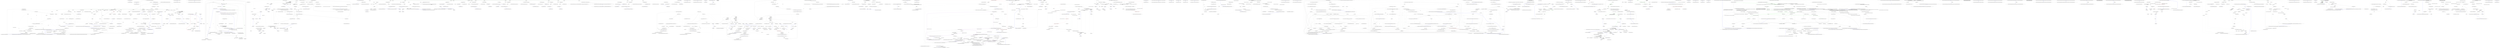 digraph  {
n0 [label="Entry Ninject.ActivationException.ActivationException()", span="29-29", cluster="Ninject.ActivationException.ActivationException()"];
n1 [label="Exit Ninject.ActivationException.ActivationException()", span="29-29", cluster="Ninject.ActivationException.ActivationException()"];
n2 [label="Entry Ninject.ActivationException.ActivationException(string)", span="35-35", cluster="Ninject.ActivationException.ActivationException(string)"];
n3 [label="Exit Ninject.ActivationException.ActivationException(string)", span="35-35", cluster="Ninject.ActivationException.ActivationException(string)"];
n4 [label="Entry Ninject.ActivationException.ActivationException(string, System.Exception)", span="42-42", cluster="Ninject.ActivationException.ActivationException(string, System.Exception)"];
n5 [label="Exit Ninject.ActivationException.ActivationException(string, System.Exception)", span="42-42", cluster="Ninject.ActivationException.ActivationException(string, System.Exception)"];
n6 [label="Entry Ninject.ActivationException.ActivationException(System.Runtime.Serialization.SerializationInfo, System.Runtime.Serialization.StreamingContext)", span="50-50", cluster="Ninject.ActivationException.ActivationException(System.Runtime.Serialization.SerializationInfo, System.Runtime.Serialization.StreamingContext)"];
n7 [label="Exit Ninject.ActivationException.ActivationException(System.Runtime.Serialization.SerializationInfo, System.Runtime.Serialization.StreamingContext)", span="50-50", cluster="Ninject.ActivationException.ActivationException(System.Runtime.Serialization.SerializationInfo, System.Runtime.Serialization.StreamingContext)"];
m3_25 [label="Entry Unk.ShouldBeFalse", span="", cluster="Unk.ShouldBeFalse", file="AssemblyNameRetriever.cs"];
m3_14 [label=filenames, span="87-87", cluster="Ninject.Modules.AssemblyNameRetriever.AssemblyChecker.GetAssemblyNames(System.Collections.Generic.IEnumerable<string>, System.Predicate<System.Reflection.Assembly>)", file="AssemblyNameRetriever.cs"];
m3_6 [label="var warrior = new ExternalWarrior()", span="24-24", cluster="Ninject.Tests.Integration.ExternalInjectionTests.WhenInjectIsCalled.InstanceOfKernelIsInjected()", file="AssemblyNameRetriever.cs"];
m3_10 [label="Exit Ninject.Tests.Integration.ExternalInjectionTests.WhenInjectIsCalled.InstanceOfKernelIsInjected()", span="20-20", cluster="Ninject.Tests.Integration.ExternalInjectionTests.WhenInjectIsCalled.InstanceOfKernelIsInjected()", file="AssemblyNameRetriever.cs"];
m3_11 [label="Entry Ninject.Syntax.BindingRoot.Bind<T>()", span="27-27", cluster="Ninject.Syntax.BindingRoot.Bind<T>()", file="AssemblyNameRetriever.cs"];
m3_17 [label="assembly = Assembly.LoadFrom(filename)", span="94-94", cluster="Ninject.Modules.AssemblyNameRetriever.AssemblyChecker.GetAssemblyNames(System.Collections.Generic.IEnumerable<string>, System.Predicate<System.Reflection.Assembly>)", file="AssemblyNameRetriever.cs"];
m3_18 [label=BadImageFormatException, span="96-96", cluster="Ninject.Modules.AssemblyNameRetriever.AssemblyChecker.GetAssemblyNames(System.Collections.Generic.IEnumerable<string>, System.Predicate<System.Reflection.Assembly>)", color=green, community=0, file="AssemblyNameRetriever.cs"];
m3_19 [label="assembly = Assembly.Load(filename)", span="105-105", cluster="Ninject.Modules.AssemblyNameRetriever.AssemblyChecker.GetAssemblyNames(System.Collections.Generic.IEnumerable<string>, System.Predicate<System.Reflection.Assembly>)", file="AssemblyNameRetriever.cs"];
m3_21 [label="filter(assembly)", span="113-113", cluster="Ninject.Modules.AssemblyNameRetriever.AssemblyChecker.GetAssemblyNames(System.Collections.Generic.IEnumerable<string>, System.Predicate<System.Reflection.Assembly>)", file="AssemblyNameRetriever.cs"];
m3_20 [label=FileNotFoundException, span="107-107", cluster="Ninject.Modules.AssemblyNameRetriever.AssemblyChecker.GetAssemblyNames(System.Collections.Generic.IEnumerable<string>, System.Predicate<System.Reflection.Assembly>)", file="AssemblyNameRetriever.cs"];
m3_22 [label="result.Add(assembly.GetName(false))", span="115-115", cluster="Ninject.Modules.AssemblyNameRetriever.AssemblyChecker.GetAssemblyNames(System.Collections.Generic.IEnumerable<string>, System.Predicate<System.Reflection.Assembly>)", file="AssemblyNameRetriever.cs"];
m3_24 [label="Exit Ninject.Modules.AssemblyNameRetriever.AssemblyChecker.GetAssemblyNames(System.Collections.Generic.IEnumerable<string>, System.Predicate<System.Reflection.Assembly>)", span="84-84", cluster="Ninject.Modules.AssemblyNameRetriever.AssemblyChecker.GetAssemblyNames(System.Collections.Generic.IEnumerable<string>, System.Predicate<System.Reflection.Assembly>)", file="AssemblyNameRetriever.cs"];
m3_28 [label="Entry System.Reflection.Assembly.Load(string)", span="0-0", cluster="System.Reflection.Assembly.Load(string)", file="AssemblyNameRetriever.cs"];
m3_12 [label="Entry Ninject.Syntax.IBindingToSyntax<T>.To<TImplementation>()", span="40-40", cluster="Ninject.Syntax.IBindingToSyntax<T>.To<TImplementation>()", file="AssemblyNameRetriever.cs"];
m3_9 [label="warrior.Weapon.ShouldBeInstanceOf<Sword>()", span="28-28", cluster="Ninject.Tests.Integration.ExternalInjectionTests.WhenInjectIsCalled.InstanceOfKernelIsInjected()", file="AssemblyNameRetriever.cs"];
m3_13 [label="Entry Ninject.Tests.Integration.ExternalInjectionTests.ExternalWarrior.ExternalWarrior()", span="43-43", cluster="Ninject.Tests.Integration.ExternalInjectionTests.ExternalWarrior.ExternalWarrior()", file="AssemblyNameRetriever.cs"];
m3_23 [label="Entry Ninject.Tests.Fakes.NotifiesWhenDisposed.NotifiesWhenDisposed()", span="5-5", cluster="Ninject.Tests.Fakes.NotifiesWhenDisposed.NotifiesWhenDisposed()", file="AssemblyNameRetriever.cs"];
m3_15 [label="Entry Unk.ShouldNotBeNull", span="", cluster="Unk.ShouldNotBeNull", file="AssemblyNameRetriever.cs"];
m3_16 [label="Entry Unk.>", span="", cluster="Unk.>", file="AssemblyNameRetriever.cs"];
m3_27 [label="Ninject.Tests.Integration.ExternalInjectionTests.WhenInjectIsCalled", span="", cluster="System.Reflection.Assembly.LoadFrom(string)", file="AssemblyNameRetriever.cs"];
m3_7 [label="kernel.Inject(warrior)", span="25-25", cluster="Ninject.Tests.Integration.ExternalInjectionTests.WhenInjectIsCalled.InstanceOfKernelIsInjected()", file="AssemblyNameRetriever.cs"];
m3_30 [label="Entry System.Reflection.Assembly.GetName(bool)", span="0-0", cluster="System.Reflection.Assembly.GetName(bool)", file="AssemblyNameRetriever.cs"];
m3_0 [label="Entry Ninject.Modules.AssemblyNameRetriever.GetAssemblyNames(System.Collections.Generic.IEnumerable<string>, System.Predicate<System.Reflection.Assembly>)", span="43-43", cluster="Ninject.Modules.AssemblyNameRetriever.GetAssemblyNames(System.Collections.Generic.IEnumerable<string>, System.Predicate<System.Reflection.Assembly>)", file="AssemblyNameRetriever.cs"];
m3_1 [label="var assemblyCheckerType = typeof(AssemblyChecker)", span="45-45", cluster="Ninject.Modules.AssemblyNameRetriever.GetAssemblyNames(System.Collections.Generic.IEnumerable<string>, System.Predicate<System.Reflection.Assembly>)", file="AssemblyNameRetriever.cs"];
m3_4 [label="Entry Ninject.Tests.Integration.ExternalInjectionTests.WhenInjectIsCalled.InstanceOfKernelIsInjected()", span="20-20", cluster="Ninject.Tests.Integration.ExternalInjectionTests.WhenInjectIsCalled.InstanceOfKernelIsInjected()", file="AssemblyNameRetriever.cs"];
m3_2 [label="var temporaryDomain = CreateTemporaryAppDomain()", span="46-46", cluster="Ninject.Modules.AssemblyNameRetriever.GetAssemblyNames(System.Collections.Generic.IEnumerable<string>, System.Predicate<System.Reflection.Assembly>)", file="AssemblyNameRetriever.cs"];
m3_3 [label="var checker = (AssemblyChecker)temporaryDomain.CreateInstanceAndUnwrap(\r\n                    assemblyCheckerType.Assembly.FullName,\r\n                    assemblyCheckerType.FullName ?? string.Empty)", span="49-51", cluster="Ninject.Modules.AssemblyNameRetriever.GetAssemblyNames(System.Collections.Generic.IEnumerable<string>, System.Predicate<System.Reflection.Assembly>)", file="AssemblyNameRetriever.cs"];
m3_5 [label="kernel.Bind<IWeapon>().To<Sword>()", span="22-22", cluster="Ninject.Tests.Integration.ExternalInjectionTests.WhenInjectIsCalled.InstanceOfKernelIsInjected()", file="AssemblyNameRetriever.cs"];
m3_29 [label="Entry System.Predicate<T>.Invoke(T)", span="0-0", cluster="System.Predicate<T>.Invoke(T)", file="AssemblyNameRetriever.cs"];
m3_8 [label="Entry System.Collections.Generic.IEnumerable<TSource>.ToArray<TSource>()", span="0-0", cluster="System.Collections.Generic.IEnumerable<TSource>.ToArray<TSource>()", file="AssemblyNameRetriever.cs"];
m3_31 [label="Entry System.Collections.Generic.List<T>.Add(T)", span="0-0", cluster="System.Collections.Generic.List<T>.Add(T)", file="AssemblyNameRetriever.cs"];
m3_26 [label="Entry System.IO.File.Exists(string)", span="0-0", cluster="System.IO.File.Exists(string)", file="AssemblyNameRetriever.cs"];
m6_25 [label="Entry System.Collections.Generic.List<T>.List()", span="0-0", cluster="System.Collections.Generic.List<T>.List()", file="ComponentContainer.cs"];
m6_39 [label="Entry Unk.Any", span="", cluster="Unk.Any", file="ComponentContainer.cs"];
m6_35 [label="Entry System.Reflection.MemberInfo.GetPropertyFromDeclaredType(System.Reflection.PropertyInfo, System.Reflection.BindingFlags)", span="97-97", cluster="System.Reflection.MemberInfo.GetPropertyFromDeclaredType(System.Reflection.PropertyInfo, System.Reflection.BindingFlags)", file="ComponentContainer.cs"];
m6_49 [label="Entry System.Reflection.PropertyInfo.IsPrivate()", span="118-118", cluster="System.Reflection.PropertyInfo.IsPrivate()", file="ComponentContainer.cs"];
m6_43 [label="Entry Unk.ShouldInject", span="", cluster="Unk.ShouldInject", file="ComponentContainer.cs"];
m6_14 [label="Entry Ninject.Selection.Selector.SelectPropertiesForInjection(System.Type)", span="87-87", cluster="Ninject.Selection.Selector.SelectPropertiesForInjection(System.Type)", file="ComponentContainer.cs"];
m6_15 [label="Ensure.ArgumentNotNull(type, ''type'')", span="89-89", cluster="Ninject.Selection.Selector.SelectPropertiesForInjection(System.Type)", file="ComponentContainer.cs"];
m6_17 [label="properties.AddRange(\r\n                type.GetProperties(this.Flags)\r\n                       .Select(p => p.GetPropertyFromDeclaredType(p, this.Flags))\r\n                       .Where(p => this.InjectionHeuristics.Any(h => h.ShouldInject(p))))", span="91-94", cluster="Ninject.Selection.Selector.SelectPropertiesForInjection(System.Type)", file="ComponentContainer.cs"];
m6_19 [label="Type parentType = type.BaseType", span="98-98", cluster="Ninject.Selection.Selector.SelectPropertiesForInjection(System.Type)", file="ComponentContainer.cs"];
m6_21 [label="properties.AddRange(this.GetPrivateProperties(type.BaseType))", span="100-100", cluster="Ninject.Selection.Selector.SelectPropertiesForInjection(System.Type)", file="ComponentContainer.cs"];
m6_16 [label="List<PropertyInfo> properties = new List<PropertyInfo>()", span="90-90", cluster="Ninject.Selection.Selector.SelectPropertiesForInjection(System.Type)", file="ComponentContainer.cs"];
m6_23 [label="return properties;", span="105-105", cluster="Ninject.Selection.Selector.SelectPropertiesForInjection(System.Type)", file="ComponentContainer.cs"];
m6_18 [label="this.Settings.InjectParentPrivateProperties", span="96-96", cluster="Ninject.Selection.Selector.SelectPropertiesForInjection(System.Type)", file="ComponentContainer.cs"];
m6_20 [label="parentType != null", span="98-98", cluster="Ninject.Selection.Selector.SelectPropertiesForInjection(System.Type)", file="ComponentContainer.cs"];
m6_22 [label="parentType = parentType.BaseType", span="98-98", cluster="Ninject.Selection.Selector.SelectPropertiesForInjection(System.Type)", file="ComponentContainer.cs"];
m6_24 [label="Exit Ninject.Selection.Selector.SelectPropertiesForInjection(System.Type)", span="87-87", cluster="Ninject.Selection.Selector.SelectPropertiesForInjection(System.Type)", file="ComponentContainer.cs"];
m6_29 [label="Entry Unk.AddRange", span="", cluster="Unk.AddRange", file="ComponentContainer.cs"];
m6_60 [label="Entry System.Type.GetMethods(System.Reflection.BindingFlags)", span="0-0", cluster="System.Type.GetMethods(System.Reflection.BindingFlags)", file="ComponentContainer.cs"];
m6_56 [label="Entry Ninject.Selection.Selector.SelectMethodsForInjection(System.Type)", span="119-119", cluster="Ninject.Selection.Selector.SelectMethodsForInjection(System.Type)", file="ComponentContainer.cs"];
m6_57 [label="Ensure.ArgumentNotNull(type, ''type'')", span="121-121", cluster="Ninject.Selection.Selector.SelectMethodsForInjection(System.Type)", file="ComponentContainer.cs"];
m6_58 [label="return type.GetMethods(Flags).Where(m => InjectionHeuristics.Any(h => h.ShouldInject(m)));", span="122-122", cluster="Ninject.Selection.Selector.SelectMethodsForInjection(System.Type)", file="ComponentContainer.cs"];
m6_59 [label="Exit Ninject.Selection.Selector.SelectMethodsForInjection(System.Type)", span="119-119", cluster="Ninject.Selection.Selector.SelectMethodsForInjection(System.Type)", file="ComponentContainer.cs"];
m6_28 [label="Entry Unk.Where", span="", cluster="Unk.Where", file="ComponentContainer.cs"];
m6_6 [label="Entry Ninject.Infrastructure.Ensure.ArgumentNotNull(object, string)", span="17-17", cluster="Ninject.Infrastructure.Ensure.ArgumentNotNull(object, string)", file="ComponentContainer.cs"];
m6_7 [label="Entry System.Collections.Generic.IEnumerable<TSource>.ToList<TSource>()", span="0-0", cluster="System.Collections.Generic.IEnumerable<TSource>.ToList<TSource>()", file="ComponentContainer.cs"];
m6_26 [label="Entry System.Type.GetProperties(System.Reflection.BindingFlags)", span="0-0", cluster="System.Type.GetProperties(System.Reflection.BindingFlags)", file="ComponentContainer.cs"];
m6_30 [label="Entry Ninject.Selection.Selector.GetPrivateProperties(System.Type)", span="108-108", cluster="Ninject.Selection.Selector.GetPrivateProperties(System.Type)", file="ComponentContainer.cs"];
m6_44 [label="return type.GetProperties(this.Flags).Where(p => p.DeclaringType == type && p.IsPrivate())\r\n                .Where(p => this.InjectionHeuristics.Any(h => h.ShouldInject(p)));", span="110-111", cluster="Ninject.Selection.Selector.GetPrivateProperties(System.Type)", file="ComponentContainer.cs"];
m6_45 [label="Exit Ninject.Selection.Selector.GetPrivateProperties(System.Type)", span="108-108", cluster="Ninject.Selection.Selector.GetPrivateProperties(System.Type)", file="ComponentContainer.cs"];
m6_64 [label="Entry lambda expression", span="122-122", cluster="lambda expression", file="ComponentContainer.cs"];
m6_32 [label="Entry lambda expression", span="93-93", cluster="lambda expression", file="ComponentContainer.cs"];
m6_36 [label="Entry lambda expression", span="94-94", cluster="lambda expression", file="ComponentContainer.cs"];
m6_33 [label="p.GetPropertyFromDeclaredType(p, this.Flags)", span="93-93", cluster="lambda expression", file="ComponentContainer.cs"];
m6_34 [label="Exit lambda expression", span="93-93", cluster="lambda expression", file="ComponentContainer.cs"];
m6_37 [label="this.InjectionHeuristics.Any(h => h.ShouldInject(p))", span="94-94", cluster="lambda expression", file="ComponentContainer.cs"];
m6_41 [label="h.ShouldInject(p)", span="94-94", cluster="lambda expression", file="ComponentContainer.cs"];
m6_38 [label="Exit lambda expression", span="94-94", cluster="lambda expression", file="ComponentContainer.cs"];
m6_40 [label="Entry lambda expression", span="94-94", cluster="lambda expression", file="ComponentContainer.cs"];
m6_42 [label="Exit lambda expression", span="94-94", cluster="lambda expression", file="ComponentContainer.cs"];
m6_47 [label="p.DeclaringType == type && p.IsPrivate()", span="110-110", cluster="lambda expression", file="ComponentContainer.cs"];
m6_46 [label="Entry lambda expression", span="110-110", cluster="lambda expression", file="ComponentContainer.cs"];
m6_50 [label="Entry lambda expression", span="111-111", cluster="lambda expression", file="ComponentContainer.cs"];
m6_48 [label="Exit lambda expression", span="110-110", cluster="lambda expression", file="ComponentContainer.cs"];
m6_51 [label="this.InjectionHeuristics.Any(h => h.ShouldInject(p))", span="111-111", cluster="lambda expression", file="ComponentContainer.cs"];
m6_54 [label="h.ShouldInject(p)", span="111-111", cluster="lambda expression", file="ComponentContainer.cs"];
m6_52 [label="Exit lambda expression", span="111-111", cluster="lambda expression", file="ComponentContainer.cs"];
m6_53 [label="Entry lambda expression", span="111-111", cluster="lambda expression", file="ComponentContainer.cs"];
m6_55 [label="Exit lambda expression", span="111-111", cluster="lambda expression", file="ComponentContainer.cs"];
m6_61 [label="Entry lambda expression", span="122-122", cluster="lambda expression", file="ComponentContainer.cs"];
m6_62 [label="InjectionHeuristics.Any(h => h.ShouldInject(m))", span="122-122", cluster="lambda expression", file="ComponentContainer.cs"];
m6_65 [label="h.ShouldInject(m)", span="122-122", cluster="lambda expression", file="ComponentContainer.cs"];
m6_63 [label="Exit lambda expression", span="122-122", cluster="lambda expression", file="ComponentContainer.cs"];
m6_66 [label="Exit lambda expression", span="122-122", cluster="lambda expression", file="ComponentContainer.cs"];
m6_31 [label="Entry System.Collections.Generic.List<T>.AddRange(System.Collections.Generic.IEnumerable<T>)", span="0-0", cluster="System.Collections.Generic.List<T>.AddRange(System.Collections.Generic.IEnumerable<T>)", file="ComponentContainer.cs"];
m6_27 [label="Entry Unk.Select", span="", cluster="Unk.Select", file="ComponentContainer.cs"];
m6_8 [label="Entry Ninject.Selection.Selector.SelectConstructorsForInjection(System.Type)", span="74-74", cluster="Ninject.Selection.Selector.SelectConstructorsForInjection(System.Type)", file="ComponentContainer.cs"];
m6_9 [label="Ensure.ArgumentNotNull(type, ''type'')", span="76-76", cluster="Ninject.Selection.Selector.SelectConstructorsForInjection(System.Type)", file="ComponentContainer.cs"];
m6_10 [label="var constructors = type.GetConstructors( Flags )", span="78-78", cluster="Ninject.Selection.Selector.SelectConstructorsForInjection(System.Type)", file="ComponentContainer.cs"];
m6_11 [label="return constructors.Length == 0 ? null : constructors;", span="79-79", cluster="Ninject.Selection.Selector.SelectConstructorsForInjection(System.Type)", file="ComponentContainer.cs"];
m6_12 [label="Exit Ninject.Selection.Selector.SelectConstructorsForInjection(System.Type)", span="74-74", cluster="Ninject.Selection.Selector.SelectConstructorsForInjection(System.Type)", file="ComponentContainer.cs"];
m6_67 [label="Entry Ninject.Selection.Heuristics.IInjectionHeuristic.ShouldInject(System.Reflection.MemberInfo)", span="27-27", cluster="Ninject.Selection.Heuristics.IInjectionHeuristic.ShouldInject(System.Reflection.MemberInfo)", file="ComponentContainer.cs"];
m6_13 [label="Entry System.Type.GetConstructors(System.Reflection.BindingFlags)", span="0-0", cluster="System.Type.GetConstructors(System.Reflection.BindingFlags)", file="ComponentContainer.cs"];
m6_0 [label="Entry Ninject.Selection.Selector.Selector(Ninject.Selection.Heuristics.IConstructorScorer, System.Collections.Generic.IEnumerable<Ninject.Selection.Heuristics.IInjectionHeuristic>)", span="60-60", cluster="Ninject.Selection.Selector.Selector(Ninject.Selection.Heuristics.IConstructorScorer, System.Collections.Generic.IEnumerable<Ninject.Selection.Heuristics.IInjectionHeuristic>)", file="ComponentContainer.cs"];
m6_1 [label="Ensure.ArgumentNotNull(constructorScorer, ''constructorScorer'')", span="62-62", cluster="Ninject.Selection.Selector.Selector(Ninject.Selection.Heuristics.IConstructorScorer, System.Collections.Generic.IEnumerable<Ninject.Selection.Heuristics.IInjectionHeuristic>)", file="ComponentContainer.cs"];
m6_2 [label="Ensure.ArgumentNotNull(injectionHeuristics, ''injectionHeuristics'')", span="63-63", cluster="Ninject.Selection.Selector.Selector(Ninject.Selection.Heuristics.IConstructorScorer, System.Collections.Generic.IEnumerable<Ninject.Selection.Heuristics.IInjectionHeuristic>)", file="ComponentContainer.cs"];
m6_3 [label="ConstructorScorer = constructorScorer", span="65-65", cluster="Ninject.Selection.Selector.Selector(Ninject.Selection.Heuristics.IConstructorScorer, System.Collections.Generic.IEnumerable<Ninject.Selection.Heuristics.IInjectionHeuristic>)", file="ComponentContainer.cs"];
m6_4 [label="InjectionHeuristics = injectionHeuristics.ToList()", span="66-66", cluster="Ninject.Selection.Selector.Selector(Ninject.Selection.Heuristics.IConstructorScorer, System.Collections.Generic.IEnumerable<Ninject.Selection.Heuristics.IInjectionHeuristic>)", file="ComponentContainer.cs"];
m6_5 [label="Exit Ninject.Selection.Selector.Selector(Ninject.Selection.Heuristics.IConstructorScorer, System.Collections.Generic.IEnumerable<Ninject.Selection.Heuristics.IInjectionHeuristic>)", span="60-60", cluster="Ninject.Selection.Selector.Selector(Ninject.Selection.Heuristics.IConstructorScorer, System.Collections.Generic.IEnumerable<Ninject.Selection.Heuristics.IInjectionHeuristic>)", file="ComponentContainer.cs"];
m6_68 [label="Ninject.Selection.Selector", span="", file="ComponentContainer.cs"];
m6_69 [label="?", span="", file="ComponentContainer.cs"];
m6_70 [label="System.Type", span="", file="ComponentContainer.cs"];
m6_71 [label="?", span="", file="ComponentContainer.cs"];
m6_72 [label="System.Reflection.MethodInfo", span="", file="ComponentContainer.cs"];
m7_75 [label="Entry Ninject.KernelBase.Inject(object, params Ninject.Parameters.IParameter[])", span="228-228", cluster="Ninject.KernelBase.Inject(object, params Ninject.Parameters.IParameter[])", file="ConstructorInjectionDirective.cs"];
m7_76 [label="this.ReadonlyKernel.Inject(instance, parameters)", span="230-230", cluster="Ninject.KernelBase.Inject(object, params Ninject.Parameters.IParameter[])", file="ConstructorInjectionDirective.cs"];
m7_77 [label="Exit Ninject.KernelBase.Inject(object, params Ninject.Parameters.IParameter[])", span="228-228", cluster="Ninject.KernelBase.Inject(object, params Ninject.Parameters.IParameter[])", file="ConstructorInjectionDirective.cs"];
m7_6 [label="Entry Ninject.KernelBase.KernelBase(Ninject.Components.IComponentContainer, Ninject.INinjectSettings, params Ninject.Modules.INinjectModule[])", span="69-69", cluster="Ninject.KernelBase.KernelBase(Ninject.Components.IComponentContainer, Ninject.INinjectSettings, params Ninject.Modules.INinjectModule[])", file="ConstructorInjectionDirective.cs"];
m7_7 [label="this.kernelConfiguration = new KernelConfiguration(components, settings, modules)", span="71-71", cluster="Ninject.KernelBase.KernelBase(Ninject.Components.IComponentContainer, Ninject.INinjectSettings, params Ninject.Modules.INinjectModule[])", file="ConstructorInjectionDirective.cs"];
m7_8 [label="this.kernelConfiguration.Bind<IKernel>().ToMethod(ctx => this)", span="72-72", cluster="Ninject.KernelBase.KernelBase(Ninject.Components.IComponentContainer, Ninject.INinjectSettings, params Ninject.Modules.INinjectModule[])", file="ConstructorInjectionDirective.cs"];
m7_9 [label="this.kernelConfiguration.Bind<IResolutionRoot>().ToMethod(ctx => this).When(ctx => true)", span="73-73", cluster="Ninject.KernelBase.KernelBase(Ninject.Components.IComponentContainer, Ninject.INinjectSettings, params Ninject.Modules.INinjectModule[])", file="ConstructorInjectionDirective.cs"];
m7_10 [label="Exit Ninject.KernelBase.KernelBase(Ninject.Components.IComponentContainer, Ninject.INinjectSettings, params Ninject.Modules.INinjectModule[])", span="69-69", cluster="Ninject.KernelBase.KernelBase(Ninject.Components.IComponentContainer, Ninject.INinjectSettings, params Ninject.Modules.INinjectModule[])", file="ConstructorInjectionDirective.cs"];
m7_42 [label="Entry Ninject.KernelBase.RemoveBinding(Ninject.Planning.Bindings.IBinding)", span="134-134", cluster="Ninject.KernelBase.RemoveBinding(Ninject.Planning.Bindings.IBinding)", file="ConstructorInjectionDirective.cs"];
m7_43 [label="this.kernelConfiguration.RemoveBinding(binding)", span="136-136", cluster="Ninject.KernelBase.RemoveBinding(Ninject.Planning.Bindings.IBinding)", file="ConstructorInjectionDirective.cs"];
m7_44 [label="this.isDirty = true", span="137-137", cluster="Ninject.KernelBase.RemoveBinding(Ninject.Planning.Bindings.IBinding)", file="ConstructorInjectionDirective.cs"];
m7_45 [label="Exit Ninject.KernelBase.RemoveBinding(Ninject.Planning.Bindings.IBinding)", span="134-134", cluster="Ninject.KernelBase.RemoveBinding(Ninject.Planning.Bindings.IBinding)", file="ConstructorInjectionDirective.cs"];
m7_83 [label="Entry Ninject.KernelBase.CanResolve(Ninject.Activation.IRequest)", span="248-248", cluster="Ninject.KernelBase.CanResolve(Ninject.Activation.IRequest)", file="ConstructorInjectionDirective.cs"];
m7_84 [label="return this.ReadonlyKernel.CanResolve(request);", span="250-250", cluster="Ninject.KernelBase.CanResolve(Ninject.Activation.IRequest)", file="ConstructorInjectionDirective.cs"];
m7_85 [label="Exit Ninject.KernelBase.CanResolve(Ninject.Activation.IRequest)", span="248-248", cluster="Ninject.KernelBase.CanResolve(Ninject.Activation.IRequest)", file="ConstructorInjectionDirective.cs"];
m7_114 [label="Entry System.IServiceProvider.GetService(System.Type)", span="0-0", cluster="System.IServiceProvider.GetService(System.Type)", file="ConstructorInjectionDirective.cs"];
m7_55 [label="Entry Ninject.KernelBase.Load(System.Collections.Generic.IEnumerable<Ninject.Modules.INinjectModule>)", span="163-163", cluster="Ninject.KernelBase.Load(System.Collections.Generic.IEnumerable<Ninject.Modules.INinjectModule>)", file="ConstructorInjectionDirective.cs"];
m7_56 [label="this.kernelConfiguration.Load(m)", span="165-165", cluster="Ninject.KernelBase.Load(System.Collections.Generic.IEnumerable<Ninject.Modules.INinjectModule>)", file="ConstructorInjectionDirective.cs"];
m7_57 [label="this.isDirty = true", span="166-166", cluster="Ninject.KernelBase.Load(System.Collections.Generic.IEnumerable<Ninject.Modules.INinjectModule>)", file="ConstructorInjectionDirective.cs"];
m7_58 [label="Exit Ninject.KernelBase.Load(System.Collections.Generic.IEnumerable<Ninject.Modules.INinjectModule>)", span="163-163", cluster="Ninject.KernelBase.Load(System.Collections.Generic.IEnumerable<Ninject.Modules.INinjectModule>)", file="ConstructorInjectionDirective.cs"];
m7_78 [label="Entry Ninject.Syntax.IResolutionRoot.Inject(object, params Ninject.Parameters.IParameter[])", span="29-29", cluster="Ninject.Syntax.IResolutionRoot.Inject(object, params Ninject.Parameters.IParameter[])", file="ConstructorInjectionDirective.cs"];
m7_51 [label="Entry Ninject.KernelBase.GetModules()", span="154-154", cluster="Ninject.KernelBase.GetModules()", file="ConstructorInjectionDirective.cs"];
m7_52 [label="return this.kernelConfiguration.GetModules();", span="156-156", cluster="Ninject.KernelBase.GetModules()", file="ConstructorInjectionDirective.cs"];
m7_53 [label="Exit Ninject.KernelBase.GetModules()", span="154-154", cluster="Ninject.KernelBase.GetModules()", file="ConstructorInjectionDirective.cs"];
m7_11 [label="Entry Ninject.KernelConfiguration.KernelConfiguration(Ninject.Components.IComponentContainer, Ninject.INinjectSettings, params Ninject.Modules.INinjectModule[])", span="60-60", cluster="Ninject.KernelConfiguration.KernelConfiguration(Ninject.Components.IComponentContainer, Ninject.INinjectSettings, params Ninject.Modules.INinjectModule[])", file="ConstructorInjectionDirective.cs"];
m7_106 [label="Entry Ninject.IKernelConfiguration.GetBindings(System.Type)", span="58-58", cluster="Ninject.IKernelConfiguration.GetBindings(System.Type)", file="ConstructorInjectionDirective.cs"];
m7_24 [label="Entry Ninject.KernelBase.Dispose(bool)", span="95-95", cluster="Ninject.KernelBase.Dispose(bool)", file="ConstructorInjectionDirective.cs"];
m7_25 [label="disposing && !IsDisposed", span="97-97", cluster="Ninject.KernelBase.Dispose(bool)", file="ConstructorInjectionDirective.cs"];
m7_28 [label="base.Dispose(disposing)", span="107-107", cluster="Ninject.KernelBase.Dispose(bool)", file="ConstructorInjectionDirective.cs"];
m7_26 [label="this.kernel != null", span="99-99", cluster="Ninject.KernelBase.Dispose(bool)", file="ConstructorInjectionDirective.cs"];
m7_27 [label="this.kernel.Dispose()", span="101-101", cluster="Ninject.KernelBase.Dispose(bool)", file="ConstructorInjectionDirective.cs"];
m7_29 [label="Exit Ninject.KernelBase.Dispose(bool)", span="95-95", cluster="Ninject.KernelBase.Dispose(bool)", file="ConstructorInjectionDirective.cs"];
m7_37 [label="Entry Ninject.KernelBase.AddBinding(Ninject.Planning.Bindings.IBinding)", span="124-124", cluster="Ninject.KernelBase.AddBinding(Ninject.Planning.Bindings.IBinding)", file="ConstructorInjectionDirective.cs"];
m7_38 [label="this.kernelConfiguration.AddBinding(binding)", span="126-126", cluster="Ninject.KernelBase.AddBinding(Ninject.Planning.Bindings.IBinding)", file="ConstructorInjectionDirective.cs"];
m7_39 [label="this.isDirty = true", span="127-127", cluster="Ninject.KernelBase.AddBinding(Ninject.Planning.Bindings.IBinding)", file="ConstructorInjectionDirective.cs"];
m7_40 [label="Exit Ninject.KernelBase.AddBinding(Ninject.Planning.Bindings.IBinding)", span="124-124", cluster="Ninject.KernelBase.AddBinding(Ninject.Planning.Bindings.IBinding)", file="ConstructorInjectionDirective.cs"];
m7_74 [label="Entry Ninject.IKernelConfiguration.Unload(string)", span="51-51", cluster="Ninject.IKernelConfiguration.Unload(string)", file="ConstructorInjectionDirective.cs"];
m7_13 [label="Entry Ninject.Syntax.IBindingToSyntax<T1>.ToMethod<TImplementation>(System.Func<Ninject.Activation.IContext, TImplementation>)", span="95-95", cluster="Ninject.Syntax.IBindingToSyntax<T1>.ToMethod<TImplementation>(System.Func<Ninject.Activation.IContext, TImplementation>)", file="ConstructorInjectionDirective.cs"];
m7_91 [label="Entry Ninject.KernelBase.Resolve(Ninject.Activation.IRequest)", span="272-272", cluster="Ninject.KernelBase.Resolve(Ninject.Activation.IRequest)", file="ConstructorInjectionDirective.cs"];
m7_92 [label="return this.ReadonlyKernel.Resolve(request);", span="274-274", cluster="Ninject.KernelBase.Resolve(Ninject.Activation.IRequest)", file="ConstructorInjectionDirective.cs"];
m7_93 [label="Exit Ninject.KernelBase.Resolve(Ninject.Activation.IRequest)", span="272-272", cluster="Ninject.KernelBase.Resolve(Ninject.Activation.IRequest)", file="ConstructorInjectionDirective.cs"];
m7_47 [label="Entry Ninject.KernelBase.HasModule(string)", span="145-145", cluster="Ninject.KernelBase.HasModule(string)", file="ConstructorInjectionDirective.cs"];
m7_48 [label="return this.kernelConfiguration.HasModule(name);", span="147-147", cluster="Ninject.KernelBase.HasModule(string)", file="ConstructorInjectionDirective.cs"];
m7_49 [label="Exit Ninject.KernelBase.HasModule(string)", span="145-145", cluster="Ninject.KernelBase.HasModule(string)", file="ConstructorInjectionDirective.cs"];
m7_69 [label="Entry Ninject.IKernelConfiguration.Load(System.Collections.Generic.IEnumerable<System.Reflection.Assembly>)", span="44-44", cluster="Ninject.IKernelConfiguration.Load(System.Collections.Generic.IEnumerable<System.Reflection.Assembly>)", file="ConstructorInjectionDirective.cs"];
m7_107 [label="Entry Ninject.KernelBase.BuildReadonlyKernel()", span="317-317", cluster="Ninject.KernelBase.BuildReadonlyKernel()", file="ConstructorInjectionDirective.cs"];
m7_108 [label="throw new NotSupportedException(''Kernel is built internally.'');", span="319-319", cluster="Ninject.KernelBase.BuildReadonlyKernel()", file="ConstructorInjectionDirective.cs"];
m7_109 [label="Exit Ninject.KernelBase.BuildReadonlyKernel()", span="317-317", cluster="Ninject.KernelBase.BuildReadonlyKernel()", file="ConstructorInjectionDirective.cs"];
m7_59 [label="Entry Ninject.IKernelConfiguration.Load(System.Collections.Generic.IEnumerable<Ninject.Modules.INinjectModule>)", span="31-31", cluster="Ninject.IKernelConfiguration.Load(System.Collections.Generic.IEnumerable<Ninject.Modules.INinjectModule>)", file="ConstructorInjectionDirective.cs"];
m7_36 [label="Entry Ninject.Syntax.IBindingRoot.Unbind(System.Type)", span="84-84", cluster="Ninject.Syntax.IBindingRoot.Unbind(System.Type)", file="ConstructorInjectionDirective.cs"];
m7_64 [label="Entry Ninject.IKernelConfiguration.Load(System.Collections.Generic.IEnumerable<string>)", span="38-38", cluster="Ninject.IKernelConfiguration.Load(System.Collections.Generic.IEnumerable<string>)", file="ConstructorInjectionDirective.cs"];
m7_79 [label="Entry Ninject.KernelBase.Release(object)", span="238-238", cluster="Ninject.KernelBase.Release(object)", file="ConstructorInjectionDirective.cs"];
m7_80 [label="return this.ReadonlyKernel.Release(instance);", span="240-240", cluster="Ninject.KernelBase.Release(object)", file="ConstructorInjectionDirective.cs"];
m7_81 [label="Exit Ninject.KernelBase.Release(object)", span="238-238", cluster="Ninject.KernelBase.Release(object)", file="ConstructorInjectionDirective.cs"];
m7_94 [label="Entry Ninject.Syntax.IResolutionRoot.Resolve(Ninject.Activation.IRequest)", span="54-54", cluster="Ninject.Syntax.IResolutionRoot.Resolve(Ninject.Activation.IRequest)", file="ConstructorInjectionDirective.cs"];
m7_12 [label="Entry Ninject.Syntax.IBindingRoot.Bind<T>()", span="38-38", cluster="Ninject.Syntax.IBindingRoot.Bind<T>()", file="ConstructorInjectionDirective.cs"];
m7_82 [label="Entry Ninject.Syntax.IResolutionRoot.Release(object)", span="72-72", cluster="Ninject.Syntax.IResolutionRoot.Release(object)", file="ConstructorInjectionDirective.cs"];
m7_31 [label="Entry Ninject.Infrastructure.Disposal.DisposableObject.Dispose(bool)", span="37-37", cluster="Ninject.Infrastructure.Disposal.DisposableObject.Dispose(bool)", file="ConstructorInjectionDirective.cs"];
m7_99 [label="Entry Ninject.KernelBase.BeginBlock()", span="295-295", cluster="Ninject.KernelBase.BeginBlock()", file="ConstructorInjectionDirective.cs"];
m7_100 [label="return new ActivationBlock(this);", span="297-297", cluster="Ninject.KernelBase.BeginBlock()", file="ConstructorInjectionDirective.cs"];
m7_101 [label="Exit Ninject.KernelBase.BeginBlock()", span="295-295", cluster="Ninject.KernelBase.BeginBlock()", file="ConstructorInjectionDirective.cs"];
m7_2 [label="Entry Ninject.KernelBase.KernelBase(params Ninject.Modules.INinjectModule[])", span="48-48", cluster="Ninject.KernelBase.KernelBase(params Ninject.Modules.INinjectModule[])", file="ConstructorInjectionDirective.cs"];
m7_3 [label="Exit Ninject.KernelBase.KernelBase(params Ninject.Modules.INinjectModule[])", span="48-48", cluster="Ninject.KernelBase.KernelBase(params Ninject.Modules.INinjectModule[])", file="ConstructorInjectionDirective.cs"];
m7_60 [label="Entry Ninject.KernelBase.Load(System.Collections.Generic.IEnumerable<string>)", span="174-174", cluster="Ninject.KernelBase.Load(System.Collections.Generic.IEnumerable<string>)", file="ConstructorInjectionDirective.cs"];
m7_61 [label="this.kernelConfiguration.Load(filePatterns)", span="176-176", cluster="Ninject.KernelBase.Load(System.Collections.Generic.IEnumerable<string>)", file="ConstructorInjectionDirective.cs"];
m7_62 [label="this.isDirty = true", span="177-177", cluster="Ninject.KernelBase.Load(System.Collections.Generic.IEnumerable<string>)", file="ConstructorInjectionDirective.cs"];
m7_63 [label="Exit Ninject.KernelBase.Load(System.Collections.Generic.IEnumerable<string>)", span="174-174", cluster="Ninject.KernelBase.Load(System.Collections.Generic.IEnumerable<string>)", file="ConstructorInjectionDirective.cs"];
m7_46 [label="Entry Ninject.Syntax.IBindingRoot.RemoveBinding(Ninject.Planning.Bindings.IBinding)", span="137-137", cluster="Ninject.Syntax.IBindingRoot.RemoveBinding(Ninject.Planning.Bindings.IBinding)", file="ConstructorInjectionDirective.cs"];
m7_87 [label="Entry Ninject.KernelBase.CanResolve(Ninject.Activation.IRequest, bool)", span="261-261", cluster="Ninject.KernelBase.CanResolve(Ninject.Activation.IRequest, bool)", file="ConstructorInjectionDirective.cs"];
m7_88 [label="return this.ReadonlyKernel.CanResolve(request, ignoreImplicitBindings);", span="263-263", cluster="Ninject.KernelBase.CanResolve(Ninject.Activation.IRequest, bool)", file="ConstructorInjectionDirective.cs"];
m7_89 [label="Exit Ninject.KernelBase.CanResolve(Ninject.Activation.IRequest, bool)", span="261-261", cluster="Ninject.KernelBase.CanResolve(Ninject.Activation.IRequest, bool)", file="ConstructorInjectionDirective.cs"];
m7_110 [label="Entry System.NotSupportedException.NotSupportedException(string)", span="0-0", cluster="System.NotSupportedException.NotSupportedException(string)", file="ConstructorInjectionDirective.cs"];
m7_111 [label="Entry Ninject.KernelBase.GetService(System.Type)", span="347-347", cluster="Ninject.KernelBase.GetService(System.Type)", file="ConstructorInjectionDirective.cs"];
m7_112 [label="return this.ReadonlyKernel.GetService(serviceType);", span="349-349", cluster="Ninject.KernelBase.GetService(System.Type)", file="ConstructorInjectionDirective.cs"];
m7_113 [label="Exit Ninject.KernelBase.GetService(System.Type)", span="347-347", cluster="Ninject.KernelBase.GetService(System.Type)", file="ConstructorInjectionDirective.cs"];
m7_98 [label="Entry Ninject.Syntax.IResolutionRoot.CreateRequest(System.Type, System.Func<Ninject.Planning.Bindings.IBindingMetadata, bool>, System.Collections.Generic.IEnumerable<Ninject.Parameters.IParameter>, bool, bool)", span="65-65", cluster="Ninject.Syntax.IResolutionRoot.CreateRequest(System.Type, System.Func<Ninject.Planning.Bindings.IBindingMetadata, bool>, System.Collections.Generic.IEnumerable<Ninject.Parameters.IParameter>, bool, bool)", file="ConstructorInjectionDirective.cs"];
m7_32 [label="Entry Ninject.KernelBase.Unbind(System.Type)", span="114-114", cluster="Ninject.KernelBase.Unbind(System.Type)", file="ConstructorInjectionDirective.cs"];
m7_33 [label="this.kernelConfiguration.Unbind(service)", span="116-116", cluster="Ninject.KernelBase.Unbind(System.Type)", file="ConstructorInjectionDirective.cs"];
m7_34 [label="this.isDirty = true", span="117-117", cluster="Ninject.KernelBase.Unbind(System.Type)", file="ConstructorInjectionDirective.cs"];
m7_35 [label="Exit Ninject.KernelBase.Unbind(System.Type)", span="114-114", cluster="Ninject.KernelBase.Unbind(System.Type)", file="ConstructorInjectionDirective.cs"];
m7_21 [label="Entry lambda expression", span="73-73", cluster="lambda expression", file="ConstructorInjectionDirective.cs"];
m7_15 [label="Entry lambda expression", span="72-72", cluster="lambda expression", file="ConstructorInjectionDirective.cs"];
m7_18 [label="Entry lambda expression", span="73-73", cluster="lambda expression", file="ConstructorInjectionDirective.cs"];
m7_16 [label=this, span="72-72", cluster="lambda expression", file="ConstructorInjectionDirective.cs"];
m7_17 [label="Exit lambda expression", span="72-72", cluster="lambda expression", file="ConstructorInjectionDirective.cs"];
m7_19 [label=this, span="73-73", cluster="lambda expression", file="ConstructorInjectionDirective.cs"];
m7_20 [label="Exit lambda expression", span="73-73", cluster="lambda expression", file="ConstructorInjectionDirective.cs"];
m7_22 [label=true, span="73-73", cluster="lambda expression", file="ConstructorInjectionDirective.cs"];
m7_23 [label="Exit lambda expression", span="73-73", cluster="lambda expression", file="ConstructorInjectionDirective.cs"];
m7_54 [label="Entry Ninject.IKernelConfiguration.GetModules()", span="18-18", cluster="Ninject.IKernelConfiguration.GetModules()", file="ConstructorInjectionDirective.cs"];
m7_70 [label="Entry Ninject.KernelBase.Unload(string)", span="195-195", cluster="Ninject.KernelBase.Unload(string)", file="ConstructorInjectionDirective.cs"];
m7_71 [label="this.kernelConfiguration.Unload(name)", span="197-197", cluster="Ninject.KernelBase.Unload(string)", file="ConstructorInjectionDirective.cs"];
m7_72 [label="this.isDirty = true", span="198-198", cluster="Ninject.KernelBase.Unload(string)", file="ConstructorInjectionDirective.cs"];
m7_73 [label="Exit Ninject.KernelBase.Unload(string)", span="195-195", cluster="Ninject.KernelBase.Unload(string)", file="ConstructorInjectionDirective.cs"];
m7_95 [label="Entry Ninject.KernelBase.CreateRequest(System.Type, System.Func<Ninject.Planning.Bindings.IBindingMetadata, bool>, System.Collections.Generic.IEnumerable<Ninject.Parameters.IParameter>, bool, bool)", span="286-286", cluster="Ninject.KernelBase.CreateRequest(System.Type, System.Func<Ninject.Planning.Bindings.IBindingMetadata, bool>, System.Collections.Generic.IEnumerable<Ninject.Parameters.IParameter>, bool, bool)", file="ConstructorInjectionDirective.cs"];
m7_96 [label="return this.ReadonlyKernel.CreateRequest(service, constraint, parameters, isOptional, isUnique);", span="288-288", cluster="Ninject.KernelBase.CreateRequest(System.Type, System.Func<Ninject.Planning.Bindings.IBindingMetadata, bool>, System.Collections.Generic.IEnumerable<Ninject.Parameters.IParameter>, bool, bool)", file="ConstructorInjectionDirective.cs"];
m7_97 [label="Exit Ninject.KernelBase.CreateRequest(System.Type, System.Func<Ninject.Planning.Bindings.IBindingMetadata, bool>, System.Collections.Generic.IEnumerable<Ninject.Parameters.IParameter>, bool, bool)", span="286-286", cluster="Ninject.KernelBase.CreateRequest(System.Type, System.Func<Ninject.Planning.Bindings.IBindingMetadata, bool>, System.Collections.Generic.IEnumerable<Ninject.Parameters.IParameter>, bool, bool)", file="ConstructorInjectionDirective.cs"];
m7_103 [label="Entry Ninject.KernelBase.GetBindings(System.Type)", span="305-305", cluster="Ninject.KernelBase.GetBindings(System.Type)", file="ConstructorInjectionDirective.cs"];
m7_104 [label="return this.kernelConfiguration.GetBindings(service);", span="307-307", cluster="Ninject.KernelBase.GetBindings(System.Type)", file="ConstructorInjectionDirective.cs"];
m7_105 [label="Exit Ninject.KernelBase.GetBindings(System.Type)", span="305-305", cluster="Ninject.KernelBase.GetBindings(System.Type)", file="ConstructorInjectionDirective.cs"];
m7_90 [label="Entry Ninject.Syntax.IResolutionRoot.CanResolve(Ninject.Activation.IRequest, bool)", span="46-46", cluster="Ninject.Syntax.IResolutionRoot.CanResolve(Ninject.Activation.IRequest, bool)", file="ConstructorInjectionDirective.cs"];
m7_65 [label="Entry Ninject.KernelBase.Load(System.Collections.Generic.IEnumerable<System.Reflection.Assembly>)", span="184-184", cluster="Ninject.KernelBase.Load(System.Collections.Generic.IEnumerable<System.Reflection.Assembly>)", file="ConstructorInjectionDirective.cs"];
m7_66 [label="this.kernelConfiguration.Load(assemblies)", span="186-186", cluster="Ninject.KernelBase.Load(System.Collections.Generic.IEnumerable<System.Reflection.Assembly>)", file="ConstructorInjectionDirective.cs"];
m7_67 [label="this.isDirty = true", span="187-187", cluster="Ninject.KernelBase.Load(System.Collections.Generic.IEnumerable<System.Reflection.Assembly>)", file="ConstructorInjectionDirective.cs"];
m7_68 [label="Exit Ninject.KernelBase.Load(System.Collections.Generic.IEnumerable<System.Reflection.Assembly>)", span="184-184", cluster="Ninject.KernelBase.Load(System.Collections.Generic.IEnumerable<System.Reflection.Assembly>)", file="ConstructorInjectionDirective.cs"];
m7_86 [label="Entry Ninject.Syntax.IResolutionRoot.CanResolve(Ninject.Activation.IRequest)", span="36-36", cluster="Ninject.Syntax.IResolutionRoot.CanResolve(Ninject.Activation.IRequest)", file="ConstructorInjectionDirective.cs"];
m7_4 [label="Entry Ninject.KernelBase.KernelBase(Ninject.INinjectSettings, params Ninject.Modules.INinjectModule[])", span="58-58", cluster="Ninject.KernelBase.KernelBase(Ninject.INinjectSettings, params Ninject.Modules.INinjectModule[])", file="ConstructorInjectionDirective.cs"];
m7_5 [label="Exit Ninject.KernelBase.KernelBase(Ninject.INinjectSettings, params Ninject.Modules.INinjectModule[])", span="58-58", cluster="Ninject.KernelBase.KernelBase(Ninject.INinjectSettings, params Ninject.Modules.INinjectModule[])", file="ConstructorInjectionDirective.cs"];
m7_14 [label="Entry Ninject.Syntax.IBindingWhenSyntax<T>.When(System.Func<Ninject.Activation.IRequest, bool>)", span="40-40", cluster="Ninject.Syntax.IBindingWhenSyntax<T>.When(System.Func<Ninject.Activation.IRequest, bool>)", file="ConstructorInjectionDirective.cs"];
m7_50 [label="Entry Ninject.IKernelConfiguration.HasModule(string)", span="25-25", cluster="Ninject.IKernelConfiguration.HasModule(string)", file="ConstructorInjectionDirective.cs"];
m7_30 [label="Entry System.IDisposable.Dispose()", span="0-0", cluster="System.IDisposable.Dispose()", file="ConstructorInjectionDirective.cs"];
m7_41 [label="Entry Ninject.Syntax.IBindingRoot.AddBinding(Ninject.Planning.Bindings.IBinding)", span="131-131", cluster="Ninject.Syntax.IBindingRoot.AddBinding(Ninject.Planning.Bindings.IBinding)", file="ConstructorInjectionDirective.cs"];
m7_102 [label="Entry Ninject.Activation.Blocks.ActivationBlock.ActivationBlock(Ninject.Syntax.IResolutionRoot)", span="41-41", cluster="Ninject.Activation.Blocks.ActivationBlock.ActivationBlock(Ninject.Syntax.IResolutionRoot)", file="ConstructorInjectionDirective.cs"];
m7_0 [label="Entry Ninject.KernelBase.KernelBase()", span="39-39", cluster="Ninject.KernelBase.KernelBase()", file="ConstructorInjectionDirective.cs"];
m7_1 [label="Exit Ninject.KernelBase.KernelBase()", span="39-39", cluster="Ninject.KernelBase.KernelBase()", file="ConstructorInjectionDirective.cs"];
m7_115 [label="Ninject.KernelBase", span="", file="ConstructorInjectionDirective.cs"];
m8_0 [label="Entry Ninject.Tests.Fakes.Shield.Shield(Ninject.Tests.Fakes.ShieldColor)", span="15-15", cluster="Ninject.Tests.Fakes.Shield.Shield(Ninject.Tests.Fakes.ShieldColor)", file="ConstructorReflectionStrategy.cs"];
m8_1 [label="this.Color = color", span="17-17", cluster="Ninject.Tests.Fakes.Shield.Shield(Ninject.Tests.Fakes.ShieldColor)", file="ConstructorReflectionStrategy.cs"];
m8_2 [label="Exit Ninject.Tests.Fakes.Shield.Shield(Ninject.Tests.Fakes.ShieldColor)", span="15-15", cluster="Ninject.Tests.Fakes.Shield.Shield(Ninject.Tests.Fakes.ShieldColor)", file="ConstructorReflectionStrategy.cs"];
m8_3 [label="Ninject.Tests.Fakes.Shield", span="", file="ConstructorReflectionStrategy.cs"];
m9_49 [label="Entry Ninject.Syntax.IBindingOnSyntax<T>.OnDeactivation(System.Action<T>)", span="277-277", cluster="Ninject.Syntax.IBindingOnSyntax<T>.OnDeactivation(System.Action<T>)", file="Context.cs"];
m9_79 [label="Entry Ninject.Tests.Integration.ActivationStrategyTests.ObjectsActivatedOnlyOnce()", span="114-114", cluster="Ninject.Tests.Integration.ActivationStrategyTests.ObjectsActivatedOnlyOnce()", file="Context.cs"];
m9_80 [label="var kernel = new StandardKernel()", span="116-116", cluster="Ninject.Tests.Integration.ActivationStrategyTests.ObjectsActivatedOnlyOnce()", file="Context.cs"];
m9_81 [label="kernel.Components.Add<IActivationStrategy, TestActivationStrategy>()", span="118-118", cluster="Ninject.Tests.Integration.ActivationStrategyTests.ObjectsActivatedOnlyOnce()", file="Context.cs"];
m9_82 [label="kernel.Bind<IWarrior>().To<Samurai>()", span="119-119", cluster="Ninject.Tests.Integration.ActivationStrategyTests.ObjectsActivatedOnlyOnce()", file="Context.cs"];
m9_83 [label="kernel.Bind<Sword>().ToSelf()", span="120-120", cluster="Ninject.Tests.Integration.ActivationStrategyTests.ObjectsActivatedOnlyOnce()", file="Context.cs"];
m9_84 [label="kernel.Bind<IWeapon>().ToMethod(ctx => ctx.Kernel.Get<Sword>())", span="121-121", cluster="Ninject.Tests.Integration.ActivationStrategyTests.ObjectsActivatedOnlyOnce()", file="Context.cs"];
m9_85 [label="var testActivationStrategy = kernel.Components.GetAll<IActivationStrategy>().OfType<TestActivationStrategy>().Single()", span="122-122", cluster="Ninject.Tests.Integration.ActivationStrategyTests.ObjectsActivatedOnlyOnce()", file="Context.cs"];
m9_86 [label="var warrior = kernel.Get<IWarrior>()", span="124-124", cluster="Ninject.Tests.Integration.ActivationStrategyTests.ObjectsActivatedOnlyOnce()", file="Context.cs"];
m9_87 [label="testActivationStrategy.ActivationCount.ShouldBe(2)", span="126-126", cluster="Ninject.Tests.Integration.ActivationStrategyTests.ObjectsActivatedOnlyOnce()", file="Context.cs"];
m9_88 [label="Exit Ninject.Tests.Integration.ActivationStrategyTests.ObjectsActivatedOnlyOnce()", span="114-114", cluster="Ninject.Tests.Integration.ActivationStrategyTests.ObjectsActivatedOnlyOnce()", file="Context.cs"];
m9_22 [label="Entry Ninject.Tests.Integration.ActivationStrategyTests.InstanceIsActivatedOnCreationWithContext()", span="33-33", cluster="Ninject.Tests.Integration.ActivationStrategyTests.InstanceIsActivatedOnCreationWithContext()", file="Context.cs"];
m9_23 [label="var kernel = new StandardKernel()", span="35-35", cluster="Ninject.Tests.Integration.ActivationStrategyTests.InstanceIsActivatedOnCreationWithContext()", file="Context.cs"];
m9_24 [label="kernel.Bind<Barracks>()\r\n                    .ToSelf()\r\n                    .OnActivation((ctx, instance) =>\r\n                    {\r\n                        instance.Warrior = new FootSoldier();\r\n                        instance.Weapon = new Shuriken();\r\n                    })", span="37-43", cluster="Ninject.Tests.Integration.ActivationStrategyTests.InstanceIsActivatedOnCreationWithContext()", file="Context.cs"];
m9_25 [label="var barracks = kernel.Get<Barracks>()", span="45-45", cluster="Ninject.Tests.Integration.ActivationStrategyTests.InstanceIsActivatedOnCreationWithContext()", file="Context.cs"];
m9_26 [label="barracks.Warrior.ShouldNotBeNull()", span="46-46", cluster="Ninject.Tests.Integration.ActivationStrategyTests.InstanceIsActivatedOnCreationWithContext()", file="Context.cs"];
m9_27 [label="barracks.Warrior.ShouldBeInstanceOf<FootSoldier>()", span="47-47", cluster="Ninject.Tests.Integration.ActivationStrategyTests.InstanceIsActivatedOnCreationWithContext()", file="Context.cs"];
m9_28 [label="barracks.Weapon.ShouldNotBeNull()", span="48-48", cluster="Ninject.Tests.Integration.ActivationStrategyTests.InstanceIsActivatedOnCreationWithContext()", file="Context.cs"];
m9_29 [label="barracks.Weapon.ShouldBeInstanceOf<Shuriken>()", span="49-49", cluster="Ninject.Tests.Integration.ActivationStrategyTests.InstanceIsActivatedOnCreationWithContext()", file="Context.cs"];
m9_30 [label="Exit Ninject.Tests.Integration.ActivationStrategyTests.InstanceIsActivatedOnCreationWithContext()", span="33-33", cluster="Ninject.Tests.Integration.ActivationStrategyTests.InstanceIsActivatedOnCreationWithContext()", file="Context.cs"];
m9_15 [label="Entry Unk.>", span="", cluster="Unk.>", file="Context.cs"];
m9_95 [label="Entry Unk.ShouldBe", span="", cluster="Unk.ShouldBe", file="Context.cs"];
m9_48 [label="Entry Ninject.Syntax.IBindingInSyntax<T>.InSingletonScope()", span="165-165", cluster="Ninject.Syntax.IBindingInSyntax<T>.InSingletonScope()", file="Context.cs"];
m9_10 [label="Entry Ninject.Syntax.BindingRoot.Bind<T>()", span="27-27", cluster="Ninject.Syntax.BindingRoot.Bind<T>()", file="Context.cs"];
m9_89 [label="Entry Ninject.Components.IComponentContainer.Add<TComponent, TImplementation>()", span="31-31", cluster="Ninject.Components.IComponentContainer.Add<TComponent, TImplementation>()", file="Context.cs"];
m9_91 [label="Entry Ninject.Syntax.IBindingToSyntax<T>.ToMethod(System.Func<Ninject.Activation.IContext, T>)", span="72-72", cluster="Ninject.Syntax.IBindingToSyntax<T>.ToMethod(System.Func<Ninject.Activation.IContext, T>)", file="Context.cs"];
m9_14 [label="Entry Unk.ShouldNotBeNull", span="", cluster="Unk.ShouldNotBeNull", file="Context.cs"];
m9_115 [label="Entry Ninject.Activation.Strategies.ActivationStrategy.Activate(Ninject.Activation.IContext, Ninject.Activation.InstanceReference)", span="27-27", cluster="Ninject.Activation.Strategies.ActivationStrategy.Activate(Ninject.Activation.IContext, Ninject.Activation.InstanceReference)", file="Context.cs"];
m9_90 [label="Entry Ninject.Syntax.IBindingToSyntax<T>.To<TImplementation>()", span="40-40", cluster="Ninject.Syntax.IBindingToSyntax<T>.To<TImplementation>()", file="Context.cs"];
m9_94 [label="Entry System.Collections.Generic.IEnumerable<TSource>.Single<TSource>()", span="0-0", cluster="System.Collections.Generic.IEnumerable<TSource>.Single<TSource>()", file="Context.cs"];
m9_31 [label="Entry Ninject.Syntax.IBindingOnSyntax<T>.OnActivation(System.Action<Ninject.Activation.IContext, T>)", span="271-271", cluster="Ninject.Syntax.IBindingOnSyntax<T>.OnActivation(System.Action<Ninject.Activation.IContext, T>)", file="Context.cs"];
m9_0 [label="Entry Ninject.Tests.Integration.ActivationStrategyTests.InstanceIsActivatedOnCreation()", span="12-12", cluster="Ninject.Tests.Integration.ActivationStrategyTests.InstanceIsActivatedOnCreation()", file="Context.cs"];
m9_1 [label="var kernel = new StandardKernel()", span="14-14", cluster="Ninject.Tests.Integration.ActivationStrategyTests.InstanceIsActivatedOnCreation()", file="Context.cs"];
m9_2 [label="kernel.Bind<Barracks>()\r\n                    .ToSelf()\r\n                    .OnActivation(instance =>\r\n                                    {\r\n                                        instance.Warrior = new FootSoldier();\r\n                                        instance.Weapon = new Shuriken();\r\n                                    })", span="16-22", cluster="Ninject.Tests.Integration.ActivationStrategyTests.InstanceIsActivatedOnCreation()", file="Context.cs"];
m9_3 [label="var barracks = kernel.Get<Barracks>()", span="24-24", cluster="Ninject.Tests.Integration.ActivationStrategyTests.InstanceIsActivatedOnCreation()", file="Context.cs"];
m9_4 [label="barracks.Warrior.ShouldNotBeNull()", span="25-25", cluster="Ninject.Tests.Integration.ActivationStrategyTests.InstanceIsActivatedOnCreation()", file="Context.cs"];
m9_5 [label="barracks.Warrior.ShouldBeInstanceOf<FootSoldier>()", span="26-26", cluster="Ninject.Tests.Integration.ActivationStrategyTests.InstanceIsActivatedOnCreation()", file="Context.cs"];
m9_6 [label="barracks.Weapon.ShouldNotBeNull()", span="27-27", cluster="Ninject.Tests.Integration.ActivationStrategyTests.InstanceIsActivatedOnCreation()", file="Context.cs"];
m9_7 [label="barracks.Weapon.ShouldBeInstanceOf<Shuriken>()", span="28-28", cluster="Ninject.Tests.Integration.ActivationStrategyTests.InstanceIsActivatedOnCreation()", file="Context.cs"];
m9_8 [label="Exit Ninject.Tests.Integration.ActivationStrategyTests.InstanceIsActivatedOnCreation()", span="12-12", cluster="Ninject.Tests.Integration.ActivationStrategyTests.InstanceIsActivatedOnCreation()", file="Context.cs"];
m9_92 [label="Entry Ninject.Components.IComponentContainer.GetAll<T>()", span="59-59", cluster="Ninject.Components.IComponentContainer.GetAll<T>()", file="Context.cs"];
m9_99 [label="Entry Ninject.Tests.Integration.ActivationStrategyTests.NullIsNotActivated()", span="131-131", cluster="Ninject.Tests.Integration.ActivationStrategyTests.NullIsNotActivated()", file="Context.cs"];
m9_100 [label="var kernel = new StandardKernel(new NinjectSettings { AllowNullInjection = true })", span="133-133", cluster="Ninject.Tests.Integration.ActivationStrategyTests.NullIsNotActivated()", file="Context.cs"];
m9_101 [label="kernel.Components.Add<IActivationStrategy, TestActivationStrategy>()", span="135-135", cluster="Ninject.Tests.Integration.ActivationStrategyTests.NullIsNotActivated()", file="Context.cs"];
m9_102 [label="kernel.Bind<IWarrior>().To<Samurai>()", span="136-136", cluster="Ninject.Tests.Integration.ActivationStrategyTests.NullIsNotActivated()", file="Context.cs"];
m9_103 [label="kernel.Bind<IWeapon>().ToConstant(null)", span="137-137", cluster="Ninject.Tests.Integration.ActivationStrategyTests.NullIsNotActivated()", file="Context.cs"];
m9_104 [label="var testActivationStrategy = kernel.Components.GetAll<IActivationStrategy>().OfType<TestActivationStrategy>().Single()", span="138-138", cluster="Ninject.Tests.Integration.ActivationStrategyTests.NullIsNotActivated()", file="Context.cs"];
m9_105 [label="var warrior = kernel.Get<IWarrior>()", span="140-140", cluster="Ninject.Tests.Integration.ActivationStrategyTests.NullIsNotActivated()", file="Context.cs"];
m9_106 [label="testActivationStrategy.ActivationCount.ShouldBe(1)", span="142-142", cluster="Ninject.Tests.Integration.ActivationStrategyTests.NullIsNotActivated()", file="Context.cs"];
m9_107 [label="Exit Ninject.Tests.Integration.ActivationStrategyTests.NullIsNotActivated()", span="131-131", cluster="Ninject.Tests.Integration.ActivationStrategyTests.NullIsNotActivated()", file="Context.cs"];
m9_9 [label="Entry Ninject.StandardKernel.StandardKernel(params Ninject.Modules.INinjectModule[])", span="36-36", cluster="Ninject.StandardKernel.StandardKernel(params Ninject.Modules.INinjectModule[])", file="Context.cs"];
m9_21 [label="Entry Ninject.Tests.Fakes.Shuriken.Shuriken()", span="4-4", cluster="Ninject.Tests.Fakes.Shuriken.Shuriken()", file="Context.cs"];
m9_108 [label="Entry Ninject.StandardKernel.StandardKernel(Ninject.INinjectSettings, params Ninject.Modules.INinjectModule[])", span="43-43", cluster="Ninject.StandardKernel.StandardKernel(Ninject.INinjectSettings, params Ninject.Modules.INinjectModule[])", file="Context.cs"];
m9_13 [label="Entry Ninject.Syntax.IResolutionRoot.Get<T>(params Ninject.Parameters.IParameter[])", span="34-34", cluster="Ninject.Syntax.IResolutionRoot.Get<T>(params Ninject.Parameters.IParameter[])", file="Context.cs"];
m9_11 [label="Entry Ninject.Syntax.IBindingToSyntax<T>.ToSelf()", span="34-34", cluster="Ninject.Syntax.IBindingToSyntax<T>.ToSelf()", file="Context.cs"];
m9_12 [label="Entry Ninject.Syntax.IBindingOnSyntax<T>.OnActivation(System.Action<T>)", span="266-266", cluster="Ninject.Syntax.IBindingOnSyntax<T>.OnActivation(System.Action<T>)", file="Context.cs"];
m9_93 [label="Entry System.Collections.IEnumerable.OfType<TResult>()", span="0-0", cluster="System.Collections.IEnumerable.OfType<TResult>()", file="Context.cs"];
m9_96 [label="Entry lambda expression", span="121-121", cluster="lambda expression", file="Context.cs"];
m9_16 [label="Entry lambda expression", span="18-22", cluster="lambda expression", file="Context.cs"];
m9_17 [label="instance.Warrior = new FootSoldier()", span="20-20", cluster="lambda expression", file="Context.cs"];
m9_18 [label="instance.Weapon = new Shuriken()", span="21-21", cluster="lambda expression", file="Context.cs"];
m9_19 [label="Exit lambda expression", span="18-22", cluster="lambda expression", file="Context.cs"];
m9_32 [label="Entry lambda expression", span="39-43", cluster="lambda expression", file="Context.cs"];
m9_33 [label="instance.Warrior = new FootSoldier()", span="41-41", cluster="lambda expression", file="Context.cs"];
m9_34 [label="instance.Weapon = new Shuriken()", span="42-42", cluster="lambda expression", file="Context.cs"];
m9_35 [label="Exit lambda expression", span="39-43", cluster="lambda expression", file="Context.cs"];
m9_51 [label="Entry lambda expression", span="62-66", cluster="lambda expression", file="Context.cs"];
m9_55 [label="Entry lambda expression", span="67-71", cluster="lambda expression", file="Context.cs"];
m9_52 [label="instance.Warrior = new FootSoldier()", span="64-64", cluster="lambda expression", file="Context.cs"];
m9_53 [label="instance.Weapon = new Shuriken()", span="65-65", cluster="lambda expression", file="Context.cs"];
m9_54 [label="Exit lambda expression", span="62-66", cluster="lambda expression", file="Context.cs"];
m9_56 [label="instance.Warrior = null", span="69-69", cluster="lambda expression", file="Context.cs"];
m9_57 [label="instance.Weapon = null", span="70-70", cluster="lambda expression", file="Context.cs"];
m9_58 [label="Exit lambda expression", span="67-71", cluster="lambda expression", file="Context.cs"];
m9_71 [label="Entry lambda expression", span="92-96", cluster="lambda expression", file="Context.cs"];
m9_75 [label="Entry lambda expression", span="97-101", cluster="lambda expression", file="Context.cs"];
m9_72 [label="instance.Warrior = new FootSoldier()", span="94-94", cluster="lambda expression", file="Context.cs"];
m9_73 [label="instance.Weapon = new Shuriken()", span="95-95", cluster="lambda expression", file="Context.cs"];
m9_74 [label="Exit lambda expression", span="92-96", cluster="lambda expression", file="Context.cs"];
m9_76 [label="instance.Warrior = null", span="99-99", cluster="lambda expression", file="Context.cs"];
m9_77 [label="instance.Weapon = null", span="100-100", cluster="lambda expression", file="Context.cs"];
m9_78 [label="Exit lambda expression", span="97-101", cluster="lambda expression", file="Context.cs"];
m9_97 [label="ctx.Kernel.Get<Sword>()", span="121-121", cluster="lambda expression", file="Context.cs"];
m9_98 [label="Exit lambda expression", span="121-121", cluster="lambda expression", file="Context.cs"];
m9_20 [label="Entry Ninject.Tests.Fakes.FootSoldier.FootSoldier()", span="2-2", cluster="Ninject.Tests.Fakes.FootSoldier.FootSoldier()", file="Context.cs"];
m9_36 [label="Entry Ninject.Tests.Integration.ActivationStrategyTests.InstanceIsDeactivatedWhenItLeavesScope()", span="54-54", cluster="Ninject.Tests.Integration.ActivationStrategyTests.InstanceIsDeactivatedWhenItLeavesScope()", file="Context.cs"];
m9_37 [label="Barracks barracks", span="56-56", cluster="Ninject.Tests.Integration.ActivationStrategyTests.InstanceIsDeactivatedWhenItLeavesScope()", file="Context.cs"];
m9_38 [label="var kernel = new StandardKernel()", span="57-57", cluster="Ninject.Tests.Integration.ActivationStrategyTests.InstanceIsDeactivatedWhenItLeavesScope()", file="Context.cs"];
m9_39 [label="kernel.Bind<Barracks>()\r\n                    .ToSelf()\r\n                    .InSingletonScope()\r\n                    .OnActivation(instance =>\r\n                                    {\r\n                                        instance.Warrior = new FootSoldier();\r\n                                        instance.Weapon = new Shuriken();\r\n                                    })\r\n                    .OnDeactivation(instance =>\r\n                                    {\r\n                                        instance.Warrior = null;\r\n                                        instance.Weapon = null;\r\n                                    })", span="59-71", cluster="Ninject.Tests.Integration.ActivationStrategyTests.InstanceIsDeactivatedWhenItLeavesScope()", file="Context.cs"];
m9_40 [label="barracks = kernel.Get<Barracks>()", span="73-73", cluster="Ninject.Tests.Integration.ActivationStrategyTests.InstanceIsDeactivatedWhenItLeavesScope()", file="Context.cs"];
m9_41 [label="barracks.Warrior.ShouldNotBeNull()", span="74-74", cluster="Ninject.Tests.Integration.ActivationStrategyTests.InstanceIsDeactivatedWhenItLeavesScope()", file="Context.cs"];
m9_42 [label="barracks.Warrior.ShouldBeInstanceOf<FootSoldier>()", span="75-75", cluster="Ninject.Tests.Integration.ActivationStrategyTests.InstanceIsDeactivatedWhenItLeavesScope()", file="Context.cs"];
m9_43 [label="barracks.Weapon.ShouldNotBeNull()", span="76-76", cluster="Ninject.Tests.Integration.ActivationStrategyTests.InstanceIsDeactivatedWhenItLeavesScope()", file="Context.cs"];
m9_44 [label="barracks.Weapon.ShouldBeInstanceOf<Shuriken>()", span="77-77", cluster="Ninject.Tests.Integration.ActivationStrategyTests.InstanceIsDeactivatedWhenItLeavesScope()", file="Context.cs"];
m9_45 [label="barracks.Warrior.ShouldBeNull()", span="79-79", cluster="Ninject.Tests.Integration.ActivationStrategyTests.InstanceIsDeactivatedWhenItLeavesScope()", file="Context.cs"];
m9_46 [label="barracks.Weapon.ShouldBeNull()", span="80-80", cluster="Ninject.Tests.Integration.ActivationStrategyTests.InstanceIsDeactivatedWhenItLeavesScope()", file="Context.cs"];
m9_47 [label="Exit Ninject.Tests.Integration.ActivationStrategyTests.InstanceIsDeactivatedWhenItLeavesScope()", span="54-54", cluster="Ninject.Tests.Integration.ActivationStrategyTests.InstanceIsDeactivatedWhenItLeavesScope()", file="Context.cs"];
m9_110 [label="Entry Ninject.Syntax.IBindingToSyntax<T>.ToConstant(T)", span="78-78", cluster="Ninject.Syntax.IBindingToSyntax<T>.ToConstant(T)", file="Context.cs"];
m9_109 [label="Entry Ninject.NinjectSettings.NinjectSettings()", span="19-19", cluster="Ninject.NinjectSettings.NinjectSettings()", file="Context.cs"];
m9_59 [label="Entry Ninject.Tests.Integration.ActivationStrategyTests.InstanceIsDeactivatedWhenItLeavesScopeWithContext()", span="84-84", cluster="Ninject.Tests.Integration.ActivationStrategyTests.InstanceIsDeactivatedWhenItLeavesScopeWithContext()", file="Context.cs"];
m9_60 [label="Barracks barracks", span="86-86", cluster="Ninject.Tests.Integration.ActivationStrategyTests.InstanceIsDeactivatedWhenItLeavesScopeWithContext()", file="Context.cs"];
m9_61 [label="var kernel = new StandardKernel()", span="87-87", cluster="Ninject.Tests.Integration.ActivationStrategyTests.InstanceIsDeactivatedWhenItLeavesScopeWithContext()", file="Context.cs"];
m9_62 [label="kernel.Bind<Barracks>()\r\n                    .ToSelf()\r\n                    .InSingletonScope()\r\n                    .OnActivation((ctx, instance) =>\r\n                    {\r\n                        instance.Warrior = new FootSoldier();\r\n                        instance.Weapon = new Shuriken();\r\n                    })\r\n                    .OnDeactivation(instance =>\r\n                    {\r\n                        instance.Warrior = null;\r\n                        instance.Weapon = null;\r\n                    })", span="89-101", cluster="Ninject.Tests.Integration.ActivationStrategyTests.InstanceIsDeactivatedWhenItLeavesScopeWithContext()", file="Context.cs"];
m9_63 [label="barracks = kernel.Get<Barracks>()", span="103-103", cluster="Ninject.Tests.Integration.ActivationStrategyTests.InstanceIsDeactivatedWhenItLeavesScopeWithContext()", file="Context.cs"];
m9_64 [label="barracks.Warrior.ShouldNotBeNull()", span="104-104", cluster="Ninject.Tests.Integration.ActivationStrategyTests.InstanceIsDeactivatedWhenItLeavesScopeWithContext()", file="Context.cs"];
m9_65 [label="barracks.Warrior.ShouldBeInstanceOf<FootSoldier>()", span="105-105", cluster="Ninject.Tests.Integration.ActivationStrategyTests.InstanceIsDeactivatedWhenItLeavesScopeWithContext()", file="Context.cs"];
m9_66 [label="barracks.Weapon.ShouldNotBeNull()", span="106-106", cluster="Ninject.Tests.Integration.ActivationStrategyTests.InstanceIsDeactivatedWhenItLeavesScopeWithContext()", file="Context.cs"];
m9_67 [label="barracks.Weapon.ShouldBeInstanceOf<Shuriken>()", span="107-107", cluster="Ninject.Tests.Integration.ActivationStrategyTests.InstanceIsDeactivatedWhenItLeavesScopeWithContext()", color=red, community=0, file="Context.cs"];
m9_68 [label="barracks.Warrior.ShouldBeNull()", span="109-109", cluster="Ninject.Tests.Integration.ActivationStrategyTests.InstanceIsDeactivatedWhenItLeavesScopeWithContext()", file="Context.cs"];
m9_69 [label="barracks.Weapon.ShouldBeNull()", span="110-110", cluster="Ninject.Tests.Integration.ActivationStrategyTests.InstanceIsDeactivatedWhenItLeavesScopeWithContext()", file="Context.cs"];
m9_70 [label="Exit Ninject.Tests.Integration.ActivationStrategyTests.InstanceIsDeactivatedWhenItLeavesScopeWithContext()", span="84-84", cluster="Ninject.Tests.Integration.ActivationStrategyTests.InstanceIsDeactivatedWhenItLeavesScopeWithContext()", file="Context.cs"];
m9_50 [label="Entry Unk.ShouldBeNull", span="", cluster="Unk.ShouldBeNull", file="Context.cs"];
m9_111 [label="Entry Ninject.Tests.Integration.ActivationStrategyTests.TestActivationStrategy.Activate(Ninject.Activation.IContext, Ninject.Activation.InstanceReference)", span="158-158", cluster="Ninject.Tests.Integration.ActivationStrategyTests.TestActivationStrategy.Activate(Ninject.Activation.IContext, Ninject.Activation.InstanceReference)", file="Context.cs"];
m9_112 [label="this.activationCount++", span="160-160", cluster="Ninject.Tests.Integration.ActivationStrategyTests.TestActivationStrategy.Activate(Ninject.Activation.IContext, Ninject.Activation.InstanceReference)", file="Context.cs"];
m9_113 [label="base.Activate(context, reference)", span="161-161", cluster="Ninject.Tests.Integration.ActivationStrategyTests.TestActivationStrategy.Activate(Ninject.Activation.IContext, Ninject.Activation.InstanceReference)", file="Context.cs"];
m9_114 [label="Exit Ninject.Tests.Integration.ActivationStrategyTests.TestActivationStrategy.Activate(Ninject.Activation.IContext, Ninject.Activation.InstanceReference)", span="158-158", cluster="Ninject.Tests.Integration.ActivationStrategyTests.TestActivationStrategy.Activate(Ninject.Activation.IContext, Ninject.Activation.InstanceReference)", file="Context.cs"];
m9_116 [label="Ninject.Tests.Integration.ActivationStrategyTests.TestActivationStrategy", span="", file="Context.cs"];
m10_0 [label="Entry Ninject.Tests.Integration.ProviderTests.ProviderTests()", span="11-11", cluster="Ninject.Tests.Integration.ProviderTests.ProviderTests()", file="DisposableObject.cs"];
m10_1 [label="this.kernel = new StandardKernel()", span="13-13", cluster="Ninject.Tests.Integration.ProviderTests.ProviderTests()", file="DisposableObject.cs"];
m10_2 [label="Exit Ninject.Tests.Integration.ProviderTests.ProviderTests()", span="11-11", cluster="Ninject.Tests.Integration.ProviderTests.ProviderTests()", file="DisposableObject.cs"];
m10_13 [label="Entry Ninject.Syntax.IBindingRoot.Bind<T>()", span="38-38", cluster="Ninject.Syntax.IBindingRoot.Bind<T>()", file="DisposableObject.cs"];
m10_18 [label="Entry Ninject.Tests.Integration.ProviderTests.ConfigProvider.Create(Ninject.Activation.IContext)", span="41-41", cluster="Ninject.Tests.Integration.ProviderTests.ConfigProvider.Create(Ninject.Activation.IContext)", file="DisposableObject.cs"];
m10_19 [label="return new DynamicConfigReader(''test'');", span="43-43", cluster="Ninject.Tests.Integration.ProviderTests.ConfigProvider.Create(Ninject.Activation.IContext)", file="DisposableObject.cs"];
m10_20 [label="Exit Ninject.Tests.Integration.ProviderTests.ConfigProvider.Create(Ninject.Activation.IContext)", span="41-41", cluster="Ninject.Tests.Integration.ProviderTests.ConfigProvider.Create(Ninject.Activation.IContext)", file="DisposableObject.cs"];
m10_4 [label="Entry Ninject.Tests.Integration.ProviderTests.Dispose()", span="16-16", cluster="Ninject.Tests.Integration.ProviderTests.Dispose()", file="DisposableObject.cs"];
m10_5 [label="this.kernel.Dispose()", span="18-18", cluster="Ninject.Tests.Integration.ProviderTests.Dispose()", file="DisposableObject.cs"];
m10_6 [label="Exit Ninject.Tests.Integration.ProviderTests.Dispose()", span="16-16", cluster="Ninject.Tests.Integration.ProviderTests.Dispose()", file="DisposableObject.cs"];
m10_3 [label="Entry Ninject.StandardKernel.StandardKernel(params Ninject.Modules.INinjectModule[])", span="38-38", cluster="Ninject.StandardKernel.StandardKernel(params Ninject.Modules.INinjectModule[])", file="DisposableObject.cs"];
m10_14 [label="Entry Ninject.Syntax.IBindingToSyntax<T1>.ToProvider<TProvider>()", span="62-62", cluster="Ninject.Syntax.IBindingToSyntax<T1>.ToProvider<TProvider>()", file="DisposableObject.cs"];
m10_21 [label="Entry Ninject.Tests.Integration.ProviderTests.DynamicConfigReader.DynamicConfigReader(string)", span="56-56", cluster="Ninject.Tests.Integration.ProviderTests.DynamicConfigReader.DynamicConfigReader(string)", file="DisposableObject.cs"];
m10_24 [label="this.name = name", span="58-58", cluster="Ninject.Tests.Integration.ProviderTests.DynamicConfigReader.DynamicConfigReader(string)", file="DisposableObject.cs"];
m10_25 [label="Exit Ninject.Tests.Integration.ProviderTests.DynamicConfigReader.DynamicConfigReader(string)", span="56-56", cluster="Ninject.Tests.Integration.ProviderTests.DynamicConfigReader.DynamicConfigReader(string)", file="DisposableObject.cs"];
m10_26 [label="Entry Ninject.Tests.Integration.ProviderTests.DynamicConfigReader.Get()", span="61-61", cluster="Ninject.Tests.Integration.ProviderTests.DynamicConfigReader.Get()", file="DisposableObject.cs"];
m10_27 [label="return this.name;", span="63-63", cluster="Ninject.Tests.Integration.ProviderTests.DynamicConfigReader.Get()", file="DisposableObject.cs"];
m10_28 [label="Exit Ninject.Tests.Integration.ProviderTests.DynamicConfigReader.Get()", span="61-61", cluster="Ninject.Tests.Integration.ProviderTests.DynamicConfigReader.Get()", file="DisposableObject.cs"];
m10_15 [label="Entry Ninject.Syntax.IResolutionRoot.Get<T>(params Ninject.Parameters.IParameter[])", span="47-47", cluster="Ninject.Syntax.IResolutionRoot.Get<T>(params Ninject.Parameters.IParameter[])", file="DisposableObject.cs"];
m10_17 [label="Entry Unk.NotBeNull", span="", cluster="Unk.NotBeNull", file="DisposableObject.cs"];
m10_22 [label="Entry Ninject.Tests.Integration.ProviderTests.IConfig.Get()", span="49-49", cluster="Ninject.Tests.Integration.ProviderTests.IConfig.Get()", file="DisposableObject.cs"];
m10_23 [label="Exit Ninject.Tests.Integration.ProviderTests.IConfig.Get()", span="49-49", cluster="Ninject.Tests.Integration.ProviderTests.IConfig.Get()", file="DisposableObject.cs"];
m10_7 [label="Entry System.IDisposable.Dispose()", span="0-0", cluster="System.IDisposable.Dispose()", file="DisposableObject.cs"];
m10_8 [label="Entry Ninject.Tests.Integration.ProviderTests.InstancesCanBeCreated()", span="22-22", cluster="Ninject.Tests.Integration.ProviderTests.InstancesCanBeCreated()", file="DisposableObject.cs"];
m10_9 [label="this.kernel.Bind<IConfig>().ToProvider<ConfigProvider>()", span="24-24", cluster="Ninject.Tests.Integration.ProviderTests.InstancesCanBeCreated()", file="DisposableObject.cs"];
m10_10 [label="var instance = this.kernel.Get<IConfig>()", span="26-26", cluster="Ninject.Tests.Integration.ProviderTests.InstancesCanBeCreated()", file="DisposableObject.cs"];
m10_11 [label="instance.Should().NotBeNull()", span="28-28", cluster="Ninject.Tests.Integration.ProviderTests.InstancesCanBeCreated()", file="DisposableObject.cs"];
m10_12 [label="Exit Ninject.Tests.Integration.ProviderTests.InstancesCanBeCreated()", span="22-22", cluster="Ninject.Tests.Integration.ProviderTests.InstancesCanBeCreated()", file="DisposableObject.cs"];
m10_16 [label="Entry Unk.Should", span="", cluster="Unk.Should", file="DisposableObject.cs"];
m10_29 [label="Ninject.Tests.Integration.ProviderTests", span="", file="DisposableObject.cs"];
m10_30 [label="Ninject.Tests.Integration.ProviderTests.DynamicConfigReader", span="", file="DisposableObject.cs"];
m11_31 [label="Entry System.Reflection.PropertyInfo.GetSetMethod(bool)", span="0-0", cluster="System.Reflection.PropertyInfo.GetSetMethod(bool)", file="DynamicMethodInjectorFactory.cs"];
m11_33 [label="Entry Ninject.Injection.DynamicMethodInjectorFactory.Create(System.Reflection.MethodInfo)", span="88-88", cluster="Ninject.Injection.DynamicMethodInjectorFactory.Create(System.Reflection.MethodInfo)", file="DynamicMethodInjectorFactory.cs"];
m11_34 [label="var dynamicMethod = new DynamicMethod(GetAnonymousMethodName(), typeof(void), new[] { typeof(object), typeof(object[]) }, true)", span="93-93", cluster="Ninject.Injection.DynamicMethodInjectorFactory.Create(System.Reflection.MethodInfo)", file="DynamicMethodInjectorFactory.cs"];
m11_37 [label="EmitUnboxOrCast(il, method.DeclaringType)", span="99-99", cluster="Ninject.Injection.DynamicMethodInjectorFactory.Create(System.Reflection.MethodInfo)", file="DynamicMethodInjectorFactory.cs"];
m11_38 [label="EmitLoadMethodArguments(il, method)", span="101-101", cluster="Ninject.Injection.DynamicMethodInjectorFactory.Create(System.Reflection.MethodInfo)", file="DynamicMethodInjectorFactory.cs"];
m11_39 [label="EmitMethodCall(il, method)", span="102-102", cluster="Ninject.Injection.DynamicMethodInjectorFactory.Create(System.Reflection.MethodInfo)", file="DynamicMethodInjectorFactory.cs"];
m11_40 [label="method.ReturnType != typeof(void)", span="104-104", cluster="Ninject.Injection.DynamicMethodInjectorFactory.Create(System.Reflection.MethodInfo)", file="DynamicMethodInjectorFactory.cs"];
m11_35 [label="ILGenerator il = dynamicMethod.GetILGenerator()", span="96-96", cluster="Ninject.Injection.DynamicMethodInjectorFactory.Create(System.Reflection.MethodInfo)", file="DynamicMethodInjectorFactory.cs"];
m11_43 [label="return (MethodInjector) dynamicMethod.CreateDelegate(typeof(MethodInjector));", span="109-109", cluster="Ninject.Injection.DynamicMethodInjectorFactory.Create(System.Reflection.MethodInfo)", file="DynamicMethodInjectorFactory.cs"];
m11_36 [label="il.Emit(OpCodes.Ldarg_0)", span="98-98", cluster="Ninject.Injection.DynamicMethodInjectorFactory.Create(System.Reflection.MethodInfo)", file="DynamicMethodInjectorFactory.cs"];
m11_41 [label="il.Emit(OpCodes.Pop)", span="105-105", cluster="Ninject.Injection.DynamicMethodInjectorFactory.Create(System.Reflection.MethodInfo)", file="DynamicMethodInjectorFactory.cs"];
m11_42 [label="il.Emit(OpCodes.Ret)", span="107-107", cluster="Ninject.Injection.DynamicMethodInjectorFactory.Create(System.Reflection.MethodInfo)", file="DynamicMethodInjectorFactory.cs"];
m11_44 [label="Exit Ninject.Injection.DynamicMethodInjectorFactory.Create(System.Reflection.MethodInfo)", span="88-88", cluster="Ninject.Injection.DynamicMethodInjectorFactory.Create(System.Reflection.MethodInfo)", file="DynamicMethodInjectorFactory.cs"];
m11_66 [label="Entry System.Guid.NewGuid()", span="0-0", cluster="System.Guid.NewGuid()", file="DynamicMethodInjectorFactory.cs"];
m11_67 [label="Entry System.Guid.ToString(string)", span="0-0", cluster="System.Guid.ToString(string)", file="DynamicMethodInjectorFactory.cs"];
m11_12 [label="Entry System.Reflection.Emit.DynamicMethod.GetILGenerator()", span="0-0", cluster="System.Reflection.Emit.DynamicMethod.GetILGenerator()", file="DynamicMethodInjectorFactory.cs"];
m11_13 [label="Entry Ninject.Injection.DynamicMethodInjectorFactory.EmitLoadMethodArguments(System.Reflection.Emit.ILGenerator, System.Reflection.MethodBase)", span="112-112", cluster="Ninject.Injection.DynamicMethodInjectorFactory.EmitLoadMethodArguments(System.Reflection.Emit.ILGenerator, System.Reflection.MethodBase)", file="DynamicMethodInjectorFactory.cs"];
m11_45 [label="ParameterInfo[] parameters = targetMethod.GetParameters()", span="114-114", cluster="Ninject.Injection.DynamicMethodInjectorFactory.EmitLoadMethodArguments(System.Reflection.Emit.ILGenerator, System.Reflection.MethodBase)", file="DynamicMethodInjectorFactory.cs"];
m11_46 [label="OpCode ldargOpcode = targetMethod is ConstructorInfo ? OpCodes.Ldarg_0 : OpCodes.Ldarg_1", span="115-115", cluster="Ninject.Injection.DynamicMethodInjectorFactory.EmitLoadMethodArguments(System.Reflection.Emit.ILGenerator, System.Reflection.MethodBase)", file="DynamicMethodInjectorFactory.cs"];
m11_49 [label="il.Emit(ldargOpcode)", span="119-119", cluster="Ninject.Injection.DynamicMethodInjectorFactory.EmitLoadMethodArguments(System.Reflection.Emit.ILGenerator, System.Reflection.MethodBase)", file="DynamicMethodInjectorFactory.cs"];
m11_50 [label="il.Emit(OpCodes.Ldc_I4, idx)", span="120-120", cluster="Ninject.Injection.DynamicMethodInjectorFactory.EmitLoadMethodArguments(System.Reflection.Emit.ILGenerator, System.Reflection.MethodBase)", file="DynamicMethodInjectorFactory.cs"];
m11_51 [label="il.Emit(OpCodes.Ldelem_Ref)", span="121-121", cluster="Ninject.Injection.DynamicMethodInjectorFactory.EmitLoadMethodArguments(System.Reflection.Emit.ILGenerator, System.Reflection.MethodBase)", file="DynamicMethodInjectorFactory.cs"];
m11_52 [label="EmitUnboxOrCast(il, parameters[idx].ParameterType)", span="123-123", cluster="Ninject.Injection.DynamicMethodInjectorFactory.EmitLoadMethodArguments(System.Reflection.Emit.ILGenerator, System.Reflection.MethodBase)", file="DynamicMethodInjectorFactory.cs"];
m11_48 [label="idx < parameters.Length", span="117-117", cluster="Ninject.Injection.DynamicMethodInjectorFactory.EmitLoadMethodArguments(System.Reflection.Emit.ILGenerator, System.Reflection.MethodBase)", file="DynamicMethodInjectorFactory.cs"];
m11_47 [label="int idx = 0", span="117-117", cluster="Ninject.Injection.DynamicMethodInjectorFactory.EmitLoadMethodArguments(System.Reflection.Emit.ILGenerator, System.Reflection.MethodBase)", file="DynamicMethodInjectorFactory.cs"];
m11_53 [label="idx++", span="117-117", cluster="Ninject.Injection.DynamicMethodInjectorFactory.EmitLoadMethodArguments(System.Reflection.Emit.ILGenerator, System.Reflection.MethodBase)", file="DynamicMethodInjectorFactory.cs"];
m11_54 [label="Exit Ninject.Injection.DynamicMethodInjectorFactory.EmitLoadMethodArguments(System.Reflection.Emit.ILGenerator, System.Reflection.MethodBase)", span="112-112", cluster="Ninject.Injection.DynamicMethodInjectorFactory.EmitLoadMethodArguments(System.Reflection.Emit.ILGenerator, System.Reflection.MethodBase)", file="DynamicMethodInjectorFactory.cs"];
m11_18 [label="Entry Ninject.Injection.DynamicMethodInjectorFactory.Create(System.Reflection.PropertyInfo)", span="55-55", cluster="Ninject.Injection.DynamicMethodInjectorFactory.Create(System.Reflection.PropertyInfo)", file="DynamicMethodInjectorFactory.cs"];
m11_19 [label="var dynamicMethod = new DynamicMethod(GetAnonymousMethodName(), typeof(void), new[] { typeof(object), typeof(object) }, true)", span="60-60", cluster="Ninject.Injection.DynamicMethodInjectorFactory.Create(System.Reflection.PropertyInfo)", file="DynamicMethodInjectorFactory.cs"];
m11_22 [label="EmitUnboxOrCast(il, property.DeclaringType)", span="66-66", cluster="Ninject.Injection.DynamicMethodInjectorFactory.Create(System.Reflection.PropertyInfo)", file="DynamicMethodInjectorFactory.cs"];
m11_24 [label="EmitUnboxOrCast(il, property.PropertyType)", span="69-69", cluster="Ninject.Injection.DynamicMethodInjectorFactory.Create(System.Reflection.PropertyInfo)", file="DynamicMethodInjectorFactory.cs"];
m11_26 [label="EmitMethodCall(il, property.GetSetMethod(injectNonPublic))", span="77-77", cluster="Ninject.Injection.DynamicMethodInjectorFactory.Create(System.Reflection.PropertyInfo)", color=red, community=0, file="DynamicMethodInjectorFactory.cs"];
m11_20 [label="ILGenerator il = dynamicMethod.GetILGenerator()", span="63-63", cluster="Ninject.Injection.DynamicMethodInjectorFactory.Create(System.Reflection.PropertyInfo)", file="DynamicMethodInjectorFactory.cs"];
m11_28 [label="return (PropertyInjector) dynamicMethod.CreateDelegate(typeof(PropertyInjector));", span="80-80", cluster="Ninject.Injection.DynamicMethodInjectorFactory.Create(System.Reflection.PropertyInfo)", file="DynamicMethodInjectorFactory.cs"];
m11_21 [label="il.Emit(OpCodes.Ldarg_0)", span="65-65", cluster="Ninject.Injection.DynamicMethodInjectorFactory.Create(System.Reflection.PropertyInfo)", file="DynamicMethodInjectorFactory.cs"];
m11_23 [label="il.Emit(OpCodes.Ldarg_1)", span="68-68", cluster="Ninject.Injection.DynamicMethodInjectorFactory.Create(System.Reflection.PropertyInfo)", file="DynamicMethodInjectorFactory.cs"];
m11_27 [label="il.Emit(OpCodes.Ret)", span="78-78", cluster="Ninject.Injection.DynamicMethodInjectorFactory.Create(System.Reflection.PropertyInfo)", file="DynamicMethodInjectorFactory.cs"];
m11_25 [label="bool injectNonPublic = Settings.InjectNonPublic", span="72-72", cluster="Ninject.Injection.DynamicMethodInjectorFactory.Create(System.Reflection.PropertyInfo)", file="DynamicMethodInjectorFactory.cs"];
m11_29 [label="Exit Ninject.Injection.DynamicMethodInjectorFactory.Create(System.Reflection.PropertyInfo)", span="55-55", cluster="Ninject.Injection.DynamicMethodInjectorFactory.Create(System.Reflection.PropertyInfo)", file="DynamicMethodInjectorFactory.cs"];
m11_0 [label="Entry Ninject.Injection.DynamicMethodInjectorFactory.Create(System.Reflection.ConstructorInfo)", span="29-29", cluster="Ninject.Injection.DynamicMethodInjectorFactory.Create(System.Reflection.ConstructorInfo)", file="DynamicMethodInjectorFactory.cs"];
m11_1 [label="var dynamicMethod = new DynamicMethod(GetAnonymousMethodName(), typeof(object), new[] { typeof(object[]) }, true)", span="34-34", cluster="Ninject.Injection.DynamicMethodInjectorFactory.Create(System.Reflection.ConstructorInfo)", file="DynamicMethodInjectorFactory.cs"];
m11_3 [label="EmitLoadMethodArguments(il, constructor)", span="39-39", cluster="Ninject.Injection.DynamicMethodInjectorFactory.Create(System.Reflection.ConstructorInfo)", file="DynamicMethodInjectorFactory.cs"];
m11_4 [label="il.Emit(OpCodes.Newobj, constructor)", span="40-40", cluster="Ninject.Injection.DynamicMethodInjectorFactory.Create(System.Reflection.ConstructorInfo)", file="DynamicMethodInjectorFactory.cs"];
m11_5 [label="constructor.ReflectedType.IsValueType", span="42-42", cluster="Ninject.Injection.DynamicMethodInjectorFactory.Create(System.Reflection.ConstructorInfo)", file="DynamicMethodInjectorFactory.cs"];
m11_6 [label="il.Emit(OpCodes.Box, constructor.ReflectedType)", span="43-43", cluster="Ninject.Injection.DynamicMethodInjectorFactory.Create(System.Reflection.ConstructorInfo)", file="DynamicMethodInjectorFactory.cs"];
m11_2 [label="ILGenerator il = dynamicMethod.GetILGenerator()", span="37-37", cluster="Ninject.Injection.DynamicMethodInjectorFactory.Create(System.Reflection.ConstructorInfo)", file="DynamicMethodInjectorFactory.cs"];
m11_8 [label="return (ConstructorInjector) dynamicMethod.CreateDelegate(typeof(ConstructorInjector));", span="47-47", cluster="Ninject.Injection.DynamicMethodInjectorFactory.Create(System.Reflection.ConstructorInfo)", file="DynamicMethodInjectorFactory.cs"];
m11_7 [label="il.Emit(OpCodes.Ret)", span="45-45", cluster="Ninject.Injection.DynamicMethodInjectorFactory.Create(System.Reflection.ConstructorInfo)", file="DynamicMethodInjectorFactory.cs"];
m11_9 [label="Exit Ninject.Injection.DynamicMethodInjectorFactory.Create(System.Reflection.ConstructorInfo)", span="29-29", cluster="Ninject.Injection.DynamicMethodInjectorFactory.Create(System.Reflection.ConstructorInfo)", file="DynamicMethodInjectorFactory.cs"];
m11_15 [label="Entry System.Reflection.Emit.ILGenerator.Emit(System.Reflection.Emit.OpCode, System.Type)", span="0-0", cluster="System.Reflection.Emit.ILGenerator.Emit(System.Reflection.Emit.OpCode, System.Type)", file="DynamicMethodInjectorFactory.cs"];
m11_56 [label="Entry System.Reflection.Emit.ILGenerator.Emit(System.Reflection.Emit.OpCode, int)", span="0-0", cluster="System.Reflection.Emit.ILGenerator.Emit(System.Reflection.Emit.OpCode, int)", file="DynamicMethodInjectorFactory.cs"];
m11_10 [label="Entry System.Reflection.Emit.DynamicMethod.DynamicMethod(string, System.Type, System.Type[], bool)", span="0-0", cluster="System.Reflection.Emit.DynamicMethod.DynamicMethod(string, System.Type, System.Type[], bool)", file="DynamicMethodInjectorFactory.cs"];
m11_17 [label="Entry System.Reflection.Emit.DynamicMethod.CreateDelegate(System.Type)", span="0-0", cluster="System.Reflection.Emit.DynamicMethod.CreateDelegate(System.Type)", file="DynamicMethodInjectorFactory.cs"];
m11_11 [label="Entry Ninject.Injection.DynamicMethodInjectorFactory.GetAnonymousMethodName()", span="139-139", cluster="Ninject.Injection.DynamicMethodInjectorFactory.GetAnonymousMethodName()", file="DynamicMethodInjectorFactory.cs"];
m11_64 [label="return ''DynamicInjector'' + Guid.NewGuid().ToString(''N'');", span="141-141", cluster="Ninject.Injection.DynamicMethodInjectorFactory.GetAnonymousMethodName()", file="DynamicMethodInjectorFactory.cs"];
m11_65 [label="Exit Ninject.Injection.DynamicMethodInjectorFactory.GetAnonymousMethodName()", span="139-139", cluster="Ninject.Injection.DynamicMethodInjectorFactory.GetAnonymousMethodName()", file="DynamicMethodInjectorFactory.cs"];
m11_32 [label="Entry Ninject.Injection.DynamicMethodInjectorFactory.EmitMethodCall(System.Reflection.Emit.ILGenerator, System.Reflection.MethodInfo)", span="127-127", cluster="Ninject.Injection.DynamicMethodInjectorFactory.EmitMethodCall(System.Reflection.Emit.ILGenerator, System.Reflection.MethodInfo)", file="DynamicMethodInjectorFactory.cs"];
m11_57 [label="OpCode opCode = method.IsFinal ? OpCodes.Call : OpCodes.Callvirt", span="129-129", cluster="Ninject.Injection.DynamicMethodInjectorFactory.EmitMethodCall(System.Reflection.Emit.ILGenerator, System.Reflection.MethodInfo)", file="DynamicMethodInjectorFactory.cs"];
m11_58 [label="il.Emit(opCode, method)", span="130-130", cluster="Ninject.Injection.DynamicMethodInjectorFactory.EmitMethodCall(System.Reflection.Emit.ILGenerator, System.Reflection.MethodInfo)", file="DynamicMethodInjectorFactory.cs"];
m11_59 [label="Exit Ninject.Injection.DynamicMethodInjectorFactory.EmitMethodCall(System.Reflection.Emit.ILGenerator, System.Reflection.MethodInfo)", span="127-127", cluster="Ninject.Injection.DynamicMethodInjectorFactory.EmitMethodCall(System.Reflection.Emit.ILGenerator, System.Reflection.MethodInfo)", file="DynamicMethodInjectorFactory.cs"];
m11_16 [label="Entry System.Reflection.Emit.ILGenerator.Emit(System.Reflection.Emit.OpCode)", span="0-0", cluster="System.Reflection.Emit.ILGenerator.Emit(System.Reflection.Emit.OpCode)", file="DynamicMethodInjectorFactory.cs"];
m11_60 [label="Entry System.Reflection.Emit.ILGenerator.Emit(System.Reflection.Emit.OpCode, System.Reflection.MethodInfo)", span="0-0", cluster="System.Reflection.Emit.ILGenerator.Emit(System.Reflection.Emit.OpCode, System.Reflection.MethodInfo)", file="DynamicMethodInjectorFactory.cs"];
m11_55 [label="Entry System.Reflection.MethodBase.GetParameters()", span="0-0", cluster="System.Reflection.MethodBase.GetParameters()", file="DynamicMethodInjectorFactory.cs"];
m11_30 [label="Entry Ninject.Injection.DynamicMethodInjectorFactory.EmitUnboxOrCast(System.Reflection.Emit.ILGenerator, System.Type)", span="133-133", cluster="Ninject.Injection.DynamicMethodInjectorFactory.EmitUnboxOrCast(System.Reflection.Emit.ILGenerator, System.Type)", file="DynamicMethodInjectorFactory.cs"];
m11_61 [label="OpCode opCode = type.IsValueType ? OpCodes.Unbox_Any : OpCodes.Castclass", span="135-135", cluster="Ninject.Injection.DynamicMethodInjectorFactory.EmitUnboxOrCast(System.Reflection.Emit.ILGenerator, System.Type)", color=red, community=0, file="DynamicMethodInjectorFactory.cs"];
m11_62 [label="il.Emit(opCode, type)", span="136-136", cluster="Ninject.Injection.DynamicMethodInjectorFactory.EmitUnboxOrCast(System.Reflection.Emit.ILGenerator, System.Type)", file="DynamicMethodInjectorFactory.cs"];
m11_63 [label="Exit Ninject.Injection.DynamicMethodInjectorFactory.EmitUnboxOrCast(System.Reflection.Emit.ILGenerator, System.Type)", span="133-133", cluster="Ninject.Injection.DynamicMethodInjectorFactory.EmitUnboxOrCast(System.Reflection.Emit.ILGenerator, System.Type)", file="DynamicMethodInjectorFactory.cs"];
m11_14 [label="Entry System.Reflection.Emit.ILGenerator.Emit(System.Reflection.Emit.OpCode, System.Reflection.ConstructorInfo)", span="0-0", cluster="System.Reflection.Emit.ILGenerator.Emit(System.Reflection.Emit.OpCode, System.Reflection.ConstructorInfo)", file="DynamicMethodInjectorFactory.cs"];
m11_68 [label="Ninject.Injection.DynamicMethodInjectorFactory", span="", file="DynamicMethodInjectorFactory.cs"];
m12_15 [label="Entry Ninject.Infrastructure.Disposal.DisposableObject.~DisposableObject()", span="61-61", cluster="Ninject.Infrastructure.Disposal.DisposableObject.~DisposableObject()", file="ExceptionFormatter.cs"];
m12_16 [label="Dispose(false)", span="63-63", cluster="Ninject.Infrastructure.Disposal.DisposableObject.~DisposableObject()", file="ExceptionFormatter.cs"];
m12_17 [label="Exit Ninject.Infrastructure.Disposal.DisposableObject.~DisposableObject()", span="61-61", cluster="Ninject.Infrastructure.Disposal.DisposableObject.~DisposableObject()", file="ExceptionFormatter.cs"];
m12_3 [label="Entry Ninject.Infrastructure.Disposal.DisposableObject.Dispose(bool)", span="42-42", cluster="Ninject.Infrastructure.Disposal.DisposableObject.Dispose(bool)", file="ExceptionFormatter.cs"];
m12_4 [label=this, span="44-44", cluster="Ninject.Infrastructure.Disposal.DisposableObject.Dispose(bool)", file="ExceptionFormatter.cs"];
m12_5 [label="disposing && !IsDisposed", span="46-46", cluster="Ninject.Infrastructure.Disposal.DisposableObject.Dispose(bool)", file="ExceptionFormatter.cs"];
m12_6 [label="var evt = Disposed", span="48-48", cluster="Ninject.Infrastructure.Disposal.DisposableObject.Dispose(bool)", file="ExceptionFormatter.cs"];
m12_7 [label="evt != null", span="49-49", cluster="Ninject.Infrastructure.Disposal.DisposableObject.Dispose(bool)", file="ExceptionFormatter.cs"];
m12_8 [label="evt(this, EventArgs.Empty)", span="49-49", cluster="Ninject.Infrastructure.Disposal.DisposableObject.Dispose(bool)", file="ExceptionFormatter.cs"];
m12_9 [label="Disposed = null", span="50-50", cluster="Ninject.Infrastructure.Disposal.DisposableObject.Dispose(bool)", file="ExceptionFormatter.cs"];
m12_10 [label="IsDisposed = true", span="52-52", cluster="Ninject.Infrastructure.Disposal.DisposableObject.Dispose(bool)", file="ExceptionFormatter.cs"];
m12_11 [label="GC.SuppressFinalize(this)", span="53-53", cluster="Ninject.Infrastructure.Disposal.DisposableObject.Dispose(bool)", file="ExceptionFormatter.cs"];
m12_12 [label="Exit Ninject.Infrastructure.Disposal.DisposableObject.Dispose(bool)", span="42-42", cluster="Ninject.Infrastructure.Disposal.DisposableObject.Dispose(bool)", file="ExceptionFormatter.cs"];
m12_14 [label="Entry System.GC.SuppressFinalize(object)", span="0-0", cluster="System.GC.SuppressFinalize(object)", file="ExceptionFormatter.cs"];
m12_13 [label="Entry System.EventHandler.Invoke(object, System.EventArgs)", span="0-0", cluster="System.EventHandler.Invoke(object, System.EventArgs)", file="ExceptionFormatter.cs"];
m12_0 [label="Entry Ninject.Infrastructure.Disposal.DisposableObject.Dispose()", span="34-34", cluster="Ninject.Infrastructure.Disposal.DisposableObject.Dispose()", file="ExceptionFormatter.cs"];
m12_1 [label="Dispose(true)", span="36-36", cluster="Ninject.Infrastructure.Disposal.DisposableObject.Dispose()", file="ExceptionFormatter.cs"];
m12_2 [label="Exit Ninject.Infrastructure.Disposal.DisposableObject.Dispose()", span="34-34", cluster="Ninject.Infrastructure.Disposal.DisposableObject.Dispose()", file="ExceptionFormatter.cs"];
m12_18 [label="Ninject.Infrastructure.Disposal.DisposableObject", span="", file="ExceptionFormatter.cs"];
m13_0 [label="Entry Ninject.NinjectSettings.NinjectSettings()", span="40-40", cluster="Ninject.NinjectSettings.NinjectSettings()", file="ExtensionsForAssembly.cs"];
m13_1 [label="InjectAttribute = typeof(InjectAttribute)", span="42-42", cluster="Ninject.NinjectSettings.NinjectSettings()", file="ExtensionsForAssembly.cs"];
m13_2 [label="CachePruningIntervalMs = 1000", span="43-43", cluster="Ninject.NinjectSettings.NinjectSettings()", file="ExtensionsForAssembly.cs"];
m13_3 [label="Exit Ninject.NinjectSettings.NinjectSettings()", span="40-40", cluster="Ninject.NinjectSettings.NinjectSettings()", file="ExtensionsForAssembly.cs"];
m13_4 [label="Ninject.NinjectSettings", span="", file="ExtensionsForAssembly.cs"];
m18_45 [label="Entry Unk.LoadModules", span="", cluster="Unk.LoadModules", file="FormatExtensions.cs"];
m18_49 [label="Entry Unk.SequenceEqual", span="", cluster="Unk.SequenceEqual", file="FormatExtensions.cs"];
m18_25 [label="Entry Unk.>", span="", cluster="Unk.>", file="FormatExtensions.cs"];
m18_14 [label="Entry Mock<IModuleLoaderPlugin>.cstr", span="", cluster="Mock<IModuleLoaderPlugin>.cstr", file="FormatExtensions.cs"];
m18_15 [label="Entry ModuleLoader.cstr", span="", cluster="ModuleLoader.cstr", file="FormatExtensions.cs"];
m18_39 [label="Entry Ninject.Modules.ModuleLoader.LoadModules(System.Collections.Generic.IEnumerable<string>)", span="49-49", cluster="Ninject.Modules.ModuleLoader.LoadModules(System.Collections.Generic.IEnumerable<string>)", file="FormatExtensions.cs"];
m18_12 [label="Entry Mock<IKernel>.cstr", span="", cluster="Mock<IKernel>.cstr", file="FormatExtensions.cs"];
m18_18 [label="Entry Unk.Setup", span="", cluster="Unk.Setup", file="FormatExtensions.cs"];
m18_40 [label="Entry System.IO.Path.Combine(string, string)", span="0-0", cluster="System.IO.Path.Combine(string, string)", file="FormatExtensions.cs"];
m18_16 [label="Entry Unk.SetupGet", span="", cluster="Unk.SetupGet", file="FormatExtensions.cs"];
m18_13 [label="Entry Mock<IComponentContainer>.cstr", span="", cluster="Mock<IComponentContainer>.cstr", file="FormatExtensions.cs"];
m18_17 [label="Entry Unk.Returns", span="", cluster="Unk.Returns", file="FormatExtensions.cs"];
m18_32 [label="Entry Ninject.Tests.Unit.ModuleLoaderTests.WhenLoadModulesIsCalled.PassesMatchingFilesToAppropriatePlugin()", span="39-39", cluster="Ninject.Tests.Unit.ModuleLoaderTests.WhenLoadModulesIsCalled.PassesMatchingFilesToAppropriatePlugin()", file="FormatExtensions.cs"];
m18_33 [label="moduleLoader.LoadModules(new[] { ''TestModules/*'' })", span="41-41", cluster="Ninject.Tests.Unit.ModuleLoaderTests.WhenLoadModulesIsCalled.PassesMatchingFilesToAppropriatePlugin()", color=red, community=0, file="FormatExtensions.cs"];
m18_34 [label="var fooFiles = new[] { Path.Combine(AppDomain.CurrentDomain.BaseDirectory, @''TestModules\test.foo'') }", span="43-43", cluster="Ninject.Tests.Unit.ModuleLoaderTests.WhenLoadModulesIsCalled.PassesMatchingFilesToAppropriatePlugin()", file="FormatExtensions.cs"];
m18_35 [label="var barFiles = new[] { Path.Combine(AppDomain.CurrentDomain.BaseDirectory, @''TestModules\test.bar'') }", span="44-44", cluster="Ninject.Tests.Unit.ModuleLoaderTests.WhenLoadModulesIsCalled.PassesMatchingFilesToAppropriatePlugin()", file="FormatExtensions.cs"];
m18_36 [label="fooPluginMock.Verify(x => x.LoadModules(It.Is<IEnumerable<string>>(e => e.SequenceEqual(fooFiles))))", span="46-46", cluster="Ninject.Tests.Unit.ModuleLoaderTests.WhenLoadModulesIsCalled.PassesMatchingFilesToAppropriatePlugin()", file="FormatExtensions.cs"];
m18_37 [label="barPluginMock.Verify(x => x.LoadModules(It.Is<IEnumerable<string>>(e => e.SequenceEqual(barFiles))))", span="47-47", cluster="Ninject.Tests.Unit.ModuleLoaderTests.WhenLoadModulesIsCalled.PassesMatchingFilesToAppropriatePlugin()", file="FormatExtensions.cs"];
m18_38 [label="Exit Ninject.Tests.Unit.ModuleLoaderTests.WhenLoadModulesIsCalled.PassesMatchingFilesToAppropriatePlugin()", span="39-39", cluster="Ninject.Tests.Unit.ModuleLoaderTests.WhenLoadModulesIsCalled.PassesMatchingFilesToAppropriatePlugin()", file="FormatExtensions.cs"];
m18_41 [label="Entry Unk.Verify", span="", cluster="Unk.Verify", file="FormatExtensions.cs"];
m18_53 [label="Entry lambda expression", span="47-47", cluster="lambda expression", file="FormatExtensions.cs"];
m18_19 [label="Entry lambda expression", span="29-29", cluster="lambda expression", file="FormatExtensions.cs"];
m18_22 [label="Entry lambda expression", span="30-30", cluster="lambda expression", file="FormatExtensions.cs"];
m18_26 [label="Entry lambda expression", span="31-31", cluster="lambda expression", file="FormatExtensions.cs"];
m18_29 [label="Entry lambda expression", span="32-32", cluster="lambda expression", file="FormatExtensions.cs"];
m18_20 [label="x.Components", span="29-29", cluster="lambda expression", file="FormatExtensions.cs"];
m18_21 [label="Exit lambda expression", span="29-29", cluster="lambda expression", file="FormatExtensions.cs"];
m18_23 [label="x.GetAll<IModuleLoaderPlugin>()", span="30-30", cluster="lambda expression", file="FormatExtensions.cs"];
m18_24 [label="Exit lambda expression", span="30-30", cluster="lambda expression", file="FormatExtensions.cs"];
m18_27 [label="x.SupportedExtensions", span="31-31", cluster="lambda expression", file="FormatExtensions.cs"];
m18_28 [label="Exit lambda expression", span="31-31", cluster="lambda expression", file="FormatExtensions.cs"];
m18_30 [label="x.SupportedExtensions", span="32-32", cluster="lambda expression", file="FormatExtensions.cs"];
m18_31 [label="Exit lambda expression", span="32-32", cluster="lambda expression", file="FormatExtensions.cs"];
m18_43 [label="x.LoadModules(It.Is<IEnumerable<string>>(e => e.SequenceEqual(fooFiles)))", span="46-46", cluster="lambda expression", file="FormatExtensions.cs"];
m18_47 [label="e.SequenceEqual(fooFiles)", span="46-46", cluster="lambda expression", file="FormatExtensions.cs"];
m18_51 [label="x.LoadModules(It.Is<IEnumerable<string>>(e => e.SequenceEqual(barFiles)))", span="47-47", cluster="lambda expression", file="FormatExtensions.cs"];
m18_54 [label="e.SequenceEqual(barFiles)", span="47-47", cluster="lambda expression", file="FormatExtensions.cs"];
m18_42 [label="Entry lambda expression", span="46-46", cluster="lambda expression", file="FormatExtensions.cs"];
m18_50 [label="Entry lambda expression", span="47-47", cluster="lambda expression", file="FormatExtensions.cs"];
m18_44 [label="Exit lambda expression", span="46-46", cluster="lambda expression", file="FormatExtensions.cs"];
m18_46 [label="Entry lambda expression", span="46-46", cluster="lambda expression", file="FormatExtensions.cs"];
m18_48 [label="Exit lambda expression", span="46-46", cluster="lambda expression", file="FormatExtensions.cs"];
m18_52 [label="Exit lambda expression", span="47-47", cluster="lambda expression", file="FormatExtensions.cs"];
m18_55 [label="Exit lambda expression", span="47-47", cluster="lambda expression", file="FormatExtensions.cs"];
m18_0 [label="Entry Ninject.Tests.Unit.ModuleLoaderTests.ModuleLoaderContext.ModuleLoaderContext()", span="19-19", cluster="Ninject.Tests.Unit.ModuleLoaderTests.ModuleLoaderContext.ModuleLoaderContext()", file="FormatExtensions.cs"];
m18_1 [label="kernelMock = new Mock<IKernel>()", span="21-21", cluster="Ninject.Tests.Unit.ModuleLoaderTests.ModuleLoaderContext.ModuleLoaderContext()", color=red, community=0, file="FormatExtensions.cs"];
m18_2 [label="componentsMock = new Mock<IComponentContainer>()", span="22-22", cluster="Ninject.Tests.Unit.ModuleLoaderTests.ModuleLoaderContext.ModuleLoaderContext()", color=red, community=0, file="FormatExtensions.cs"];
m18_3 [label="fooPluginMock = new Mock<IModuleLoaderPlugin>()", span="23-23", cluster="Ninject.Tests.Unit.ModuleLoaderTests.ModuleLoaderContext.ModuleLoaderContext()", file="FormatExtensions.cs"];
m18_4 [label="barPluginMock = new Mock<IModuleLoaderPlugin>()", span="24-24", cluster="Ninject.Tests.Unit.ModuleLoaderTests.ModuleLoaderContext.ModuleLoaderContext()", file="FormatExtensions.cs"];
m18_5 [label="moduleLoader = new ModuleLoader(kernelMock.Object)", span="25-25", cluster="Ninject.Tests.Unit.ModuleLoaderTests.ModuleLoaderContext.ModuleLoaderContext()", file="FormatExtensions.cs"];
m18_6 [label="var plugins = new[] { fooPluginMock.Object, barPluginMock.Object }", span="27-27", cluster="Ninject.Tests.Unit.ModuleLoaderTests.ModuleLoaderContext.ModuleLoaderContext()", file="FormatExtensions.cs"];
m18_7 [label="kernelMock.SetupGet(x => x.Components).Returns(componentsMock.Object)", span="29-29", cluster="Ninject.Tests.Unit.ModuleLoaderTests.ModuleLoaderContext.ModuleLoaderContext()", file="FormatExtensions.cs"];
m18_8 [label="componentsMock.Setup(x => x.GetAll<IModuleLoaderPlugin>()).Returns(plugins)", span="30-30", cluster="Ninject.Tests.Unit.ModuleLoaderTests.ModuleLoaderContext.ModuleLoaderContext()", file="FormatExtensions.cs"];
m18_9 [label="fooPluginMock.SetupGet(x => x.SupportedExtensions).Returns(new[] { ''.foo'' })", span="31-31", cluster="Ninject.Tests.Unit.ModuleLoaderTests.ModuleLoaderContext.ModuleLoaderContext()", file="FormatExtensions.cs"];
m18_10 [label="barPluginMock.SetupGet(x => x.SupportedExtensions).Returns(new[] { ''.bar'' })", span="32-32", cluster="Ninject.Tests.Unit.ModuleLoaderTests.ModuleLoaderContext.ModuleLoaderContext()", file="FormatExtensions.cs"];
m18_11 [label="Exit Ninject.Tests.Unit.ModuleLoaderTests.ModuleLoaderContext.ModuleLoaderContext()", span="19-19", cluster="Ninject.Tests.Unit.ModuleLoaderTests.ModuleLoaderContext.ModuleLoaderContext()", file="FormatExtensions.cs"];
m18_56 [label="Ninject.Tests.Unit.ModuleLoaderTests.ModuleLoaderContext", span="", file="FormatExtensions.cs"];
m18_57 [label="Ninject.Tests.Unit.ModuleLoaderTests.WhenLoadModulesIsCalled", span="", file="FormatExtensions.cs"];
m18_58 [label=fooFiles, span="", file="FormatExtensions.cs"];
m18_59 [label=barFiles, span="", file="FormatExtensions.cs"];
m19_0 [label="Entry Ninject.IReadonlyKernel.GetBindings(System.Type)", span="21-21", cluster="Ninject.IReadonlyKernel.GetBindings(System.Type)", file="GarbageCollectionCachePruner.cs"];
m19_1 [label="Exit Ninject.IReadonlyKernel.GetBindings(System.Type)", span="21-21", cluster="Ninject.IReadonlyKernel.GetBindings(System.Type)", file="GarbageCollectionCachePruner.cs"];
m21_0 [label="Entry Ninject.Modules.IAssemblyNameRetriever.GetAssemblyNames(System.Collections.Generic.IEnumerable<string>, System.Predicate<System.Reflection.Assembly>)", span="41-41", cluster="Ninject.Modules.IAssemblyNameRetriever.GetAssemblyNames(System.Collections.Generic.IEnumerable<string>, System.Predicate<System.Reflection.Assembly>)", file="IAssemblyNameRetriever.cs"];
m21_1 [label="Exit Ninject.Modules.IAssemblyNameRetriever.GetAssemblyNames(System.Collections.Generic.IEnumerable<string>, System.Predicate<System.Reflection.Assembly>)", span="41-41", cluster="Ninject.Modules.IAssemblyNameRetriever.GetAssemblyNames(System.Collections.Generic.IEnumerable<string>, System.Predicate<System.Reflection.Assembly>)", file="IAssemblyNameRetriever.cs"];
m22_0 [label="Entry Ninject.Syntax.IBindingInSyntax<T>.InSingletonScope()", span="40-40", cluster="Ninject.Syntax.IBindingInSyntax<T>.InSingletonScope()", file="IBindingInSyntax.cs"];
m22_1 [label="Exit Ninject.Syntax.IBindingInSyntax<T>.InSingletonScope()", span="40-40", cluster="Ninject.Syntax.IBindingInSyntax<T>.InSingletonScope()", file="IBindingInSyntax.cs"];
m22_2 [label="Entry Ninject.Syntax.IBindingInSyntax<T>.InTransientScope()", span="47-47", cluster="Ninject.Syntax.IBindingInSyntax<T>.InTransientScope()", file="IBindingInSyntax.cs"];
m22_3 [label="Exit Ninject.Syntax.IBindingInSyntax<T>.InTransientScope()", span="47-47", cluster="Ninject.Syntax.IBindingInSyntax<T>.InTransientScope()", file="IBindingInSyntax.cs"];
m22_4 [label="Entry Ninject.Syntax.IBindingInSyntax<T>.InThreadScope()", span="53-53", cluster="Ninject.Syntax.IBindingInSyntax<T>.InThreadScope()", file="IBindingInSyntax.cs"];
m22_5 [label="Exit Ninject.Syntax.IBindingInSyntax<T>.InThreadScope()", span="53-53", cluster="Ninject.Syntax.IBindingInSyntax<T>.InThreadScope()", file="IBindingInSyntax.cs"];
m22_6 [label="Entry Ninject.Syntax.IBindingInSyntax<T>.InScope(System.Func<Ninject.Activation.IContext, object>)", span="61-61", cluster="Ninject.Syntax.IBindingInSyntax<T>.InScope(System.Func<Ninject.Activation.IContext, object>)", file="IBindingInSyntax.cs"];
m22_7 [label="Exit Ninject.Syntax.IBindingInSyntax<T>.InScope(System.Func<Ninject.Activation.IContext, object>)", span="61-61", cluster="Ninject.Syntax.IBindingInSyntax<T>.InScope(System.Func<Ninject.Activation.IContext, object>)", file="IBindingInSyntax.cs"];
m23_11 [label="Entry Ninject.Tests.Integration.ConditionalAttributeBindingTests.DefaultInstanceIsResolvedWhenNoAttributesMatch()", span="85-85", cluster="Ninject.Tests.Integration.ConditionalAttributeBindingTests.DefaultInstanceIsResolvedWhenNoAttributesMatch()", file="IConstructorScorer.cs"];
m23_12 [label="var attackAbility = this.kernel.Get<IAttackAbility>()", span="87-87", cluster="Ninject.Tests.Integration.ConditionalAttributeBindingTests.DefaultInstanceIsResolvedWhenNoAttributesMatch()", file="IConstructorScorer.cs"];
m23_13 [label="attackAbility.Should().BeOfType<UnknownAttack>()", span="88-88", cluster="Ninject.Tests.Integration.ConditionalAttributeBindingTests.DefaultInstanceIsResolvedWhenNoAttributesMatch()", file="IConstructorScorer.cs"];
m23_14 [label="Exit Ninject.Tests.Integration.ConditionalAttributeBindingTests.DefaultInstanceIsResolvedWhenNoAttributesMatch()", span="85-85", cluster="Ninject.Tests.Integration.ConditionalAttributeBindingTests.DefaultInstanceIsResolvedWhenNoAttributesMatch()", file="IConstructorScorer.cs"];
m23_8 [label="Entry Ninject.Syntax.IBindingRoot.Bind<T>()", span="23-23", cluster="Ninject.Syntax.IBindingRoot.Bind<T>()", file="IConstructorScorer.cs"];
m23_9 [label="Entry Ninject.Syntax.IBindingToSyntax<T1>.To<TImplementation>()", span="31-31", cluster="Ninject.Syntax.IBindingToSyntax<T1>.To<TImplementation>()", file="IConstructorScorer.cs"];
m23_0 [label="Entry Ninject.Tests.Integration.ConditionalAttributeBindingTests.ConditionalAttributeBindingTests()", span="75-75", cluster="Ninject.Tests.Integration.ConditionalAttributeBindingTests.ConditionalAttributeBindingTests()", file="IConstructorScorer.cs"];
m23_1 [label="this.kernel = new StandardKernel()", span="77-77", cluster="Ninject.Tests.Integration.ConditionalAttributeBindingTests.ConditionalAttributeBindingTests()", file="IConstructorScorer.cs"];
m23_2 [label="this.kernel.Bind<IVariableWeapon>().To<Hammer>()", span="78-78", cluster="Ninject.Tests.Integration.ConditionalAttributeBindingTests.ConditionalAttributeBindingTests()", file="IConstructorScorer.cs"];
m23_3 [label="this.kernel.Bind<IAttackAbility>().To<UnknownAttack>()", span="79-79", cluster="Ninject.Tests.Integration.ConditionalAttributeBindingTests.ConditionalAttributeBindingTests()", file="IConstructorScorer.cs"];
m23_4 [label="this.kernel.Bind<IAttackAbility>().To<StrongAttack>().WhenTargetHas<StrongAttribute>()", span="80-80", cluster="Ninject.Tests.Integration.ConditionalAttributeBindingTests.ConditionalAttributeBindingTests()", file="IConstructorScorer.cs"];
m23_5 [label="this.kernel.Bind<IAttackAbility>().To<WeakAttack>().WhenTargetHas<WeakAttribute>()", span="81-81", cluster="Ninject.Tests.Integration.ConditionalAttributeBindingTests.ConditionalAttributeBindingTests()", file="IConstructorScorer.cs"];
m23_6 [label="Exit Ninject.Tests.Integration.ConditionalAttributeBindingTests.ConditionalAttributeBindingTests()", span="75-75", cluster="Ninject.Tests.Integration.ConditionalAttributeBindingTests.ConditionalAttributeBindingTests()", file="IConstructorScorer.cs"];
m23_17 [label="Entry Unk.>", span="", cluster="Unk.>", file="IConstructorScorer.cs"];
m23_33 [label="Entry Ninject.Infrastructure.Disposal.DisposableObject.Dispose(bool)", span="47-47", cluster="Ninject.Infrastructure.Disposal.DisposableObject.Dispose(bool)", file="IConstructorScorer.cs"];
m23_7 [label="Entry Ninject.StandardKernel.StandardKernel(params Ninject.Modules.INinjectModule[])", span="31-31", cluster="Ninject.StandardKernel.StandardKernel(params Ninject.Modules.INinjectModule[])", file="IConstructorScorer.cs"];
m23_10 [label="Entry Ninject.Syntax.IBindingWhenSyntax<T>.WhenTargetHas<TAttribute>()", span="104-104", cluster="Ninject.Syntax.IBindingWhenSyntax<T>.WhenTargetHas<TAttribute>()", file="IConstructorScorer.cs"];
m23_15 [label="Entry Ninject.Syntax.IResolutionRoot.Get<T>(params Ninject.Parameters.IParameter[])", span="30-30", cluster="Ninject.Syntax.IResolutionRoot.Get<T>(params Ninject.Parameters.IParameter[])", file="IConstructorScorer.cs"];
m23_25 [label="Entry Unk.NotBeNull", span="", cluster="Unk.NotBeNull", file="IConstructorScorer.cs"];
m23_32 [label="Entry System.IDisposable.Dispose()", span="0-0", cluster="System.IDisposable.Dispose()", file="IConstructorScorer.cs"];
m23_26 [label="Entry Ninject.Tests.Integration.ConditionalAttributeBindingTests.Dispose(bool)", span="101-101", cluster="Ninject.Tests.Integration.ConditionalAttributeBindingTests.Dispose(bool)", file="IConstructorScorer.cs"];
m23_27 [label="disposing && !this.IsDisposed", span="103-103", cluster="Ninject.Tests.Integration.ConditionalAttributeBindingTests.Dispose(bool)", file="IConstructorScorer.cs"];
m23_30 [label="base.Dispose( disposing )", span="108-108", cluster="Ninject.Tests.Integration.ConditionalAttributeBindingTests.Dispose(bool)", file="IConstructorScorer.cs"];
m23_28 [label="this.kernel.Dispose()", span="105-105", cluster="Ninject.Tests.Integration.ConditionalAttributeBindingTests.Dispose(bool)", file="IConstructorScorer.cs"];
m23_29 [label="this.kernel = null", span="106-106", cluster="Ninject.Tests.Integration.ConditionalAttributeBindingTests.Dispose(bool)", file="IConstructorScorer.cs"];
m23_31 [label="Exit Ninject.Tests.Integration.ConditionalAttributeBindingTests.Dispose(bool)", span="101-101", cluster="Ninject.Tests.Integration.ConditionalAttributeBindingTests.Dispose(bool)", file="IConstructorScorer.cs"];
m23_18 [label="Entry Ninject.Tests.Integration.ConditionalAttributeBindingTests.PropertiesAreInjectMatchingAttributeBindings()", span="92-92", cluster="Ninject.Tests.Integration.ConditionalAttributeBindingTests.PropertiesAreInjectMatchingAttributeBindings()", file="IConstructorScorer.cs"];
m23_19 [label="var hammer = this.kernel.Get<IVariableWeapon>()", span="94-94", cluster="Ninject.Tests.Integration.ConditionalAttributeBindingTests.PropertiesAreInjectMatchingAttributeBindings()", file="IConstructorScorer.cs"];
m23_20 [label="hammer.Should().NotBeNull()", span="95-95", cluster="Ninject.Tests.Integration.ConditionalAttributeBindingTests.PropertiesAreInjectMatchingAttributeBindings()", file="IConstructorScorer.cs"];
m23_21 [label="hammer.StrongAttack.Should().BeOfType<StrongAttack>()", span="96-96", cluster="Ninject.Tests.Integration.ConditionalAttributeBindingTests.PropertiesAreInjectMatchingAttributeBindings()", file="IConstructorScorer.cs"];
m23_22 [label="hammer.WeakAttack.Should().BeOfType<WeakAttack>()", span="97-97", cluster="Ninject.Tests.Integration.ConditionalAttributeBindingTests.PropertiesAreInjectMatchingAttributeBindings()", file="IConstructorScorer.cs"];
m23_23 [label="hammer.WtfAttack.Should().BeOfType<UnknownAttack>()", span="98-98", cluster="Ninject.Tests.Integration.ConditionalAttributeBindingTests.PropertiesAreInjectMatchingAttributeBindings()", file="IConstructorScorer.cs"];
m23_24 [label="Exit Ninject.Tests.Integration.ConditionalAttributeBindingTests.PropertiesAreInjectMatchingAttributeBindings()", span="92-92", cluster="Ninject.Tests.Integration.ConditionalAttributeBindingTests.PropertiesAreInjectMatchingAttributeBindings()", file="IConstructorScorer.cs"];
m23_16 [label="Entry Unk.Should", span="", cluster="Unk.Should", file="IConstructorScorer.cs"];
m23_34 [label="Ninject.Tests.Integration.ConditionalAttributeBindingTests", span="", file="IConstructorScorer.cs"];
m24_0 [label="Entry Ninject.Modules.IModuleLoader.LoadModules(System.Collections.Generic.IEnumerable<string>)", span="27-27", cluster="Ninject.Modules.IModuleLoader.LoadModules(System.Collections.Generic.IEnumerable<string>)", file="IModuleLoader.cs"];
m24_1 [label="Exit Ninject.Modules.IModuleLoader.LoadModules(System.Collections.Generic.IEnumerable<string>)", span="27-27", cluster="Ninject.Modules.IModuleLoader.LoadModules(System.Collections.Generic.IEnumerable<string>)", file="IModuleLoader.cs"];
m25_0 [label="Entry Ninject.Modules.IModuleLoaderPlugin.LoadModules(System.Collections.Generic.IEnumerable<string>)", span="32-32", cluster="Ninject.Modules.IModuleLoaderPlugin.LoadModules(System.Collections.Generic.IEnumerable<string>)", file="IModuleLoaderPlugin.cs"];
m25_1 [label="Exit Ninject.Modules.IModuleLoaderPlugin.LoadModules(System.Collections.Generic.IEnumerable<string>)", span="32-32", cluster="Ninject.Modules.IModuleLoaderPlugin.LoadModules(System.Collections.Generic.IEnumerable<string>)", file="IModuleLoaderPlugin.cs"];
m26_7 [label="Entry Ninject.Infrastructure.Introspection.ExceptionFormatter.ModuleWithSameNameIsAlreadyLoaded(Ninject.Modules.INinjectModule, Ninject.Modules.INinjectModule)", span="49-49", cluster="Ninject.Infrastructure.Introspection.ExceptionFormatter.ModuleWithSameNameIsAlreadyLoaded(Ninject.Modules.INinjectModule, Ninject.Modules.INinjectModule)", file="INinjectSettings.cs"];
m26_8 [label="var sw = new StringWriter()", span="51-51", cluster="Ninject.Infrastructure.Introspection.ExceptionFormatter.ModuleWithSameNameIsAlreadyLoaded(Ninject.Modules.INinjectModule, Ninject.Modules.INinjectModule)", file="INinjectSettings.cs"];
m26_9 [label="sw.WriteLine(''Error loading module '{0}' of type {1}'', newModule.Name, newModule.GetType().Format())", span="53-53", cluster="Ninject.Infrastructure.Introspection.ExceptionFormatter.ModuleWithSameNameIsAlreadyLoaded(Ninject.Modules.INinjectModule, Ninject.Modules.INinjectModule)", file="INinjectSettings.cs"];
m26_10 [label="sw.WriteLine(''Another module (of type {0}) with the same name has already been loaded'', existingModule.GetType().Format())", span="54-54", cluster="Ninject.Infrastructure.Introspection.ExceptionFormatter.ModuleWithSameNameIsAlreadyLoaded(Ninject.Modules.INinjectModule, Ninject.Modules.INinjectModule)", file="INinjectSettings.cs"];
m26_11 [label="sw.WriteLine(''Suggestions:'')", span="56-56", cluster="Ninject.Infrastructure.Introspection.ExceptionFormatter.ModuleWithSameNameIsAlreadyLoaded(Ninject.Modules.INinjectModule, Ninject.Modules.INinjectModule)", file="INinjectSettings.cs"];
m26_12 [label="sw.WriteLine(''  1) Ensure that you have not accidentally loaded the same module twice.'')", span="57-57", cluster="Ninject.Infrastructure.Introspection.ExceptionFormatter.ModuleWithSameNameIsAlreadyLoaded(Ninject.Modules.INinjectModule, Ninject.Modules.INinjectModule)", color=red, community=0, file="INinjectSettings.cs"];
m26_13 [label="sw.WriteLine(''  2) If you are using automatic module loading, ensure you have not manually loaded a module'')", span="59-59", cluster="Ninject.Infrastructure.Introspection.ExceptionFormatter.ModuleWithSameNameIsAlreadyLoaded(Ninject.Modules.INinjectModule, Ninject.Modules.INinjectModule)", file="INinjectSettings.cs"];
m26_14 [label="sw.WriteLine(''     that may be found by the module loader.'')", span="60-60", cluster="Ninject.Infrastructure.Introspection.ExceptionFormatter.ModuleWithSameNameIsAlreadyLoaded(Ninject.Modules.INinjectModule, Ninject.Modules.INinjectModule)", file="INinjectSettings.cs"];
m26_15 [label="return sw.ToString();", span="63-63", cluster="Ninject.Infrastructure.Introspection.ExceptionFormatter.ModuleWithSameNameIsAlreadyLoaded(Ninject.Modules.INinjectModule, Ninject.Modules.INinjectModule)", file="INinjectSettings.cs"];
m26_16 [label="Exit Ninject.Infrastructure.Introspection.ExceptionFormatter.ModuleWithSameNameIsAlreadyLoaded(Ninject.Modules.INinjectModule, Ninject.Modules.INinjectModule)", span="49-49", cluster="Ninject.Infrastructure.Introspection.ExceptionFormatter.ModuleWithSameNameIsAlreadyLoaded(Ninject.Modules.INinjectModule, Ninject.Modules.INinjectModule)", file="INinjectSettings.cs"];
m26_24 [label="Entry Ninject.Infrastructure.Introspection.ExceptionFormatter.NoModuleLoadedWithTheSpecifiedName(string)", span="72-72", cluster="Ninject.Infrastructure.Introspection.ExceptionFormatter.NoModuleLoadedWithTheSpecifiedName(string)", file="INinjectSettings.cs"];
m26_25 [label="var sw = new StringWriter()", span="74-74", cluster="Ninject.Infrastructure.Introspection.ExceptionFormatter.NoModuleLoadedWithTheSpecifiedName(string)", file="INinjectSettings.cs"];
m26_26 [label="sw.WriteLine(''Error unloading module '{0}': no such module has been loaded'', name)", span="76-76", cluster="Ninject.Infrastructure.Introspection.ExceptionFormatter.NoModuleLoadedWithTheSpecifiedName(string)", file="INinjectSettings.cs"];
m26_27 [label="sw.WriteLine(''Suggestions:'')", span="78-78", cluster="Ninject.Infrastructure.Introspection.ExceptionFormatter.NoModuleLoadedWithTheSpecifiedName(string)", file="INinjectSettings.cs"];
m26_28 [label="sw.WriteLine(''  1) Ensure you have previously loaded the module and the name is spelled correctly.'')", span="79-79", cluster="Ninject.Infrastructure.Introspection.ExceptionFormatter.NoModuleLoadedWithTheSpecifiedName(string)", file="INinjectSettings.cs"];
m26_29 [label="sw.WriteLine(''  2) Ensure you have not accidentally created more than one kernel.'')", span="80-80", cluster="Ninject.Infrastructure.Introspection.ExceptionFormatter.NoModuleLoadedWithTheSpecifiedName(string)", file="INinjectSettings.cs"];
m26_30 [label="return sw.ToString();", span="82-82", cluster="Ninject.Infrastructure.Introspection.ExceptionFormatter.NoModuleLoadedWithTheSpecifiedName(string)", file="INinjectSettings.cs"];
m26_31 [label="Exit Ninject.Infrastructure.Introspection.ExceptionFormatter.NoModuleLoadedWithTheSpecifiedName(string)", span="72-72", cluster="Ninject.Infrastructure.Introspection.ExceptionFormatter.NoModuleLoadedWithTheSpecifiedName(string)", file="INinjectSettings.cs"];
m26_85 [label="Entry Ninject.Infrastructure.Introspection.ExceptionFormatter.NoConstructorsAvailable(Ninject.Activation.IContext)", span="192-192", cluster="Ninject.Infrastructure.Introspection.ExceptionFormatter.NoConstructorsAvailable(Ninject.Activation.IContext)", file="INinjectSettings.cs"];
m26_86 [label="var sw = new StringWriter()", span="194-194", cluster="Ninject.Infrastructure.Introspection.ExceptionFormatter.NoConstructorsAvailable(Ninject.Activation.IContext)", file="INinjectSettings.cs"];
m26_87 [label="sw.WriteLine(''Error activating {0} using {1}'', context.Request.Service.Format(), context.Binding.Format(context))", span="196-196", cluster="Ninject.Infrastructure.Introspection.ExceptionFormatter.NoConstructorsAvailable(Ninject.Activation.IContext)", file="INinjectSettings.cs"];
m26_91 [label="sw.WriteLine(context.Request.FormatActivationPath())", span="201-201", cluster="Ninject.Infrastructure.Introspection.ExceptionFormatter.NoConstructorsAvailable(Ninject.Activation.IContext)", file="INinjectSettings.cs"];
m26_88 [label="sw.WriteLine(''No constructor was available to create an instance of the implementation type.'')", span="197-197", cluster="Ninject.Infrastructure.Introspection.ExceptionFormatter.NoConstructorsAvailable(Ninject.Activation.IContext)", file="INinjectSettings.cs"];
m26_89 [label="sw.WriteLine()", span="198-198", cluster="Ninject.Infrastructure.Introspection.ExceptionFormatter.NoConstructorsAvailable(Ninject.Activation.IContext)", file="INinjectSettings.cs"];
m26_90 [label="sw.WriteLine(''Activation path:'')", span="200-200", cluster="Ninject.Infrastructure.Introspection.ExceptionFormatter.NoConstructorsAvailable(Ninject.Activation.IContext)", file="INinjectSettings.cs"];
m26_92 [label="sw.WriteLine(''Suggestions:'')", span="203-203", cluster="Ninject.Infrastructure.Introspection.ExceptionFormatter.NoConstructorsAvailable(Ninject.Activation.IContext)", file="INinjectSettings.cs"];
m26_93 [label="sw.WriteLine(''  1) Ensure that the implementation type has a public constructor.'')", span="204-204", cluster="Ninject.Infrastructure.Introspection.ExceptionFormatter.NoConstructorsAvailable(Ninject.Activation.IContext)", file="INinjectSettings.cs"];
m26_94 [label="sw.WriteLine(''  2) If you have implemented the Singleton pattern, use a binding with InSingletonScope() instead.'')", span="205-205", cluster="Ninject.Infrastructure.Introspection.ExceptionFormatter.NoConstructorsAvailable(Ninject.Activation.IContext)", file="INinjectSettings.cs"];
m26_95 [label="return sw.ToString();", span="207-207", cluster="Ninject.Infrastructure.Introspection.ExceptionFormatter.NoConstructorsAvailable(Ninject.Activation.IContext)", file="INinjectSettings.cs"];
m26_96 [label="Exit Ninject.Infrastructure.Introspection.ExceptionFormatter.NoConstructorsAvailable(Ninject.Activation.IContext)", span="192-192", cluster="Ninject.Infrastructure.Introspection.ExceptionFormatter.NoConstructorsAvailable(Ninject.Activation.IContext)", file="INinjectSettings.cs"];
m26_6 [label="Entry string.Format(string, object, object)", span="0-0", cluster="string.Format(string, object, object)", file="INinjectSettings.cs"];
m26_21 [label="Entry System.IO.TextWriter.WriteLine(string, object)", span="0-0", cluster="System.IO.TextWriter.WriteLine(string, object)", file="INinjectSettings.cs"];
m26_42 [label="Entry Ninject.Activation.IRequest.FormatActivationPath()", span="34-34", cluster="Ninject.Activation.IRequest.FormatActivationPath()", file="INinjectSettings.cs"];
m26_18 [label="Entry object.GetType()", span="0-0", cluster="object.GetType()", file="INinjectSettings.cs"];
m26_106 [label="Entry Ninject.Infrastructure.Introspection.ExceptionFormatter.NoSuchComponentRegistered(System.Type)", span="237-237", cluster="Ninject.Infrastructure.Introspection.ExceptionFormatter.NoSuchComponentRegistered(System.Type)", file="INinjectSettings.cs"];
m26_107 [label="var sw = new StringWriter()", span="239-239", cluster="Ninject.Infrastructure.Introspection.ExceptionFormatter.NoSuchComponentRegistered(System.Type)", file="INinjectSettings.cs"];
m26_108 [label="sw.WriteLine(''Error loading Ninject component {0}'', component.Format())", span="241-241", cluster="Ninject.Infrastructure.Introspection.ExceptionFormatter.NoSuchComponentRegistered(System.Type)", file="INinjectSettings.cs"];
m26_109 [label="sw.WriteLine(''No such component has been registered in the kernel's component container.'')", span="242-242", cluster="Ninject.Infrastructure.Introspection.ExceptionFormatter.NoSuchComponentRegistered(System.Type)", file="INinjectSettings.cs"];
m26_110 [label="sw.WriteLine()", span="243-243", cluster="Ninject.Infrastructure.Introspection.ExceptionFormatter.NoSuchComponentRegistered(System.Type)", file="INinjectSettings.cs"];
m26_111 [label="sw.WriteLine(''Suggestions:'')", span="245-245", cluster="Ninject.Infrastructure.Introspection.ExceptionFormatter.NoSuchComponentRegistered(System.Type)", file="INinjectSettings.cs"];
m26_112 [label="sw.WriteLine(''  1) If you have created a custom subclass for KernelBase, ensure that you have properly'')", span="246-246", cluster="Ninject.Infrastructure.Introspection.ExceptionFormatter.NoSuchComponentRegistered(System.Type)", file="INinjectSettings.cs"];
m26_113 [label="sw.WriteLine(''     implemented the AddComponents() method.'')", span="247-247", cluster="Ninject.Infrastructure.Introspection.ExceptionFormatter.NoSuchComponentRegistered(System.Type)", file="INinjectSettings.cs"];
m26_114 [label="sw.WriteLine(''  2) Ensure that you have not removed the component from the container via a call to RemoveAll().'')", span="248-248", cluster="Ninject.Infrastructure.Introspection.ExceptionFormatter.NoSuchComponentRegistered(System.Type)", file="INinjectSettings.cs"];
m26_115 [label="sw.WriteLine(''  3) Ensure you have not accidentally created more than one kernel.'')", span="249-249", cluster="Ninject.Infrastructure.Introspection.ExceptionFormatter.NoSuchComponentRegistered(System.Type)", file="INinjectSettings.cs"];
m26_116 [label="return sw.ToString();", span="251-251", cluster="Ninject.Infrastructure.Introspection.ExceptionFormatter.NoSuchComponentRegistered(System.Type)", file="INinjectSettings.cs"];
m26_117 [label="Exit Ninject.Infrastructure.Introspection.ExceptionFormatter.NoSuchComponentRegistered(System.Type)", span="237-237", cluster="Ninject.Infrastructure.Introspection.ExceptionFormatter.NoSuchComponentRegistered(System.Type)", file="INinjectSettings.cs"];
m26_0 [label="Entry Ninject.Infrastructure.Introspection.ExceptionFormatter.ModulesWithNullOrEmptyNamesAreNotSupported()", span="29-29", cluster="Ninject.Infrastructure.Introspection.ExceptionFormatter.ModulesWithNullOrEmptyNamesAreNotSupported()", file="INinjectSettings.cs"];
m26_1 [label="return ''Modules with null or empty names are not supported'';", span="31-31", cluster="Ninject.Infrastructure.Introspection.ExceptionFormatter.ModulesWithNullOrEmptyNamesAreNotSupported()", file="INinjectSettings.cs"];
m26_2 [label="Exit Ninject.Infrastructure.Introspection.ExceptionFormatter.ModulesWithNullOrEmptyNamesAreNotSupported()", span="29-29", cluster="Ninject.Infrastructure.Introspection.ExceptionFormatter.ModulesWithNullOrEmptyNamesAreNotSupported()", file="INinjectSettings.cs"];
m26_57 [label="Entry Ninject.Infrastructure.Introspection.ExceptionFormatter.CyclicalDependenciesDetected(Ninject.Activation.IContext)", span="141-141", cluster="Ninject.Infrastructure.Introspection.ExceptionFormatter.CyclicalDependenciesDetected(Ninject.Activation.IContext)", file="INinjectSettings.cs"];
m26_58 [label="var sw = new StringWriter()", span="143-143", cluster="Ninject.Infrastructure.Introspection.ExceptionFormatter.CyclicalDependenciesDetected(Ninject.Activation.IContext)", file="INinjectSettings.cs"];
m26_59 [label="sw.WriteLine(''Error activating {0} using {1}'', context.Request.Service.Format(), context.Binding.Format(context))", span="145-145", cluster="Ninject.Infrastructure.Introspection.ExceptionFormatter.CyclicalDependenciesDetected(Ninject.Activation.IContext)", file="INinjectSettings.cs"];
m26_63 [label="sw.WriteLine(context.Request.FormatActivationPath())", span="150-150", cluster="Ninject.Infrastructure.Introspection.ExceptionFormatter.CyclicalDependenciesDetected(Ninject.Activation.IContext)", file="INinjectSettings.cs"];
m26_65 [label="sw.WriteLine(''  1) Ensure that you have not declared a dependency for {0} on any implementations of the service.'', context.Request.Service.Format())", span="153-153", cluster="Ninject.Infrastructure.Introspection.ExceptionFormatter.CyclicalDependenciesDetected(Ninject.Activation.IContext)", file="INinjectSettings.cs"];
m26_60 [label="sw.WriteLine(''A cyclical dependency was detected between the constructors of two services.'')", span="146-146", cluster="Ninject.Infrastructure.Introspection.ExceptionFormatter.CyclicalDependenciesDetected(Ninject.Activation.IContext)", file="INinjectSettings.cs"];
m26_61 [label="sw.WriteLine()", span="147-147", cluster="Ninject.Infrastructure.Introspection.ExceptionFormatter.CyclicalDependenciesDetected(Ninject.Activation.IContext)", file="INinjectSettings.cs"];
m26_62 [label="sw.WriteLine(''Activation path:'')", span="149-149", cluster="Ninject.Infrastructure.Introspection.ExceptionFormatter.CyclicalDependenciesDetected(Ninject.Activation.IContext)", file="INinjectSettings.cs"];
m26_64 [label="sw.WriteLine(''Suggestions:'')", span="152-152", cluster="Ninject.Infrastructure.Introspection.ExceptionFormatter.CyclicalDependenciesDetected(Ninject.Activation.IContext)", file="INinjectSettings.cs"];
m26_66 [label="sw.WriteLine(''  2) Consider combining the services into a single one to remove the cycle.'')", span="154-154", cluster="Ninject.Infrastructure.Introspection.ExceptionFormatter.CyclicalDependenciesDetected(Ninject.Activation.IContext)", file="INinjectSettings.cs"];
m26_67 [label="sw.WriteLine(''  3) Use property injection instead of constructor injection, and implement IInitializable'')", span="155-155", cluster="Ninject.Infrastructure.Introspection.ExceptionFormatter.CyclicalDependenciesDetected(Ninject.Activation.IContext)", file="INinjectSettings.cs"];
m26_68 [label="sw.WriteLine(''     if you need initialization logic to be run after property values have been injected.'')", span="156-156", cluster="Ninject.Infrastructure.Introspection.ExceptionFormatter.CyclicalDependenciesDetected(Ninject.Activation.IContext)", file="INinjectSettings.cs"];
m26_69 [label="return sw.ToString();", span="158-158", cluster="Ninject.Infrastructure.Introspection.ExceptionFormatter.CyclicalDependenciesDetected(Ninject.Activation.IContext)", file="INinjectSettings.cs"];
m26_70 [label="Exit Ninject.Infrastructure.Introspection.ExceptionFormatter.CyclicalDependenciesDetected(Ninject.Activation.IContext)", span="141-141", cluster="Ninject.Infrastructure.Introspection.ExceptionFormatter.CyclicalDependenciesDetected(Ninject.Activation.IContext)", file="INinjectSettings.cs"];
m26_118 [label="Entry Ninject.Infrastructure.Introspection.ExceptionFormatter.CouldNotResolvePropertyForValueInjection(Ninject.Activation.IRequest, string)", span="261-261", cluster="Ninject.Infrastructure.Introspection.ExceptionFormatter.CouldNotResolvePropertyForValueInjection(Ninject.Activation.IRequest, string)", file="INinjectSettings.cs"];
m26_119 [label="var sw = new StringWriter()", span="263-263", cluster="Ninject.Infrastructure.Introspection.ExceptionFormatter.CouldNotResolvePropertyForValueInjection(Ninject.Activation.IRequest, string)", file="INinjectSettings.cs"];
m26_120 [label="sw.WriteLine(''Error activating {0}'', request.Service.Format())", span="265-265", cluster="Ninject.Infrastructure.Introspection.ExceptionFormatter.CouldNotResolvePropertyForValueInjection(Ninject.Activation.IRequest, string)", file="INinjectSettings.cs"];
m26_121 [label="sw.WriteLine(''No matching property {0}.'', propertyName)", span="266-266", cluster="Ninject.Infrastructure.Introspection.ExceptionFormatter.CouldNotResolvePropertyForValueInjection(Ninject.Activation.IRequest, string)", file="INinjectSettings.cs"];
m26_123 [label="sw.WriteLine(request.FormatActivationPath())", span="269-269", cluster="Ninject.Infrastructure.Introspection.ExceptionFormatter.CouldNotResolvePropertyForValueInjection(Ninject.Activation.IRequest, string)", file="INinjectSettings.cs"];
m26_122 [label="sw.WriteLine(''Activation path:'')", span="268-268", cluster="Ninject.Infrastructure.Introspection.ExceptionFormatter.CouldNotResolvePropertyForValueInjection(Ninject.Activation.IRequest, string)", file="INinjectSettings.cs"];
m26_124 [label="sw.WriteLine(''Suggestions:'')", span="271-271", cluster="Ninject.Infrastructure.Introspection.ExceptionFormatter.CouldNotResolvePropertyForValueInjection(Ninject.Activation.IRequest, string)", file="INinjectSettings.cs"];
m26_125 [label="sw.WriteLine(''  1) Ensure that you have the correct property name.'')", span="272-272", cluster="Ninject.Infrastructure.Introspection.ExceptionFormatter.CouldNotResolvePropertyForValueInjection(Ninject.Activation.IRequest, string)", file="INinjectSettings.cs"];
m26_126 [label="return sw.ToString();", span="274-274", cluster="Ninject.Infrastructure.Introspection.ExceptionFormatter.CouldNotResolvePropertyForValueInjection(Ninject.Activation.IRequest, string)", file="INinjectSettings.cs"];
m26_127 [label="Exit Ninject.Infrastructure.Introspection.ExceptionFormatter.CouldNotResolvePropertyForValueInjection(Ninject.Activation.IRequest, string)", span="261-261", cluster="Ninject.Infrastructure.Introspection.ExceptionFormatter.CouldNotResolvePropertyForValueInjection(Ninject.Activation.IRequest, string)", file="INinjectSettings.cs"];
m26_20 [label="Entry System.IO.TextWriter.WriteLine(string, object, object)", span="0-0", cluster="System.IO.TextWriter.WriteLine(string, object, object)", file="INinjectSettings.cs"];
m26_3 [label="Entry Ninject.Infrastructure.Introspection.ExceptionFormatter.TargetDoesNotHaveADefaultValue(Ninject.Planning.Targets.ITarget)", span="38-38", cluster="Ninject.Infrastructure.Introspection.ExceptionFormatter.TargetDoesNotHaveADefaultValue(Ninject.Planning.Targets.ITarget)", file="INinjectSettings.cs"];
m26_4 [label="return String.Format(''Target '{0}' at site '{1}' does not have a default value.'', target.Member, target.Name);", span="40-40", cluster="Ninject.Infrastructure.Introspection.ExceptionFormatter.TargetDoesNotHaveADefaultValue(Ninject.Planning.Targets.ITarget)", file="INinjectSettings.cs"];
m26_5 [label="Exit Ninject.Infrastructure.Introspection.ExceptionFormatter.TargetDoesNotHaveADefaultValue(Ninject.Planning.Targets.ITarget)", span="38-38", cluster="Ninject.Infrastructure.Introspection.ExceptionFormatter.TargetDoesNotHaveADefaultValue(Ninject.Planning.Targets.ITarget)", file="INinjectSettings.cs"];
m26_71 [label="Entry Ninject.Planning.Bindings.IBinding.Format(Ninject.Activation.IContext)", span="56-56", cluster="Ninject.Planning.Bindings.IBinding.Format(Ninject.Activation.IContext)", file="INinjectSettings.cs"];
m26_97 [label="Entry Ninject.Infrastructure.Introspection.ExceptionFormatter.NoConstructorsAvailableForComponent(System.Type, System.Type)", span="217-217", cluster="Ninject.Infrastructure.Introspection.ExceptionFormatter.NoConstructorsAvailableForComponent(System.Type, System.Type)", file="INinjectSettings.cs"];
m26_98 [label="var sw = new StringWriter()", span="219-219", cluster="Ninject.Infrastructure.Introspection.ExceptionFormatter.NoConstructorsAvailableForComponent(System.Type, System.Type)", file="INinjectSettings.cs"];
m26_99 [label="sw.WriteLine(''Error loading Ninject component {0}'', component.Format())", span="221-221", cluster="Ninject.Infrastructure.Introspection.ExceptionFormatter.NoConstructorsAvailableForComponent(System.Type, System.Type)", file="INinjectSettings.cs"];
m26_100 [label="sw.WriteLine(''No constructor was available to create an instance of the registered implementation type {0}.'', implementation.Format())", span="222-222", cluster="Ninject.Infrastructure.Introspection.ExceptionFormatter.NoConstructorsAvailableForComponent(System.Type, System.Type)", file="INinjectSettings.cs"];
m26_101 [label="sw.WriteLine()", span="223-223", cluster="Ninject.Infrastructure.Introspection.ExceptionFormatter.NoConstructorsAvailableForComponent(System.Type, System.Type)", file="INinjectSettings.cs"];
m26_102 [label="sw.WriteLine(''Suggestions:'')", span="225-225", cluster="Ninject.Infrastructure.Introspection.ExceptionFormatter.NoConstructorsAvailableForComponent(System.Type, System.Type)", file="INinjectSettings.cs"];
m26_103 [label="sw.WriteLine(''  1) Ensure that the implementation type has a public constructor.'')", span="226-226", cluster="Ninject.Infrastructure.Introspection.ExceptionFormatter.NoConstructorsAvailableForComponent(System.Type, System.Type)", file="INinjectSettings.cs"];
m26_104 [label="return sw.ToString();", span="228-228", cluster="Ninject.Infrastructure.Introspection.ExceptionFormatter.NoConstructorsAvailableForComponent(System.Type, System.Type)", file="INinjectSettings.cs"];
m26_105 [label="Exit Ninject.Infrastructure.Introspection.ExceptionFormatter.NoConstructorsAvailableForComponent(System.Type, System.Type)", span="217-217", cluster="Ninject.Infrastructure.Introspection.ExceptionFormatter.NoConstructorsAvailableForComponent(System.Type, System.Type)", file="INinjectSettings.cs"];
m26_128 [label="Entry Ninject.Infrastructure.Introspection.ExceptionFormatter.ProviderReturnedNull(Ninject.Activation.IContext)", span="283-283", cluster="Ninject.Infrastructure.Introspection.ExceptionFormatter.ProviderReturnedNull(Ninject.Activation.IContext)", file="INinjectSettings.cs"];
m26_129 [label="var sw = new StringWriter()", span="285-285", cluster="Ninject.Infrastructure.Introspection.ExceptionFormatter.ProviderReturnedNull(Ninject.Activation.IContext)", file="INinjectSettings.cs"];
m26_130 [label="sw.WriteLine(''Error activating {0} using {1}'', context.Request.Service.Format(), context.Binding.Format(context))", span="287-287", cluster="Ninject.Infrastructure.Introspection.ExceptionFormatter.ProviderReturnedNull(Ninject.Activation.IContext)", file="INinjectSettings.cs"];
m26_133 [label="sw.WriteLine(context.Request.FormatActivationPath())", span="291-291", cluster="Ninject.Infrastructure.Introspection.ExceptionFormatter.ProviderReturnedNull(Ninject.Activation.IContext)", file="INinjectSettings.cs"];
m26_131 [label="sw.WriteLine(''Provider returned null.'')", span="288-288", cluster="Ninject.Infrastructure.Introspection.ExceptionFormatter.ProviderReturnedNull(Ninject.Activation.IContext)", file="INinjectSettings.cs"];
m26_132 [label="sw.WriteLine(''Activation path:'')", span="290-290", cluster="Ninject.Infrastructure.Introspection.ExceptionFormatter.ProviderReturnedNull(Ninject.Activation.IContext)", file="INinjectSettings.cs"];
m26_134 [label="sw.WriteLine(''Suggestions:'')", span="293-293", cluster="Ninject.Infrastructure.Introspection.ExceptionFormatter.ProviderReturnedNull(Ninject.Activation.IContext)", file="INinjectSettings.cs"];
m26_135 [label="sw.WriteLine(''  1) Ensure that the provider handles creation requests properly.'')", span="294-294", cluster="Ninject.Infrastructure.Introspection.ExceptionFormatter.ProviderReturnedNull(Ninject.Activation.IContext)", file="INinjectSettings.cs"];
m26_136 [label="return sw.ToString();", span="296-296", cluster="Ninject.Infrastructure.Introspection.ExceptionFormatter.ProviderReturnedNull(Ninject.Activation.IContext)", file="INinjectSettings.cs"];
m26_137 [label="Exit Ninject.Infrastructure.Introspection.ExceptionFormatter.ProviderReturnedNull(Ninject.Activation.IContext)", span="283-283", cluster="Ninject.Infrastructure.Introspection.ExceptionFormatter.ProviderReturnedNull(Ninject.Activation.IContext)", file="INinjectSettings.cs"];
m26_73 [label="Entry Ninject.Infrastructure.Introspection.ExceptionFormatter.InvalidAttributeTypeUsedInBindingCondition(Ninject.Planning.Bindings.IBinding, string, System.Type)", span="169-169", cluster="Ninject.Infrastructure.Introspection.ExceptionFormatter.InvalidAttributeTypeUsedInBindingCondition(Ninject.Planning.Bindings.IBinding, string, System.Type)", file="INinjectSettings.cs"];
m26_74 [label="var sw = new StringWriter()", span="171-171", cluster="Ninject.Infrastructure.Introspection.ExceptionFormatter.InvalidAttributeTypeUsedInBindingCondition(Ninject.Planning.Bindings.IBinding, string, System.Type)", file="INinjectSettings.cs"];
m26_75 [label="sw.WriteLine(''Error registering binding for {0}'', binding.Service.Format())", span="173-173", cluster="Ninject.Infrastructure.Introspection.ExceptionFormatter.InvalidAttributeTypeUsedInBindingCondition(Ninject.Planning.Bindings.IBinding, string, System.Type)", file="INinjectSettings.cs"];
m26_76 [label="sw.WriteLine(''The type {0} used in a call to {1}() is not a valid attribute.'', type.Format(), methodName)", span="174-174", cluster="Ninject.Infrastructure.Introspection.ExceptionFormatter.InvalidAttributeTypeUsedInBindingCondition(Ninject.Planning.Bindings.IBinding, string, System.Type)", file="INinjectSettings.cs"];
m26_82 [label="sw.WriteLine(''     such as {0}<SomeAttribute>().'', methodName)", span="181-181", cluster="Ninject.Infrastructure.Introspection.ExceptionFormatter.InvalidAttributeTypeUsedInBindingCondition(Ninject.Planning.Bindings.IBinding, string, System.Type)", file="INinjectSettings.cs"];
m26_77 [label="sw.WriteLine()", span="175-175", cluster="Ninject.Infrastructure.Introspection.ExceptionFormatter.InvalidAttributeTypeUsedInBindingCondition(Ninject.Planning.Bindings.IBinding, string, System.Type)", file="INinjectSettings.cs"];
m26_78 [label="sw.WriteLine(''Suggestions:'')", span="177-177", cluster="Ninject.Infrastructure.Introspection.ExceptionFormatter.InvalidAttributeTypeUsedInBindingCondition(Ninject.Planning.Bindings.IBinding, string, System.Type)", file="INinjectSettings.cs"];
m26_79 [label="sw.WriteLine(''  1) Ensure that you have passed the correct type.'')", span="178-178", cluster="Ninject.Infrastructure.Introspection.ExceptionFormatter.InvalidAttributeTypeUsedInBindingCondition(Ninject.Planning.Bindings.IBinding, string, System.Type)", file="INinjectSettings.cs"];
m26_80 [label="sw.WriteLine(''  2) If you have defined your own attribute type, ensure that it extends System.Attribute.'')", span="179-179", cluster="Ninject.Infrastructure.Introspection.ExceptionFormatter.InvalidAttributeTypeUsedInBindingCondition(Ninject.Planning.Bindings.IBinding, string, System.Type)", file="INinjectSettings.cs"];
m26_81 [label="sw.WriteLine(''  3) To avoid problems with type-safety, use the generic version of the the method instead,'')", span="180-180", cluster="Ninject.Infrastructure.Introspection.ExceptionFormatter.InvalidAttributeTypeUsedInBindingCondition(Ninject.Planning.Bindings.IBinding, string, System.Type)", file="INinjectSettings.cs"];
m26_83 [label="return sw.ToString();", span="183-183", cluster="Ninject.Infrastructure.Introspection.ExceptionFormatter.InvalidAttributeTypeUsedInBindingCondition(Ninject.Planning.Bindings.IBinding, string, System.Type)", file="INinjectSettings.cs"];
m26_84 [label="Exit Ninject.Infrastructure.Introspection.ExceptionFormatter.InvalidAttributeTypeUsedInBindingCondition(Ninject.Planning.Bindings.IBinding, string, System.Type)", span="169-169", cluster="Ninject.Infrastructure.Introspection.ExceptionFormatter.InvalidAttributeTypeUsedInBindingCondition(Ninject.Planning.Bindings.IBinding, string, System.Type)", file="INinjectSettings.cs"];
m26_22 [label="Entry System.IO.TextWriter.WriteLine(string)", span="0-0", cluster="System.IO.TextWriter.WriteLine(string)", file="INinjectSettings.cs"];
m26_23 [label="Entry System.IO.StringWriter.ToString()", span="0-0", cluster="System.IO.StringWriter.ToString()", file="INinjectSettings.cs"];
m26_17 [label="Entry System.IO.StringWriter.StringWriter()", span="0-0", cluster="System.IO.StringWriter.StringWriter()", file="INinjectSettings.cs"];
m26_32 [label="Entry Ninject.Infrastructure.Introspection.ExceptionFormatter.CouldNotUniquelyResolveBinding(Ninject.Activation.IRequest)", span="91-91", cluster="Ninject.Infrastructure.Introspection.ExceptionFormatter.CouldNotUniquelyResolveBinding(Ninject.Activation.IRequest)", file="INinjectSettings.cs"];
m26_33 [label="var sw = new StringWriter()", span="93-93", cluster="Ninject.Infrastructure.Introspection.ExceptionFormatter.CouldNotUniquelyResolveBinding(Ninject.Activation.IRequest)", file="INinjectSettings.cs"];
m26_34 [label="sw.WriteLine(''Error activating {0}'', request.Service.Format())", span="95-95", cluster="Ninject.Infrastructure.Introspection.ExceptionFormatter.CouldNotUniquelyResolveBinding(Ninject.Activation.IRequest)", file="INinjectSettings.cs"];
m26_37 [label="sw.WriteLine(request.FormatActivationPath())", span="99-99", cluster="Ninject.Infrastructure.Introspection.ExceptionFormatter.CouldNotUniquelyResolveBinding(Ninject.Activation.IRequest)", file="INinjectSettings.cs"];
m26_39 [label="sw.WriteLine(''  1) Ensure that you have defined a binding for {0} only once.'', request.Service.Format())", span="102-102", cluster="Ninject.Infrastructure.Introspection.ExceptionFormatter.CouldNotUniquelyResolveBinding(Ninject.Activation.IRequest)", file="INinjectSettings.cs"];
m26_35 [label="sw.WriteLine(''More than one matching bindings are available.'')", span="96-96", cluster="Ninject.Infrastructure.Introspection.ExceptionFormatter.CouldNotUniquelyResolveBinding(Ninject.Activation.IRequest)", file="INinjectSettings.cs"];
m26_36 [label="sw.WriteLine(''Activation path:'')", span="98-98", cluster="Ninject.Infrastructure.Introspection.ExceptionFormatter.CouldNotUniquelyResolveBinding(Ninject.Activation.IRequest)", file="INinjectSettings.cs"];
m26_38 [label="sw.WriteLine(''Suggestions:'')", span="101-101", cluster="Ninject.Infrastructure.Introspection.ExceptionFormatter.CouldNotUniquelyResolveBinding(Ninject.Activation.IRequest)", file="INinjectSettings.cs"];
m26_40 [label="return sw.ToString();", span="104-104", cluster="Ninject.Infrastructure.Introspection.ExceptionFormatter.CouldNotUniquelyResolveBinding(Ninject.Activation.IRequest)", file="INinjectSettings.cs"];
m26_41 [label="Exit Ninject.Infrastructure.Introspection.ExceptionFormatter.CouldNotUniquelyResolveBinding(Ninject.Activation.IRequest)", span="91-91", cluster="Ninject.Infrastructure.Introspection.ExceptionFormatter.CouldNotUniquelyResolveBinding(Ninject.Activation.IRequest)", file="INinjectSettings.cs"];
m26_43 [label="Entry Ninject.Infrastructure.Introspection.ExceptionFormatter.CouldNotResolveBinding(Ninject.Activation.IRequest)", span="113-113", cluster="Ninject.Infrastructure.Introspection.ExceptionFormatter.CouldNotResolveBinding(Ninject.Activation.IRequest)", file="INinjectSettings.cs"];
m26_44 [label="var sw = new StringWriter()", span="115-115", cluster="Ninject.Infrastructure.Introspection.ExceptionFormatter.CouldNotResolveBinding(Ninject.Activation.IRequest)", file="INinjectSettings.cs"];
m26_45 [label="sw.WriteLine(''Error activating {0}'', request.Service.Format())", span="117-117", cluster="Ninject.Infrastructure.Introspection.ExceptionFormatter.CouldNotResolveBinding(Ninject.Activation.IRequest)", file="INinjectSettings.cs"];
m26_48 [label="sw.WriteLine(request.FormatActivationPath())", span="121-121", cluster="Ninject.Infrastructure.Introspection.ExceptionFormatter.CouldNotResolveBinding(Ninject.Activation.IRequest)", file="INinjectSettings.cs"];
m26_50 [label="sw.WriteLine(''  1) Ensure that you have defined a binding for {0}.'', request.Service.Format())", span="124-124", cluster="Ninject.Infrastructure.Introspection.ExceptionFormatter.CouldNotResolveBinding(Ninject.Activation.IRequest)", file="INinjectSettings.cs"];
m26_46 [label="sw.WriteLine(''No matching bindings are available, and the type is not self-bindable.'')", span="118-118", cluster="Ninject.Infrastructure.Introspection.ExceptionFormatter.CouldNotResolveBinding(Ninject.Activation.IRequest)", file="INinjectSettings.cs"];
m26_47 [label="sw.WriteLine(''Activation path:'')", span="120-120", cluster="Ninject.Infrastructure.Introspection.ExceptionFormatter.CouldNotResolveBinding(Ninject.Activation.IRequest)", file="INinjectSettings.cs"];
m26_49 [label="sw.WriteLine(''Suggestions:'')", span="123-123", cluster="Ninject.Infrastructure.Introspection.ExceptionFormatter.CouldNotResolveBinding(Ninject.Activation.IRequest)", file="INinjectSettings.cs"];
m26_51 [label="sw.WriteLine(''  2) If the binding was defined in a module, ensure that the module has been loaded into the kernel.'')", span="125-125", cluster="Ninject.Infrastructure.Introspection.ExceptionFormatter.CouldNotResolveBinding(Ninject.Activation.IRequest)", file="INinjectSettings.cs"];
m26_52 [label="sw.WriteLine(''  3) Ensure you have not accidentally created more than one kernel.'')", span="126-126", cluster="Ninject.Infrastructure.Introspection.ExceptionFormatter.CouldNotResolveBinding(Ninject.Activation.IRequest)", file="INinjectSettings.cs"];
m26_53 [label="sw.WriteLine(''  4) If you are using constructor arguments, ensure that the parameter name matches the constructors parameter name.'')", span="127-127", cluster="Ninject.Infrastructure.Introspection.ExceptionFormatter.CouldNotResolveBinding(Ninject.Activation.IRequest)", file="INinjectSettings.cs"];
m26_54 [label="sw.WriteLine(''  5) If you are using automatic module loading, ensure the search path and filters are correct.'')", span="129-129", cluster="Ninject.Infrastructure.Introspection.ExceptionFormatter.CouldNotResolveBinding(Ninject.Activation.IRequest)", file="INinjectSettings.cs"];
m26_55 [label="return sw.ToString();", span="132-132", cluster="Ninject.Infrastructure.Introspection.ExceptionFormatter.CouldNotResolveBinding(Ninject.Activation.IRequest)", file="INinjectSettings.cs"];
m26_56 [label="Exit Ninject.Infrastructure.Introspection.ExceptionFormatter.CouldNotResolveBinding(Ninject.Activation.IRequest)", span="113-113", cluster="Ninject.Infrastructure.Introspection.ExceptionFormatter.CouldNotResolveBinding(Ninject.Activation.IRequest)", file="INinjectSettings.cs"];
m26_72 [label="Entry System.IO.TextWriter.WriteLine()", span="0-0", cluster="System.IO.TextWriter.WriteLine()", file="INinjectSettings.cs"];
m26_19 [label="Entry System.Type.Format()", span="155-155", cluster="System.Type.Format()", file="INinjectSettings.cs"];
m27_15 [label="Entry Ninject.Injection.Injectors.Linq.MethodInjector.MethodInjector(System.Reflection.MethodInfo)", span="7-7", cluster="Ninject.Injection.Injectors.Linq.MethodInjector.MethodInjector(System.Reflection.MethodInfo)", file="InstanceReference.cs"];
m27_8 [label="Entry Ninject.Injection.StandardInjectorFactory.GetMethodInjector(System.Reflection.MethodInfo)", span="20-20", cluster="Ninject.Injection.StandardInjectorFactory.GetMethodInjector(System.Reflection.MethodInfo)", file="InstanceReference.cs"];
m27_9 [label="return GetOrCreate(_methodInjectors, method, m => method.ReturnType == typeof(void) ? (IMethodInjector)new VoidMethodInjector(m) : (IMethodInjector)new MethodInjector(m));", span="22-22", cluster="Ninject.Injection.StandardInjectorFactory.GetMethodInjector(System.Reflection.MethodInfo)", file="InstanceReference.cs"];
m27_10 [label="Exit Ninject.Injection.StandardInjectorFactory.GetMethodInjector(System.Reflection.MethodInfo)", span="20-20", cluster="Ninject.Injection.StandardInjectorFactory.GetMethodInjector(System.Reflection.MethodInfo)", file="InstanceReference.cs"];
m27_31 [label="Entry System.Func<T, TResult>.Invoke(T)", span="0-0", cluster="System.Func<T, TResult>.Invoke(T)", file="InstanceReference.cs"];
m27_0 [label="Entry Ninject.ConstraintAttribute.Matches(Ninject.Planning.Bindings.IBindingMetadata)", span="9-9", cluster="Ninject.ConstraintAttribute.Matches(Ninject.Planning.Bindings.IBindingMetadata)", file="InstanceReference.cs"];
m27_1 [label="Exit Ninject.ConstraintAttribute.Matches(Ninject.Planning.Bindings.IBindingMetadata)", span="9-9", cluster="Ninject.ConstraintAttribute.Matches(Ninject.Planning.Bindings.IBindingMetadata)", file="InstanceReference.cs"];
m27_2 [label="Exit Ninject.Injection.StandardInjectorFactory.GetConstructorInjector(System.Reflection.ConstructorInfo)", span="15-15", cluster="Ninject.Injection.StandardInjectorFactory.GetConstructorInjector(System.Reflection.ConstructorInfo)", file="InstanceReference.cs"];
m27_14 [label="Entry Ninject.Injection.Injectors.Linq.VoidMethodInjector.VoidMethodInjector(System.Reflection.MethodInfo)", span="7-7", cluster="Ninject.Injection.Injectors.Linq.VoidMethodInjector.VoidMethodInjector(System.Reflection.MethodInfo)", file="InstanceReference.cs"];
m27_22 [label="Entry Ninject.Injection.Injectors.Linq.PropertyInjector.PropertyInjector(System.Reflection.PropertyInfo)", span="8-8", cluster="Ninject.Injection.Injectors.Linq.PropertyInjector.PropertyInjector(System.Reflection.PropertyInfo)", file="InstanceReference.cs"];
m27_3 [label="Entry Ninject.Injection.StandardInjectorFactory.GetOrCreate<K, V>(System.Collections.Generic.IDictionary<K, V>, K, System.Func<K, V>)", span="30-30", cluster="Ninject.Injection.StandardInjectorFactory.GetOrCreate<K, V>(System.Collections.Generic.IDictionary<K, V>, K, System.Func<K, V>)", file="InstanceReference.cs"];
m27_25 [label="value = dictionary[key]", span="36-36", cluster="Ninject.Injection.StandardInjectorFactory.GetOrCreate<K, V>(System.Collections.Generic.IDictionary<K, V>, K, System.Func<K, V>)", color=green, community=0, file="InstanceReference.cs"];
m27_24 [label="dictionary.ContainsKey(key)", span="34-34", cluster="Ninject.Injection.StandardInjectorFactory.GetOrCreate<K, V>(System.Collections.Generic.IDictionary<K, V>, K, System.Func<K, V>)", file="InstanceReference.cs"];
m27_28 [label="return value;", span="44-44", cluster="Ninject.Injection.StandardInjectorFactory.GetOrCreate<K, V>(System.Collections.Generic.IDictionary<K, V>, K, System.Func<K, V>)", file="InstanceReference.cs"];
m27_23 [label="V value", span="32-32", cluster="Ninject.Injection.StandardInjectorFactory.GetOrCreate<K, V>(System.Collections.Generic.IDictionary<K, V>, K, System.Func<K, V>)", file="InstanceReference.cs"];
m27_26 [label="value = createCallback(key)", span="40-40", cluster="Ninject.Injection.StandardInjectorFactory.GetOrCreate<K, V>(System.Collections.Generic.IDictionary<K, V>, K, System.Func<K, V>)", file="InstanceReference.cs"];
m27_27 [label="dictionary.Add(key, value)", span="41-41", cluster="Ninject.Injection.StandardInjectorFactory.GetOrCreate<K, V>(System.Collections.Generic.IDictionary<K, V>, K, System.Func<K, V>)", file="InstanceReference.cs"];
m27_29 [label="Exit Ninject.Injection.StandardInjectorFactory.GetOrCreate<K, V>(System.Collections.Generic.IDictionary<K, V>, K, System.Func<K, V>)", span="30-30", cluster="Ninject.Injection.StandardInjectorFactory.GetOrCreate<K, V>(System.Collections.Generic.IDictionary<K, V>, K, System.Func<K, V>)", file="InstanceReference.cs"];
m27_30 [label="Entry System.Collections.Generic.IDictionary<TKey, TValue>.ContainsKey(TKey)", span="0-0", cluster="System.Collections.Generic.IDictionary<TKey, TValue>.ContainsKey(TKey)", file="InstanceReference.cs"];
m27_32 [label="Entry System.Collections.Generic.IDictionary<TKey, TValue>.Add(TKey, TValue)", span="0-0", cluster="System.Collections.Generic.IDictionary<TKey, TValue>.Add(TKey, TValue)", file="InstanceReference.cs"];
m27_19 [label="Entry lambda expression", span="27-27", cluster="lambda expression", file="InstanceReference.cs"];
m27_4 [label="Entry lambda expression", span="17-17", cluster="lambda expression", file="InstanceReference.cs"];
m27_11 [label="Entry lambda expression", span="22-22", cluster="lambda expression", file="InstanceReference.cs"];
m27_6 [label="Exit lambda expression", span="17-17", cluster="lambda expression", file="InstanceReference.cs"];
m27_5 [label="new ConstructorInjector(c)", span="17-17", cluster="lambda expression", file="InstanceReference.cs"];
m27_12 [label="method.ReturnType == typeof(void) ? (IMethodInjector)new VoidMethodInjector(m) : (IMethodInjector)new MethodInjector(m)", span="22-22", cluster="lambda expression", file="InstanceReference.cs"];
m27_13 [label="Exit lambda expression", span="22-22", cluster="lambda expression", file="InstanceReference.cs"];
m27_20 [label="new PropertyInjector(p)", span="27-27", cluster="lambda expression", file="InstanceReference.cs"];
m27_21 [label="Exit lambda expression", span="27-27", cluster="lambda expression", file="InstanceReference.cs"];
m27_16 [label="Entry Ninject.Injection.StandardInjectorFactory.GetPropertyInjector(System.Reflection.PropertyInfo)", span="25-25", cluster="Ninject.Injection.StandardInjectorFactory.GetPropertyInjector(System.Reflection.PropertyInfo)", file="InstanceReference.cs"];
m27_17 [label="return GetOrCreate(_propertyInjectors, property, p => new PropertyInjector(p));", span="27-27", cluster="Ninject.Injection.StandardInjectorFactory.GetPropertyInjector(System.Reflection.PropertyInfo)", file="InstanceReference.cs"];
m27_18 [label="Exit Ninject.Injection.StandardInjectorFactory.GetPropertyInjector(System.Reflection.PropertyInfo)", span="25-25", cluster="Ninject.Injection.StandardInjectorFactory.GetPropertyInjector(System.Reflection.PropertyInfo)", file="InstanceReference.cs"];
m27_7 [label="Entry Ninject.Injection.Injectors.Linq.ConstructorInjector.ConstructorInjector(System.Reflection.ConstructorInfo)", span="8-8", cluster="Ninject.Injection.Injectors.Linq.ConstructorInjector.ConstructorInjector(System.Reflection.ConstructorInfo)", file="InstanceReference.cs"];
m27_33 [label="Ninject.Injection.StandardInjectorFactory", span="", file="InstanceReference.cs"];
m27_34 [label="System.Reflection.MethodInfo", span="", file="InstanceReference.cs"];
m29_0 [label="Entry Ninject.Planning.Targets.ITarget.ResolveWithin(Ninject.Activation.IContext)", span="64-64", cluster="Ninject.Planning.Targets.ITarget.ResolveWithin(Ninject.Activation.IContext)", file="ITarget.cs"];
m29_1 [label="Exit Ninject.Planning.Targets.ITarget.ResolveWithin(Ninject.Activation.IContext)", span="64-64", cluster="Ninject.Planning.Targets.ITarget.ResolveWithin(Ninject.Activation.IContext)", file="ITarget.cs"];
m30_0 [label="Entry Ninject.Planning.Targets.ParameterTarget.ParameterTarget(System.Reflection.MethodBase, System.Reflection.ParameterInfo)", span="42-42", cluster="Ninject.Planning.Targets.ParameterTarget.ParameterTarget(System.Reflection.MethodBase, System.Reflection.ParameterInfo)", file="KernelBase.cs"];
m30_1 [label="Exit Ninject.Planning.Targets.ParameterTarget.ParameterTarget(System.Reflection.MethodBase, System.Reflection.ParameterInfo)", span="42-42", cluster="Ninject.Planning.Targets.ParameterTarget.ParameterTarget(System.Reflection.MethodBase, System.Reflection.ParameterInfo)", file="KernelBase.cs"];
m33_4 [label="Entry System.Action<T>.Invoke(T)", span="0-0", cluster="System.Action<T>.Invoke(T)", file="MethodInjectionDirectiveBase.cs"];
m33_0 [label="Entry Ninject.Infrastructure.Language.ExtensionsForIEnumerableOfT.Map<T>(System.Collections.Generic.IEnumerable<T>, System.Action<T>)", span="19-19", cluster="Ninject.Infrastructure.Language.ExtensionsForIEnumerableOfT.Map<T>(System.Collections.Generic.IEnumerable<T>, System.Action<T>)", file="MethodInjectionDirectiveBase.cs"];
m33_1 [label=series, span="21-21", cluster="Ninject.Infrastructure.Language.ExtensionsForIEnumerableOfT.Map<T>(System.Collections.Generic.IEnumerable<T>, System.Action<T>)", file="MethodInjectionDirectiveBase.cs"];
m33_2 [label="action(item)", span="22-22", cluster="Ninject.Infrastructure.Language.ExtensionsForIEnumerableOfT.Map<T>(System.Collections.Generic.IEnumerable<T>, System.Action<T>)", color=red, community=0, file="MethodInjectionDirectiveBase.cs"];
m33_3 [label="Exit Ninject.Infrastructure.Language.ExtensionsForIEnumerableOfT.Map<T>(System.Collections.Generic.IEnumerable<T>, System.Action<T>)", span="19-19", cluster="Ninject.Infrastructure.Language.ExtensionsForIEnumerableOfT.Map<T>(System.Collections.Generic.IEnumerable<T>, System.Action<T>)", file="MethodInjectionDirectiveBase.cs"];
m34_32 [label="Entry System.Collections.Generic.IEnumerable<TSource>.Contains<TSource>(TSource)", span="0-0", cluster="System.Collections.Generic.IEnumerable<TSource>.Contains<TSource>(TSource)", file="ModuleLoader.cs"];
m34_45 [label="Entry System.IO.Path.GetFullPath(string)", span="0-0", cluster="System.IO.Path.GetFullPath(string)", file="ModuleLoader.cs"];
m34_23 [label="Entry Ninject.Modules.ModuleLoader.GetFilesMatchingPattern(string)", span="84-84", cluster="Ninject.Modules.ModuleLoader.GetFilesMatchingPattern(string)", file="ModuleLoader.cs"];
m34_33 [label="return NormalizePaths(Path.GetDirectoryName(pattern))\r\n                    .SelectMany(path => Directory.GetFiles(path, Path.GetFileName(pattern)));", span="86-87", cluster="Ninject.Modules.ModuleLoader.GetFilesMatchingPattern(string)", file="ModuleLoader.cs"];
m34_34 [label="Exit Ninject.Modules.ModuleLoader.GetFilesMatchingPattern(string)", span="84-84", cluster="Ninject.Modules.ModuleLoader.GetFilesMatchingPattern(string)", file="ModuleLoader.cs"];
m34_41 [label="Entry System.IO.Directory.GetFiles(string, string)", span="0-0", cluster="System.IO.Directory.GetFiles(string, string)", file="ModuleLoader.cs"];
m34_40 [label="Entry System.IO.Path.GetFileName(string)", span="0-0", cluster="System.IO.Path.GetFileName(string)", file="ModuleLoader.cs"];
m34_0 [label="Entry Ninject.Resolution.Strategies.IResolutionStrategy.Supports(Ninject.Activation.IRequest)", span="8-8", cluster="Ninject.Resolution.Strategies.IResolutionStrategy.Supports(Ninject.Activation.IRequest)", file="ModuleLoader.cs"];
m34_2 [label="Entry Ninject.Resolution.Strategies.IResolutionStrategy.Resolve(Ninject.Activation.IContext)", span="9-9", cluster="Ninject.Resolution.Strategies.IResolutionStrategy.Resolve(Ninject.Activation.IContext)", file="ModuleLoader.cs"];
m34_1 [label="Exit Ninject.Resolution.Strategies.IResolutionStrategy.Supports(Ninject.Activation.IRequest)", span="8-8", cluster="Ninject.Resolution.Strategies.IResolutionStrategy.Supports(Ninject.Activation.IRequest)", file="ModuleLoader.cs"];
m34_3 [label="Exit Ninject.Resolution.Strategies.IResolutionStrategy.Resolve(Ninject.Activation.IContext)", span="9-9", cluster="Ninject.Resolution.Strategies.IResolutionStrategy.Resolve(Ninject.Activation.IContext)", file="ModuleLoader.cs"];
m34_35 [label="Entry System.IO.Path.GetDirectoryName(string)", span="0-0", cluster="System.IO.Path.GetDirectoryName(string)", file="ModuleLoader.cs"];
m34_36 [label="Entry Ninject.Modules.ModuleLoader.NormalizePaths(string)", span="90-90", cluster="Ninject.Modules.ModuleLoader.NormalizePaths(string)", file="ModuleLoader.cs"];
m34_42 [label="return Path.IsPathRooted(path)\r\n                        ? new[] { Path.GetFullPath(path) }\r\n                        : GetBaseDirectories().Select(baseDirectory => Path.Combine(baseDirectory, path));", span="92-94", cluster="Ninject.Modules.ModuleLoader.NormalizePaths(string)", file="ModuleLoader.cs"];
m34_43 [label="Exit Ninject.Modules.ModuleLoader.NormalizePaths(string)", span="90-90", cluster="Ninject.Modules.ModuleLoader.NormalizePaths(string)", file="ModuleLoader.cs"];
m34_27 [label="Entry System.IO.Path.GetExtension(string)", span="0-0", cluster="System.IO.Path.GetExtension(string)", file="ModuleLoader.cs"];
m34_17 [label="Entry Unk.Where", span="", cluster="Unk.Where", file="ModuleLoader.cs"];
m34_4 [label="Entry Ninject.Infrastructure.Ensure.ArgumentNotNull(object, string)", span="17-17", cluster="Ninject.Infrastructure.Ensure.ArgumentNotNull(object, string)", file="ModuleLoader.cs"];
m34_46 [label="Entry Ninject.Modules.ModuleLoader.GetBaseDirectories()", span="97-97", cluster="Ninject.Modules.ModuleLoader.GetBaseDirectories()", file="ModuleLoader.cs"];
m34_52 [label="var baseDirectory = AppDomain.CurrentDomain.BaseDirectory", span="99-99", cluster="Ninject.Modules.ModuleLoader.GetBaseDirectories()", file="ModuleLoader.cs"];
m34_54 [label="return String.IsNullOrEmpty(searchPath) \r\n                ? new[] {baseDirectory} \r\n                : searchPath.Split(new[] {Path.PathSeparator}, StringSplitOptions.RemoveEmptyEntries)\r\n                    .Select(path => Path.Combine(baseDirectory, path));", span="102-105", cluster="Ninject.Modules.ModuleLoader.GetBaseDirectories()", file="ModuleLoader.cs"];
m34_53 [label="var searchPath = AppDomain.CurrentDomain.RelativeSearchPath", span="100-100", cluster="Ninject.Modules.ModuleLoader.GetBaseDirectories()", file="ModuleLoader.cs"];
m34_55 [label="Exit Ninject.Modules.ModuleLoader.GetBaseDirectories()", span="97-97", cluster="Ninject.Modules.ModuleLoader.GetBaseDirectories()", file="ModuleLoader.cs"];
m34_15 [label="Entry System.Collections.Generic.IEnumerable<TSource>.SelectMany<TSource, TResult>(System.Func<TSource, System.Collections.Generic.IEnumerable<TResult>>)", span="0-0", cluster="System.Collections.Generic.IEnumerable<TSource>.SelectMany<TSource, TResult>(System.Func<TSource, System.Collections.Generic.IEnumerable<TResult>>)", file="ModuleLoader.cs"];
m34_14 [label="Entry Ninject.Components.IComponentContainer.GetAll<T>()", span="66-66", cluster="Ninject.Components.IComponentContainer.GetAll<T>()", file="ModuleLoader.cs"];
m34_5 [label="Entry Ninject.Modules.ModuleLoader.LoadModules(System.Collections.Generic.IEnumerable<string>)", span="51-51", cluster="Ninject.Modules.ModuleLoader.LoadModules(System.Collections.Generic.IEnumerable<string>)", file="ModuleLoader.cs"];
m34_7 [label="var fileGroups = patterns\r\n#if !WINRT\r\n                .SelectMany(pattern => GetFilesMatchingPattern(pattern))\r\n                .GroupBy(filename => Path.GetExtension(filename).ToLowerInvariant())", span="55-58", cluster="Ninject.Modules.ModuleLoader.LoadModules(System.Collections.Generic.IEnumerable<string>)", color=green, community=0, file="ModuleLoader.cs"];
m34_6 [label="var plugins = Kernel.Components.GetAll<IModuleLoaderPlugin>()", span="53-53", cluster="Ninject.Modules.ModuleLoader.LoadModules(System.Collections.Generic.IEnumerable<string>)", file="ModuleLoader.cs"];
m34_8 [label=fileGroups, span="63-63", cluster="Ninject.Modules.ModuleLoader.LoadModules(System.Collections.Generic.IEnumerable<string>)", file="ModuleLoader.cs"];
m34_12 [label="plugin.LoadModules(fileGroup)", span="72-72", cluster="Ninject.Modules.ModuleLoader.LoadModules(System.Collections.Generic.IEnumerable<string>)", color=green, community=0, file="ModuleLoader.cs"];
m34_10 [label="IModuleLoaderPlugin plugin = plugins.Where(p => p.SupportedExtensions.Contains(extension)).FirstOrDefault()", span="66-66", cluster="Ninject.Modules.ModuleLoader.LoadModules(System.Collections.Generic.IEnumerable<string>)", file="ModuleLoader.cs"];
m34_11 [label="plugin != null", span="68-68", cluster="Ninject.Modules.ModuleLoader.LoadModules(System.Collections.Generic.IEnumerable<string>)", file="ModuleLoader.cs"];
m34_9 [label="string extension = fileGroup.Key", span="65-65", cluster="Ninject.Modules.ModuleLoader.LoadModules(System.Collections.Generic.IEnumerable<string>)", file="ModuleLoader.cs"];
m34_13 [label="Exit Ninject.Modules.ModuleLoader.LoadModules(System.Collections.Generic.IEnumerable<string>)", span="51-51", cluster="Ninject.Modules.ModuleLoader.LoadModules(System.Collections.Generic.IEnumerable<string>)", file="ModuleLoader.cs"];
m34_56 [label="Entry string.IsNullOrEmpty(string)", span="0-0", cluster="string.IsNullOrEmpty(string)", file="ModuleLoader.cs"];
m34_57 [label="Entry string.Split(char[], System.StringSplitOptions)", span="0-0", cluster="string.Split(char[], System.StringSplitOptions)", file="ModuleLoader.cs"];
m34_28 [label="Entry string.ToLowerInvariant()", span="0-0", cluster="string.ToLowerInvariant()", file="ModuleLoader.cs"];
m34_16 [label="Entry System.Collections.Generic.IEnumerable<TSource>.GroupBy<TSource, TKey>(System.Func<TSource, TKey>)", span="0-0", cluster="System.Collections.Generic.IEnumerable<TSource>.GroupBy<TSource, TKey>(System.Func<TSource, TKey>)", file="ModuleLoader.cs"];
m34_58 [label="Entry lambda expression", span="105-105", cluster="lambda expression", file="ModuleLoader.cs"];
m34_20 [label="Entry lambda expression", span="57-57", cluster="lambda expression", file="ModuleLoader.cs"];
m34_24 [label="Entry lambda expression", span="58-58", cluster="lambda expression", file="ModuleLoader.cs"];
m34_21 [label="GetFilesMatchingPattern(pattern)", span="57-57", cluster="lambda expression", file="ModuleLoader.cs"];
m34_38 [label="Directory.GetFiles(path, Path.GetFileName(pattern))", span="87-87", cluster="lambda expression", file="ModuleLoader.cs"];
m34_22 [label="Exit lambda expression", span="57-57", cluster="lambda expression", file="ModuleLoader.cs"];
m34_26 [label="Exit lambda expression", span="58-58", cluster="lambda expression", file="ModuleLoader.cs"];
m34_25 [label="Path.GetExtension(filename).ToLowerInvariant()", span="58-58", cluster="lambda expression", file="ModuleLoader.cs"];
m34_29 [label="Entry lambda expression", span="66-66", cluster="lambda expression", file="ModuleLoader.cs"];
m34_37 [label="Entry lambda expression", span="87-87", cluster="lambda expression", file="ModuleLoader.cs"];
m34_39 [label="Exit lambda expression", span="87-87", cluster="lambda expression", file="ModuleLoader.cs"];
m34_30 [label="p.SupportedExtensions.Contains(extension)", span="66-66", cluster="lambda expression", file="ModuleLoader.cs"];
m34_31 [label="Exit lambda expression", span="66-66", cluster="lambda expression", file="ModuleLoader.cs"];
m34_49 [label="Path.Combine(baseDirectory, path)", span="94-94", cluster="lambda expression", file="ModuleLoader.cs"];
m34_48 [label="Entry lambda expression", span="94-94", cluster="lambda expression", file="ModuleLoader.cs"];
m34_50 [label="Exit lambda expression", span="94-94", cluster="lambda expression", file="ModuleLoader.cs"];
m34_59 [label="Path.Combine(baseDirectory, path)", span="105-105", cluster="lambda expression", file="ModuleLoader.cs"];
m34_60 [label="Exit lambda expression", span="105-105", cluster="lambda expression", file="ModuleLoader.cs"];
m34_18 [label="Entry Unk.FirstOrDefault", span="", cluster="Unk.FirstOrDefault", file="ModuleLoader.cs"];
m34_44 [label="Entry System.IO.Path.IsPathRooted(string)", span="0-0", cluster="System.IO.Path.IsPathRooted(string)", file="ModuleLoader.cs"];
m34_47 [label="Entry Unk.Select", span="", cluster="Unk.Select", file="ModuleLoader.cs"];
m34_51 [label="Entry System.IO.Path.Combine(string, string)", span="0-0", cluster="System.IO.Path.Combine(string, string)", file="ModuleLoader.cs"];
m34_19 [label="Entry Ninject.Modules.IModuleLoaderPlugin.LoadModules(System.Collections.Generic.IEnumerable<string>)", span="37-37", cluster="Ninject.Modules.IModuleLoaderPlugin.LoadModules(System.Collections.Generic.IEnumerable<string>)", file="ModuleLoader.cs"];
m34_61 [label="Ninject.Modules.ModuleLoader", span="", file="ModuleLoader.cs"];
m34_63 [label=string, span="", file="ModuleLoader.cs"];
m34_62 [label=extension, span="", file="ModuleLoader.cs"];
m34_64 [label=string, span="", file="ModuleLoader.cs"];
m34_65 [label=baseDirectory, span="", file="ModuleLoader.cs"];
m35_0 [label="Entry Ninject.IReadOnlyKernel.GetBindings(System.Type)", span="42-42", cluster="Ninject.IReadOnlyKernel.GetBindings(System.Type)", file="ModuleLoadExtensions.cs"];
m35_1 [label="Exit Ninject.IReadOnlyKernel.GetBindings(System.Type)", span="42-42", cluster="Ninject.IReadOnlyKernel.GetBindings(System.Type)", file="ModuleLoadExtensions.cs"];
m36_4 [label="Entry Ninject.Infrastructure.Ensure.ArgumentNotNull(object, string)", span="17-17", cluster="Ninject.Infrastructure.Ensure.ArgumentNotNull(object, string)", file="NinjectSettings.cs"];
m36_0 [label="Entry Ninject.NinjectSettings.Get<T>(string, T)", span="145-145", cluster="Ninject.NinjectSettings.Get<T>(string, T)", file="NinjectSettings.cs"];
m36_1 [label="object value", span="147-147", cluster="Ninject.NinjectSettings.Get<T>(string, T)", color=green, community=0, file="NinjectSettings.cs"];
m36_2 [label="return _values.TryGetValue(key, out value) ? (T)value : defaultValue;", span="148-148", cluster="Ninject.NinjectSettings.Get<T>(string, T)", color=green, community=0, file="NinjectSettings.cs"];
m36_3 [label="Exit Ninject.NinjectSettings.Get<T>(string, T)", span="145-145", cluster="Ninject.NinjectSettings.Get<T>(string, T)", file="NinjectSettings.cs"];
m36_6 [label="_values[key] = value", span="158-158", cluster="Ninject.NinjectSettings.Set(string, object)", file="NinjectSettings.cs"];
m36_5 [label="Entry Ninject.NinjectSettings.Set(string, object)", span="156-156", cluster="Ninject.NinjectSettings.Set(string, object)", file="NinjectSettings.cs"];
m36_7 [label="Exit Ninject.NinjectSettings.Set(string, object)", span="156-156", cluster="Ninject.NinjectSettings.Set(string, object)", file="NinjectSettings.cs"];
m36_8 [label="Ninject.NinjectSettings", span="", file="NinjectSettings.cs"];
m37_8 [label="Entry System.Collections.Generic.IEnumerable<T>.ToEnumerable<T>()", span="40-40", cluster="System.Collections.Generic.IEnumerable<T>.ToEnumerable<T>()", file="OpenGenericBindingResolver.cs"];
m37_5 [label="Entry System.Type.GetGenericTypeDefinition()", span="0-0", cluster="System.Type.GetGenericTypeDefinition()", file="OpenGenericBindingResolver.cs"];
m37_0 [label="Entry Ninject.Planning.Bindings.Resolvers.OpenGenericBindingResolver.Resolve(Ninject.Infrastructure.Multimap<System.Type, Ninject.Planning.Bindings.IBinding>, System.Type)", span="32-32", cluster="Ninject.Planning.Bindings.Resolvers.OpenGenericBindingResolver.Resolve(Ninject.Infrastructure.Multimap<System.Type, Ninject.Planning.Bindings.IBinding>, System.Type)", file="OpenGenericBindingResolver.cs"];
m37_1 [label="!service.IsGenericType || service.IsGenericTypeDefinition || !bindings.ContainsKey(service.GetGenericTypeDefinition())", span="34-34", cluster="Ninject.Planning.Bindings.Resolvers.OpenGenericBindingResolver.Resolve(Ninject.Infrastructure.Multimap<System.Type, Ninject.Planning.Bindings.IBinding>, System.Type)", color=red, community=0, file="OpenGenericBindingResolver.cs"];
m37_3 [label="return bindings[service.GetGenericTypeDefinition()].ToEnumerable();", span="37-37", cluster="Ninject.Planning.Bindings.Resolvers.OpenGenericBindingResolver.Resolve(Ninject.Infrastructure.Multimap<System.Type, Ninject.Planning.Bindings.IBinding>, System.Type)", file="OpenGenericBindingResolver.cs"];
m37_2 [label="return Enumerable.Empty<IBinding>();", span="35-35", cluster="Ninject.Planning.Bindings.Resolvers.OpenGenericBindingResolver.Resolve(Ninject.Infrastructure.Multimap<System.Type, Ninject.Planning.Bindings.IBinding>, System.Type)", file="OpenGenericBindingResolver.cs"];
m37_4 [label="Exit Ninject.Planning.Bindings.Resolvers.OpenGenericBindingResolver.Resolve(Ninject.Infrastructure.Multimap<System.Type, Ninject.Planning.Bindings.IBinding>, System.Type)", span="32-32", cluster="Ninject.Planning.Bindings.Resolvers.OpenGenericBindingResolver.Resolve(Ninject.Infrastructure.Multimap<System.Type, Ninject.Planning.Bindings.IBinding>, System.Type)", file="OpenGenericBindingResolver.cs"];
m37_6 [label="Entry Ninject.Infrastructure.Multimap<K, V>.ContainsKey(K)", span="113-113", cluster="Ninject.Infrastructure.Multimap<K, V>.ContainsKey(K)", file="OpenGenericBindingResolver.cs"];
m37_7 [label="Entry System.Linq.Enumerable.Empty<TResult>()", span="0-0", cluster="System.Linq.Enumerable.Empty<TResult>()", file="OpenGenericBindingResolver.cs"];
m40_2 [label="Entry Ninject.Planning.IPlan.Has<TDirective>()", span="38-38", cluster="Ninject.Planning.IPlan.Has<TDirective>()", file="Planner.cs"];
m40_3 [label="Exit Ninject.Planning.IPlan.Has<TDirective>()", span="38-38", cluster="Ninject.Planning.IPlan.Has<TDirective>()", file="Planner.cs"];
m40_0 [label="Entry Ninject.Planning.IPlan.Add(Ninject.Planning.Directives.IDirective)", span="31-31", cluster="Ninject.Planning.IPlan.Add(Ninject.Planning.Directives.IDirective)", file="Planner.cs"];
m40_1 [label="Exit Ninject.Planning.IPlan.Add(Ninject.Planning.Directives.IDirective)", span="31-31", cluster="Ninject.Planning.IPlan.Add(Ninject.Planning.Directives.IDirective)", file="Planner.cs"];
m40_4 [label="Entry Ninject.Planning.IPlan.GetOne<TDirective>()", span="45-45", cluster="Ninject.Planning.IPlan.GetOne<TDirective>()", file="Planner.cs"];
m40_5 [label="Exit Ninject.Planning.IPlan.GetOne<TDirective>()", span="45-45", cluster="Ninject.Planning.IPlan.GetOne<TDirective>()", file="Planner.cs"];
m40_6 [label="Entry Ninject.Planning.IPlan.GetAll<TDirective>()", span="52-52", cluster="Ninject.Planning.IPlan.GetAll<TDirective>()", file="Planner.cs"];
m40_7 [label="Exit Ninject.Planning.IPlan.GetAll<TDirective>()", span="52-52", cluster="Ninject.Planning.IPlan.GetAll<TDirective>()", file="Planner.cs"];
m41_39 [label="Entry Ninject.Tests.Integration.EnumerableDependenciesTests.WhenServiceRequestsUnconstrainedListOfDependencies.ServiceIsInjectedWithListOfAllAvailableDependenciesWhenDefaultCtorIsAvailable()", span="73-73", cluster="Ninject.Tests.Integration.EnumerableDependenciesTests.WhenServiceRequestsUnconstrainedListOfDependencies.ServiceIsInjectedWithListOfAllAvailableDependenciesWhenDefaultCtorIsAvailable()", file="PropertyInjectionStrategy.cs"];
m41_40 [label="kernel.Bind<IParent>().To<RequestsListWithDefaultCtor>()", span="75-75", cluster="Ninject.Tests.Integration.EnumerableDependenciesTests.WhenServiceRequestsUnconstrainedListOfDependencies.ServiceIsInjectedWithListOfAllAvailableDependenciesWhenDefaultCtorIsAvailable()", file="PropertyInjectionStrategy.cs"];
m41_41 [label="kernel.Bind<IChild>().To<ChildA>()", span="76-76", cluster="Ninject.Tests.Integration.EnumerableDependenciesTests.WhenServiceRequestsUnconstrainedListOfDependencies.ServiceIsInjectedWithListOfAllAvailableDependenciesWhenDefaultCtorIsAvailable()", file="PropertyInjectionStrategy.cs"];
m41_42 [label="kernel.Bind<IChild>().To<ChildB>()", span="77-77", cluster="Ninject.Tests.Integration.EnumerableDependenciesTests.WhenServiceRequestsUnconstrainedListOfDependencies.ServiceIsInjectedWithListOfAllAvailableDependenciesWhenDefaultCtorIsAvailable()", file="PropertyInjectionStrategy.cs"];
m41_43 [label="var parent = kernel.Get<IParent>()", span="79-79", cluster="Ninject.Tests.Integration.EnumerableDependenciesTests.WhenServiceRequestsUnconstrainedListOfDependencies.ServiceIsInjectedWithListOfAllAvailableDependenciesWhenDefaultCtorIsAvailable()", file="PropertyInjectionStrategy.cs"];
m41_44 [label="VerifyInjection(parent)", span="81-81", cluster="Ninject.Tests.Integration.EnumerableDependenciesTests.WhenServiceRequestsUnconstrainedListOfDependencies.ServiceIsInjectedWithListOfAllAvailableDependenciesWhenDefaultCtorIsAvailable()", file="PropertyInjectionStrategy.cs"];
m41_45 [label="Exit Ninject.Tests.Integration.EnumerableDependenciesTests.WhenServiceRequestsUnconstrainedListOfDependencies.ServiceIsInjectedWithListOfAllAvailableDependenciesWhenDefaultCtorIsAvailable()", span="73-73", cluster="Ninject.Tests.Integration.EnumerableDependenciesTests.WhenServiceRequestsUnconstrainedListOfDependencies.ServiceIsInjectedWithListOfAllAvailableDependenciesWhenDefaultCtorIsAvailable()", file="PropertyInjectionStrategy.cs"];
m41_67 [label="Entry Ninject.Syntax.IBindingNamedSyntax<T>.Named(string)", span="205-205", cluster="Ninject.Syntax.IBindingNamedSyntax<T>.Named(string)", file="PropertyInjectionStrategy.cs"];
m41_100 [label="Entry Ninject.Tests.Integration.EnumerableDependenciesTests.RequestsConstrainedEnumerable.RequestsConstrainedEnumerable(System.Collections.Generic.IEnumerable<Ninject.Tests.Integration.EnumerableDependenciesTests.IChild>)", span="227-227", cluster="Ninject.Tests.Integration.EnumerableDependenciesTests.RequestsConstrainedEnumerable.RequestsConstrainedEnumerable(System.Collections.Generic.IEnumerable<Ninject.Tests.Integration.EnumerableDependenciesTests.IChild>)", file="PropertyInjectionStrategy.cs"];
m41_101 [label="Children = children.ToList()", span="229-229", cluster="Ninject.Tests.Integration.EnumerableDependenciesTests.RequestsConstrainedEnumerable.RequestsConstrainedEnumerable(System.Collections.Generic.IEnumerable<Ninject.Tests.Integration.EnumerableDependenciesTests.IChild>)", file="PropertyInjectionStrategy.cs"];
m41_102 [label="Exit Ninject.Tests.Integration.EnumerableDependenciesTests.RequestsConstrainedEnumerable.RequestsConstrainedEnumerable(System.Collections.Generic.IEnumerable<Ninject.Tests.Integration.EnumerableDependenciesTests.IChild>)", span="227-227", cluster="Ninject.Tests.Integration.EnumerableDependenciesTests.RequestsConstrainedEnumerable.RequestsConstrainedEnumerable(System.Collections.Generic.IEnumerable<Ninject.Tests.Integration.EnumerableDependenciesTests.IChild>)", file="PropertyInjectionStrategy.cs"];
m41_103 [label="Entry Ninject.Tests.Integration.EnumerableDependenciesTests.RequestsConstrainedList.RequestsConstrainedList(System.Collections.Generic.List<Ninject.Tests.Integration.EnumerableDependenciesTests.IChild>)", span="237-237", cluster="Ninject.Tests.Integration.EnumerableDependenciesTests.RequestsConstrainedList.RequestsConstrainedList(System.Collections.Generic.List<Ninject.Tests.Integration.EnumerableDependenciesTests.IChild>)", file="PropertyInjectionStrategy.cs"];
m41_104 [label="Children = children", span="239-239", cluster="Ninject.Tests.Integration.EnumerableDependenciesTests.RequestsConstrainedList.RequestsConstrainedList(System.Collections.Generic.List<Ninject.Tests.Integration.EnumerableDependenciesTests.IChild>)", file="PropertyInjectionStrategy.cs"];
m41_105 [label="Exit Ninject.Tests.Integration.EnumerableDependenciesTests.RequestsConstrainedList.RequestsConstrainedList(System.Collections.Generic.List<Ninject.Tests.Integration.EnumerableDependenciesTests.IChild>)", span="237-237", cluster="Ninject.Tests.Integration.EnumerableDependenciesTests.RequestsConstrainedList.RequestsConstrainedList(System.Collections.Generic.List<Ninject.Tests.Integration.EnumerableDependenciesTests.IChild>)", file="PropertyInjectionStrategy.cs"];
m41_53 [label="Entry Ninject.Tests.Integration.EnumerableDependenciesTests.WhenServiceRequestsUnconstrainedArrayOfDependencies.ServiceIsInjectedWithArrayOfAllAvailableDependenciesWhenDefaultCtorIsAvailable()", span="100-100", cluster="Ninject.Tests.Integration.EnumerableDependenciesTests.WhenServiceRequestsUnconstrainedArrayOfDependencies.ServiceIsInjectedWithArrayOfAllAvailableDependenciesWhenDefaultCtorIsAvailable()", file="PropertyInjectionStrategy.cs"];
m41_54 [label="kernel.Bind<IParent>().To<RequestsArrayWithDefaultCtor>()", span="102-102", cluster="Ninject.Tests.Integration.EnumerableDependenciesTests.WhenServiceRequestsUnconstrainedArrayOfDependencies.ServiceIsInjectedWithArrayOfAllAvailableDependenciesWhenDefaultCtorIsAvailable()", file="PropertyInjectionStrategy.cs"];
m41_55 [label="kernel.Bind<IChild>().To<ChildA>()", span="103-103", cluster="Ninject.Tests.Integration.EnumerableDependenciesTests.WhenServiceRequestsUnconstrainedArrayOfDependencies.ServiceIsInjectedWithArrayOfAllAvailableDependenciesWhenDefaultCtorIsAvailable()", file="PropertyInjectionStrategy.cs"];
m41_56 [label="kernel.Bind<IChild>().To<ChildB>()", span="104-104", cluster="Ninject.Tests.Integration.EnumerableDependenciesTests.WhenServiceRequestsUnconstrainedArrayOfDependencies.ServiceIsInjectedWithArrayOfAllAvailableDependenciesWhenDefaultCtorIsAvailable()", file="PropertyInjectionStrategy.cs"];
m41_57 [label="var parent = kernel.Get<IParent>()", span="106-106", cluster="Ninject.Tests.Integration.EnumerableDependenciesTests.WhenServiceRequestsUnconstrainedArrayOfDependencies.ServiceIsInjectedWithArrayOfAllAvailableDependenciesWhenDefaultCtorIsAvailable()", file="PropertyInjectionStrategy.cs"];
m41_58 [label="VerifyInjection(parent)", span="108-108", cluster="Ninject.Tests.Integration.EnumerableDependenciesTests.WhenServiceRequestsUnconstrainedArrayOfDependencies.ServiceIsInjectedWithArrayOfAllAvailableDependenciesWhenDefaultCtorIsAvailable()", file="PropertyInjectionStrategy.cs"];
m41_59 [label="Exit Ninject.Tests.Integration.EnumerableDependenciesTests.WhenServiceRequestsUnconstrainedArrayOfDependencies.ServiceIsInjectedWithArrayOfAllAvailableDependenciesWhenDefaultCtorIsAvailable()", span="100-100", cluster="Ninject.Tests.Integration.EnumerableDependenciesTests.WhenServiceRequestsUnconstrainedArrayOfDependencies.ServiceIsInjectedWithArrayOfAllAvailableDependenciesWhenDefaultCtorIsAvailable()", file="PropertyInjectionStrategy.cs"];
m41_82 [label="Entry Ninject.Tests.Integration.EnumerableDependenciesTests.RequestsEnumerable.RequestsEnumerable(System.Collections.Generic.IEnumerable<Ninject.Tests.Integration.EnumerableDependenciesTests.IChild>)", span="171-171", cluster="Ninject.Tests.Integration.EnumerableDependenciesTests.RequestsEnumerable.RequestsEnumerable(System.Collections.Generic.IEnumerable<Ninject.Tests.Integration.EnumerableDependenciesTests.IChild>)", file="PropertyInjectionStrategy.cs"];
m41_83 [label="Children = children.ToList()", span="173-173", cluster="Ninject.Tests.Integration.EnumerableDependenciesTests.RequestsEnumerable.RequestsEnumerable(System.Collections.Generic.IEnumerable<Ninject.Tests.Integration.EnumerableDependenciesTests.IChild>)", file="PropertyInjectionStrategy.cs"];
m41_84 [label="Exit Ninject.Tests.Integration.EnumerableDependenciesTests.RequestsEnumerable.RequestsEnumerable(System.Collections.Generic.IEnumerable<Ninject.Tests.Integration.EnumerableDependenciesTests.IChild>)", span="171-171", cluster="Ninject.Tests.Integration.EnumerableDependenciesTests.RequestsEnumerable.RequestsEnumerable(System.Collections.Generic.IEnumerable<Ninject.Tests.Integration.EnumerableDependenciesTests.IChild>)", file="PropertyInjectionStrategy.cs"];
m41_68 [label="Entry Ninject.Tests.Integration.EnumerableDependenciesTests.WhenServiceRequestsConstrainedListOfDependencies.ServiceIsInjectedWithAllDependenciesThatMatchTheConstraint()", span="130-130", cluster="Ninject.Tests.Integration.EnumerableDependenciesTests.WhenServiceRequestsConstrainedListOfDependencies.ServiceIsInjectedWithAllDependenciesThatMatchTheConstraint()", file="PropertyInjectionStrategy.cs"];
m41_69 [label="kernel.Bind<IParent>().To<RequestsConstrainedList>()", span="132-132", cluster="Ninject.Tests.Integration.EnumerableDependenciesTests.WhenServiceRequestsConstrainedListOfDependencies.ServiceIsInjectedWithAllDependenciesThatMatchTheConstraint()", file="PropertyInjectionStrategy.cs"];
m41_70 [label="kernel.Bind<IChild>().To<ChildA>().Named(''joe'')", span="133-133", cluster="Ninject.Tests.Integration.EnumerableDependenciesTests.WhenServiceRequestsConstrainedListOfDependencies.ServiceIsInjectedWithAllDependenciesThatMatchTheConstraint()", file="PropertyInjectionStrategy.cs"];
m41_71 [label="kernel.Bind<IChild>().To<ChildB>().Named(''bob'')", span="134-134", cluster="Ninject.Tests.Integration.EnumerableDependenciesTests.WhenServiceRequestsConstrainedListOfDependencies.ServiceIsInjectedWithAllDependenciesThatMatchTheConstraint()", file="PropertyInjectionStrategy.cs"];
m41_72 [label="var parent = kernel.Get<IParent>()", span="136-136", cluster="Ninject.Tests.Integration.EnumerableDependenciesTests.WhenServiceRequestsConstrainedListOfDependencies.ServiceIsInjectedWithAllDependenciesThatMatchTheConstraint()", file="PropertyInjectionStrategy.cs"];
m41_73 [label="VerifyInjection(parent)", span="138-138", cluster="Ninject.Tests.Integration.EnumerableDependenciesTests.WhenServiceRequestsConstrainedListOfDependencies.ServiceIsInjectedWithAllDependenciesThatMatchTheConstraint()", file="PropertyInjectionStrategy.cs"];
m41_74 [label="Exit Ninject.Tests.Integration.EnumerableDependenciesTests.WhenServiceRequestsConstrainedListOfDependencies.ServiceIsInjectedWithAllDependenciesThatMatchTheConstraint()", span="130-130", cluster="Ninject.Tests.Integration.EnumerableDependenciesTests.WhenServiceRequestsConstrainedListOfDependencies.ServiceIsInjectedWithAllDependenciesThatMatchTheConstraint()", file="PropertyInjectionStrategy.cs"];
m41_96 [label="Entry Ninject.Tests.Integration.EnumerableDependenciesTests.RequestsArrayWithDefaultCtor.RequestsArrayWithDefaultCtor()", span="212-212", cluster="Ninject.Tests.Integration.EnumerableDependenciesTests.RequestsArrayWithDefaultCtor.RequestsArrayWithDefaultCtor()", file="PropertyInjectionStrategy.cs"];
m41_97 [label="Exit Ninject.Tests.Integration.EnumerableDependenciesTests.RequestsArrayWithDefaultCtor.RequestsArrayWithDefaultCtor()", span="212-212", cluster="Ninject.Tests.Integration.EnumerableDependenciesTests.RequestsArrayWithDefaultCtor.RequestsArrayWithDefaultCtor()", file="PropertyInjectionStrategy.cs"];
m41_4 [label="Entry Ninject.Tests.Integration.EnumerableDependenciesTests.EnumerableDependenciesContext.VerifyInjection(Ninject.Tests.Integration.EnumerableDependenciesTests.IParent)", span="17-17", cluster="Ninject.Tests.Integration.EnumerableDependenciesTests.EnumerableDependenciesContext.VerifyInjection(Ninject.Tests.Integration.EnumerableDependenciesTests.IParent)", file="PropertyInjectionStrategy.cs"];
m41_5 [label="Exit Ninject.Tests.Integration.EnumerableDependenciesTests.EnumerableDependenciesContext.VerifyInjection(Ninject.Tests.Integration.EnumerableDependenciesTests.IParent)", span="17-17", cluster="Ninject.Tests.Integration.EnumerableDependenciesTests.EnumerableDependenciesContext.VerifyInjection(Ninject.Tests.Integration.EnumerableDependenciesTests.IParent)", file="PropertyInjectionStrategy.cs"];
m41_6 [label="Entry Ninject.Tests.Integration.EnumerableDependenciesTests.UnconstrainedDependenciesContext.VerifyInjection(Ninject.Tests.Integration.EnumerableDependenciesTests.IParent)", span="22-22", cluster="Ninject.Tests.Integration.EnumerableDependenciesTests.UnconstrainedDependenciesContext.VerifyInjection(Ninject.Tests.Integration.EnumerableDependenciesTests.IParent)", file="PropertyInjectionStrategy.cs"];
m41_7 [label="parent.ShouldNotBeNull()", span="24-24", cluster="Ninject.Tests.Integration.EnumerableDependenciesTests.UnconstrainedDependenciesContext.VerifyInjection(Ninject.Tests.Integration.EnumerableDependenciesTests.IParent)", file="PropertyInjectionStrategy.cs"];
m41_8 [label="parent.Children.ShouldNotBeNull()", span="25-25", cluster="Ninject.Tests.Integration.EnumerableDependenciesTests.UnconstrainedDependenciesContext.VerifyInjection(Ninject.Tests.Integration.EnumerableDependenciesTests.IParent)", file="PropertyInjectionStrategy.cs"];
m41_9 [label="parent.Children.Count.ShouldBe(2)", span="26-26", cluster="Ninject.Tests.Integration.EnumerableDependenciesTests.UnconstrainedDependenciesContext.VerifyInjection(Ninject.Tests.Integration.EnumerableDependenciesTests.IParent)", file="PropertyInjectionStrategy.cs"];
m41_10 [label="parent.Children[0].ShouldBeInstanceOf<ChildA>()", span="27-27", cluster="Ninject.Tests.Integration.EnumerableDependenciesTests.UnconstrainedDependenciesContext.VerifyInjection(Ninject.Tests.Integration.EnumerableDependenciesTests.IParent)", file="PropertyInjectionStrategy.cs"];
m41_11 [label="parent.Children[1].ShouldBeInstanceOf<ChildB>()", span="28-28", cluster="Ninject.Tests.Integration.EnumerableDependenciesTests.UnconstrainedDependenciesContext.VerifyInjection(Ninject.Tests.Integration.EnumerableDependenciesTests.IParent)", file="PropertyInjectionStrategy.cs"];
m41_12 [label="Exit Ninject.Tests.Integration.EnumerableDependenciesTests.UnconstrainedDependenciesContext.VerifyInjection(Ninject.Tests.Integration.EnumerableDependenciesTests.IParent)", span="22-22", cluster="Ninject.Tests.Integration.EnumerableDependenciesTests.UnconstrainedDependenciesContext.VerifyInjection(Ninject.Tests.Integration.EnumerableDependenciesTests.IParent)", file="PropertyInjectionStrategy.cs"];
m41_15 [label="Entry Unk.>", span="", cluster="Unk.>", file="PropertyInjectionStrategy.cs"];
m41_14 [label="Entry Unk.ShouldBe", span="", cluster="Unk.ShouldBe", file="PropertyInjectionStrategy.cs"];
m41_75 [label="Entry Ninject.Tests.Integration.EnumerableDependenciesTests.WhenServiceRequestsConstrainedArrayOfDependencies.ServiceIsInjectedWithAllDependenciesThatMatchTheConstraint()", span="145-145", cluster="Ninject.Tests.Integration.EnumerableDependenciesTests.WhenServiceRequestsConstrainedArrayOfDependencies.ServiceIsInjectedWithAllDependenciesThatMatchTheConstraint()", file="PropertyInjectionStrategy.cs"];
m41_76 [label="kernel.Bind<IParent>().To<RequestsConstrainedArray>()", span="147-147", cluster="Ninject.Tests.Integration.EnumerableDependenciesTests.WhenServiceRequestsConstrainedArrayOfDependencies.ServiceIsInjectedWithAllDependenciesThatMatchTheConstraint()", file="PropertyInjectionStrategy.cs"];
m41_77 [label="kernel.Bind<IChild>().To<ChildA>().Named(''joe'')", span="148-148", cluster="Ninject.Tests.Integration.EnumerableDependenciesTests.WhenServiceRequestsConstrainedArrayOfDependencies.ServiceIsInjectedWithAllDependenciesThatMatchTheConstraint()", file="PropertyInjectionStrategy.cs"];
m41_78 [label="kernel.Bind<IChild>().To<ChildB>().Named(''bob'')", span="149-149", cluster="Ninject.Tests.Integration.EnumerableDependenciesTests.WhenServiceRequestsConstrainedArrayOfDependencies.ServiceIsInjectedWithAllDependenciesThatMatchTheConstraint()", file="PropertyInjectionStrategy.cs"];
m41_79 [label="var parent = kernel.Get<IParent>()", span="151-151", cluster="Ninject.Tests.Integration.EnumerableDependenciesTests.WhenServiceRequestsConstrainedArrayOfDependencies.ServiceIsInjectedWithAllDependenciesThatMatchTheConstraint()", file="PropertyInjectionStrategy.cs"];
m41_80 [label="VerifyInjection(parent)", span="153-153", cluster="Ninject.Tests.Integration.EnumerableDependenciesTests.WhenServiceRequestsConstrainedArrayOfDependencies.ServiceIsInjectedWithAllDependenciesThatMatchTheConstraint()", file="PropertyInjectionStrategy.cs"];
m41_81 [label="Exit Ninject.Tests.Integration.EnumerableDependenciesTests.WhenServiceRequestsConstrainedArrayOfDependencies.ServiceIsInjectedWithAllDependenciesThatMatchTheConstraint()", span="145-145", cluster="Ninject.Tests.Integration.EnumerableDependenciesTests.WhenServiceRequestsConstrainedArrayOfDependencies.ServiceIsInjectedWithAllDependenciesThatMatchTheConstraint()", file="PropertyInjectionStrategy.cs"];
m41_86 [label="Entry Ninject.Tests.Integration.EnumerableDependenciesTests.RequestsList.RequestsList(System.Collections.Generic.List<Ninject.Tests.Integration.EnumerableDependenciesTests.IChild>)", span="181-181", cluster="Ninject.Tests.Integration.EnumerableDependenciesTests.RequestsList.RequestsList(System.Collections.Generic.List<Ninject.Tests.Integration.EnumerableDependenciesTests.IChild>)", file="PropertyInjectionStrategy.cs"];
m41_87 [label="Children = children", span="183-183", cluster="Ninject.Tests.Integration.EnumerableDependenciesTests.RequestsList.RequestsList(System.Collections.Generic.List<Ninject.Tests.Integration.EnumerableDependenciesTests.IChild>)", file="PropertyInjectionStrategy.cs"];
m41_88 [label="Exit Ninject.Tests.Integration.EnumerableDependenciesTests.RequestsList.RequestsList(System.Collections.Generic.List<Ninject.Tests.Integration.EnumerableDependenciesTests.IChild>)", span="181-181", cluster="Ninject.Tests.Integration.EnumerableDependenciesTests.RequestsList.RequestsList(System.Collections.Generic.List<Ninject.Tests.Integration.EnumerableDependenciesTests.IChild>)", file="PropertyInjectionStrategy.cs"];
m41_29 [label="Entry Ninject.Syntax.BindingRoot.Bind<T>()", span="27-27", cluster="Ninject.Syntax.BindingRoot.Bind<T>()", file="PropertyInjectionStrategy.cs"];
m41_13 [label="Entry Unk.ShouldNotBeNull", span="", cluster="Unk.ShouldNotBeNull", file="PropertyInjectionStrategy.cs"];
m41_30 [label="Entry Ninject.Syntax.IBindingToSyntax<T>.To<TImplementation>()", span="40-40", cluster="Ninject.Syntax.IBindingToSyntax<T>.To<TImplementation>()", file="PropertyInjectionStrategy.cs"];
m41_98 [label="Entry Ninject.Tests.Integration.EnumerableDependenciesTests.RequestsArrayWithDefaultCtor.RequestsArrayWithDefaultCtor(Ninject.Tests.Integration.EnumerableDependenciesTests.IChild[])", span="217-217", cluster="Ninject.Tests.Integration.EnumerableDependenciesTests.RequestsArrayWithDefaultCtor.RequestsArrayWithDefaultCtor(Ninject.Tests.Integration.EnumerableDependenciesTests.IChild[])", file="PropertyInjectionStrategy.cs"];
m41_99 [label="Exit Ninject.Tests.Integration.EnumerableDependenciesTests.RequestsArrayWithDefaultCtor.RequestsArrayWithDefaultCtor(Ninject.Tests.Integration.EnumerableDependenciesTests.IChild[])", span="217-217", cluster="Ninject.Tests.Integration.EnumerableDependenciesTests.RequestsArrayWithDefaultCtor.RequestsArrayWithDefaultCtor(Ninject.Tests.Integration.EnumerableDependenciesTests.IChild[])", file="PropertyInjectionStrategy.cs"];
m41_46 [label="Entry Ninject.Tests.Integration.EnumerableDependenciesTests.WhenServiceRequestsUnconstrainedArrayOfDependencies.ServiceIsInjectedWithArrayOfAllAvailableDependencies()", span="88-88", cluster="Ninject.Tests.Integration.EnumerableDependenciesTests.WhenServiceRequestsUnconstrainedArrayOfDependencies.ServiceIsInjectedWithArrayOfAllAvailableDependencies()", file="PropertyInjectionStrategy.cs"];
m41_47 [label="kernel.Bind<IParent>().To<RequestsArray>()", span="90-90", cluster="Ninject.Tests.Integration.EnumerableDependenciesTests.WhenServiceRequestsUnconstrainedArrayOfDependencies.ServiceIsInjectedWithArrayOfAllAvailableDependencies()", file="PropertyInjectionStrategy.cs"];
m41_48 [label="kernel.Bind<IChild>().To<ChildA>()", span="91-91", cluster="Ninject.Tests.Integration.EnumerableDependenciesTests.WhenServiceRequestsUnconstrainedArrayOfDependencies.ServiceIsInjectedWithArrayOfAllAvailableDependencies()", file="PropertyInjectionStrategy.cs"];
m41_49 [label="kernel.Bind<IChild>().To<ChildB>()", span="92-92", cluster="Ninject.Tests.Integration.EnumerableDependenciesTests.WhenServiceRequestsUnconstrainedArrayOfDependencies.ServiceIsInjectedWithArrayOfAllAvailableDependencies()", file="PropertyInjectionStrategy.cs", color=green, community=0];
m41_50 [label="var parent = kernel.Get<IParent>()", span="94-94", cluster="Ninject.Tests.Integration.EnumerableDependenciesTests.WhenServiceRequestsUnconstrainedArrayOfDependencies.ServiceIsInjectedWithArrayOfAllAvailableDependencies()", file="PropertyInjectionStrategy.cs", color=green, community=0];
m41_51 [label="VerifyInjection(parent)", span="96-96", cluster="Ninject.Tests.Integration.EnumerableDependenciesTests.WhenServiceRequestsUnconstrainedArrayOfDependencies.ServiceIsInjectedWithArrayOfAllAvailableDependencies()", file="PropertyInjectionStrategy.cs", color=green, community=0];
m41_52 [label="Exit Ninject.Tests.Integration.EnumerableDependenciesTests.WhenServiceRequestsUnconstrainedArrayOfDependencies.ServiceIsInjectedWithArrayOfAllAvailableDependencies()", span="88-88", cluster="Ninject.Tests.Integration.EnumerableDependenciesTests.WhenServiceRequestsUnconstrainedArrayOfDependencies.ServiceIsInjectedWithArrayOfAllAvailableDependencies()", file="PropertyInjectionStrategy.cs"];
m41_91 [label="Entry Ninject.Tests.Integration.EnumerableDependenciesTests.RequestsListWithDefaultCtor.RequestsListWithDefaultCtor(System.Collections.Generic.List<Ninject.Tests.Integration.EnumerableDependenciesTests.IChild>)", span="194-194", cluster="Ninject.Tests.Integration.EnumerableDependenciesTests.RequestsListWithDefaultCtor.RequestsListWithDefaultCtor(System.Collections.Generic.List<Ninject.Tests.Integration.EnumerableDependenciesTests.IChild>)", file="PropertyInjectionStrategy.cs"];
m41_92 [label="Exit Ninject.Tests.Integration.EnumerableDependenciesTests.RequestsListWithDefaultCtor.RequestsListWithDefaultCtor(System.Collections.Generic.List<Ninject.Tests.Integration.EnumerableDependenciesTests.IChild>)", span="194-194", cluster="Ninject.Tests.Integration.EnumerableDependenciesTests.RequestsListWithDefaultCtor.RequestsListWithDefaultCtor(System.Collections.Generic.List<Ninject.Tests.Integration.EnumerableDependenciesTests.IChild>)", file="PropertyInjectionStrategy.cs"];
m41_3 [label="Entry Ninject.StandardKernel.StandardKernel(params Ninject.Modules.INinjectModule[])", span="36-36", cluster="Ninject.StandardKernel.StandardKernel(params Ninject.Modules.INinjectModule[])", file="PropertyInjectionStrategy.cs"];
m41_85 [label="Entry System.Collections.Generic.IEnumerable<TSource>.ToList<TSource>()", span="0-0", cluster="System.Collections.Generic.IEnumerable<TSource>.ToList<TSource>()", file="PropertyInjectionStrategy.cs"];
m41_31 [label="Entry Ninject.Syntax.IResolutionRoot.Get<T>(params Ninject.Parameters.IParameter[])", span="34-34", cluster="Ninject.Syntax.IResolutionRoot.Get<T>(params Ninject.Parameters.IParameter[])", file="PropertyInjectionStrategy.cs"];
m41_60 [label="Entry Ninject.Tests.Integration.EnumerableDependenciesTests.WhenServiceRequestsConstrainedEnumerableOfDependencies.ServiceIsInjectedWithAllDependenciesThatMatchTheConstraint()", span="115-115", cluster="Ninject.Tests.Integration.EnumerableDependenciesTests.WhenServiceRequestsConstrainedEnumerableOfDependencies.ServiceIsInjectedWithAllDependenciesThatMatchTheConstraint()", file="PropertyInjectionStrategy.cs"];
m41_61 [label="kernel.Bind<IParent>().To<RequestsConstrainedEnumerable>()", span="117-117", cluster="Ninject.Tests.Integration.EnumerableDependenciesTests.WhenServiceRequestsConstrainedEnumerableOfDependencies.ServiceIsInjectedWithAllDependenciesThatMatchTheConstraint()", file="PropertyInjectionStrategy.cs"];
m41_62 [label="kernel.Bind<IChild>().To<ChildA>().Named(''joe'')", span="118-118", cluster="Ninject.Tests.Integration.EnumerableDependenciesTests.WhenServiceRequestsConstrainedEnumerableOfDependencies.ServiceIsInjectedWithAllDependenciesThatMatchTheConstraint()", file="PropertyInjectionStrategy.cs"];
m41_63 [label="kernel.Bind<IChild>().To<ChildB>().Named(''bob'')", span="119-119", cluster="Ninject.Tests.Integration.EnumerableDependenciesTests.WhenServiceRequestsConstrainedEnumerableOfDependencies.ServiceIsInjectedWithAllDependenciesThatMatchTheConstraint()", file="PropertyInjectionStrategy.cs"];
m41_64 [label="var parent = kernel.Get<IParent>()", span="121-121", cluster="Ninject.Tests.Integration.EnumerableDependenciesTests.WhenServiceRequestsConstrainedEnumerableOfDependencies.ServiceIsInjectedWithAllDependenciesThatMatchTheConstraint()", file="PropertyInjectionStrategy.cs"];
m41_65 [label="VerifyInjection(parent)", span="123-123", cluster="Ninject.Tests.Integration.EnumerableDependenciesTests.WhenServiceRequestsConstrainedEnumerableOfDependencies.ServiceIsInjectedWithAllDependenciesThatMatchTheConstraint()", file="PropertyInjectionStrategy.cs"];
m41_66 [label="Exit Ninject.Tests.Integration.EnumerableDependenciesTests.WhenServiceRequestsConstrainedEnumerableOfDependencies.ServiceIsInjectedWithAllDependenciesThatMatchTheConstraint()", span="115-115", cluster="Ninject.Tests.Integration.EnumerableDependenciesTests.WhenServiceRequestsConstrainedEnumerableOfDependencies.ServiceIsInjectedWithAllDependenciesThatMatchTheConstraint()", file="PropertyInjectionStrategy.cs"];
m41_93 [label="Entry Ninject.Tests.Integration.EnumerableDependenciesTests.RequestsArray.RequestsArray(Ninject.Tests.Integration.EnumerableDependenciesTests.IChild[])", span="204-204", cluster="Ninject.Tests.Integration.EnumerableDependenciesTests.RequestsArray.RequestsArray(Ninject.Tests.Integration.EnumerableDependenciesTests.IChild[])", file="PropertyInjectionStrategy.cs"];
m41_94 [label="Children = children", span="206-206", cluster="Ninject.Tests.Integration.EnumerableDependenciesTests.RequestsArray.RequestsArray(Ninject.Tests.Integration.EnumerableDependenciesTests.IChild[])", file="PropertyInjectionStrategy.cs"];
m41_95 [label="Exit Ninject.Tests.Integration.EnumerableDependenciesTests.RequestsArray.RequestsArray(Ninject.Tests.Integration.EnumerableDependenciesTests.IChild[])", span="204-204", cluster="Ninject.Tests.Integration.EnumerableDependenciesTests.RequestsArray.RequestsArray(Ninject.Tests.Integration.EnumerableDependenciesTests.IChild[])", file="PropertyInjectionStrategy.cs"];
m41_22 [label="Entry Ninject.Tests.Integration.EnumerableDependenciesTests.WhenServiceRequestsUnconstrainedEnumerableOfDependencies.ServiceIsInjectedWithEnumeratorOfAllAvailableDependencies()", span="46-46", cluster="Ninject.Tests.Integration.EnumerableDependenciesTests.WhenServiceRequestsUnconstrainedEnumerableOfDependencies.ServiceIsInjectedWithEnumeratorOfAllAvailableDependencies()", file="PropertyInjectionStrategy.cs"];
m41_23 [label="kernel.Bind<IParent>().To<RequestsEnumerable>()", span="48-48", cluster="Ninject.Tests.Integration.EnumerableDependenciesTests.WhenServiceRequestsUnconstrainedEnumerableOfDependencies.ServiceIsInjectedWithEnumeratorOfAllAvailableDependencies()", file="PropertyInjectionStrategy.cs"];
m41_24 [label="kernel.Bind<IChild>().To<ChildA>()", span="49-49", cluster="Ninject.Tests.Integration.EnumerableDependenciesTests.WhenServiceRequestsUnconstrainedEnumerableOfDependencies.ServiceIsInjectedWithEnumeratorOfAllAvailableDependencies()", file="PropertyInjectionStrategy.cs"];
m41_25 [label="kernel.Bind<IChild>().To<ChildB>()", span="50-50", cluster="Ninject.Tests.Integration.EnumerableDependenciesTests.WhenServiceRequestsUnconstrainedEnumerableOfDependencies.ServiceIsInjectedWithEnumeratorOfAllAvailableDependencies()", file="PropertyInjectionStrategy.cs"];
m41_26 [label="var parent = kernel.Get<IParent>()", span="52-52", cluster="Ninject.Tests.Integration.EnumerableDependenciesTests.WhenServiceRequestsUnconstrainedEnumerableOfDependencies.ServiceIsInjectedWithEnumeratorOfAllAvailableDependencies()", file="PropertyInjectionStrategy.cs"];
m41_27 [label="VerifyInjection(parent)", span="54-54", cluster="Ninject.Tests.Integration.EnumerableDependenciesTests.WhenServiceRequestsUnconstrainedEnumerableOfDependencies.ServiceIsInjectedWithEnumeratorOfAllAvailableDependencies()", file="PropertyInjectionStrategy.cs"];
m41_28 [label="Exit Ninject.Tests.Integration.EnumerableDependenciesTests.WhenServiceRequestsUnconstrainedEnumerableOfDependencies.ServiceIsInjectedWithEnumeratorOfAllAvailableDependencies()", span="46-46", cluster="Ninject.Tests.Integration.EnumerableDependenciesTests.WhenServiceRequestsUnconstrainedEnumerableOfDependencies.ServiceIsInjectedWithEnumeratorOfAllAvailableDependencies()", file="PropertyInjectionStrategy.cs"];
m41_106 [label="Entry Ninject.Tests.Integration.EnumerableDependenciesTests.RequestsConstrainedArray.RequestsConstrainedArray(Ninject.Tests.Integration.EnumerableDependenciesTests.IChild[])", span="247-247", cluster="Ninject.Tests.Integration.EnumerableDependenciesTests.RequestsConstrainedArray.RequestsConstrainedArray(Ninject.Tests.Integration.EnumerableDependenciesTests.IChild[])", file="PropertyInjectionStrategy.cs"];
m41_107 [label="Children = children", span="249-249", cluster="Ninject.Tests.Integration.EnumerableDependenciesTests.RequestsConstrainedArray.RequestsConstrainedArray(Ninject.Tests.Integration.EnumerableDependenciesTests.IChild[])", file="PropertyInjectionStrategy.cs"];
m41_108 [label="Exit Ninject.Tests.Integration.EnumerableDependenciesTests.RequestsConstrainedArray.RequestsConstrainedArray(Ninject.Tests.Integration.EnumerableDependenciesTests.IChild[])", span="247-247", cluster="Ninject.Tests.Integration.EnumerableDependenciesTests.RequestsConstrainedArray.RequestsConstrainedArray(Ninject.Tests.Integration.EnumerableDependenciesTests.IChild[])", file="PropertyInjectionStrategy.cs"];
m41_89 [label="Entry Ninject.Tests.Integration.EnumerableDependenciesTests.RequestsListWithDefaultCtor.RequestsListWithDefaultCtor()", span="189-189", cluster="Ninject.Tests.Integration.EnumerableDependenciesTests.RequestsListWithDefaultCtor.RequestsListWithDefaultCtor()", file="PropertyInjectionStrategy.cs"];
m41_90 [label="Exit Ninject.Tests.Integration.EnumerableDependenciesTests.RequestsListWithDefaultCtor.RequestsListWithDefaultCtor()", span="189-189", cluster="Ninject.Tests.Integration.EnumerableDependenciesTests.RequestsListWithDefaultCtor.RequestsListWithDefaultCtor()", file="PropertyInjectionStrategy.cs"];
m41_16 [label="Entry Ninject.Tests.Integration.EnumerableDependenciesTests.ConstrainedDependenciesContext.VerifyInjection(Ninject.Tests.Integration.EnumerableDependenciesTests.IParent)", span="34-34", cluster="Ninject.Tests.Integration.EnumerableDependenciesTests.ConstrainedDependenciesContext.VerifyInjection(Ninject.Tests.Integration.EnumerableDependenciesTests.IParent)", file="PropertyInjectionStrategy.cs"];
m41_17 [label="parent.ShouldNotBeNull()", span="36-36", cluster="Ninject.Tests.Integration.EnumerableDependenciesTests.ConstrainedDependenciesContext.VerifyInjection(Ninject.Tests.Integration.EnumerableDependenciesTests.IParent)", file="PropertyInjectionStrategy.cs"];
m41_18 [label="parent.Children.ShouldNotBeNull()", span="37-37", cluster="Ninject.Tests.Integration.EnumerableDependenciesTests.ConstrainedDependenciesContext.VerifyInjection(Ninject.Tests.Integration.EnumerableDependenciesTests.IParent)", file="PropertyInjectionStrategy.cs"];
m41_19 [label="parent.Children.Count.ShouldBe(1)", span="38-38", cluster="Ninject.Tests.Integration.EnumerableDependenciesTests.ConstrainedDependenciesContext.VerifyInjection(Ninject.Tests.Integration.EnumerableDependenciesTests.IParent)", file="PropertyInjectionStrategy.cs"];
m41_20 [label="parent.Children[0].ShouldBeInstanceOf<ChildB>()", span="39-39", cluster="Ninject.Tests.Integration.EnumerableDependenciesTests.ConstrainedDependenciesContext.VerifyInjection(Ninject.Tests.Integration.EnumerableDependenciesTests.IParent)", file="PropertyInjectionStrategy.cs"];
m41_21 [label="Exit Ninject.Tests.Integration.EnumerableDependenciesTests.ConstrainedDependenciesContext.VerifyInjection(Ninject.Tests.Integration.EnumerableDependenciesTests.IParent)", span="34-34", cluster="Ninject.Tests.Integration.EnumerableDependenciesTests.ConstrainedDependenciesContext.VerifyInjection(Ninject.Tests.Integration.EnumerableDependenciesTests.IParent)", file="PropertyInjectionStrategy.cs"];
m41_0 [label="Entry Ninject.Tests.Integration.EnumerableDependenciesTests.EnumerableDependenciesContext.EnumerableDependenciesContext()", span="12-12", cluster="Ninject.Tests.Integration.EnumerableDependenciesTests.EnumerableDependenciesContext.EnumerableDependenciesContext()", file="PropertyInjectionStrategy.cs"];
m41_1 [label="kernel = new StandardKernel()", span="14-14", cluster="Ninject.Tests.Integration.EnumerableDependenciesTests.EnumerableDependenciesContext.EnumerableDependenciesContext()", file="PropertyInjectionStrategy.cs"];
m41_2 [label="Exit Ninject.Tests.Integration.EnumerableDependenciesTests.EnumerableDependenciesContext.EnumerableDependenciesContext()", span="12-12", cluster="Ninject.Tests.Integration.EnumerableDependenciesTests.EnumerableDependenciesContext.EnumerableDependenciesContext()", file="PropertyInjectionStrategy.cs"];
m41_32 [label="Entry Ninject.Tests.Integration.EnumerableDependenciesTests.WhenServiceRequestsUnconstrainedListOfDependencies.ServiceIsInjectedWithListOfAllAvailableDependencies()", span="61-61", cluster="Ninject.Tests.Integration.EnumerableDependenciesTests.WhenServiceRequestsUnconstrainedListOfDependencies.ServiceIsInjectedWithListOfAllAvailableDependencies()", file="PropertyInjectionStrategy.cs"];
m41_33 [label="kernel.Bind<IParent>().To<RequestsList>()", span="63-63", cluster="Ninject.Tests.Integration.EnumerableDependenciesTests.WhenServiceRequestsUnconstrainedListOfDependencies.ServiceIsInjectedWithListOfAllAvailableDependencies()", file="PropertyInjectionStrategy.cs"];
m41_34 [label="kernel.Bind<IChild>().To<ChildA>()", span="64-64", cluster="Ninject.Tests.Integration.EnumerableDependenciesTests.WhenServiceRequestsUnconstrainedListOfDependencies.ServiceIsInjectedWithListOfAllAvailableDependencies()", file="PropertyInjectionStrategy.cs"];
m41_35 [label="kernel.Bind<IChild>().To<ChildB>()", span="65-65", cluster="Ninject.Tests.Integration.EnumerableDependenciesTests.WhenServiceRequestsUnconstrainedListOfDependencies.ServiceIsInjectedWithListOfAllAvailableDependencies()", file="PropertyInjectionStrategy.cs"];
m41_36 [label="var parent = kernel.Get<IParent>()", span="67-67", cluster="Ninject.Tests.Integration.EnumerableDependenciesTests.WhenServiceRequestsUnconstrainedListOfDependencies.ServiceIsInjectedWithListOfAllAvailableDependencies()", file="PropertyInjectionStrategy.cs"];
m41_37 [label="VerifyInjection(parent)", span="69-69", cluster="Ninject.Tests.Integration.EnumerableDependenciesTests.WhenServiceRequestsUnconstrainedListOfDependencies.ServiceIsInjectedWithListOfAllAvailableDependencies()", file="PropertyInjectionStrategy.cs"];
m41_38 [label="Exit Ninject.Tests.Integration.EnumerableDependenciesTests.WhenServiceRequestsUnconstrainedListOfDependencies.ServiceIsInjectedWithListOfAllAvailableDependencies()", span="61-61", cluster="Ninject.Tests.Integration.EnumerableDependenciesTests.WhenServiceRequestsUnconstrainedListOfDependencies.ServiceIsInjectedWithListOfAllAvailableDependencies()", file="PropertyInjectionStrategy.cs"];
m41_109 [label="Ninject.Tests.Integration.EnumerableDependenciesTests.EnumerableDependenciesContext", span="", file="PropertyInjectionStrategy.cs"];
m41_110 [label="Ninject.Tests.Integration.EnumerableDependenciesTests.WhenServiceRequestsUnconstrainedEnumerableOfDependencies", span="", file="PropertyInjectionStrategy.cs"];
m41_111 [label="Ninject.Tests.Integration.EnumerableDependenciesTests.WhenServiceRequestsUnconstrainedListOfDependencies", span="", file="PropertyInjectionStrategy.cs"];
m41_112 [label="Ninject.Tests.Integration.EnumerableDependenciesTests.WhenServiceRequestsUnconstrainedArrayOfDependencies", span="", file="PropertyInjectionStrategy.cs"];
m41_113 [label="Ninject.Tests.Integration.EnumerableDependenciesTests.WhenServiceRequestsConstrainedEnumerableOfDependencies", span="", file="PropertyInjectionStrategy.cs"];
m41_114 [label="Ninject.Tests.Integration.EnumerableDependenciesTests.WhenServiceRequestsConstrainedListOfDependencies", span="", file="PropertyInjectionStrategy.cs"];
m41_115 [label="Ninject.Tests.Integration.EnumerableDependenciesTests.WhenServiceRequestsConstrainedArrayOfDependencies", span="", file="PropertyInjectionStrategy.cs"];
m41_116 [label="Ninject.Tests.Integration.EnumerableDependenciesTests.RequestsEnumerable", span="", file="PropertyInjectionStrategy.cs"];
m41_117 [label="Ninject.Tests.Integration.EnumerableDependenciesTests.RequestsList", span="", file="PropertyInjectionStrategy.cs"];
m41_118 [label="Ninject.Tests.Integration.EnumerableDependenciesTests.RequestsArray", span="", file="PropertyInjectionStrategy.cs"];
m41_119 [label="Ninject.Tests.Integration.EnumerableDependenciesTests.RequestsConstrainedEnumerable", span="", file="PropertyInjectionStrategy.cs"];
m41_120 [label="Ninject.Tests.Integration.EnumerableDependenciesTests.RequestsConstrainedList", span="", file="PropertyInjectionStrategy.cs"];
m41_121 [label="Ninject.Tests.Integration.EnumerableDependenciesTests.RequestsConstrainedArray", span="", file="PropertyInjectionStrategy.cs"];
m42_6 [label="Entry Ninject.Tests.Unit.DisposableStrategyTests.WhenDeactivateIsCalled.StrategyDisposesInstanceIfItIsDisposable()", span="25-25", cluster="Ninject.Tests.Unit.DisposableStrategyTests.WhenDeactivateIsCalled.StrategyDisposesInstanceIfItIsDisposable()", file="PropertyTarget.cs"];
m42_7 [label="var instance = new NotifiesWhenDisposed()", span="27-27", cluster="Ninject.Tests.Unit.DisposableStrategyTests.WhenDeactivateIsCalled.StrategyDisposesInstanceIfItIsDisposable()", file="PropertyTarget.cs"];
m42_8 [label="contextMock.SetupGet(x => x.Instance).Returns(instance)", span="29-29", cluster="Ninject.Tests.Unit.DisposableStrategyTests.WhenDeactivateIsCalled.StrategyDisposesInstanceIfItIsDisposable()", file="PropertyTarget.cs"];
m42_10 [label="Assert.True(instance.IsDisposed)", span="32-32", cluster="Ninject.Tests.Unit.DisposableStrategyTests.WhenDeactivateIsCalled.StrategyDisposesInstanceIfItIsDisposable()", file="PropertyTarget.cs"];
m42_9 [label="strategy.Deactivate(contextMock.Object)", span="30-30", cluster="Ninject.Tests.Unit.DisposableStrategyTests.WhenDeactivateIsCalled.StrategyDisposesInstanceIfItIsDisposable()", file="PropertyTarget.cs"];
m42_11 [label="Exit Ninject.Tests.Unit.DisposableStrategyTests.WhenDeactivateIsCalled.StrategyDisposesInstanceIfItIsDisposable()", span="25-25", cluster="Ninject.Tests.Unit.DisposableStrategyTests.WhenDeactivateIsCalled.StrategyDisposesInstanceIfItIsDisposable()", file="PropertyTarget.cs"];
m42_25 [label="Entry object.Object()", span="0-0", cluster="object.Object()", file="PropertyTarget.cs"];
m42_16 [label="Entry Unk.True", span="", cluster="Unk.True", file="PropertyTarget.cs"];
m42_20 [label="Entry Ninject.Tests.Unit.DisposableStrategyTests.WhenDeactivateIsCalled.StrategyDoesNotAttemptToDisposeInstanceIfItIsNotDisposable()", span="36-36", cluster="Ninject.Tests.Unit.DisposableStrategyTests.WhenDeactivateIsCalled.StrategyDoesNotAttemptToDisposeInstanceIfItIsNotDisposable()", file="PropertyTarget.cs"];
m42_21 [label="var instance = new object()", span="38-38", cluster="Ninject.Tests.Unit.DisposableStrategyTests.WhenDeactivateIsCalled.StrategyDoesNotAttemptToDisposeInstanceIfItIsNotDisposable()", file="PropertyTarget.cs"];
m42_22 [label="contextMock.SetupGet(x => x.Instance).Returns(instance)", span="40-40", cluster="Ninject.Tests.Unit.DisposableStrategyTests.WhenDeactivateIsCalled.StrategyDoesNotAttemptToDisposeInstanceIfItIsNotDisposable()", file="PropertyTarget.cs"];
m42_23 [label="strategy.Deactivate(contextMock.Object)", span="41-41", cluster="Ninject.Tests.Unit.DisposableStrategyTests.WhenDeactivateIsCalled.StrategyDoesNotAttemptToDisposeInstanceIfItIsNotDisposable()", color=red, community=0, file="PropertyTarget.cs"];
m42_24 [label="Exit Ninject.Tests.Unit.DisposableStrategyTests.WhenDeactivateIsCalled.StrategyDoesNotAttemptToDisposeInstanceIfItIsNotDisposable()", span="36-36", cluster="Ninject.Tests.Unit.DisposableStrategyTests.WhenDeactivateIsCalled.StrategyDoesNotAttemptToDisposeInstanceIfItIsNotDisposable()", file="PropertyTarget.cs"];
m42_13 [label="Entry Unk.SetupGet", span="", cluster="Unk.SetupGet", file="PropertyTarget.cs"];
m42_0 [label="Entry Ninject.Tests.Unit.DisposableStrategyTests.DisposableStrategyContext.DisposableStrategyContext()", span="15-15", cluster="Ninject.Tests.Unit.DisposableStrategyTests.DisposableStrategyContext.DisposableStrategyContext()", file="PropertyTarget.cs"];
m42_1 [label="contextMock = new Mock<IContext>()", span="17-17", cluster="Ninject.Tests.Unit.DisposableStrategyTests.DisposableStrategyContext.DisposableStrategyContext()", file="PropertyTarget.cs"];
m42_2 [label="strategy = new DisposableStrategy()", span="18-18", cluster="Ninject.Tests.Unit.DisposableStrategyTests.DisposableStrategyContext.DisposableStrategyContext()", file="PropertyTarget.cs"];
m42_3 [label="Exit Ninject.Tests.Unit.DisposableStrategyTests.DisposableStrategyContext.DisposableStrategyContext()", span="15-15", cluster="Ninject.Tests.Unit.DisposableStrategyTests.DisposableStrategyContext.DisposableStrategyContext()", file="PropertyTarget.cs"];
m42_15 [label="Entry Unk.Deactivate", span="", cluster="Unk.Deactivate", file="PropertyTarget.cs"];
m42_14 [label="Entry Unk.Returns", span="", cluster="Unk.Returns", file="PropertyTarget.cs"];
m42_4 [label="Entry Mock<IContext>.cstr", span="", cluster="Mock<IContext>.cstr", file="PropertyTarget.cs"];
m42_12 [label="Entry Ninject.Tests.Fakes.NotifiesWhenDisposed.NotifiesWhenDisposed()", span="5-5", cluster="Ninject.Tests.Fakes.NotifiesWhenDisposed.NotifiesWhenDisposed()", file="PropertyTarget.cs"];
m42_26 [label="Entry lambda expression", span="40-40", cluster="lambda expression", file="PropertyTarget.cs"];
m42_17 [label="Entry lambda expression", span="29-29", cluster="lambda expression", file="PropertyTarget.cs"];
m42_18 [label="x.Instance", span="29-29", cluster="lambda expression", file="PropertyTarget.cs"];
m42_19 [label="Exit lambda expression", span="29-29", cluster="lambda expression", file="PropertyTarget.cs"];
m42_27 [label="x.Instance", span="40-40", cluster="lambda expression", file="PropertyTarget.cs"];
m42_28 [label="Exit lambda expression", span="40-40", cluster="lambda expression", file="PropertyTarget.cs"];
m42_5 [label="Entry Ninject.Activation.Strategies.DisposableStrategy.DisposableStrategy()", span="25-25", cluster="Ninject.Activation.Strategies.DisposableStrategy.DisposableStrategy()", file="PropertyTarget.cs"];
m42_29 [label="Ninject.Tests.Unit.DisposableStrategyTests.DisposableStrategyContext", span="", file="PropertyTarget.cs"];
m42_30 [label="Ninject.Tests.Unit.DisposableStrategyTests.WhenDeactivateIsCalled", span="", file="PropertyTarget.cs"];
m43_15 [label="Entry Ninject.Activation.Request.Request(Ninject.Activation.IContext, System.Type, Ninject.Planning.Targets.ITarget, System.Func<object>)", span="125-125", cluster="Ninject.Activation.Request.Request(Ninject.Activation.IContext, System.Type, Ninject.Planning.Targets.ITarget, System.Func<object>)", file="Request.cs"];
m43_16 [label="Ensure.ArgumentNotNull(parentContext, ''parentContext'')", span="127-127", cluster="Ninject.Activation.Request.Request(Ninject.Activation.IContext, System.Type, Ninject.Planning.Targets.ITarget, System.Func<object>)", file="Request.cs"];
m43_17 [label="Ensure.ArgumentNotNull(service, ''service'')", span="128-128", cluster="Ninject.Activation.Request.Request(Ninject.Activation.IContext, System.Type, Ninject.Planning.Targets.ITarget, System.Func<object>)", file="Request.cs"];
m43_18 [label="Ensure.ArgumentNotNull(target, ''target'')", span="129-129", cluster="Ninject.Activation.Request.Request(Ninject.Activation.IContext, System.Type, Ninject.Planning.Targets.ITarget, System.Func<object>)", file="Request.cs"];
m43_19 [label="ParentContext = parentContext", span="131-131", cluster="Ninject.Activation.Request.Request(Ninject.Activation.IContext, System.Type, Ninject.Planning.Targets.ITarget, System.Func<object>)", file="Request.cs"];
m43_20 [label="ParentRequest = parentContext.Request", span="132-132", cluster="Ninject.Activation.Request.Request(Ninject.Activation.IContext, System.Type, Ninject.Planning.Targets.ITarget, System.Func<object>)", file="Request.cs"];
m43_21 [label="Service = service", span="133-133", cluster="Ninject.Activation.Request.Request(Ninject.Activation.IContext, System.Type, Ninject.Planning.Targets.ITarget, System.Func<object>)", file="Request.cs"];
m43_22 [label="Target = target", span="134-134", cluster="Ninject.Activation.Request.Request(Ninject.Activation.IContext, System.Type, Ninject.Planning.Targets.ITarget, System.Func<object>)", file="Request.cs"];
m43_23 [label="Constraint = target.Constraint", span="135-135", cluster="Ninject.Activation.Request.Request(Ninject.Activation.IContext, System.Type, Ninject.Planning.Targets.ITarget, System.Func<object>)", file="Request.cs"];
m43_24 [label="IsOptional = target.IsOptional", span="136-136", cluster="Ninject.Activation.Request.Request(Ninject.Activation.IContext, System.Type, Ninject.Planning.Targets.ITarget, System.Func<object>)", file="Request.cs"];
m43_25 [label="Parameters = parentContext.Parameters.Where(p => p.ShouldInherit).ToList()", span="137-137", cluster="Ninject.Activation.Request.Request(Ninject.Activation.IContext, System.Type, Ninject.Planning.Targets.ITarget, System.Func<object>)", file="Request.cs"];
m43_26 [label="ScopeCallback = scopeCallback", span="138-138", cluster="Ninject.Activation.Request.Request(Ninject.Activation.IContext, System.Type, Ninject.Planning.Targets.ITarget, System.Func<object>)", file="Request.cs"];
m43_27 [label="ActiveBindings = new Stack<IBinding>(ParentRequest.ActiveBindings)", span="139-139", cluster="Ninject.Activation.Request.Request(Ninject.Activation.IContext, System.Type, Ninject.Planning.Targets.ITarget, System.Func<object>)", file="Request.cs"];
m43_28 [label="Depth = ParentRequest.Depth + 1", span="140-140", cluster="Ninject.Activation.Request.Request(Ninject.Activation.IContext, System.Type, Ninject.Planning.Targets.ITarget, System.Func<object>)", file="Request.cs"];
m43_29 [label="Exit Ninject.Activation.Request.Request(Ninject.Activation.IContext, System.Type, Ninject.Planning.Targets.ITarget, System.Func<object>)", span="125-125", cluster="Ninject.Activation.Request.Request(Ninject.Activation.IContext, System.Type, Ninject.Planning.Targets.ITarget, System.Func<object>)", file="Request.cs"];
m43_39 [label="Entry System.Func<T, TResult>.Invoke(T)", span="0-0", cluster="System.Func<T, TResult>.Invoke(T)", file="Request.cs"];
m43_31 [label="Entry Unk.ToList", span="", cluster="Unk.ToList", file="Request.cs"];
m43_32 [label="Entry System.Collections.Generic.Stack<T>.Stack(System.Collections.Generic.IEnumerable<T>)", span="0-0", cluster="System.Collections.Generic.Stack<T>.Stack(System.Collections.Generic.IEnumerable<T>)", file="Request.cs"];
m43_13 [label="Entry System.Collections.Generic.IEnumerable<TSource>.ToList<TSource>()", span="0-0", cluster="System.Collections.Generic.IEnumerable<TSource>.ToList<TSource>()", file="Request.cs"];
m43_14 [label="Entry System.Collections.Generic.Stack<T>.Stack()", span="0-0", cluster="System.Collections.Generic.Stack<T>.Stack()", file="Request.cs"];
m43_0 [label="Entry Ninject.Activation.Request.Request(System.Type, System.Func<Ninject.Planning.Bindings.IBindingMetadata, bool>, System.Collections.Generic.IEnumerable<Ninject.Parameters.IParameter>, System.Func<object>, bool, bool)", span="103-103", cluster="Ninject.Activation.Request.Request(System.Type, System.Func<Ninject.Planning.Bindings.IBindingMetadata, bool>, System.Collections.Generic.IEnumerable<Ninject.Parameters.IParameter>, System.Func<object>, bool, bool)", file="Request.cs"];
m43_1 [label="Ensure.ArgumentNotNull(service, ''service'')", span="105-105", cluster="Ninject.Activation.Request.Request(System.Type, System.Func<Ninject.Planning.Bindings.IBindingMetadata, bool>, System.Collections.Generic.IEnumerable<Ninject.Parameters.IParameter>, System.Func<object>, bool, bool)", file="Request.cs"];
m43_2 [label="Ensure.ArgumentNotNull(parameters, ''parameters'')", span="106-106", cluster="Ninject.Activation.Request.Request(System.Type, System.Func<Ninject.Planning.Bindings.IBindingMetadata, bool>, System.Collections.Generic.IEnumerable<Ninject.Parameters.IParameter>, System.Func<object>, bool, bool)", file="Request.cs"];
m43_3 [label="Service = service", span="108-108", cluster="Ninject.Activation.Request.Request(System.Type, System.Func<Ninject.Planning.Bindings.IBindingMetadata, bool>, System.Collections.Generic.IEnumerable<Ninject.Parameters.IParameter>, System.Func<object>, bool, bool)", file="Request.cs"];
m43_4 [label="Constraint = constraint", span="109-109", cluster="Ninject.Activation.Request.Request(System.Type, System.Func<Ninject.Planning.Bindings.IBindingMetadata, bool>, System.Collections.Generic.IEnumerable<Ninject.Parameters.IParameter>, System.Func<object>, bool, bool)", file="Request.cs"];
m43_5 [label="Parameters = parameters.ToList()", span="110-110", cluster="Ninject.Activation.Request.Request(System.Type, System.Func<Ninject.Planning.Bindings.IBindingMetadata, bool>, System.Collections.Generic.IEnumerable<Ninject.Parameters.IParameter>, System.Func<object>, bool, bool)", file="Request.cs"];
m43_6 [label="ScopeCallback = scopeCallback", span="111-111", cluster="Ninject.Activation.Request.Request(System.Type, System.Func<Ninject.Planning.Bindings.IBindingMetadata, bool>, System.Collections.Generic.IEnumerable<Ninject.Parameters.IParameter>, System.Func<object>, bool, bool)", file="Request.cs"];
m43_9 [label="IsOptional = isOptional", span="114-114", cluster="Ninject.Activation.Request.Request(System.Type, System.Func<Ninject.Planning.Bindings.IBindingMetadata, bool>, System.Collections.Generic.IEnumerable<Ninject.Parameters.IParameter>, System.Func<object>, bool, bool)", file="Request.cs"];
m43_10 [label="IsUnique = isUnique", span="115-115", cluster="Ninject.Activation.Request.Request(System.Type, System.Func<Ninject.Planning.Bindings.IBindingMetadata, bool>, System.Collections.Generic.IEnumerable<Ninject.Parameters.IParameter>, System.Func<object>, bool, bool)", file="Request.cs"];
m43_7 [label="ActiveBindings = new Stack<IBinding>()", span="112-112", cluster="Ninject.Activation.Request.Request(System.Type, System.Func<Ninject.Planning.Bindings.IBindingMetadata, bool>, System.Collections.Generic.IEnumerable<Ninject.Parameters.IParameter>, System.Func<object>, bool, bool)", file="Request.cs"];
m43_8 [label="Depth = 0", span="113-113", cluster="Ninject.Activation.Request.Request(System.Type, System.Func<Ninject.Planning.Bindings.IBindingMetadata, bool>, System.Collections.Generic.IEnumerable<Ninject.Parameters.IParameter>, System.Func<object>, bool, bool)", file="Request.cs"];
m43_11 [label="Exit Ninject.Activation.Request.Request(System.Type, System.Func<Ninject.Planning.Bindings.IBindingMetadata, bool>, System.Collections.Generic.IEnumerable<Ninject.Parameters.IParameter>, System.Func<object>, bool, bool)", span="103-103", cluster="Ninject.Activation.Request.Request(System.Type, System.Func<Ninject.Planning.Bindings.IBindingMetadata, bool>, System.Collections.Generic.IEnumerable<Ninject.Parameters.IParameter>, System.Func<object>, bool, bool)", file="Request.cs"];
m43_36 [label="Entry Ninject.Activation.Request.Matches(Ninject.Planning.Bindings.IBinding)", span="148-148", cluster="Ninject.Activation.Request.Matches(Ninject.Planning.Bindings.IBinding)", file="Request.cs"];
m43_37 [label="return Constraint == null || Constraint(binding.Metadata);", span="150-150", cluster="Ninject.Activation.Request.Matches(Ninject.Planning.Bindings.IBinding)", file="Request.cs"];
m43_38 [label="Exit Ninject.Activation.Request.Matches(Ninject.Planning.Bindings.IBinding)", span="148-148", cluster="Ninject.Activation.Request.Matches(Ninject.Planning.Bindings.IBinding)", file="Request.cs"];
m43_40 [label="Entry Ninject.Activation.Request.GetScope()", span="157-157", cluster="Ninject.Activation.Request.GetScope()", file="Request.cs"];
m43_41 [label="return ScopeCallback == null ? null : ScopeCallback();", span="159-159", cluster="Ninject.Activation.Request.GetScope()", file="Request.cs"];
m43_42 [label="Exit Ninject.Activation.Request.GetScope()", span="157-157", cluster="Ninject.Activation.Request.GetScope()", file="Request.cs"];
m43_33 [label="Entry lambda expression", span="137-137", cluster="lambda expression", file="Request.cs"];
m43_34 [label="p.ShouldInherit", span="137-137", cluster="lambda expression", file="Request.cs"];
m43_35 [label="Exit lambda expression", span="137-137", cluster="lambda expression", file="Request.cs"];
m43_30 [label="Entry Unk.Where", span="", cluster="Unk.Where", file="Request.cs"];
m43_43 [label="Entry System.Func<TResult>.Invoke()", span="0-0", cluster="System.Func<TResult>.Invoke()", file="Request.cs"];
m43_12 [label="Entry Ninject.Infrastructure.Ensure.ArgumentNotNull(object, string)", span="17-17", cluster="Ninject.Infrastructure.Ensure.ArgumentNotNull(object, string)", file="Request.cs"];
m43_44 [label="Entry Ninject.Activation.Request.CreateChild(System.Type, Ninject.Activation.IContext, Ninject.Planning.Targets.ITarget)", span="169-169", cluster="Ninject.Activation.Request.CreateChild(System.Type, Ninject.Activation.IContext, Ninject.Planning.Targets.ITarget)", file="Request.cs"];
m43_45 [label="return new Request(parentContext, service, target, ScopeCallback);", span="171-171", cluster="Ninject.Activation.Request.CreateChild(System.Type, Ninject.Activation.IContext, Ninject.Planning.Targets.ITarget)", file="Request.cs"];
m43_46 [label="Exit Ninject.Activation.Request.CreateChild(System.Type, Ninject.Activation.IContext, Ninject.Planning.Targets.ITarget)", span="169-169", cluster="Ninject.Activation.Request.CreateChild(System.Type, Ninject.Activation.IContext, Ninject.Planning.Targets.ITarget)", file="Request.cs"];
m43_47 [label="Ninject.Activation.Request", span="", file="Request.cs"];
m45_81 [label="Entry Ninject.Planning.IPlanner.GetPlan(System.Type)", span="40-40", cluster="Ninject.Planning.IPlanner.GetPlan(System.Type)", file="Selector.cs"];
m45_38 [label="Entry System.Collections.Generic.Dictionary<TKey, TValue>.Add(TKey, TValue)", span="0-0", cluster="System.Collections.Generic.Dictionary<TKey, TValue>.Add(TKey, TValue)", file="Selector.cs"];
m45_56 [label="Entry Ninject.Infrastructure.Multimap<K, V>.Add(K, V)", span="71-71", cluster="Ninject.Infrastructure.Multimap<K, V>.Add(K, V)", file="Selector.cs"];
m45_64 [label="Entry Ninject.KernelBase.Inject(object, params Ninject.Parameters.IParameter[])", span="200-200", cluster="Ninject.KernelBase.Inject(object, params Ninject.Parameters.IParameter[])", file="Selector.cs"];
m45_65 [label="Ensure.ArgumentNotNull(instance, ''instance'')", span="202-202", cluster="Ninject.KernelBase.Inject(object, params Ninject.Parameters.IParameter[])", file="Selector.cs"];
m45_66 [label="Ensure.ArgumentNotNull(parameters, ''parameters'')", span="203-203", cluster="Ninject.KernelBase.Inject(object, params Ninject.Parameters.IParameter[])", file="Selector.cs"];
m45_67 [label="Type service = instance.GetType()", span="205-205", cluster="Ninject.KernelBase.Inject(object, params Ninject.Parameters.IParameter[])", file="Selector.cs"];
m45_71 [label="var request = CreateRequest(service, null, parameters, false)", span="211-211", cluster="Ninject.KernelBase.Inject(object, params Ninject.Parameters.IParameter[])", file="Selector.cs"];
m45_74 [label="context.Instance = instance", span="215-215", cluster="Ninject.KernelBase.Inject(object, params Ninject.Parameters.IParameter[])", file="Selector.cs"];
m45_68 [label="var planner = Components.Get<IPlanner>()", span="207-207", cluster="Ninject.KernelBase.Inject(object, params Ninject.Parameters.IParameter[])", file="Selector.cs"];
m45_70 [label="var binding = new Binding(service) { ScopeCallback = StandardScopeCallbacks.Transient }", span="210-210", cluster="Ninject.KernelBase.Inject(object, params Ninject.Parameters.IParameter[])", file="Selector.cs"];
m45_73 [label="context.Plan = planner.GetPlan(service)", span="214-214", cluster="Ninject.KernelBase.Inject(object, params Ninject.Parameters.IParameter[])", file="Selector.cs"];
m45_69 [label="var pipeline = Components.Get<IPipeline>()", span="208-208", cluster="Ninject.KernelBase.Inject(object, params Ninject.Parameters.IParameter[])", file="Selector.cs"];
m45_75 [label="pipeline.Activate(context)", span="217-217", cluster="Ninject.KernelBase.Inject(object, params Ninject.Parameters.IParameter[])", file="Selector.cs"];
m45_72 [label="var context = CreateContext(request, binding)", span="212-212", cluster="Ninject.KernelBase.Inject(object, params Ninject.Parameters.IParameter[])", file="Selector.cs"];
m45_76 [label="Exit Ninject.KernelBase.Inject(object, params Ninject.Parameters.IParameter[])", span="200-200", cluster="Ninject.KernelBase.Inject(object, params Ninject.Parameters.IParameter[])", file="Selector.cs"];
m45_58 [label="Entry Ninject.KernelBase.RemoveBinding(Ninject.Planning.Bindings.IBinding)", span="187-187", cluster="Ninject.KernelBase.RemoveBinding(Ninject.Planning.Bindings.IBinding)", file="Selector.cs"];
m45_59 [label="Ensure.ArgumentNotNull(binding, ''binding'')", span="189-189", cluster="Ninject.KernelBase.RemoveBinding(Ninject.Planning.Bindings.IBinding)", file="Selector.cs"];
m45_60 [label="_bindings.Remove(binding.Service, binding)", span="191-191", cluster="Ninject.KernelBase.RemoveBinding(Ninject.Planning.Bindings.IBinding)", file="Selector.cs"];
m45_61 [label="BindingRemoved.Raise(this, new BindingEventArgs(binding))", span="192-192", cluster="Ninject.KernelBase.RemoveBinding(Ninject.Planning.Bindings.IBinding)", file="Selector.cs"];
m45_62 [label="Exit Ninject.KernelBase.RemoveBinding(Ninject.Planning.Bindings.IBinding)", span="187-187", cluster="Ninject.KernelBase.RemoveBinding(Ninject.Planning.Bindings.IBinding)", file="Selector.cs"];
m45_83 [label="Entry Ninject.KernelBase.CanResolve(Ninject.Activation.IRequest)", span="225-225", cluster="Ninject.KernelBase.CanResolve(Ninject.Activation.IRequest)", file="Selector.cs"];
m45_84 [label="Ensure.ArgumentNotNull(request, ''request'')", span="227-227", cluster="Ninject.KernelBase.CanResolve(Ninject.Activation.IRequest)", file="Selector.cs"];
m45_85 [label="_bindings.ContainsKey(request.Service)", span="229-229", cluster="Ninject.KernelBase.CanResolve(Ninject.Activation.IRequest)", file="Selector.cs"];
m45_87 [label="request.Service.IsGenericType && _bindings.ContainsKey(request.Service.GetGenericTypeDefinition())", span="232-232", cluster="Ninject.KernelBase.CanResolve(Ninject.Activation.IRequest)", file="Selector.cs"];
m45_86 [label="return true;", span="230-230", cluster="Ninject.KernelBase.CanResolve(Ninject.Activation.IRequest)", file="Selector.cs"];
m45_88 [label="return true;", span="233-233", cluster="Ninject.KernelBase.CanResolve(Ninject.Activation.IRequest)", file="Selector.cs"];
m45_89 [label="return false;", span="235-235", cluster="Ninject.KernelBase.CanResolve(Ninject.Activation.IRequest)", file="Selector.cs"];
m45_90 [label="Exit Ninject.KernelBase.CanResolve(Ninject.Activation.IRequest)", span="225-225", cluster="Ninject.KernelBase.CanResolve(Ninject.Activation.IRequest)", file="Selector.cs"];
m45_42 [label="Entry Ninject.KernelBase.UnloadModule(System.Type)", span="159-159", cluster="Ninject.KernelBase.UnloadModule(System.Type)", file="Selector.cs"];
m45_43 [label="Ensure.ArgumentNotNull(moduleType, ''moduleType'')", span="161-161", cluster="Ninject.KernelBase.UnloadModule(System.Type)", file="Selector.cs"];
m45_44 [label="IModule module = _modules[moduleType]", span="163-163", cluster="Ninject.KernelBase.UnloadModule(System.Type)", file="Selector.cs"];
m45_46 [label="_modules.Remove(moduleType)", span="166-166", cluster="Ninject.KernelBase.UnloadModule(System.Type)", file="Selector.cs"];
m45_45 [label="module.OnUnload(this)", span="165-165", cluster="Ninject.KernelBase.UnloadModule(System.Type)", file="Selector.cs"];
m45_47 [label="ModuleUnloaded.Raise(this, new ModuleEventArgs(module))", span="168-168", cluster="Ninject.KernelBase.UnloadModule(System.Type)", file="Selector.cs"];
m45_48 [label="Exit Ninject.KernelBase.UnloadModule(System.Type)", span="159-159", cluster="Ninject.KernelBase.UnloadModule(System.Type)", file="Selector.cs"];
m45_37 [label="Entry object.GetType()", span="0-0", cluster="object.GetType()", file="Selector.cs"];
m45_19 [label="Entry Ninject.KernelBase.Dispose(bool)", span="122-122", cluster="Ninject.KernelBase.Dispose(bool)", file="Selector.cs"];
m45_20 [label="disposing && !IsDisposed && Components != null", span="124-124", cluster="Ninject.KernelBase.Dispose(bool)", file="Selector.cs"];
m45_22 [label="base.Dispose(disposing)", span="127-127", cluster="Ninject.KernelBase.Dispose(bool)", file="Selector.cs"];
m45_21 [label="Components.Dispose()", span="125-125", cluster="Ninject.KernelBase.Dispose(bool)", color=red, community=0, file="Selector.cs"];
m45_23 [label="Exit Ninject.KernelBase.Dispose(bool)", span="122-122", cluster="Ninject.KernelBase.Dispose(bool)", file="Selector.cs"];
m45_79 [label="Entry Ninject.KernelBase.CreateRequest(System.Type, System.Func<Ninject.Planning.Bindings.IBindingMetadata, bool>, System.Collections.Generic.IEnumerable<Ninject.Parameters.IParameter>, bool)", span="273-273", cluster="Ninject.KernelBase.CreateRequest(System.Type, System.Func<Ninject.Planning.Bindings.IBindingMetadata, bool>, System.Collections.Generic.IEnumerable<Ninject.Parameters.IParameter>, bool)", file="Selector.cs"];
m45_123 [label="Ensure.ArgumentNotNull(service, ''service'')", span="275-275", cluster="Ninject.KernelBase.CreateRequest(System.Type, System.Func<Ninject.Planning.Bindings.IBindingMetadata, bool>, System.Collections.Generic.IEnumerable<Ninject.Parameters.IParameter>, bool)", file="Selector.cs"];
m45_124 [label="Ensure.ArgumentNotNull(parameters, ''parameters'')", span="276-276", cluster="Ninject.KernelBase.CreateRequest(System.Type, System.Func<Ninject.Planning.Bindings.IBindingMetadata, bool>, System.Collections.Generic.IEnumerable<Ninject.Parameters.IParameter>, bool)", file="Selector.cs"];
m45_125 [label="return new Request(service, constraint, parameters, null, isOptional);", span="278-278", cluster="Ninject.KernelBase.CreateRequest(System.Type, System.Func<Ninject.Planning.Bindings.IBindingMetadata, bool>, System.Collections.Generic.IEnumerable<Ninject.Parameters.IParameter>, bool)", file="Selector.cs"];
m45_126 [label="Exit Ninject.KernelBase.CreateRequest(System.Type, System.Func<Ninject.Planning.Bindings.IBindingMetadata, bool>, System.Collections.Generic.IEnumerable<Ninject.Parameters.IParameter>, bool)", span="273-273", cluster="Ninject.KernelBase.CreateRequest(System.Type, System.Func<Ninject.Planning.Bindings.IBindingMetadata, bool>, System.Collections.Generic.IEnumerable<Ninject.Parameters.IParameter>, bool)", file="Selector.cs"];
m45_51 [label="Entry Ninject.KernelBase.AddBinding(Ninject.Planning.Bindings.IBinding)", span="175-175", cluster="Ninject.KernelBase.AddBinding(Ninject.Planning.Bindings.IBinding)", file="Selector.cs"];
m45_52 [label="Ensure.ArgumentNotNull(binding, ''binding'')", span="177-177", cluster="Ninject.KernelBase.AddBinding(Ninject.Planning.Bindings.IBinding)", file="Selector.cs"];
m45_53 [label="_bindings.Add(binding.Service, binding)", span="179-179", cluster="Ninject.KernelBase.AddBinding(Ninject.Planning.Bindings.IBinding)", file="Selector.cs"];
m45_54 [label="BindingAdded.Raise(this, new BindingEventArgs(binding))", span="180-180", cluster="Ninject.KernelBase.AddBinding(Ninject.Planning.Bindings.IBinding)", file="Selector.cs"];
m45_55 [label="Exit Ninject.KernelBase.AddBinding(Ninject.Planning.Bindings.IBinding)", span="175-175", cluster="Ninject.KernelBase.AddBinding(Ninject.Planning.Bindings.IBinding)", file="Selector.cs"];
m45_39 [label="Entry Ninject.Modules.IModule.OnLoad(Ninject.IKernel)", span="37-37", cluster="Ninject.Modules.IModule.OnLoad(Ninject.IKernel)", file="Selector.cs"];
m45_63 [label="Entry Ninject.Infrastructure.Multimap<K, V>.Remove(K, V)", span="85-85", cluster="Ninject.Infrastructure.Multimap<K, V>.Remove(K, V)", file="Selector.cs"];
m45_114 [label="Entry Ninject.Activation.IRequest.Matches(Ninject.Planning.Bindings.IBinding)", span="77-77", cluster="Ninject.Activation.IRequest.Matches(Ninject.Planning.Bindings.IBinding)", file="Selector.cs"];
m45_40 [label="Entry Ninject.Events.ModuleEventArgs.ModuleEventArgs(Ninject.Modules.IModule)", span="37-37", cluster="Ninject.Events.ModuleEventArgs.ModuleEventArgs(Ninject.Modules.IModule)", file="Selector.cs"];
m45_30 [label="Entry System.Collections.Generic.Dictionary<TKey, TValue>.ContainsKey(TKey)", span="0-0", cluster="System.Collections.Generic.Dictionary<TKey, TValue>.ContainsKey(TKey)", file="Selector.cs"];
m45_31 [label="Entry Ninject.KernelBase.LoadModule(Ninject.Modules.IModule)", span="145-145", cluster="Ninject.KernelBase.LoadModule(Ninject.Modules.IModule)", file="Selector.cs"];
m45_32 [label="Ensure.ArgumentNotNull(module, ''module'')", span="147-147", cluster="Ninject.KernelBase.LoadModule(Ninject.Modules.IModule)", file="Selector.cs"];
m45_33 [label="_modules.Add(module.GetType(), module)", span="149-149", cluster="Ninject.KernelBase.LoadModule(Ninject.Modules.IModule)", file="Selector.cs"];
m45_34 [label="module.OnLoad(this)", span="150-150", cluster="Ninject.KernelBase.LoadModule(Ninject.Modules.IModule)", file="Selector.cs"];
m45_35 [label="ModuleLoaded.Raise(this, new ModuleEventArgs(module))", span="152-152", cluster="Ninject.KernelBase.LoadModule(Ninject.Modules.IModule)", file="Selector.cs"];
m45_36 [label="Exit Ninject.KernelBase.LoadModule(Ninject.Modules.IModule)", span="145-145", cluster="Ninject.KernelBase.LoadModule(Ninject.Modules.IModule)", file="Selector.cs"];
m45_93 [label="Entry Ninject.KernelBase.Resolve(Ninject.Activation.IRequest)", span="244-244", cluster="Ninject.KernelBase.Resolve(Ninject.Activation.IRequest)", file="Selector.cs"];
m45_94 [label="Ensure.ArgumentNotNull(request, ''request'')", span="246-246", cluster="Ninject.KernelBase.Resolve(Ninject.Activation.IRequest)", file="Selector.cs"];
m45_95 [label="request.Service == typeof(IKernel)", span="248-248", cluster="Ninject.KernelBase.Resolve(Ninject.Activation.IRequest)", file="Selector.cs"];
m45_97 [label="!CanResolve(request) && !HandleMissingBinding(request.Service)", span="251-251", cluster="Ninject.KernelBase.Resolve(Ninject.Activation.IRequest)", file="Selector.cs"];
m45_98 [label="request.IsOptional", span="253-253", cluster="Ninject.KernelBase.Resolve(Ninject.Activation.IRequest)", file="Selector.cs"];
m45_100 [label="throw new ActivationException(ExceptionFormatter.CouldNotResolveBinding(request));", span="256-256", cluster="Ninject.KernelBase.Resolve(Ninject.Activation.IRequest)", file="Selector.cs"];
m45_101 [label="return GetBindings(request)\r\n				.Where(binding => binding.Matches(request) && request.Matches(binding))\r\n				.Select(binding => CreateContext(request, binding))\r\n				.Select(context => context.Resolve());", span="259-262", cluster="Ninject.KernelBase.Resolve(Ninject.Activation.IRequest)", file="Selector.cs"];
m45_96 [label="return new[] { this };", span="249-249", cluster="Ninject.KernelBase.Resolve(Ninject.Activation.IRequest)", file="Selector.cs"];
m45_99 [label="return Enumerable.Empty<object>();", span="254-254", cluster="Ninject.KernelBase.Resolve(Ninject.Activation.IRequest)", file="Selector.cs"];
m45_102 [label="Exit Ninject.KernelBase.Resolve(Ninject.Activation.IRequest)", span="244-244", cluster="Ninject.KernelBase.Resolve(Ninject.Activation.IRequest)", file="Selector.cs"];
m45_80 [label="Entry Ninject.KernelBase.CreateContext(Ninject.Activation.IRequest, Ninject.Planning.Bindings.IBinding)", span="346-346", cluster="Ninject.KernelBase.CreateContext(Ninject.Activation.IRequest, Ninject.Planning.Bindings.IBinding)", file="Selector.cs"];
m45_149 [label="Ensure.ArgumentNotNull(request, ''request'')", span="348-348", cluster="Ninject.KernelBase.CreateContext(Ninject.Activation.IRequest, Ninject.Planning.Bindings.IBinding)", file="Selector.cs"];
m45_150 [label="Ensure.ArgumentNotNull(binding, ''binding'')", span="349-349", cluster="Ninject.KernelBase.CreateContext(Ninject.Activation.IRequest, Ninject.Planning.Bindings.IBinding)", file="Selector.cs"];
m45_151 [label="return new Context(this, request, binding, Components.Get<ICache>(), Components.Get<IPlanner>(), Components.Get<IPipeline>());", span="351-351", cluster="Ninject.KernelBase.CreateContext(Ninject.Activation.IRequest, Ninject.Planning.Bindings.IBinding)", file="Selector.cs"];
m45_152 [label="Exit Ninject.KernelBase.CreateContext(Ninject.Activation.IRequest, Ninject.Planning.Bindings.IBinding)", span="346-346", cluster="Ninject.KernelBase.CreateContext(Ninject.Activation.IRequest, Ninject.Planning.Bindings.IBinding)", file="Selector.cs"];
m45_122 [label="Entry Unk.Resolve", span="", cluster="Unk.Resolve", file="Selector.cs"];
m45_77 [label="Entry Ninject.Components.IComponentContainer.Get<T>()", span="59-59", cluster="Ninject.Components.IComponentContainer.Get<T>()", file="Selector.cs"];
m45_18 [label="Entry System.Collections.Generic.IEnumerable<T>.Map<T>(System.Action<T>)", span="26-26", cluster="System.Collections.Generic.IEnumerable<T>.Map<T>(System.Action<T>)", file="Selector.cs"];
m45_91 [label="Entry Ninject.Infrastructure.Multimap<K, V>.ContainsKey(K)", span="120-120", cluster="Ninject.Infrastructure.Multimap<K, V>.ContainsKey(K)", file="Selector.cs"];
m45_108 [label="Entry Unk.Where", span="", cluster="Unk.Where", file="Selector.cs"];
m45_16 [label="Entry Ninject.Infrastructure.Ensure.ArgumentNotNull(object, string)", span="24-24", cluster="Ninject.Infrastructure.Ensure.ArgumentNotNull(object, string)", file="Selector.cs"];
m45_57 [label="Entry Ninject.Events.BindingEventArgs.BindingEventArgs(Ninject.Planning.Bindings.IBinding)", span="38-38", cluster="Ninject.Events.BindingEventArgs.BindingEventArgs(Ninject.Planning.Bindings.IBinding)", file="Selector.cs"];
m45_118 [label="Entry Unk.CreateContext", span="", cluster="Unk.CreateContext", file="Selector.cs"];
m45_153 [label="Entry Ninject.Activation.Context.Context(Ninject.IKernel, Ninject.Activation.IRequest, Ninject.Planning.Bindings.IBinding, Ninject.Activation.Caching.ICache, Ninject.Planning.IPlanner, Ninject.Activation.IPipeline)", span="99-99", cluster="Ninject.Activation.Context.Context(Ninject.IKernel, Ninject.Activation.IRequest, Ninject.Planning.Bindings.IBinding, Ninject.Activation.Caching.ICache, Ninject.Planning.IPlanner, Ninject.Activation.IPipeline)", file="Selector.cs"];
m45_25 [label="Entry Ninject.Infrastructure.Disposal.DisposableObject.Dispose(bool)", span="44-44", cluster="Ninject.Infrastructure.Disposal.DisposableObject.Dispose(bool)", file="Selector.cs"];
m45_136 [label="Entry Ninject.KernelBase.BeginBlock()", span="306-306", cluster="Ninject.KernelBase.BeginBlock()", file="Selector.cs"];
m45_137 [label="return new ActivationBlock(this);", span="308-308", cluster="Ninject.KernelBase.BeginBlock()", file="Selector.cs"];
m45_138 [label="Exit Ninject.KernelBase.BeginBlock()", span="306-306", cluster="Ninject.KernelBase.BeginBlock()", file="Selector.cs"];
m45_4 [label="Entry Ninject.KernelBase.KernelBase(Ninject.INinjectSettings, System.Collections.Generic.IEnumerable<Ninject.Modules.IModule>)", span="94-94", cluster="Ninject.KernelBase.KernelBase(Ninject.INinjectSettings, System.Collections.Generic.IEnumerable<Ninject.Modules.IModule>)", file="Selector.cs"];
m45_5 [label="Exit Ninject.KernelBase.KernelBase(Ninject.INinjectSettings, System.Collections.Generic.IEnumerable<Ninject.Modules.IModule>)", span="94-94", cluster="Ninject.KernelBase.KernelBase(Ninject.INinjectSettings, System.Collections.Generic.IEnumerable<Ninject.Modules.IModule>)", file="Selector.cs"];
m45_107 [label="Entry Ninject.KernelBase.GetBindings(Ninject.Activation.IRequest)", span="286-286", cluster="Ninject.KernelBase.GetBindings(Ninject.Activation.IRequest)", file="Selector.cs"];
m45_128 [label="Ensure.ArgumentNotNull(request, ''request'')", span="288-288", cluster="Ninject.KernelBase.GetBindings(Ninject.Activation.IRequest)", file="Selector.cs"];
m45_130 [label="yield return binding;", span="291-291", cluster="Ninject.KernelBase.GetBindings(Ninject.Activation.IRequest)", file="Selector.cs"];
m45_134 [label="yield return binding;", span="298-298", cluster="Ninject.KernelBase.GetBindings(Ninject.Activation.IRequest)", file="Selector.cs"];
m45_129 [label="_bindings[request.Service]", span="290-290", cluster="Ninject.KernelBase.GetBindings(Ninject.Activation.IRequest)", file="Selector.cs"];
m45_131 [label="request.Service.IsGenericType", span="293-293", cluster="Ninject.KernelBase.GetBindings(Ninject.Activation.IRequest)", file="Selector.cs"];
m45_132 [label="Type gtd = request.Service.GetGenericTypeDefinition()", span="295-295", cluster="Ninject.KernelBase.GetBindings(Ninject.Activation.IRequest)", file="Selector.cs"];
m45_133 [label="_bindings[gtd]", span="297-297", cluster="Ninject.KernelBase.GetBindings(Ninject.Activation.IRequest)", file="Selector.cs"];
m45_135 [label="Exit Ninject.KernelBase.GetBindings(Ninject.Activation.IRequest)", span="286-286", cluster="Ninject.KernelBase.GetBindings(Ninject.Activation.IRequest)", file="Selector.cs"];
m45_26 [label="Entry Ninject.KernelBase.HasModule(System.Type)", span="135-135", cluster="Ninject.KernelBase.HasModule(System.Type)", file="Selector.cs"];
m45_27 [label="Ensure.ArgumentNotNull(moduleType, ''moduleType'')", span="137-137", cluster="Ninject.KernelBase.HasModule(System.Type)", file="Selector.cs"];
m45_28 [label="return _modules.ContainsKey(moduleType);", span="138-138", cluster="Ninject.KernelBase.HasModule(System.Type)", file="Selector.cs"];
m45_29 [label="Exit Ninject.KernelBase.HasModule(System.Type)", span="135-135", cluster="Ninject.KernelBase.HasModule(System.Type)", file="Selector.cs"];
m45_2 [label="Entry Ninject.KernelBase.KernelBase(System.Collections.Generic.IEnumerable<Ninject.Modules.IModule>)", span="86-86", cluster="Ninject.KernelBase.KernelBase(System.Collections.Generic.IEnumerable<Ninject.Modules.IModule>)", file="Selector.cs"];
m45_3 [label="Exit Ninject.KernelBase.KernelBase(System.Collections.Generic.IEnumerable<Ninject.Modules.IModule>)", span="86-86", cluster="Ninject.KernelBase.KernelBase(System.Collections.Generic.IEnumerable<Ninject.Modules.IModule>)", file="Selector.cs"];
m45_119 [label="Entry lambda expression", span="262-262", cluster="lambda expression", file="Selector.cs"];
m45_111 [label="binding.Matches(request) && request.Matches(binding)", span="260-260", cluster="lambda expression", file="Selector.cs"];
m45_116 [label="CreateContext(request, binding)", span="261-261", cluster="lambda expression", file="Selector.cs"];
m45_110 [label="Entry lambda expression", span="260-260", cluster="lambda expression", file="Selector.cs"];
m45_115 [label="Entry lambda expression", span="261-261", cluster="lambda expression", file="Selector.cs"];
m45_112 [label="Exit lambda expression", span="260-260", cluster="lambda expression", file="Selector.cs"];
m45_117 [label="Exit lambda expression", span="261-261", cluster="lambda expression", file="Selector.cs"];
m45_120 [label="context.Resolve()", span="262-262", cluster="lambda expression", file="Selector.cs"];
m45_121 [label="Exit lambda expression", span="262-262", cluster="lambda expression", file="Selector.cs"];
m45_17 [label="Entry Ninject.KernelBase.AddComponents()", span="314-314", cluster="Ninject.KernelBase.AddComponents()", file="Selector.cs"];
m45_140 [label="Exit Ninject.KernelBase.AddComponents()", span="314-314", cluster="Ninject.KernelBase.AddComponents()", file="Selector.cs"];
m45_49 [label="Entry Ninject.Modules.IModule.OnUnload(Ninject.IKernel)", span="43-43", cluster="Ninject.Modules.IModule.OnUnload(Ninject.IKernel)", file="Selector.cs"];
m45_82 [label="Entry Ninject.Activation.IPipeline.Activate(Ninject.Activation.IContext)", span="39-39", cluster="Ninject.Activation.IPipeline.Activate(Ninject.Activation.IContext)", file="Selector.cs"];
m45_109 [label="Entry Unk.Select", span="", cluster="Unk.Select", file="Selector.cs"];
m45_127 [label="Entry Ninject.Activation.Request.Request(System.Type, System.Func<Ninject.Planning.Bindings.IBindingMetadata, bool>, System.Collections.Generic.IEnumerable<Ninject.Parameters.IParameter>, System.Func<object>, bool)", span="86-86", cluster="Ninject.Activation.Request.Request(System.Type, System.Func<Ninject.Planning.Bindings.IBindingMetadata, bool>, System.Collections.Generic.IEnumerable<Ninject.Parameters.IParameter>, System.Func<object>, bool)", file="Selector.cs"];
m45_6 [label="Entry Ninject.KernelBase.KernelBase(Ninject.Components.IComponentContainer, Ninject.INinjectSettings, System.Collections.Generic.IEnumerable<Ninject.Modules.IModule>)", span="103-103", cluster="Ninject.KernelBase.KernelBase(Ninject.Components.IComponentContainer, Ninject.INinjectSettings, System.Collections.Generic.IEnumerable<Ninject.Modules.IModule>)", file="Selector.cs"];
m45_7 [label="Ensure.ArgumentNotNull(components, ''components'')", span="105-105", cluster="Ninject.KernelBase.KernelBase(Ninject.Components.IComponentContainer, Ninject.INinjectSettings, System.Collections.Generic.IEnumerable<Ninject.Modules.IModule>)", file="Selector.cs"];
m45_8 [label="Ensure.ArgumentNotNull(settings, ''settings'')", span="106-106", cluster="Ninject.KernelBase.KernelBase(Ninject.Components.IComponentContainer, Ninject.INinjectSettings, System.Collections.Generic.IEnumerable<Ninject.Modules.IModule>)", file="Selector.cs"];
m45_9 [label="Ensure.ArgumentNotNull(modules, ''modules'')", span="107-107", cluster="Ninject.KernelBase.KernelBase(Ninject.Components.IComponentContainer, Ninject.INinjectSettings, System.Collections.Generic.IEnumerable<Ninject.Modules.IModule>)", file="Selector.cs"];
m45_10 [label="Settings = settings", span="109-109", cluster="Ninject.KernelBase.KernelBase(Ninject.Components.IComponentContainer, Ninject.INinjectSettings, System.Collections.Generic.IEnumerable<Ninject.Modules.IModule>)", file="Selector.cs"];
m45_11 [label="Components = components", span="111-111", cluster="Ninject.KernelBase.KernelBase(Ninject.Components.IComponentContainer, Ninject.INinjectSettings, System.Collections.Generic.IEnumerable<Ninject.Modules.IModule>)", file="Selector.cs"];
m45_12 [label="components.Kernel = this", span="112-112", cluster="Ninject.KernelBase.KernelBase(Ninject.Components.IComponentContainer, Ninject.INinjectSettings, System.Collections.Generic.IEnumerable<Ninject.Modules.IModule>)", file="Selector.cs"];
m45_14 [label="modules.Map(LoadModule)", span="116-116", cluster="Ninject.KernelBase.KernelBase(Ninject.Components.IComponentContainer, Ninject.INinjectSettings, System.Collections.Generic.IEnumerable<Ninject.Modules.IModule>)", file="Selector.cs"];
m45_13 [label="AddComponents()", span="114-114", cluster="Ninject.KernelBase.KernelBase(Ninject.Components.IComponentContainer, Ninject.INinjectSettings, System.Collections.Generic.IEnumerable<Ninject.Modules.IModule>)", file="Selector.cs"];
m45_15 [label="Exit Ninject.KernelBase.KernelBase(Ninject.Components.IComponentContainer, Ninject.INinjectSettings, System.Collections.Generic.IEnumerable<Ninject.Modules.IModule>)", span="103-103", cluster="Ninject.KernelBase.KernelBase(Ninject.Components.IComponentContainer, Ninject.INinjectSettings, System.Collections.Generic.IEnumerable<Ninject.Modules.IModule>)", file="Selector.cs"];
m45_106 [label="Entry Ninject.Infrastructure.Introspection.ExceptionFormatter.CouldNotResolveBinding(Ninject.Activation.IRequest)", span="32-32", cluster="Ninject.Infrastructure.Introspection.ExceptionFormatter.CouldNotResolveBinding(Ninject.Activation.IRequest)", file="Selector.cs"];
m45_92 [label="Entry System.Type.GetGenericTypeDefinition()", span="0-0", cluster="System.Type.GetGenericTypeDefinition()", file="Selector.cs"];
m45_113 [label="Entry Ninject.Planning.Bindings.IBinding.Matches(Ninject.Activation.IRequest)", span="90-90", cluster="Ninject.Planning.Bindings.IBinding.Matches(Ninject.Activation.IRequest)", file="Selector.cs"];
m45_78 [label="Entry Ninject.Planning.Bindings.Binding.Binding(System.Type)", span="85-85", cluster="Ninject.Planning.Bindings.Binding.Binding(System.Type)", file="Selector.cs"];
m45_41 [label="Entry System.EventHandler<T>.Raise<T>(object, T)", span="24-24", cluster="System.EventHandler<T>.Raise<T>(object, T)", file="Selector.cs"];
m45_50 [label="Entry System.Collections.Generic.Dictionary<TKey, TValue>.Remove(TKey)", span="0-0", cluster="System.Collections.Generic.Dictionary<TKey, TValue>.Remove(TKey)", file="Selector.cs"];
m45_24 [label="Entry System.IDisposable.Dispose()", span="0-0", cluster="System.IDisposable.Dispose()", file="Selector.cs"];
m45_139 [label="Entry Ninject.Activation.Blocks.ActivationBlock.ActivationBlock(Ninject.Syntax.IResolutionRoot)", span="43-43", cluster="Ninject.Activation.Blocks.ActivationBlock.ActivationBlock(Ninject.Syntax.IResolutionRoot)", file="Selector.cs"];
m45_148 [label="Entry Ninject.Activation.Providers.StandardProvider.GetCreationCallback(System.Type)", span="125-125", cluster="Ninject.Activation.Providers.StandardProvider.GetCreationCallback(System.Type)", file="Selector.cs"];
m45_103 [label="Entry Ninject.KernelBase.HandleMissingBinding(System.Type)", span="322-322", cluster="Ninject.KernelBase.HandleMissingBinding(System.Type)", file="Selector.cs"];
m45_141 [label="Ensure.ArgumentNotNull(service, ''service'')", span="324-324", cluster="Ninject.KernelBase.HandleMissingBinding(System.Type)", file="Selector.cs"];
m45_142 [label="service.IsInterface || service.IsAbstract || service.ContainsGenericParameters", span="326-326", cluster="Ninject.KernelBase.HandleMissingBinding(System.Type)", file="Selector.cs"];
m45_144 [label="var binding = new Binding(service)\r\n			{\r\n				ProviderCallback = StandardProvider.GetCreationCallback(service),\r\n				IsImplicit = true\r\n			}", span="329-333", cluster="Ninject.KernelBase.HandleMissingBinding(System.Type)", file="Selector.cs"];
m45_143 [label="return false;", span="327-327", cluster="Ninject.KernelBase.HandleMissingBinding(System.Type)", file="Selector.cs"];
m45_145 [label="AddBinding(binding)", span="335-335", cluster="Ninject.KernelBase.HandleMissingBinding(System.Type)", file="Selector.cs"];
m45_146 [label="return true;", span="337-337", cluster="Ninject.KernelBase.HandleMissingBinding(System.Type)", file="Selector.cs"];
m45_147 [label="Exit Ninject.KernelBase.HandleMissingBinding(System.Type)", span="322-322", cluster="Ninject.KernelBase.HandleMissingBinding(System.Type)", file="Selector.cs"];
m45_104 [label="Entry System.Linq.Enumerable.Empty<TResult>()", span="0-0", cluster="System.Linq.Enumerable.Empty<TResult>()", file="Selector.cs"];
m45_0 [label="Entry Ninject.KernelBase.KernelBase()", span="79-79", cluster="Ninject.KernelBase.KernelBase()", file="Selector.cs"];
m45_1 [label="Exit Ninject.KernelBase.KernelBase()", span="79-79", cluster="Ninject.KernelBase.KernelBase()", file="Selector.cs"];
m45_154 [label="Ninject.KernelBase", span="", file="Selector.cs"];
m45_155 [label="Ninject.Activation.IRequest", span="", file="Selector.cs"];
m46_6 [label="Entry Ninject.Planning.Bindings.Resolvers.SelfBindingResolver.TypeIsSelfBindable(System.Type)", span="57-57", cluster="Ninject.Planning.Bindings.Resolvers.SelfBindingResolver.TypeIsSelfBindable(System.Type)", file="SelfBindingResolver.cs"];
m46_10 [label="return !service.IsInterface\r\n                && !service.IsAbstract\r\n                && !service.IsValueType\r\n                && service != typeof(string)\r\n                && !service.ContainsGenericParameters;", span="60-64", cluster="Ninject.Planning.Bindings.Resolvers.SelfBindingResolver.TypeIsSelfBindable(System.Type)", color=green, community=0, file="SelfBindingResolver.cs"];
m46_11 [label="Exit Ninject.Planning.Bindings.Resolvers.SelfBindingResolver.TypeIsSelfBindable(System.Type)", span="57-57", cluster="Ninject.Planning.Bindings.Resolvers.SelfBindingResolver.TypeIsSelfBindable(System.Type)", file="SelfBindingResolver.cs"];
m46_0 [label="Entry Ninject.Planning.Bindings.Resolvers.SelfBindingResolver.Resolve(Ninject.Infrastructure.Multimap<System.Type, Ninject.Planning.Bindings.IBinding>, Ninject.Activation.IRequest)", span="36-36", cluster="Ninject.Planning.Bindings.Resolvers.SelfBindingResolver.Resolve(Ninject.Infrastructure.Multimap<System.Type, Ninject.Planning.Bindings.IBinding>, Ninject.Activation.IRequest)", file="SelfBindingResolver.cs"];
m46_2 [label="!TypeIsSelfBindable(service)", span="39-39", cluster="Ninject.Planning.Bindings.Resolvers.SelfBindingResolver.Resolve(Ninject.Infrastructure.Multimap<System.Type, Ninject.Planning.Bindings.IBinding>, Ninject.Activation.IRequest)", file="SelfBindingResolver.cs"];
m46_1 [label="var service = request.Service", span="38-38", cluster="Ninject.Planning.Bindings.Resolvers.SelfBindingResolver.Resolve(Ninject.Infrastructure.Multimap<System.Type, Ninject.Planning.Bindings.IBinding>, Ninject.Activation.IRequest)", file="SelfBindingResolver.cs"];
m46_3 [label="return Enumerable.Empty<IBinding>();", span="41-41", cluster="Ninject.Planning.Bindings.Resolvers.SelfBindingResolver.Resolve(Ninject.Infrastructure.Multimap<System.Type, Ninject.Planning.Bindings.IBinding>, Ninject.Activation.IRequest)", file="SelfBindingResolver.cs"];
m46_4 [label="return new[]\r\n                        {\r\n                            new Binding(service)\r\n                            {\r\n                                ProviderCallback = StandardProvider.GetCreationCallback(service)\r\n                            }\r\n                        };", span="43-49", cluster="Ninject.Planning.Bindings.Resolvers.SelfBindingResolver.Resolve(Ninject.Infrastructure.Multimap<System.Type, Ninject.Planning.Bindings.IBinding>, Ninject.Activation.IRequest)", file="SelfBindingResolver.cs"];
m46_5 [label="Exit Ninject.Planning.Bindings.Resolvers.SelfBindingResolver.Resolve(Ninject.Infrastructure.Multimap<System.Type, Ninject.Planning.Bindings.IBinding>, Ninject.Activation.IRequest)", span="36-36", cluster="Ninject.Planning.Bindings.Resolvers.SelfBindingResolver.Resolve(Ninject.Infrastructure.Multimap<System.Type, Ninject.Planning.Bindings.IBinding>, Ninject.Activation.IRequest)", file="SelfBindingResolver.cs"];
m46_8 [label="Entry Ninject.Planning.Bindings.Binding.Binding(System.Type)", span="28-28", cluster="Ninject.Planning.Bindings.Binding.Binding(System.Type)", file="SelfBindingResolver.cs"];
m46_9 [label="Entry Ninject.Activation.Providers.StandardProvider.GetCreationCallback(System.Type)", span="144-144", cluster="Ninject.Activation.Providers.StandardProvider.GetCreationCallback(System.Type)", file="SelfBindingResolver.cs"];
m46_7 [label="Entry System.Linq.Enumerable.Empty<TResult>()", span="0-0", cluster="System.Linq.Enumerable.Empty<TResult>()", file="SelfBindingResolver.cs"];
m46_12 [label="Ninject.Planning.Bindings.Resolvers.SelfBindingResolver", span="", file="SelfBindingResolver.cs"];
m47_5 [label="Entry System.Action.Invoke()", span="0-0", cluster="System.Action.Invoke()", file="SpecificConstructorSelector.cs"];
m47_0 [label="Entry Ninject.SilverlightTests.AssertWithThrows.DoesNotThrow(System.Action)", span="8-8", cluster="Ninject.SilverlightTests.AssertWithThrows.DoesNotThrow(System.Action)", file="SpecificConstructorSelector.cs"];
m47_1 [label="action()", span="12-12", cluster="Ninject.SilverlightTests.AssertWithThrows.DoesNotThrow(System.Action)", file="SpecificConstructorSelector.cs"];
m47_2 [label=Exception, span="14-14", cluster="Ninject.SilverlightTests.AssertWithThrows.DoesNotThrow(System.Action)", file="SpecificConstructorSelector.cs"];
m47_3 [label="Assert.Fail(''Expected no exception'')", span="16-16", cluster="Ninject.SilverlightTests.AssertWithThrows.DoesNotThrow(System.Action)", file="SpecificConstructorSelector.cs"];
m47_4 [label="Exit Ninject.SilverlightTests.AssertWithThrows.DoesNotThrow(System.Action)", span="8-8", cluster="Ninject.SilverlightTests.AssertWithThrows.DoesNotThrow(System.Action)", file="SpecificConstructorSelector.cs"];
m47_12 [label="Entry string.Format(System.IFormatProvider, string, object)", span="0-0", cluster="string.Format(System.IFormatProvider, string, object)", file="SpecificConstructorSelector.cs"];
m47_6 [label="Entry Unk.Fail", span="", cluster="Unk.Fail", file="SpecificConstructorSelector.cs"];
m47_7 [label="Entry Ninject.SilverlightTests.AssertWithThrows.Throws<T>(System.Action)", span="20-20", cluster="Ninject.SilverlightTests.AssertWithThrows.Throws<T>(System.Action)", file="SpecificConstructorSelector.cs"];
m47_8 [label="action()", span="25-25", cluster="Ninject.SilverlightTests.AssertWithThrows.Throws<T>(System.Action)", file="SpecificConstructorSelector.cs"];
m47_9 [label="Assert.Fail(string.Format(CultureInfo.InvariantCulture, ''Expected excpetion {0} did not occur!'', typeof(T).Name))", span="26-26", cluster="Ninject.SilverlightTests.AssertWithThrows.Throws<T>(System.Action)", file="SpecificConstructorSelector.cs"];
m47_10 [label=T, span="28-28", cluster="Ninject.SilverlightTests.AssertWithThrows.Throws<T>(System.Action)", file="SpecificConstructorSelector.cs"];
m47_11 [label="Exit Ninject.SilverlightTests.AssertWithThrows.Throws<T>(System.Action)", span="20-20", cluster="Ninject.SilverlightTests.AssertWithThrows.Throws<T>(System.Action)", file="SpecificConstructorSelector.cs"];
m49_0 [label="Entry Ninject.Tests.Integration.ActivationScopeTests.ActivationScopeContext.ActivationScopeContext()", span="13-13", cluster="Ninject.Tests.Integration.ActivationScopeTests.ActivationScopeContext.ActivationScopeContext()", file="StandardInjectionHeuristic.cs"];
m49_1 [label="kernel = new StandardKernel()", span="15-15", cluster="Ninject.Tests.Integration.ActivationScopeTests.ActivationScopeContext.ActivationScopeContext()", file="StandardInjectionHeuristic.cs"];
m49_2 [label="scope = new ActivationScope(kernel)", span="16-16", cluster="Ninject.Tests.Integration.ActivationScopeTests.ActivationScopeContext.ActivationScopeContext()", file="StandardInjectionHeuristic.cs"];
m49_3 [label="Exit Ninject.Tests.Integration.ActivationScopeTests.ActivationScopeContext.ActivationScopeContext()", span="13-13", cluster="Ninject.Tests.Integration.ActivationScopeTests.ActivationScopeContext.ActivationScopeContext()", file="StandardInjectionHeuristic.cs"];
m49_5 [label="Entry Ninject.Activation.Scope.ActivationScope.ActivationScope(Ninject.Syntax.IResolutionRoot)", span="43-43", cluster="Ninject.Activation.Scope.ActivationScope.ActivationScope(Ninject.Syntax.IResolutionRoot)", file="StandardInjectionHeuristic.cs"];
m49_23 [label="Entry Ninject.Tests.Integration.ActivationScopeTests.WhenScopeIsCreated.InstancesAreNotGarbageCollectedAsLongAsScopeRemainsAlive()", span="45-45", cluster="Ninject.Tests.Integration.ActivationScopeTests.WhenScopeIsCreated.InstancesAreNotGarbageCollectedAsLongAsScopeRemainsAlive()", file="StandardInjectionHeuristic.cs"];
m49_24 [label="kernel.Bind<NotifiesWhenDisposed>().ToSelf()", span="47-47", cluster="Ninject.Tests.Integration.ActivationScopeTests.WhenScopeIsCreated.InstancesAreNotGarbageCollectedAsLongAsScopeRemainsAlive()", file="StandardInjectionHeuristic.cs"];
m49_25 [label="bool instanceWasDisposed = false", span="49-49", cluster="Ninject.Tests.Integration.ActivationScopeTests.WhenScopeIsCreated.InstancesAreNotGarbageCollectedAsLongAsScopeRemainsAlive()", file="StandardInjectionHeuristic.cs"];
m49_26 [label="var instance = scope.Get<NotifiesWhenDisposed>()", span="51-51", cluster="Ninject.Tests.Integration.ActivationScopeTests.WhenScopeIsCreated.InstancesAreNotGarbageCollectedAsLongAsScopeRemainsAlive()", file="StandardInjectionHeuristic.cs"];
m49_27 [label="instance.Disposed += (o, e) => instanceWasDisposed = true", span="52-52", cluster="Ninject.Tests.Integration.ActivationScopeTests.WhenScopeIsCreated.InstancesAreNotGarbageCollectedAsLongAsScopeRemainsAlive()", file="StandardInjectionHeuristic.cs"];
m49_28 [label="GC.Collect()", span="54-54", cluster="Ninject.Tests.Integration.ActivationScopeTests.WhenScopeIsCreated.InstancesAreNotGarbageCollectedAsLongAsScopeRemainsAlive()", file="StandardInjectionHeuristic.cs"];
m49_29 [label="Assert.False(instanceWasDisposed)", span="56-56", cluster="Ninject.Tests.Integration.ActivationScopeTests.WhenScopeIsCreated.InstancesAreNotGarbageCollectedAsLongAsScopeRemainsAlive()", file="StandardInjectionHeuristic.cs"];
m49_30 [label="Exit Ninject.Tests.Integration.ActivationScopeTests.WhenScopeIsCreated.InstancesAreNotGarbageCollectedAsLongAsScopeRemainsAlive()", span="45-45", cluster="Ninject.Tests.Integration.ActivationScopeTests.WhenScopeIsCreated.InstancesAreNotGarbageCollectedAsLongAsScopeRemainsAlive()", file="StandardInjectionHeuristic.cs"];
m49_15 [label="Entry Unk.Same", span="", cluster="Unk.Same", file="StandardInjectionHeuristic.cs"];
m49_33 [label="Entry Unk.False", span="", cluster="Unk.False", file="StandardInjectionHeuristic.cs"];
m49_6 [label="Entry Ninject.Tests.Integration.ActivationScopeTests.WhenScopeIsCreated.FirstActivatedInstanceIsReusedWithinScope()", span="23-23", cluster="Ninject.Tests.Integration.ActivationScopeTests.WhenScopeIsCreated.FirstActivatedInstanceIsReusedWithinScope()", file="StandardInjectionHeuristic.cs"];
m49_7 [label="kernel.Bind<IWeapon>().To<Sword>()", span="25-25", cluster="Ninject.Tests.Integration.ActivationScopeTests.WhenScopeIsCreated.FirstActivatedInstanceIsReusedWithinScope()", file="StandardInjectionHeuristic.cs"];
m49_8 [label="var weapon1 = scope.Get<IWeapon>()", span="27-27", cluster="Ninject.Tests.Integration.ActivationScopeTests.WhenScopeIsCreated.FirstActivatedInstanceIsReusedWithinScope()", file="StandardInjectionHeuristic.cs"];
m49_9 [label="var weapon2 = scope.Get<IWeapon>()", span="28-28", cluster="Ninject.Tests.Integration.ActivationScopeTests.WhenScopeIsCreated.FirstActivatedInstanceIsReusedWithinScope()", file="StandardInjectionHeuristic.cs"];
m49_10 [label="Assert.Same(weapon1, weapon2)", span="30-30", cluster="Ninject.Tests.Integration.ActivationScopeTests.WhenScopeIsCreated.FirstActivatedInstanceIsReusedWithinScope()", file="StandardInjectionHeuristic.cs"];
m49_11 [label="Exit Ninject.Tests.Integration.ActivationScopeTests.WhenScopeIsCreated.FirstActivatedInstanceIsReusedWithinScope()", span="23-23", cluster="Ninject.Tests.Integration.ActivationScopeTests.WhenScopeIsCreated.FirstActivatedInstanceIsReusedWithinScope()", file="StandardInjectionHeuristic.cs"];
m49_4 [label="Entry Ninject.StandardKernel.StandardKernel(params Ninject.Modules.IModule[])", span="41-41", cluster="Ninject.StandardKernel.StandardKernel(params Ninject.Modules.IModule[])", file="StandardInjectionHeuristic.cs"];
m49_37 [label="Entry Ninject.Tests.Integration.ActivationScopeTests.WhenScopeIsDisposed.InstancesActivatedWithinScopeAreDeactivated()", span="63-63", cluster="Ninject.Tests.Integration.ActivationScopeTests.WhenScopeIsDisposed.InstancesActivatedWithinScopeAreDeactivated()", file="StandardInjectionHeuristic.cs"];
m49_38 [label="kernel.Bind<NotifiesWhenDisposed>().ToSelf()", span="65-65", cluster="Ninject.Tests.Integration.ActivationScopeTests.WhenScopeIsDisposed.InstancesActivatedWithinScopeAreDeactivated()", file="StandardInjectionHeuristic.cs"];
m49_39 [label="bool instanceWasDisposed = false", span="67-67", cluster="Ninject.Tests.Integration.ActivationScopeTests.WhenScopeIsDisposed.InstancesActivatedWithinScopeAreDeactivated()", file="StandardInjectionHeuristic.cs"];
m49_40 [label="var instance = scope.Get<NotifiesWhenDisposed>()", span="69-69", cluster="Ninject.Tests.Integration.ActivationScopeTests.WhenScopeIsDisposed.InstancesActivatedWithinScopeAreDeactivated()", file="StandardInjectionHeuristic.cs"];
m49_41 [label="instance.Disposed += (o, e) => instanceWasDisposed = true", span="70-70", cluster="Ninject.Tests.Integration.ActivationScopeTests.WhenScopeIsDisposed.InstancesActivatedWithinScopeAreDeactivated()", file="StandardInjectionHeuristic.cs"];
m49_42 [label="scope.Dispose()", span="72-72", cluster="Ninject.Tests.Integration.ActivationScopeTests.WhenScopeIsDisposed.InstancesActivatedWithinScopeAreDeactivated()", file="StandardInjectionHeuristic.cs"];
m49_43 [label="Assert.True(instanceWasDisposed)", span="74-74", cluster="Ninject.Tests.Integration.ActivationScopeTests.WhenScopeIsDisposed.InstancesActivatedWithinScopeAreDeactivated()", file="StandardInjectionHeuristic.cs"];
m49_44 [label="Exit Ninject.Tests.Integration.ActivationScopeTests.WhenScopeIsDisposed.InstancesActivatedWithinScopeAreDeactivated()", span="63-63", cluster="Ninject.Tests.Integration.ActivationScopeTests.WhenScopeIsDisposed.InstancesActivatedWithinScopeAreDeactivated()", file="StandardInjectionHeuristic.cs"];
m49_46 [label="Entry Unk.True", span="", cluster="Unk.True", file="StandardInjectionHeuristic.cs"];
m49_14 [label="Entry Ninject.Syntax.IResolutionRoot.Get<T>(params Ninject.Parameters.IParameter[])", span="39-39", cluster="Ninject.Syntax.IResolutionRoot.Get<T>(params Ninject.Parameters.IParameter[])", file="StandardInjectionHeuristic.cs"];
m49_12 [label="Entry Ninject.KernelBase.Bind<T>()", span="164-164", cluster="Ninject.KernelBase.Bind<T>()", file="StandardInjectionHeuristic.cs"];
m49_13 [label="Entry Ninject.Syntax.IBindingToSyntax<T>.To<TImplementation>()", span="39-39", cluster="Ninject.Syntax.IBindingToSyntax<T>.To<TImplementation>()", file="StandardInjectionHeuristic.cs"];
m49_31 [label="Entry Ninject.Syntax.IBindingToSyntax<T>.ToSelf()", span="33-33", cluster="Ninject.Syntax.IBindingToSyntax<T>.ToSelf()", file="StandardInjectionHeuristic.cs"];
m49_47 [label="Entry lambda expression", span="70-70", cluster="lambda expression", file="StandardInjectionHeuristic.cs"];
m49_34 [label="Entry lambda expression", span="52-52", cluster="lambda expression", file="StandardInjectionHeuristic.cs"];
m49_35 [label="instanceWasDisposed = true", span="52-52", cluster="lambda expression", file="StandardInjectionHeuristic.cs"];
m49_36 [label="Exit lambda expression", span="52-52", cluster="lambda expression", file="StandardInjectionHeuristic.cs"];
m49_48 [label="instanceWasDisposed = true", span="70-70", cluster="lambda expression", file="StandardInjectionHeuristic.cs"];
m49_49 [label="Exit lambda expression", span="70-70", cluster="lambda expression", file="StandardInjectionHeuristic.cs"];
m49_45 [label="Entry Ninject.Infrastructure.Disposal.DisposableObject.Dispose()", span="36-36", cluster="Ninject.Infrastructure.Disposal.DisposableObject.Dispose()", file="StandardInjectionHeuristic.cs"];
m49_22 [label="Entry Unk.NotSame", span="", cluster="Unk.NotSame", file="StandardInjectionHeuristic.cs"];
m49_32 [label="Entry System.GC.Collect()", span="0-0", cluster="System.GC.Collect()", file="StandardInjectionHeuristic.cs"];
m49_16 [label="Entry Ninject.Tests.Integration.ActivationScopeTests.WhenScopeIsCreated.ScopeDoesNotInterfereWithExternalResolution()", span="34-34", cluster="Ninject.Tests.Integration.ActivationScopeTests.WhenScopeIsCreated.ScopeDoesNotInterfereWithExternalResolution()", file="StandardInjectionHeuristic.cs"];
m49_17 [label="kernel.Bind<IWeapon>().To<Sword>()", span="36-36", cluster="Ninject.Tests.Integration.ActivationScopeTests.WhenScopeIsCreated.ScopeDoesNotInterfereWithExternalResolution()", file="StandardInjectionHeuristic.cs"];
m49_18 [label="var weapon1 = scope.Get<IWeapon>()", span="38-38", cluster="Ninject.Tests.Integration.ActivationScopeTests.WhenScopeIsCreated.ScopeDoesNotInterfereWithExternalResolution()", file="StandardInjectionHeuristic.cs"];
m49_19 [label="var weapon2 = kernel.Get<IWeapon>()", span="39-39", cluster="Ninject.Tests.Integration.ActivationScopeTests.WhenScopeIsCreated.ScopeDoesNotInterfereWithExternalResolution()", file="StandardInjectionHeuristic.cs"];
m49_20 [label="Assert.NotSame(weapon1, weapon2)", span="41-41", cluster="Ninject.Tests.Integration.ActivationScopeTests.WhenScopeIsCreated.ScopeDoesNotInterfereWithExternalResolution()", file="StandardInjectionHeuristic.cs"];
m49_21 [label="Exit Ninject.Tests.Integration.ActivationScopeTests.WhenScopeIsCreated.ScopeDoesNotInterfereWithExternalResolution()", span="34-34", cluster="Ninject.Tests.Integration.ActivationScopeTests.WhenScopeIsCreated.ScopeDoesNotInterfereWithExternalResolution()", file="StandardInjectionHeuristic.cs"];
m49_50 [label="Ninject.Tests.Integration.ActivationScopeTests.ActivationScopeContext", span="", file="StandardInjectionHeuristic.cs"];
m49_51 [label="Ninject.Tests.Integration.ActivationScopeTests.WhenScopeIsCreated", span="", file="StandardInjectionHeuristic.cs"];
m49_52 [label="Ninject.Tests.Integration.ActivationScopeTests.WhenScopeIsDisposed", span="", file="StandardInjectionHeuristic.cs"];
m50_0 [label="Entry Ninject.ConstraintAttribute.Matches(Ninject.Planning.Bindings.IBindingMetadata)", span="27-27", cluster="Ninject.ConstraintAttribute.Matches(Ninject.Planning.Bindings.IBindingMetadata)", file="StandardProvider.cs"];
m50_1 [label="Exit Ninject.ConstraintAttribute.Matches(Ninject.Planning.Bindings.IBindingMetadata)", span="27-27", cluster="Ninject.ConstraintAttribute.Matches(Ninject.Planning.Bindings.IBindingMetadata)", file="StandardProvider.cs"];
m51_0 [label="Entry Ninject.Planning.IPlanner.GetPlan(System.Type)", span="30-30", cluster="Ninject.Planning.IPlanner.GetPlan(System.Type)", file="Target.cs"];
m51_1 [label="Exit Ninject.Planning.IPlanner.GetPlan(System.Type)", span="30-30", cluster="Ninject.Planning.IPlanner.GetPlan(System.Type)", file="Target.cs"];
n0 -> n1  [key=0, style=solid];
n1 -> n0  [key=0, style=bold, color=blue];
n2 -> n3  [key=0, style=solid];
n3 -> n2  [key=0, style=bold, color=blue];
n4 -> n5  [key=0, style=solid];
n5 -> n4  [key=0, style=bold, color=blue];
n6 -> n7  [key=0, style=solid];
n7 -> n6  [key=0, style=bold, color=blue];
m3_14 -> m3_15  [key=0, style=solid];
m3_14 -> m3_23  [key=0, style=solid];
m3_14 -> m3_16  [key=1, style=dashed, color=darkseagreen4, label=filename];
m3_14 -> m3_17  [key=1, style=dashed, color=darkseagreen4, label=filename];
m3_14 -> m3_19  [key=1, style=dashed, color=darkseagreen4, label=filename];
m3_6 -> m3_10  [key=0, style=solid];
m3_6 -> m3_7  [key=0, style=solid];
m3_6 -> m3_13  [key=2, style=dotted];
m3_6 -> m3_8  [key=1, style=dashed, color=darkseagreen4, label=warrior];
m3_6 -> m3_9  [key=1, style=dashed, color=darkseagreen4, label=warrior];
m3_10 -> m3_11  [key=0, style=solid];
m3_10 -> m3_12  [key=2, style=dotted];
m3_10 -> m3_4  [key=0, style=bold, color=blue];
m3_11 -> m3_6  [key=0, style=bold, color=blue];
m3_17 -> m3_18  [key=0, style=solid, color=green];
m3_17 -> m3_21  [key=0, style=solid];
m3_17 -> m3_27  [key=2, style=dotted];
m3_17 -> m3_22  [key=1, style=dashed, color=darkseagreen4, label=assembly];
m3_18 -> m3_19  [key=0, style=solid, color=green];
m3_18 -> m3_23  [key=2, style=dotted, color=green];
m3_18 -> m3_21  [key=1, style=dashed, color=green, label=instance];
m3_18 -> m3_14  [key=0, style=solid];
m3_19 -> m3_20  [key=0, style=solid];
m3_19 -> m3_14  [key=2, style=dotted];
m3_19 -> m3_21  [key=0, style=solid];
m3_19 -> m3_28  [key=2, style=dotted];
m3_19 -> m3_22  [key=1, style=dashed, color=darkseagreen4, label=assembly];
m3_21 -> m3_22  [key=0, style=solid];
m3_21 -> m3_25  [key=2, style=dotted];
m3_21 -> m3_14  [key=0, style=solid];
m3_21 -> m3_29  [key=2, style=dotted];
m3_20 -> m3_21  [key=0, style=solid];
m3_20 -> m3_24  [key=2, style=dotted];
m3_20 -> m3_14  [key=0, style=solid];
m3_22 -> m3_17  [key=0, style=bold, color=blue];
m3_22 -> m3_14  [key=0, style=solid];
m3_22 -> m3_30  [key=2, style=dotted];
m3_22 -> m3_31  [key=2, style=dotted];
m3_24 -> m3_9  [key=0, style=bold, color=blue];
m3_9 -> m3_13  [key=0, style=solid];
m3_9 -> m3_14  [key=1, style=dashed, color=darkseagreen4, label="System.Collections.Generic.IEnumerable<string>"];
m3_9 -> m3_21  [key=1, style=dashed, color=darkseagreen4, label="System.Predicate<System.Reflection.Assembly>"];
m3_9 -> m3_0  [key=3, color=darkorchid, style=bold, label="Parameter variable System.Predicate<System.Reflection.Assembly> filter"];
m3_9 -> m3_10  [key=0, style=solid];
m3_9 -> m3_16  [key=2, style=dotted];
m3_13 -> m3_14  [key=0, style=solid];
m3_13 -> m3_25  [key=2, style=dotted];
m3_13 -> m3_22  [key=1, style=dashed, color=darkseagreen4, label=result];
m3_13 -> m3_23  [key=1, style=dashed, color=darkseagreen4, label=result];
m3_23 -> m3_24  [key=0, style=solid];
m3_15 -> m3_16  [key=0, style=solid];
m3_16 -> m3_17  [key=0, style=solid];
m3_16 -> m3_19  [key=0, style=solid];
m3_16 -> m3_26  [key=2, style=dotted];
m3_27 -> m3_19  [key=1, style=dashed, color=darkseagreen4, label="Ninject.Tests.Integration.ExternalInjectionTests.WhenInjectIsCalled"];
m3_27 -> m3_5  [key=1, style=dashed, color=darkseagreen4, label="Ninject.Tests.Integration.ExternalInjectionTests.WhenInjectIsCalled"];
m3_27 -> m3_7  [key=1, style=dashed, color=darkseagreen4, label="Ninject.Tests.Integration.ExternalInjectionTests.WhenInjectIsCalled"];
m3_27 -> m3_20  [key=1, style=dashed, color=darkseagreen4, label="Ninject.Tests.Integration.ExternalInjectionTests.WhenInjectIsCalled"];
m3_7 -> m3_14  [key=2, style=dotted];
m3_7 -> m3_8  [key=0, style=solid];
m3_0 -> m3_1  [key=0, style=solid];
m3_0 -> m3_4  [key=1, style=dashed, color=darkseagreen4, label="System.Collections.Generic.IEnumerable<string>"];
m3_0 -> m3_9  [key=3, color=darkorchid, style=bold, label="method methodReturn System.Collections.Generic.IEnumerable<System.Reflection.AssemblyName> GetAssemblyNames"];
m3_1 -> m3_2  [key=0, style=solid];
m3_1 -> m3_3  [key=1, style=dashed, color=darkseagreen4, label=assemblyCheckerType];
m3_4 -> m3_5  [key=0, style=solid];
m3_4 -> m3_8  [key=2, style=dotted];
m3_4 -> m3_9  [key=2, style=dotted];
m3_2 -> m3_3  [key=0, style=solid];
m3_2 -> m3_6  [key=2, style=dotted];
m3_3 -> m3_4  [key=0, style=solid];
m3_3 -> m3_7  [key=2, style=dotted];
m3_5 -> m3_0  [key=0, style=bold, color=blue];
m3_5 -> m3_6  [key=0, style=solid];
m3_5 -> m3_11  [key=2, style=dotted];
m3_5 -> m3_12  [key=2, style=dotted];
m3_8 -> m3_9  [key=0, style=solid];
m3_8 -> m3_15  [key=2, style=dotted];
m6_14 -> m6_15  [key=0, style=solid];
m6_14 -> m6_17  [key=1, style=dashed, color=darkseagreen4, label="System.Type"];
m6_14 -> m6_19  [key=1, style=dashed, color=darkseagreen4, label="System.Type"];
m6_14 -> m6_21  [key=1, style=dashed, color=darkseagreen4, label="System.Type"];
m6_15 -> m6_16  [key=0, style=solid];
m6_15 -> m6_6  [key=2, style=dotted];
m6_17 -> m6_18  [key=0, style=solid];
m6_17 -> m6_26  [key=2, style=dotted];
m6_17 -> m6_27  [key=2, style=dotted];
m6_17 -> m6_28  [key=2, style=dotted];
m6_17 -> m6_29  [key=2, style=dotted];
m6_17 -> m6_32  [key=1, style=dashed, color=darkseagreen4, label="lambda expression"];
m6_17 -> m6_36  [key=1, style=dashed, color=darkseagreen4, label="lambda expression"];
m6_19 -> m6_20  [key=0, style=solid];
m6_19 -> m6_22  [key=1, style=dashed, color=darkseagreen4, label=parentType];
m6_21 -> m6_22  [key=0, style=solid];
m6_21 -> m6_30  [key=2, style=dotted];
m6_21 -> m6_31  [key=2, style=dotted];
m6_16 -> m6_17  [key=0, style=solid];
m6_16 -> m6_25  [key=2, style=dotted];
m6_16 -> m6_21  [key=1, style=dashed, color=darkseagreen4, label=properties];
m6_16 -> m6_23  [key=1, style=dashed, color=darkseagreen4, label=properties];
m6_23 -> m6_24  [key=0, style=solid];
m6_18 -> m6_19  [key=0, style=solid];
m6_18 -> m6_23  [key=0, style=solid];
m6_20 -> m6_21  [key=0, style=solid];
m6_20 -> m6_23  [key=0, style=solid];
m6_22 -> m6_20  [key=0, style=solid];
m6_22 -> m6_22  [key=1, style=dashed, color=darkseagreen4, label=parentType];
m6_24 -> m6_14  [key=0, style=bold, color=blue];
m6_56 -> m6_57  [key=0, style=solid];
m6_56 -> m6_58  [key=1, style=dashed, color=darkseagreen4, label="System.Type"];
m6_57 -> m6_58  [key=0, style=solid];
m6_57 -> m6_6  [key=2, style=dotted];
m6_58 -> m6_59  [key=0, style=solid];
m6_58 -> m6_60  [key=2, style=dotted];
m6_58 -> m6_28  [key=2, style=dotted];
m6_58 -> m6_61  [key=1, style=dashed, color=darkseagreen4, label="lambda expression"];
m6_59 -> m6_56  [key=0, style=bold, color=blue];
m6_30 -> m6_44  [key=0, style=solid];
m6_30 -> m6_47  [key=1, style=dashed, color=darkseagreen4, label="System.Type"];
m6_44 -> m6_45  [key=0, style=solid];
m6_44 -> m6_26  [key=2, style=dotted];
m6_44 -> m6_28  [key=2, style=dotted];
m6_44 -> m6_46  [key=1, style=dashed, color=darkseagreen4, label="lambda expression"];
m6_44 -> m6_50  [key=1, style=dashed, color=darkseagreen4, label="lambda expression"];
m6_45 -> m6_30  [key=0, style=bold, color=blue];
m6_64 -> m6_65  [key=0, style=solid];
m6_32 -> m6_33  [key=0, style=solid];
m6_36 -> m6_37  [key=0, style=solid];
m6_36 -> m6_41  [key=1, style=dashed, color=darkseagreen4, label="?"];
m6_33 -> m6_34  [key=0, style=solid];
m6_33 -> m6_35  [key=2, style=dotted];
m6_34 -> m6_32  [key=0, style=bold, color=blue];
m6_37 -> m6_38  [key=0, style=solid];
m6_37 -> m6_39  [key=2, style=dotted];
m6_37 -> m6_40  [key=1, style=dashed, color=darkseagreen4, label="lambda expression"];
m6_41 -> m6_42  [key=0, style=solid];
m6_41 -> m6_43  [key=2, style=dotted];
m6_38 -> m6_36  [key=0, style=bold, color=blue];
m6_40 -> m6_41  [key=0, style=solid];
m6_42 -> m6_40  [key=0, style=bold, color=blue];
m6_47 -> m6_48  [key=0, style=solid];
m6_47 -> m6_49  [key=2, style=dotted];
m6_46 -> m6_47  [key=0, style=solid];
m6_50 -> m6_51  [key=0, style=solid];
m6_50 -> m6_54  [key=1, style=dashed, color=darkseagreen4, label="?"];
m6_48 -> m6_46  [key=0, style=bold, color=blue];
m6_51 -> m6_52  [key=0, style=solid];
m6_51 -> m6_39  [key=2, style=dotted];
m6_51 -> m6_53  [key=1, style=dashed, color=darkseagreen4, label="lambda expression"];
m6_54 -> m6_55  [key=0, style=solid];
m6_54 -> m6_43  [key=2, style=dotted];
m6_52 -> m6_50  [key=0, style=bold, color=blue];
m6_53 -> m6_54  [key=0, style=solid];
m6_55 -> m6_53  [key=0, style=bold, color=blue];
m6_61 -> m6_62  [key=0, style=solid];
m6_61 -> m6_65  [key=1, style=dashed, color=darkseagreen4, label="System.Reflection.MethodInfo"];
m6_62 -> m6_63  [key=0, style=solid];
m6_62 -> m6_39  [key=2, style=dotted];
m6_62 -> m6_64  [key=1, style=dashed, color=darkseagreen4, label="lambda expression"];
m6_65 -> m6_66  [key=0, style=solid];
m6_65 -> m6_67  [key=2, style=dotted];
m6_63 -> m6_61  [key=0, style=bold, color=blue];
m6_66 -> m6_64  [key=0, style=bold, color=blue];
m6_8 -> m6_9  [key=0, style=solid];
m6_8 -> m6_10  [key=1, style=dashed, color=darkseagreen4, label="System.Type"];
m6_9 -> m6_10  [key=0, style=solid];
m6_9 -> m6_6  [key=2, style=dotted];
m6_10 -> m6_11  [key=0, style=solid];
m6_10 -> m6_13  [key=2, style=dotted];
m6_11 -> m6_12  [key=0, style=solid];
m6_12 -> m6_8  [key=0, style=bold, color=blue];
m6_0 -> m6_1  [key=0, style=solid];
m6_0 -> m6_2  [key=1, style=dashed, color=darkseagreen4, label="System.Collections.Generic.IEnumerable<Ninject.Selection.Heuristics.IInjectionHeuristic>"];
m6_0 -> m6_3  [key=1, style=dashed, color=darkseagreen4, label="Ninject.Selection.Heuristics.IConstructorScorer"];
m6_0 -> m6_4  [key=1, style=dashed, color=darkseagreen4, label="System.Collections.Generic.IEnumerable<Ninject.Selection.Heuristics.IInjectionHeuristic>"];
m6_1 -> m6_2  [key=0, style=solid];
m6_1 -> m6_6  [key=2, style=dotted];
m6_2 -> m6_3  [key=0, style=solid];
m6_2 -> m6_6  [key=2, style=dotted];
m6_3 -> m6_4  [key=0, style=solid];
m6_4 -> m6_5  [key=0, style=solid];
m6_4 -> m6_7  [key=2, style=dotted];
m6_5 -> m6_0  [key=0, style=bold, color=blue];
m6_68 -> m6_3  [key=1, style=dashed, color=darkseagreen4, label="Ninject.Selection.Selector"];
m6_68 -> m6_4  [key=1, style=dashed, color=darkseagreen4, label="Ninject.Selection.Selector"];
m6_68 -> m6_10  [key=1, style=dashed, color=darkseagreen4, label="Ninject.Selection.Selector"];
m6_68 -> m6_17  [key=1, style=dashed, color=darkseagreen4, label="Ninject.Selection.Selector"];
m6_68 -> m6_33  [key=1, style=dashed, color=darkseagreen4, label="Ninject.Selection.Selector"];
m6_68 -> m6_37  [key=1, style=dashed, color=darkseagreen4, label="Ninject.Selection.Selector"];
m6_68 -> m6_18  [key=1, style=dashed, color=darkseagreen4, label="Ninject.Selection.Selector"];
m6_68 -> m6_21  [key=1, style=dashed, color=darkseagreen4, label="Ninject.Selection.Selector"];
m6_68 -> m6_44  [key=1, style=dashed, color=darkseagreen4, label="Ninject.Selection.Selector"];
m6_68 -> m6_51  [key=1, style=dashed, color=darkseagreen4, label="Ninject.Selection.Selector"];
m6_68 -> m6_58  [key=1, style=dashed, color=darkseagreen4, label="Ninject.Selection.Selector"];
m6_68 -> m6_62  [key=1, style=dashed, color=darkseagreen4, label="Ninject.Selection.Selector"];
m6_69 -> m6_41  [key=1, style=dashed, color=darkseagreen4, label="?"];
m6_70 -> m6_47  [key=1, style=dashed, color=darkseagreen4, label="System.Type"];
m6_71 -> m6_54  [key=1, style=dashed, color=darkseagreen4, label="?"];
m6_72 -> m6_65  [key=1, style=dashed, color=darkseagreen4, label="System.Reflection.MethodInfo"];
m7_75 -> m7_76  [key=0, style=solid];
m7_76 -> m7_77  [key=0, style=solid];
m7_76 -> m7_78  [key=2, style=dotted];
m7_77 -> m7_75  [key=0, style=bold, color=blue];
m7_6 -> m7_7  [key=0, style=solid];
m7_7 -> m7_8  [key=0, style=solid];
m7_7 -> m7_11  [key=2, style=dotted];
m7_8 -> m7_9  [key=0, style=solid];
m7_8 -> m7_12  [key=2, style=dotted];
m7_8 -> m7_13  [key=2, style=dotted];
m7_8 -> m7_15  [key=1, style=dashed, color=darkseagreen4, label="lambda expression"];
m7_9 -> m7_10  [key=0, style=solid];
m7_9 -> m7_12  [key=2, style=dotted];
m7_9 -> m7_13  [key=2, style=dotted];
m7_9 -> m7_14  [key=2, style=dotted];
m7_9 -> m7_18  [key=1, style=dashed, color=darkseagreen4, label="lambda expression"];
m7_9 -> m7_21  [key=1, style=dashed, color=darkseagreen4, label="lambda expression"];
m7_10 -> m7_6  [key=0, style=bold, color=blue];
m7_42 -> m7_43  [key=0, style=solid];
m7_43 -> m7_44  [key=0, style=solid];
m7_43 -> m7_46  [key=2, style=dotted];
m7_44 -> m7_45  [key=0, style=solid];
m7_45 -> m7_42  [key=0, style=bold, color=blue];
m7_83 -> m7_84  [key=0, style=solid];
m7_84 -> m7_85  [key=0, style=solid];
m7_84 -> m7_86  [key=2, style=dotted];
m7_85 -> m7_83  [key=0, style=bold, color=blue];
m7_55 -> m7_56  [key=0, style=solid];
m7_56 -> m7_57  [key=0, style=solid];
m7_56 -> m7_59  [key=2, style=dotted];
m7_57 -> m7_58  [key=0, style=solid];
m7_58 -> m7_55  [key=0, style=bold, color=blue];
m7_51 -> m7_52  [key=0, style=solid];
m7_52 -> m7_53  [key=0, style=solid];
m7_52 -> m7_54  [key=2, style=dotted];
m7_53 -> m7_51  [key=0, style=bold, color=blue];
m7_24 -> m7_25  [key=0, style=solid];
m7_24 -> m7_28  [key=1, style=dashed, color=darkseagreen4, label=bool];
m7_25 -> m7_26  [key=0, style=solid];
m7_25 -> m7_28  [key=0, style=solid];
m7_28 -> m7_29  [key=0, style=solid];
m7_28 -> m7_31  [key=2, style=dotted];
m7_26 -> m7_27  [key=0, style=solid];
m7_26 -> m7_28  [key=0, style=solid];
m7_27 -> m7_28  [key=0, style=solid];
m7_27 -> m7_30  [key=2, style=dotted];
m7_29 -> m7_24  [key=0, style=bold, color=blue];
m7_37 -> m7_38  [key=0, style=solid];
m7_38 -> m7_39  [key=0, style=solid];
m7_38 -> m7_41  [key=2, style=dotted];
m7_39 -> m7_40  [key=0, style=solid];
m7_40 -> m7_37  [key=0, style=bold, color=blue];
m7_91 -> m7_92  [key=0, style=solid];
m7_92 -> m7_93  [key=0, style=solid];
m7_92 -> m7_94  [key=2, style=dotted];
m7_93 -> m7_91  [key=0, style=bold, color=blue];
m7_47 -> m7_48  [key=0, style=solid];
m7_48 -> m7_49  [key=0, style=solid];
m7_48 -> m7_50  [key=2, style=dotted];
m7_49 -> m7_47  [key=0, style=bold, color=blue];
m7_107 -> m7_108  [key=0, style=solid];
m7_108 -> m7_109  [key=0, style=solid];
m7_108 -> m7_110  [key=2, style=dotted];
m7_109 -> m7_107  [key=0, style=bold, color=blue];
m7_79 -> m7_80  [key=0, style=solid];
m7_80 -> m7_81  [key=0, style=solid];
m7_80 -> m7_82  [key=2, style=dotted];
m7_81 -> m7_79  [key=0, style=bold, color=blue];
m7_99 -> m7_100  [key=0, style=solid];
m7_100 -> m7_101  [key=0, style=solid];
m7_100 -> m7_102  [key=2, style=dotted];
m7_101 -> m7_99  [key=0, style=bold, color=blue];
m7_2 -> m7_3  [key=0, style=solid];
m7_3 -> m7_2  [key=0, style=bold, color=blue];
m7_60 -> m7_61  [key=0, style=solid];
m7_61 -> m7_62  [key=0, style=solid];
m7_61 -> m7_64  [key=2, style=dotted];
m7_62 -> m7_63  [key=0, style=solid];
m7_63 -> m7_60  [key=0, style=bold, color=blue];
m7_87 -> m7_88  [key=0, style=solid];
m7_88 -> m7_89  [key=0, style=solid];
m7_88 -> m7_90  [key=2, style=dotted];
m7_89 -> m7_87  [key=0, style=bold, color=blue];
m7_111 -> m7_112  [key=0, style=solid];
m7_112 -> m7_113  [key=0, style=solid];
m7_112 -> m7_114  [key=2, style=dotted];
m7_113 -> m7_111  [key=0, style=bold, color=blue];
m7_32 -> m7_33  [key=0, style=solid];
m7_33 -> m7_34  [key=0, style=solid];
m7_33 -> m7_36  [key=2, style=dotted];
m7_34 -> m7_35  [key=0, style=solid];
m7_35 -> m7_32  [key=0, style=bold, color=blue];
m7_21 -> m7_22  [key=0, style=solid];
m7_15 -> m7_16  [key=0, style=solid];
m7_18 -> m7_19  [key=0, style=solid];
m7_16 -> m7_17  [key=0, style=solid];
m7_17 -> m7_15  [key=0, style=bold, color=blue];
m7_19 -> m7_20  [key=0, style=solid];
m7_20 -> m7_18  [key=0, style=bold, color=blue];
m7_22 -> m7_23  [key=0, style=solid];
m7_23 -> m7_21  [key=0, style=bold, color=blue];
m7_70 -> m7_71  [key=0, style=solid];
m7_71 -> m7_72  [key=0, style=solid];
m7_71 -> m7_74  [key=2, style=dotted];
m7_72 -> m7_73  [key=0, style=solid];
m7_73 -> m7_70  [key=0, style=bold, color=blue];
m7_95 -> m7_96  [key=0, style=solid];
m7_96 -> m7_97  [key=0, style=solid];
m7_96 -> m7_98  [key=2, style=dotted];
m7_97 -> m7_95  [key=0, style=bold, color=blue];
m7_103 -> m7_104  [key=0, style=solid];
m7_104 -> m7_105  [key=0, style=solid];
m7_104 -> m7_106  [key=2, style=dotted];
m7_105 -> m7_103  [key=0, style=bold, color=blue];
m7_65 -> m7_66  [key=0, style=solid];
m7_66 -> m7_67  [key=0, style=solid];
m7_66 -> m7_69  [key=2, style=dotted];
m7_67 -> m7_68  [key=0, style=solid];
m7_68 -> m7_65  [key=0, style=bold, color=blue];
m7_4 -> m7_5  [key=0, style=solid];
m7_5 -> m7_4  [key=0, style=bold, color=blue];
m7_0 -> m7_1  [key=0, style=solid];
m7_1 -> m7_0  [key=0, style=bold, color=blue];
m7_115 -> m7_7  [key=1, style=dashed, color=darkseagreen4, label="Ninject.KernelBase"];
m7_115 -> m7_8  [key=1, style=dashed, color=darkseagreen4, label="Ninject.KernelBase"];
m7_115 -> m7_16  [key=1, style=dashed, color=darkseagreen4, label="Ninject.KernelBase"];
m7_115 -> m7_9  [key=1, style=dashed, color=darkseagreen4, label="Ninject.KernelBase"];
m7_115 -> m7_19  [key=1, style=dashed, color=darkseagreen4, label="Ninject.KernelBase"];
m7_115 -> m7_25  [key=1, style=dashed, color=darkseagreen4, label="Ninject.KernelBase"];
m7_115 -> m7_26  [key=1, style=dashed, color=darkseagreen4, label="Ninject.KernelBase"];
m7_115 -> m7_27  [key=1, style=dashed, color=darkseagreen4, label="Ninject.KernelBase"];
m7_115 -> m7_28  [key=1, style=dashed, color=darkseagreen4, label="Ninject.KernelBase"];
m7_115 -> m7_33  [key=1, style=dashed, color=darkseagreen4, label="Ninject.KernelBase"];
m7_115 -> m7_34  [key=1, style=dashed, color=darkseagreen4, label="Ninject.KernelBase"];
m7_115 -> m7_38  [key=1, style=dashed, color=darkseagreen4, label="Ninject.KernelBase"];
m7_115 -> m7_39  [key=1, style=dashed, color=darkseagreen4, label="Ninject.KernelBase"];
m7_115 -> m7_43  [key=1, style=dashed, color=darkseagreen4, label="Ninject.KernelBase"];
m7_115 -> m7_44  [key=1, style=dashed, color=darkseagreen4, label="Ninject.KernelBase"];
m7_115 -> m7_48  [key=1, style=dashed, color=darkseagreen4, label="Ninject.KernelBase"];
m7_115 -> m7_52  [key=1, style=dashed, color=darkseagreen4, label="Ninject.KernelBase"];
m7_115 -> m7_56  [key=1, style=dashed, color=darkseagreen4, label="Ninject.KernelBase"];
m7_115 -> m7_57  [key=1, style=dashed, color=darkseagreen4, label="Ninject.KernelBase"];
m7_115 -> m7_61  [key=1, style=dashed, color=darkseagreen4, label="Ninject.KernelBase"];
m7_115 -> m7_62  [key=1, style=dashed, color=darkseagreen4, label="Ninject.KernelBase"];
m7_115 -> m7_66  [key=1, style=dashed, color=darkseagreen4, label="Ninject.KernelBase"];
m7_115 -> m7_67  [key=1, style=dashed, color=darkseagreen4, label="Ninject.KernelBase"];
m7_115 -> m7_71  [key=1, style=dashed, color=darkseagreen4, label="Ninject.KernelBase"];
m7_115 -> m7_72  [key=1, style=dashed, color=darkseagreen4, label="Ninject.KernelBase"];
m7_115 -> m7_76  [key=1, style=dashed, color=darkseagreen4, label="Ninject.KernelBase"];
m7_115 -> m7_80  [key=1, style=dashed, color=darkseagreen4, label="Ninject.KernelBase"];
m7_115 -> m7_84  [key=1, style=dashed, color=darkseagreen4, label="Ninject.KernelBase"];
m7_115 -> m7_88  [key=1, style=dashed, color=darkseagreen4, label="Ninject.KernelBase"];
m7_115 -> m7_92  [key=1, style=dashed, color=darkseagreen4, label="Ninject.KernelBase"];
m7_115 -> m7_96  [key=1, style=dashed, color=darkseagreen4, label="Ninject.KernelBase"];
m7_115 -> m7_100  [key=1, style=dashed, color=darkseagreen4, label="Ninject.KernelBase"];
m7_115 -> m7_104  [key=1, style=dashed, color=darkseagreen4, label="Ninject.KernelBase"];
m7_115 -> m7_112  [key=1, style=dashed, color=darkseagreen4, label="Ninject.KernelBase"];
m8_0 -> m8_1  [key=0, style=solid];
m8_1 -> m8_2  [key=0, style=solid];
m8_2 -> m8_0  [key=0, style=bold, color=blue];
m8_3 -> m8_1  [key=1, style=dashed, color=darkseagreen4, label="Ninject.Tests.Fakes.Shield"];
m9_79 -> m9_80  [key=0, style=solid];
m9_80 -> m9_81  [key=0, style=solid];
m9_80 -> m9_9  [key=2, style=dotted];
m9_80 -> m9_82  [key=1, style=dashed, color=darkseagreen4, label=kernel];
m9_80 -> m9_83  [key=1, style=dashed, color=darkseagreen4, label=kernel];
m9_80 -> m9_84  [key=1, style=dashed, color=darkseagreen4, label=kernel];
m9_80 -> m9_85  [key=1, style=dashed, color=darkseagreen4, label=kernel];
m9_80 -> m9_86  [key=1, style=dashed, color=darkseagreen4, label=kernel];
m9_81 -> m9_82  [key=0, style=solid];
m9_81 -> m9_89  [key=2, style=dotted];
m9_82 -> m9_83  [key=0, style=solid];
m9_82 -> m9_10  [key=2, style=dotted];
m9_82 -> m9_90  [key=2, style=dotted];
m9_83 -> m9_84  [key=0, style=solid];
m9_83 -> m9_10  [key=2, style=dotted];
m9_83 -> m9_11  [key=2, style=dotted];
m9_84 -> m9_85  [key=0, style=solid];
m9_84 -> m9_10  [key=2, style=dotted];
m9_84 -> m9_91  [key=2, style=dotted];
m9_84 -> m9_96  [key=1, style=dashed, color=darkseagreen4, label="lambda expression"];
m9_85 -> m9_86  [key=0, style=solid];
m9_85 -> m9_92  [key=2, style=dotted];
m9_85 -> m9_93  [key=2, style=dotted];
m9_85 -> m9_94  [key=2, style=dotted];
m9_85 -> m9_87  [key=1, style=dashed, color=darkseagreen4, label=testActivationStrategy];
m9_86 -> m9_87  [key=0, style=solid];
m9_86 -> m9_13  [key=2, style=dotted];
m9_87 -> m9_88  [key=0, style=solid];
m9_87 -> m9_95  [key=2, style=dotted];
m9_88 -> m9_79  [key=0, style=bold, color=blue];
m9_22 -> m9_23  [key=0, style=solid];
m9_23 -> m9_24  [key=0, style=solid];
m9_23 -> m9_9  [key=2, style=dotted];
m9_23 -> m9_25  [key=1, style=dashed, color=darkseagreen4, label=kernel];
m9_24 -> m9_25  [key=0, style=solid];
m9_24 -> m9_10  [key=2, style=dotted];
m9_24 -> m9_11  [key=2, style=dotted];
m9_24 -> m9_31  [key=2, style=dotted];
m9_24 -> m9_32  [key=1, style=dashed, color=darkseagreen4, label="lambda expression"];
m9_25 -> m9_26  [key=0, style=solid];
m9_25 -> m9_13  [key=2, style=dotted];
m9_25 -> m9_27  [key=1, style=dashed, color=darkseagreen4, label=barracks];
m9_25 -> m9_28  [key=1, style=dashed, color=darkseagreen4, label=barracks];
m9_25 -> m9_29  [key=1, style=dashed, color=darkseagreen4, label=barracks];
m9_26 -> m9_27  [key=0, style=solid];
m9_26 -> m9_14  [key=2, style=dotted];
m9_27 -> m9_28  [key=0, style=solid];
m9_27 -> m9_15  [key=2, style=dotted];
m9_28 -> m9_29  [key=0, style=solid];
m9_28 -> m9_14  [key=2, style=dotted];
m9_29 -> m9_30  [key=0, style=solid];
m9_29 -> m9_15  [key=2, style=dotted];
m9_30 -> m9_22  [key=0, style=bold, color=blue];
m9_0 -> m9_1  [key=0, style=solid];
m9_1 -> m9_2  [key=0, style=solid];
m9_1 -> m9_9  [key=2, style=dotted];
m9_1 -> m9_3  [key=1, style=dashed, color=darkseagreen4, label=kernel];
m9_2 -> m9_3  [key=0, style=solid];
m9_2 -> m9_10  [key=2, style=dotted];
m9_2 -> m9_11  [key=2, style=dotted];
m9_2 -> m9_12  [key=2, style=dotted];
m9_2 -> m9_16  [key=1, style=dashed, color=darkseagreen4, label="lambda expression"];
m9_3 -> m9_4  [key=0, style=solid];
m9_3 -> m9_13  [key=2, style=dotted];
m9_3 -> m9_5  [key=1, style=dashed, color=darkseagreen4, label=barracks];
m9_3 -> m9_6  [key=1, style=dashed, color=darkseagreen4, label=barracks];
m9_3 -> m9_7  [key=1, style=dashed, color=darkseagreen4, label=barracks];
m9_4 -> m9_5  [key=0, style=solid];
m9_4 -> m9_14  [key=2, style=dotted];
m9_5 -> m9_6  [key=0, style=solid];
m9_5 -> m9_15  [key=2, style=dotted];
m9_6 -> m9_7  [key=0, style=solid];
m9_6 -> m9_14  [key=2, style=dotted];
m9_7 -> m9_8  [key=0, style=solid];
m9_7 -> m9_15  [key=2, style=dotted];
m9_8 -> m9_0  [key=0, style=bold, color=blue];
m9_99 -> m9_100  [key=0, style=solid];
m9_100 -> m9_101  [key=0, style=solid];
m9_100 -> m9_108  [key=2, style=dotted];
m9_100 -> m9_109  [key=2, style=dotted];
m9_100 -> m9_102  [key=1, style=dashed, color=darkseagreen4, label=kernel];
m9_100 -> m9_103  [key=1, style=dashed, color=darkseagreen4, label=kernel];
m9_100 -> m9_104  [key=1, style=dashed, color=darkseagreen4, label=kernel];
m9_100 -> m9_105  [key=1, style=dashed, color=darkseagreen4, label=kernel];
m9_101 -> m9_102  [key=0, style=solid];
m9_101 -> m9_89  [key=2, style=dotted];
m9_102 -> m9_103  [key=0, style=solid];
m9_102 -> m9_10  [key=2, style=dotted];
m9_102 -> m9_90  [key=2, style=dotted];
m9_103 -> m9_104  [key=0, style=solid];
m9_103 -> m9_10  [key=2, style=dotted];
m9_103 -> m9_110  [key=2, style=dotted];
m9_104 -> m9_105  [key=0, style=solid];
m9_104 -> m9_92  [key=2, style=dotted];
m9_104 -> m9_93  [key=2, style=dotted];
m9_104 -> m9_94  [key=2, style=dotted];
m9_104 -> m9_106  [key=1, style=dashed, color=darkseagreen4, label=testActivationStrategy];
m9_105 -> m9_106  [key=0, style=solid];
m9_105 -> m9_13  [key=2, style=dotted];
m9_106 -> m9_107  [key=0, style=solid];
m9_106 -> m9_95  [key=2, style=dotted];
m9_107 -> m9_99  [key=0, style=bold, color=blue];
m9_96 -> m9_97  [key=0, style=solid];
m9_16 -> m9_17  [key=0, style=solid];
m9_16 -> m9_18  [key=1, style=dashed, color=darkseagreen4, label="Ninject.Tests.Fakes.Barracks"];
m9_17 -> m9_18  [key=0, style=solid];
m9_17 -> m9_20  [key=2, style=dotted];
m9_18 -> m9_19  [key=0, style=solid];
m9_18 -> m9_21  [key=2, style=dotted];
m9_19 -> m9_16  [key=0, style=bold, color=blue];
m9_32 -> m9_33  [key=0, style=solid];
m9_32 -> m9_34  [key=1, style=dashed, color=darkseagreen4, label="Ninject.Tests.Fakes.Barracks"];
m9_33 -> m9_34  [key=0, style=solid];
m9_33 -> m9_20  [key=2, style=dotted];
m9_34 -> m9_35  [key=0, style=solid];
m9_34 -> m9_21  [key=2, style=dotted];
m9_35 -> m9_32  [key=0, style=bold, color=blue];
m9_51 -> m9_52  [key=0, style=solid];
m9_51 -> m9_53  [key=1, style=dashed, color=darkseagreen4, label="Ninject.Tests.Fakes.Barracks"];
m9_55 -> m9_56  [key=0, style=solid];
m9_55 -> m9_57  [key=1, style=dashed, color=darkseagreen4, label="Ninject.Tests.Fakes.Barracks"];
m9_52 -> m9_53  [key=0, style=solid];
m9_52 -> m9_20  [key=2, style=dotted];
m9_53 -> m9_54  [key=0, style=solid];
m9_53 -> m9_21  [key=2, style=dotted];
m9_54 -> m9_51  [key=0, style=bold, color=blue];
m9_56 -> m9_57  [key=0, style=solid];
m9_57 -> m9_58  [key=0, style=solid];
m9_58 -> m9_55  [key=0, style=bold, color=blue];
m9_71 -> m9_72  [key=0, style=solid];
m9_71 -> m9_73  [key=1, style=dashed, color=darkseagreen4, label="Ninject.Tests.Fakes.Barracks"];
m9_75 -> m9_76  [key=0, style=solid];
m9_75 -> m9_77  [key=1, style=dashed, color=darkseagreen4, label="Ninject.Tests.Fakes.Barracks"];
m9_72 -> m9_73  [key=0, style=solid];
m9_72 -> m9_20  [key=2, style=dotted];
m9_73 -> m9_74  [key=0, style=solid];
m9_73 -> m9_21  [key=2, style=dotted];
m9_74 -> m9_71  [key=0, style=bold, color=blue];
m9_76 -> m9_77  [key=0, style=solid];
m9_77 -> m9_78  [key=0, style=solid];
m9_78 -> m9_75  [key=0, style=bold, color=blue];
m9_97 -> m9_98  [key=0, style=solid];
m9_97 -> m9_13  [key=2, style=dotted];
m9_98 -> m9_96  [key=0, style=bold, color=blue];
m9_36 -> m9_37  [key=0, style=solid];
m9_37 -> m9_38  [key=0, style=solid];
m9_38 -> m9_39  [key=0, style=solid];
m9_38 -> m9_9  [key=2, style=dotted];
m9_38 -> m9_40  [key=1, style=dashed, color=darkseagreen4, label=kernel];
m9_39 -> m9_40  [key=0, style=solid];
m9_39 -> m9_10  [key=2, style=dotted];
m9_39 -> m9_11  [key=2, style=dotted];
m9_39 -> m9_48  [key=2, style=dotted];
m9_39 -> m9_12  [key=2, style=dotted];
m9_39 -> m9_49  [key=2, style=dotted];
m9_39 -> m9_51  [key=1, style=dashed, color=darkseagreen4, label="lambda expression"];
m9_39 -> m9_55  [key=1, style=dashed, color=darkseagreen4, label="lambda expression"];
m9_40 -> m9_41  [key=0, style=solid];
m9_40 -> m9_13  [key=2, style=dotted];
m9_40 -> m9_42  [key=1, style=dashed, color=darkseagreen4, label=barracks];
m9_40 -> m9_43  [key=1, style=dashed, color=darkseagreen4, label=barracks];
m9_40 -> m9_44  [key=1, style=dashed, color=darkseagreen4, label=barracks];
m9_40 -> m9_45  [key=1, style=dashed, color=darkseagreen4, label=barracks];
m9_40 -> m9_46  [key=1, style=dashed, color=darkseagreen4, label=barracks];
m9_41 -> m9_42  [key=0, style=solid];
m9_41 -> m9_14  [key=2, style=dotted];
m9_42 -> m9_43  [key=0, style=solid];
m9_42 -> m9_15  [key=2, style=dotted];
m9_43 -> m9_44  [key=0, style=solid];
m9_43 -> m9_14  [key=2, style=dotted];
m9_44 -> m9_45  [key=0, style=solid];
m9_44 -> m9_15  [key=2, style=dotted];
m9_45 -> m9_46  [key=0, style=solid];
m9_45 -> m9_50  [key=2, style=dotted];
m9_46 -> m9_47  [key=0, style=solid];
m9_46 -> m9_50  [key=2, style=dotted];
m9_47 -> m9_36  [key=0, style=bold, color=blue];
m9_59 -> m9_60  [key=0, style=solid];
m9_60 -> m9_61  [key=0, style=solid];
m9_61 -> m9_62  [key=0, style=solid];
m9_61 -> m9_9  [key=2, style=dotted];
m9_61 -> m9_63  [key=1, style=dashed, color=darkseagreen4, label=kernel];
m9_62 -> m9_63  [key=0, style=solid];
m9_62 -> m9_10  [key=2, style=dotted];
m9_62 -> m9_11  [key=2, style=dotted];
m9_62 -> m9_48  [key=2, style=dotted];
m9_62 -> m9_31  [key=2, style=dotted];
m9_62 -> m9_49  [key=2, style=dotted];
m9_62 -> m9_71  [key=1, style=dashed, color=darkseagreen4, label="lambda expression"];
m9_62 -> m9_75  [key=1, style=dashed, color=darkseagreen4, label="lambda expression"];
m9_63 -> m9_64  [key=0, style=solid];
m9_63 -> m9_13  [key=2, style=dotted];
m9_63 -> m9_65  [key=1, style=dashed, color=darkseagreen4, label=barracks];
m9_63 -> m9_66  [key=1, style=dashed, color=darkseagreen4, label=barracks];
m9_63 -> m9_67  [key=1, style=dashed, color=red, label=barracks];
m9_63 -> m9_68  [key=1, style=dashed, color=darkseagreen4, label=barracks];
m9_63 -> m9_69  [key=1, style=dashed, color=darkseagreen4, label=barracks];
m9_64 -> m9_65  [key=0, style=solid];
m9_64 -> m9_14  [key=2, style=dotted];
m9_65 -> m9_66  [key=0, style=solid];
m9_65 -> m9_15  [key=2, style=dotted];
m9_66 -> m9_67  [key=0, style=solid, color=red];
m9_66 -> m9_14  [key=2, style=dotted];
m9_67 -> m9_68  [key=0, style=solid, color=red];
m9_67 -> m9_15  [key=2, style=dotted, color=red];
m9_68 -> m9_69  [key=0, style=solid];
m9_68 -> m9_50  [key=2, style=dotted];
m9_69 -> m9_70  [key=0, style=solid];
m9_69 -> m9_50  [key=2, style=dotted];
m9_70 -> m9_59  [key=0, style=bold, color=blue];
m9_111 -> m9_112  [key=0, style=solid];
m9_111 -> m9_113  [key=1, style=dashed, color=darkseagreen4, label="Ninject.Activation.IContext"];
m9_112 -> m9_113  [key=0, style=solid];
m9_113 -> m9_114  [key=0, style=solid];
m9_113 -> m9_115  [key=2, style=dotted];
m9_114 -> m9_111  [key=0, style=bold, color=blue];
m9_116 -> m9_112  [key=1, style=dashed, color=darkseagreen4, label="Ninject.Tests.Integration.ActivationStrategyTests.TestActivationStrategy"];
m9_116 -> m9_113  [key=1, style=dashed, color=darkseagreen4, label="Ninject.Tests.Integration.ActivationStrategyTests.TestActivationStrategy"];
m10_0 -> m10_1  [key=0, style=solid];
m10_1 -> m10_2  [key=0, style=solid];
m10_1 -> m10_3  [key=2, style=dotted];
m10_2 -> m10_0  [key=0, style=bold, color=blue];
m10_18 -> m10_19  [key=0, style=solid];
m10_19 -> m10_20  [key=0, style=solid];
m10_19 -> m10_21  [key=2, style=dotted];
m10_20 -> m10_18  [key=0, style=bold, color=blue];
m10_4 -> m10_5  [key=0, style=solid];
m10_5 -> m10_6  [key=0, style=solid];
m10_5 -> m10_7  [key=2, style=dotted];
m10_6 -> m10_4  [key=0, style=bold, color=blue];
m10_21 -> m10_24  [key=0, style=solid];
m10_24 -> m10_25  [key=0, style=solid];
m10_25 -> m10_21  [key=0, style=bold, color=blue];
m10_26 -> m10_27  [key=0, style=solid];
m10_27 -> m10_28  [key=0, style=solid];
m10_28 -> m10_26  [key=0, style=bold, color=blue];
m10_22 -> m10_23  [key=0, style=solid];
m10_23 -> m10_22  [key=0, style=bold, color=blue];
m10_8 -> m10_9  [key=0, style=solid];
m10_9 -> m10_10  [key=0, style=solid];
m10_9 -> m10_13  [key=2, style=dotted];
m10_9 -> m10_14  [key=2, style=dotted];
m10_10 -> m10_11  [key=0, style=solid];
m10_10 -> m10_15  [key=2, style=dotted];
m10_11 -> m10_12  [key=0, style=solid];
m10_11 -> m10_16  [key=2, style=dotted];
m10_11 -> m10_17  [key=2, style=dotted];
m10_12 -> m10_8  [key=0, style=bold, color=blue];
m10_29 -> m10_1  [key=1, style=dashed, color=darkseagreen4, label="Ninject.Tests.Integration.ProviderTests"];
m10_29 -> m10_5  [key=1, style=dashed, color=darkseagreen4, label="Ninject.Tests.Integration.ProviderTests"];
m10_29 -> m10_9  [key=1, style=dashed, color=darkseagreen4, label="Ninject.Tests.Integration.ProviderTests"];
m10_29 -> m10_10  [key=1, style=dashed, color=darkseagreen4, label="Ninject.Tests.Integration.ProviderTests"];
m10_30 -> m10_24  [key=1, style=dashed, color=darkseagreen4, label="Ninject.Tests.Integration.ProviderTests.DynamicConfigReader"];
m10_30 -> m10_27  [key=1, style=dashed, color=darkseagreen4, label="Ninject.Tests.Integration.ProviderTests.DynamicConfigReader"];
m11_33 -> m11_34  [key=0, style=solid];
m11_33 -> m11_37  [key=1, style=dashed, color=darkseagreen4, label="System.Reflection.MethodInfo"];
m11_33 -> m11_38  [key=1, style=dashed, color=darkseagreen4, label="System.Reflection.MethodInfo"];
m11_33 -> m11_39  [key=1, style=dashed, color=darkseagreen4, label="System.Reflection.MethodInfo"];
m11_33 -> m11_40  [key=1, style=dashed, color=darkseagreen4, label="System.Reflection.MethodInfo"];
m11_34 -> m11_35  [key=0, style=solid];
m11_34 -> m11_10  [key=2, style=dotted];
m11_34 -> m11_11  [key=2, style=dotted];
m11_34 -> m11_43  [key=1, style=dashed, color=darkseagreen4, label=dynamicMethod];
m11_37 -> m11_38  [key=0, style=solid];
m11_37 -> m11_30  [key=2, style=dotted];
m11_38 -> m11_39  [key=0, style=solid];
m11_38 -> m11_13  [key=2, style=dotted];
m11_39 -> m11_40  [key=0, style=solid];
m11_39 -> m11_32  [key=2, style=dotted];
m11_40 -> m11_41  [key=0, style=solid];
m11_40 -> m11_42  [key=0, style=solid];
m11_35 -> m11_36  [key=0, style=solid];
m11_35 -> m11_12  [key=2, style=dotted];
m11_35 -> m11_37  [key=1, style=dashed, color=darkseagreen4, label=il];
m11_35 -> m11_38  [key=1, style=dashed, color=darkseagreen4, label=il];
m11_35 -> m11_39  [key=1, style=dashed, color=darkseagreen4, label=il];
m11_35 -> m11_41  [key=1, style=dashed, color=darkseagreen4, label=il];
m11_35 -> m11_42  [key=1, style=dashed, color=darkseagreen4, label=il];
m11_43 -> m11_44  [key=0, style=solid];
m11_43 -> m11_17  [key=2, style=dotted];
m11_36 -> m11_37  [key=0, style=solid];
m11_36 -> m11_16  [key=2, style=dotted];
m11_41 -> m11_42  [key=0, style=solid];
m11_41 -> m11_16  [key=2, style=dotted];
m11_42 -> m11_43  [key=0, style=solid];
m11_42 -> m11_16  [key=2, style=dotted];
m11_44 -> m11_33  [key=0, style=bold, color=blue];
m11_13 -> m11_45  [key=0, style=solid];
m11_13 -> m11_46  [key=1, style=dashed, color=darkseagreen4, label="System.Reflection.MethodBase"];
m11_13 -> m11_49  [key=1, style=dashed, color=darkseagreen4, label="System.Reflection.Emit.ILGenerator"];
m11_13 -> m11_50  [key=1, style=dashed, color=darkseagreen4, label="System.Reflection.Emit.ILGenerator"];
m11_13 -> m11_51  [key=1, style=dashed, color=darkseagreen4, label="System.Reflection.Emit.ILGenerator"];
m11_13 -> m11_52  [key=1, style=dashed, color=darkseagreen4, label="System.Reflection.Emit.ILGenerator"];
m11_13 -> m11_2  [key=3, color=darkorchid, style=bold, label="Parameter variable System.Reflection.Emit.ILGenerator il"];
m11_13 -> m11_35  [key=3, color=darkorchid, style=bold, label="Parameter variable System.Reflection.Emit.ILGenerator il"];
m11_13 -> m11_0  [key=3, color=darkorchid, style=bold, label="Parameter variable System.Reflection.MethodBase targetMethod"];
m11_13 -> m11_33  [key=3, color=darkorchid, style=bold, label="Parameter variable System.Reflection.MethodBase targetMethod"];
m11_45 -> m11_46  [key=0, style=solid];
m11_45 -> m11_55  [key=2, style=dotted];
m11_45 -> m11_48  [key=1, style=dashed, color=darkseagreen4, label=parameters];
m11_45 -> m11_52  [key=1, style=dashed, color=darkseagreen4, label=parameters];
m11_46 -> m11_47  [key=0, style=solid];
m11_46 -> m11_49  [key=1, style=dashed, color=darkseagreen4, label=ldargOpcode];
m11_49 -> m11_50  [key=0, style=solid];
m11_49 -> m11_16  [key=2, style=dotted];
m11_50 -> m11_51  [key=0, style=solid];
m11_50 -> m11_56  [key=2, style=dotted];
m11_51 -> m11_52  [key=0, style=solid];
m11_51 -> m11_16  [key=2, style=dotted];
m11_52 -> m11_53  [key=0, style=solid];
m11_52 -> m11_30  [key=2, style=dotted];
m11_48 -> m11_49  [key=0, style=solid];
m11_48 -> m11_54  [key=0, style=solid];
m11_48 -> m11_48  [key=3, color=darkorchid, style=bold, label="Local variable int idx"];
m11_47 -> m11_48  [key=0, style=solid];
m11_47 -> m11_50  [key=1, style=dashed, color=darkseagreen4, label=idx];
m11_47 -> m11_52  [key=1, style=dashed, color=darkseagreen4, label=idx];
m11_47 -> m11_53  [key=1, style=dashed, color=darkseagreen4, label=idx];
m11_53 -> m11_48  [key=0, style=solid];
m11_53 -> m11_53  [key=1, style=dashed, color=darkseagreen4, label=idx];
m11_54 -> m11_13  [key=0, style=bold, color=blue];
m11_18 -> m11_19  [key=0, style=solid];
m11_18 -> m11_22  [key=1, style=dashed, color=darkseagreen4, label="System.Reflection.PropertyInfo"];
m11_18 -> m11_24  [key=1, style=dashed, color=darkseagreen4, label="System.Reflection.PropertyInfo"];
m11_18 -> m11_26  [key=1, style=dashed, color=red, label="System.Reflection.PropertyInfo"];
m11_19 -> m11_20  [key=0, style=solid];
m11_19 -> m11_10  [key=2, style=dotted];
m11_19 -> m11_11  [key=2, style=dotted];
m11_19 -> m11_28  [key=1, style=dashed, color=darkseagreen4, label=dynamicMethod];
m11_22 -> m11_23  [key=0, style=solid];
m11_22 -> m11_30  [key=2, style=dotted];
m11_24 -> m11_25  [key=0, style=solid];
m11_24 -> m11_30  [key=2, style=dotted];
m11_26 -> m11_27  [key=0, style=solid, color=red];
m11_26 -> m11_31  [key=2, style=dotted, color=red];
m11_26 -> m11_32  [key=2, style=dotted, color=red];
m11_20 -> m11_21  [key=0, style=solid];
m11_20 -> m11_12  [key=2, style=dotted];
m11_20 -> m11_22  [key=1, style=dashed, color=darkseagreen4, label=il];
m11_20 -> m11_23  [key=1, style=dashed, color=darkseagreen4, label=il];
m11_20 -> m11_24  [key=1, style=dashed, color=darkseagreen4, label=il];
m11_20 -> m11_26  [key=1, style=dashed, color=red, label=il];
m11_20 -> m11_27  [key=1, style=dashed, color=darkseagreen4, label=il];
m11_28 -> m11_29  [key=0, style=solid];
m11_28 -> m11_17  [key=2, style=dotted];
m11_21 -> m11_22  [key=0, style=solid];
m11_21 -> m11_16  [key=2, style=dotted];
m11_23 -> m11_24  [key=0, style=solid];
m11_23 -> m11_16  [key=2, style=dotted];
m11_27 -> m11_28  [key=0, style=solid];
m11_27 -> m11_16  [key=2, style=dotted];
m11_25 -> m11_26  [key=0, style=solid, color=red];
m11_29 -> m11_18  [key=0, style=bold, color=blue];
m11_0 -> m11_1  [key=0, style=solid];
m11_0 -> m11_3  [key=1, style=dashed, color=darkseagreen4, label="System.Reflection.ConstructorInfo"];
m11_0 -> m11_4  [key=1, style=dashed, color=darkseagreen4, label="System.Reflection.ConstructorInfo"];
m11_0 -> m11_5  [key=1, style=dashed, color=darkseagreen4, label="System.Reflection.ConstructorInfo"];
m11_0 -> m11_6  [key=1, style=dashed, color=darkseagreen4, label="System.Reflection.ConstructorInfo"];
m11_1 -> m11_2  [key=0, style=solid];
m11_1 -> m11_10  [key=2, style=dotted];
m11_1 -> m11_11  [key=2, style=dotted];
m11_1 -> m11_8  [key=1, style=dashed, color=darkseagreen4, label=dynamicMethod];
m11_3 -> m11_4  [key=0, style=solid];
m11_3 -> m11_13  [key=2, style=dotted];
m11_4 -> m11_5  [key=0, style=solid];
m11_4 -> m11_14  [key=2, style=dotted];
m11_5 -> m11_6  [key=0, style=solid];
m11_5 -> m11_7  [key=0, style=solid];
m11_6 -> m11_7  [key=0, style=solid];
m11_6 -> m11_15  [key=2, style=dotted];
m11_2 -> m11_3  [key=0, style=solid];
m11_2 -> m11_12  [key=2, style=dotted];
m11_2 -> m11_4  [key=1, style=dashed, color=darkseagreen4, label=il];
m11_2 -> m11_6  [key=1, style=dashed, color=darkseagreen4, label=il];
m11_2 -> m11_7  [key=1, style=dashed, color=darkseagreen4, label=il];
m11_8 -> m11_9  [key=0, style=solid];
m11_8 -> m11_17  [key=2, style=dotted];
m11_7 -> m11_8  [key=0, style=solid];
m11_7 -> m11_16  [key=2, style=dotted];
m11_9 -> m11_0  [key=0, style=bold, color=blue];
m11_11 -> m11_64  [key=0, style=solid];
m11_64 -> m11_65  [key=0, style=solid];
m11_64 -> m11_66  [key=2, style=dotted];
m11_64 -> m11_67  [key=2, style=dotted];
m11_65 -> m11_11  [key=0, style=bold, color=blue];
m11_32 -> m11_57  [key=0, style=solid];
m11_32 -> m11_58  [key=1, style=dashed, color=darkseagreen4, label="System.Reflection.Emit.ILGenerator"];
m11_32 -> m11_20  [key=3, color=darkorchid, style=bold, label="Parameter variable System.Reflection.Emit.ILGenerator il"];
m11_32 -> m11_35  [key=3, color=darkorchid, style=bold, label="Parameter variable System.Reflection.Emit.ILGenerator il"];
m11_32 -> m11_33  [key=3, color=darkorchid, style=bold, label="Parameter variable System.Reflection.MethodInfo method"];
m11_57 -> m11_58  [key=0, style=solid];
m11_58 -> m11_59  [key=0, style=solid];
m11_58 -> m11_60  [key=2, style=dotted];
m11_59 -> m11_32  [key=0, style=bold, color=blue];
m11_30 -> m11_61  [key=0, style=solid, color=red];
m11_30 -> m11_62  [key=1, style=dashed, color=darkseagreen4, label="System.Reflection.Emit.ILGenerator"];
m11_30 -> m11_20  [key=3, color=darkorchid, style=bold, label="Parameter variable System.Reflection.Emit.ILGenerator il"];
m11_30 -> m11_35  [key=3, color=darkorchid, style=bold, label="Parameter variable System.Reflection.Emit.ILGenerator il"];
m11_30 -> m11_13  [key=3, color=darkorchid, style=bold, label="Parameter variable System.Reflection.Emit.ILGenerator il"];
m11_61 -> m11_62  [key=0, style=solid, color=red];
m11_62 -> m11_63  [key=0, style=solid];
m11_62 -> m11_15  [key=2, style=dotted];
m11_63 -> m11_30  [key=0, style=bold, color=blue];
m11_68 -> m11_25  [key=1, style=dashed, color=darkseagreen4, label="Ninject.Injection.DynamicMethodInjectorFactory"];
m12_15 -> m12_16  [key=0, style=solid];
m12_16 -> m12_17  [key=0, style=solid];
m12_16 -> m12_3  [key=2, style=dotted];
m12_17 -> m12_15  [key=0, style=bold, color=blue];
m12_3 -> m12_4  [key=0, style=solid];
m12_3 -> m12_5  [key=1, style=dashed, color=darkseagreen4, label=bool];
m12_4 -> m12_5  [key=0, style=solid];
m12_5 -> m12_6  [key=0, style=solid];
m12_5 -> m12_12  [key=0, style=solid];
m12_6 -> m12_7  [key=0, style=solid];
m12_6 -> m12_8  [key=1, style=dashed, color=darkseagreen4, label=evt];
m12_7 -> m12_8  [key=0, style=solid];
m12_7 -> m12_9  [key=0, style=solid];
m12_8 -> m12_9  [key=0, style=solid];
m12_8 -> m12_13  [key=2, style=dotted];
m12_9 -> m12_10  [key=0, style=solid];
m12_10 -> m12_11  [key=0, style=solid];
m12_11 -> m12_12  [key=0, style=solid];
m12_11 -> m12_14  [key=2, style=dotted];
m12_12 -> m12_3  [key=0, style=bold, color=blue];
m12_0 -> m12_1  [key=0, style=solid];
m12_1 -> m12_2  [key=0, style=solid];
m12_1 -> m12_3  [key=2, style=dotted];
m12_2 -> m12_0  [key=0, style=bold, color=blue];
m12_18 -> m12_1  [key=1, style=dashed, color=darkseagreen4, label="Ninject.Infrastructure.Disposal.DisposableObject"];
m12_18 -> m12_4  [key=1, style=dashed, color=darkseagreen4, label="Ninject.Infrastructure.Disposal.DisposableObject"];
m12_18 -> m12_5  [key=1, style=dashed, color=darkseagreen4, label="Ninject.Infrastructure.Disposal.DisposableObject"];
m12_18 -> m12_6  [key=1, style=dashed, color=darkseagreen4, label="Ninject.Infrastructure.Disposal.DisposableObject"];
m12_18 -> m12_8  [key=1, style=dashed, color=darkseagreen4, label="Ninject.Infrastructure.Disposal.DisposableObject"];
m12_18 -> m12_9  [key=1, style=dashed, color=darkseagreen4, label="Ninject.Infrastructure.Disposal.DisposableObject"];
m12_18 -> m12_10  [key=1, style=dashed, color=darkseagreen4, label="Ninject.Infrastructure.Disposal.DisposableObject"];
m12_18 -> m12_11  [key=1, style=dashed, color=darkseagreen4, label="Ninject.Infrastructure.Disposal.DisposableObject"];
m12_18 -> m12_16  [key=1, style=dashed, color=darkseagreen4, label="Ninject.Infrastructure.Disposal.DisposableObject"];
m13_0 -> m13_1  [key=0, style=solid];
m13_1 -> m13_2  [key=0, style=solid];
m13_2 -> m13_3  [key=0, style=solid];
m13_3 -> m13_0  [key=0, style=bold, color=blue];
m13_4 -> m13_1  [key=1, style=dashed, color=darkseagreen4, label="Ninject.NinjectSettings"];
m13_4 -> m13_2  [key=1, style=dashed, color=darkseagreen4, label="Ninject.NinjectSettings"];
m18_32 -> m18_33  [key=0, style=solid, color=red];
m18_33 -> m18_34  [key=0, style=solid, color=red];
m18_33 -> m18_39  [key=2, style=dotted, color=red];
m18_34 -> m18_35  [key=0, style=solid];
m18_34 -> m18_40  [key=2, style=dotted];
m18_34 -> m18_36  [key=1, style=dashed, color=darkseagreen4, label=fooFiles];
m18_34 -> m18_43  [key=1, style=dashed, color=darkseagreen4, label=fooFiles];
m18_34 -> m18_47  [key=1, style=dashed, color=darkseagreen4, label=fooFiles];
m18_35 -> m18_36  [key=0, style=solid];
m18_35 -> m18_40  [key=2, style=dotted];
m18_35 -> m18_37  [key=1, style=dashed, color=darkseagreen4, label=barFiles];
m18_35 -> m18_51  [key=1, style=dashed, color=darkseagreen4, label=barFiles];
m18_35 -> m18_54  [key=1, style=dashed, color=darkseagreen4, label=barFiles];
m18_36 -> m18_37  [key=0, style=solid];
m18_36 -> m18_41  [key=2, style=dotted];
m18_36 -> m18_42  [key=1, style=dashed, color=darkseagreen4, label="lambda expression"];
m18_37 -> m18_38  [key=0, style=solid];
m18_37 -> m18_41  [key=2, style=dotted];
m18_37 -> m18_50  [key=1, style=dashed, color=darkseagreen4, label="lambda expression"];
m18_38 -> m18_32  [key=0, style=bold, color=blue];
m18_53 -> m18_54  [key=0, style=solid];
m18_19 -> m18_20  [key=0, style=solid];
m18_22 -> m18_23  [key=0, style=solid];
m18_26 -> m18_27  [key=0, style=solid];
m18_29 -> m18_30  [key=0, style=solid];
m18_20 -> m18_21  [key=0, style=solid];
m18_21 -> m18_19  [key=0, style=bold, color=blue];
m18_23 -> m18_24  [key=0, style=solid];
m18_23 -> m18_25  [key=2, style=dotted];
m18_24 -> m18_22  [key=0, style=bold, color=blue];
m18_27 -> m18_28  [key=0, style=solid];
m18_28 -> m18_26  [key=0, style=bold, color=blue];
m18_30 -> m18_31  [key=0, style=solid];
m18_31 -> m18_29  [key=0, style=bold, color=blue];
m18_43 -> m18_44  [key=0, style=solid];
m18_43 -> m18_25  [key=2, style=dotted];
m18_43 -> m18_45  [key=2, style=dotted];
m18_43 -> m18_46  [key=1, style=dashed, color=darkseagreen4, label="lambda expression"];
m18_47 -> m18_48  [key=0, style=solid];
m18_47 -> m18_49  [key=2, style=dotted];
m18_51 -> m18_52  [key=0, style=solid];
m18_51 -> m18_25  [key=2, style=dotted];
m18_51 -> m18_45  [key=2, style=dotted];
m18_51 -> m18_53  [key=1, style=dashed, color=darkseagreen4, label="lambda expression"];
m18_54 -> m18_55  [key=0, style=solid];
m18_54 -> m18_49  [key=2, style=dotted];
m18_42 -> m18_43  [key=0, style=solid];
m18_50 -> m18_51  [key=0, style=solid];
m18_44 -> m18_42  [key=0, style=bold, color=blue];
m18_46 -> m18_47  [key=0, style=solid];
m18_48 -> m18_46  [key=0, style=bold, color=blue];
m18_52 -> m18_50  [key=0, style=bold, color=blue];
m18_55 -> m18_53  [key=0, style=bold, color=blue];
m18_0 -> m18_1  [key=0, style=solid, color=red];
m18_1 -> m18_2  [key=0, style=solid, color=red];
m18_1 -> m18_12  [key=2, style=dotted, color=red];
m18_2 -> m18_3  [key=0, style=solid, color=red];
m18_2 -> m18_13  [key=2, style=dotted, color=red];
m18_3 -> m18_4  [key=0, style=solid];
m18_3 -> m18_14  [key=2, style=dotted];
m18_4 -> m18_5  [key=0, style=solid];
m18_4 -> m18_14  [key=2, style=dotted];
m18_5 -> m18_6  [key=0, style=solid];
m18_5 -> m18_15  [key=2, style=dotted];
m18_6 -> m18_7  [key=0, style=solid];
m18_6 -> m18_8  [key=1, style=dashed, color=darkseagreen4, label=plugins];
m18_7 -> m18_8  [key=0, style=solid];
m18_7 -> m18_16  [key=2, style=dotted];
m18_7 -> m18_17  [key=2, style=dotted];
m18_7 -> m18_19  [key=1, style=dashed, color=darkseagreen4, label="lambda expression"];
m18_8 -> m18_9  [key=0, style=solid];
m18_8 -> m18_18  [key=2, style=dotted];
m18_8 -> m18_17  [key=2, style=dotted];
m18_8 -> m18_22  [key=1, style=dashed, color=darkseagreen4, label="lambda expression"];
m18_9 -> m18_10  [key=0, style=solid];
m18_9 -> m18_16  [key=2, style=dotted];
m18_9 -> m18_17  [key=2, style=dotted];
m18_9 -> m18_26  [key=1, style=dashed, color=darkseagreen4, label="lambda expression"];
m18_10 -> m18_11  [key=0, style=solid];
m18_10 -> m18_16  [key=2, style=dotted];
m18_10 -> m18_17  [key=2, style=dotted];
m18_10 -> m18_29  [key=1, style=dashed, color=darkseagreen4, label="lambda expression"];
m18_11 -> m18_0  [key=0, style=bold, color=blue];
m18_56 -> m18_1  [key=1, style=dashed, color=red, label="Ninject.Tests.Unit.ModuleLoaderTests.ModuleLoaderContext"];
m18_56 -> m18_2  [key=1, style=dashed, color=red, label="Ninject.Tests.Unit.ModuleLoaderTests.ModuleLoaderContext"];
m18_56 -> m18_3  [key=1, style=dashed, color=darkseagreen4, label="Ninject.Tests.Unit.ModuleLoaderTests.ModuleLoaderContext"];
m18_56 -> m18_4  [key=1, style=dashed, color=darkseagreen4, label="Ninject.Tests.Unit.ModuleLoaderTests.ModuleLoaderContext"];
m18_56 -> m18_5  [key=1, style=dashed, color=darkseagreen4, label="Ninject.Tests.Unit.ModuleLoaderTests.ModuleLoaderContext"];
m18_56 -> m18_6  [key=1, style=dashed, color=darkseagreen4, label="Ninject.Tests.Unit.ModuleLoaderTests.ModuleLoaderContext"];
m18_56 -> m18_7  [key=1, style=dashed, color=darkseagreen4, label="Ninject.Tests.Unit.ModuleLoaderTests.ModuleLoaderContext"];
m18_56 -> m18_8  [key=1, style=dashed, color=darkseagreen4, label="Ninject.Tests.Unit.ModuleLoaderTests.ModuleLoaderContext"];
m18_56 -> m18_9  [key=1, style=dashed, color=darkseagreen4, label="Ninject.Tests.Unit.ModuleLoaderTests.ModuleLoaderContext"];
m18_56 -> m18_10  [key=1, style=dashed, color=darkseagreen4, label="Ninject.Tests.Unit.ModuleLoaderTests.ModuleLoaderContext"];
m18_57 -> m18_33  [key=1, style=dashed, color=red, label="Ninject.Tests.Unit.ModuleLoaderTests.WhenLoadModulesIsCalled"];
m18_57 -> m18_36  [key=1, style=dashed, color=darkseagreen4, label="Ninject.Tests.Unit.ModuleLoaderTests.WhenLoadModulesIsCalled"];
m18_57 -> m18_37  [key=1, style=dashed, color=darkseagreen4, label="Ninject.Tests.Unit.ModuleLoaderTests.WhenLoadModulesIsCalled"];
m18_58 -> m18_43  [key=1, style=dashed, color=darkseagreen4, label=fooFiles];
m18_58 -> m18_47  [key=1, style=dashed, color=darkseagreen4, label=fooFiles];
m18_59 -> m18_51  [key=1, style=dashed, color=darkseagreen4, label=barFiles];
m18_59 -> m18_54  [key=1, style=dashed, color=darkseagreen4, label=barFiles];
m19_0 -> m19_1  [key=0, style=solid];
m19_1 -> m19_0  [key=0, style=bold, color=blue];
m21_0 -> m21_1  [key=0, style=solid];
m21_1 -> m21_0  [key=0, style=bold, color=blue];
m22_0 -> m22_1  [key=0, style=solid];
m22_1 -> m22_0  [key=0, style=bold, color=blue];
m22_2 -> m22_3  [key=0, style=solid];
m22_3 -> m22_2  [key=0, style=bold, color=blue];
m22_4 -> m22_5  [key=0, style=solid];
m22_5 -> m22_4  [key=0, style=bold, color=blue];
m22_6 -> m22_7  [key=0, style=solid];
m22_7 -> m22_6  [key=0, style=bold, color=blue];
m23_11 -> m23_12  [key=0, style=solid];
m23_12 -> m23_13  [key=0, style=solid];
m23_12 -> m23_15  [key=2, style=dotted];
m23_13 -> m23_14  [key=0, style=solid];
m23_13 -> m23_16  [key=2, style=dotted];
m23_13 -> m23_17  [key=2, style=dotted];
m23_14 -> m23_11  [key=0, style=bold, color=blue];
m23_0 -> m23_1  [key=0, style=solid];
m23_1 -> m23_2  [key=0, style=solid];
m23_1 -> m23_7  [key=2, style=dotted];
m23_2 -> m23_3  [key=0, style=solid];
m23_2 -> m23_8  [key=2, style=dotted];
m23_2 -> m23_9  [key=2, style=dotted];
m23_3 -> m23_4  [key=0, style=solid];
m23_3 -> m23_8  [key=2, style=dotted];
m23_3 -> m23_9  [key=2, style=dotted];
m23_4 -> m23_5  [key=0, style=solid];
m23_4 -> m23_8  [key=2, style=dotted];
m23_4 -> m23_9  [key=2, style=dotted];
m23_4 -> m23_10  [key=2, style=dotted];
m23_5 -> m23_6  [key=0, style=solid];
m23_5 -> m23_8  [key=2, style=dotted];
m23_5 -> m23_9  [key=2, style=dotted];
m23_5 -> m23_10  [key=2, style=dotted];
m23_6 -> m23_0  [key=0, style=bold, color=blue];
m23_26 -> m23_27  [key=0, style=solid];
m23_26 -> m23_30  [key=1, style=dashed, color=darkseagreen4, label=bool];
m23_27 -> m23_28  [key=0, style=solid];
m23_27 -> m23_30  [key=0, style=solid];
m23_30 -> m23_31  [key=0, style=solid];
m23_30 -> m23_33  [key=2, style=dotted];
m23_28 -> m23_29  [key=0, style=solid];
m23_28 -> m23_32  [key=2, style=dotted];
m23_29 -> m23_30  [key=0, style=solid];
m23_31 -> m23_26  [key=0, style=bold, color=blue];
m23_18 -> m23_19  [key=0, style=solid];
m23_19 -> m23_20  [key=0, style=solid];
m23_19 -> m23_15  [key=2, style=dotted];
m23_19 -> m23_21  [key=1, style=dashed, color=darkseagreen4, label=hammer];
m23_19 -> m23_22  [key=1, style=dashed, color=darkseagreen4, label=hammer];
m23_19 -> m23_23  [key=1, style=dashed, color=darkseagreen4, label=hammer];
m23_20 -> m23_21  [key=0, style=solid];
m23_20 -> m23_16  [key=2, style=dotted];
m23_20 -> m23_25  [key=2, style=dotted];
m23_21 -> m23_22  [key=0, style=solid];
m23_21 -> m23_16  [key=2, style=dotted];
m23_21 -> m23_17  [key=2, style=dotted];
m23_22 -> m23_23  [key=0, style=solid];
m23_22 -> m23_16  [key=2, style=dotted];
m23_22 -> m23_17  [key=2, style=dotted];
m23_23 -> m23_24  [key=0, style=solid];
m23_23 -> m23_16  [key=2, style=dotted];
m23_23 -> m23_17  [key=2, style=dotted];
m23_24 -> m23_18  [key=0, style=bold, color=blue];
m23_34 -> m23_1  [key=1, style=dashed, color=darkseagreen4, label="Ninject.Tests.Integration.ConditionalAttributeBindingTests"];
m23_34 -> m23_2  [key=1, style=dashed, color=darkseagreen4, label="Ninject.Tests.Integration.ConditionalAttributeBindingTests"];
m23_34 -> m23_3  [key=1, style=dashed, color=darkseagreen4, label="Ninject.Tests.Integration.ConditionalAttributeBindingTests"];
m23_34 -> m23_4  [key=1, style=dashed, color=darkseagreen4, label="Ninject.Tests.Integration.ConditionalAttributeBindingTests"];
m23_34 -> m23_5  [key=1, style=dashed, color=darkseagreen4, label="Ninject.Tests.Integration.ConditionalAttributeBindingTests"];
m23_34 -> m23_12  [key=1, style=dashed, color=darkseagreen4, label="Ninject.Tests.Integration.ConditionalAttributeBindingTests"];
m23_34 -> m23_19  [key=1, style=dashed, color=darkseagreen4, label="Ninject.Tests.Integration.ConditionalAttributeBindingTests"];
m23_34 -> m23_27  [key=1, style=dashed, color=darkseagreen4, label="Ninject.Tests.Integration.ConditionalAttributeBindingTests"];
m23_34 -> m23_28  [key=1, style=dashed, color=darkseagreen4, label="Ninject.Tests.Integration.ConditionalAttributeBindingTests"];
m23_34 -> m23_29  [key=1, style=dashed, color=darkseagreen4, label="Ninject.Tests.Integration.ConditionalAttributeBindingTests"];
m23_34 -> m23_30  [key=1, style=dashed, color=darkseagreen4, label="Ninject.Tests.Integration.ConditionalAttributeBindingTests"];
m24_0 -> m24_1  [key=0, style=solid];
m24_1 -> m24_0  [key=0, style=bold, color=blue];
m25_0 -> m25_1  [key=0, style=solid];
m25_1 -> m25_0  [key=0, style=bold, color=blue];
m26_7 -> m26_8  [key=0, style=solid];
m26_7 -> m26_9  [key=1, style=dashed, color=darkseagreen4, label="Ninject.Modules.INinjectModule"];
m26_7 -> m26_10  [key=1, style=dashed, color=darkseagreen4, label="Ninject.Modules.INinjectModule"];
m26_8 -> m26_9  [key=0, style=solid];
m26_8 -> m26_17  [key=2, style=dotted];
m26_8 -> m26_10  [key=1, style=dashed, color=darkseagreen4, label=sw];
m26_8 -> m26_11  [key=1, style=dashed, color=darkseagreen4, label=sw];
m26_8 -> m26_12  [key=1, style=dashed, color=red, label=sw];
m26_8 -> m26_13  [key=1, style=dashed, color=darkseagreen4, label=sw];
m26_8 -> m26_14  [key=1, style=dashed, color=darkseagreen4, label=sw];
m26_8 -> m26_15  [key=1, style=dashed, color=darkseagreen4, label=sw];
m26_9 -> m26_10  [key=0, style=solid];
m26_9 -> m26_18  [key=2, style=dotted];
m26_9 -> m26_19  [key=2, style=dotted];
m26_9 -> m26_20  [key=2, style=dotted];
m26_10 -> m26_11  [key=0, style=solid];
m26_10 -> m26_18  [key=2, style=dotted];
m26_10 -> m26_19  [key=2, style=dotted];
m26_10 -> m26_21  [key=2, style=dotted];
m26_11 -> m26_12  [key=0, style=solid, color=red];
m26_11 -> m26_22  [key=2, style=dotted];
m26_12 -> m26_13  [key=0, style=solid, color=red];
m26_12 -> m26_22  [key=2, style=dotted, color=red];
m26_13 -> m26_14  [key=0, style=solid];
m26_13 -> m26_22  [key=2, style=dotted];
m26_14 -> m26_15  [key=0, style=solid];
m26_14 -> m26_22  [key=2, style=dotted];
m26_15 -> m26_16  [key=0, style=solid];
m26_15 -> m26_23  [key=2, style=dotted];
m26_16 -> m26_7  [key=0, style=bold, color=blue];
m26_24 -> m26_25  [key=0, style=solid];
m26_24 -> m26_26  [key=1, style=dashed, color=darkseagreen4, label=string];
m26_25 -> m26_26  [key=0, style=solid];
m26_25 -> m26_17  [key=2, style=dotted];
m26_25 -> m26_27  [key=1, style=dashed, color=darkseagreen4, label=sw];
m26_25 -> m26_28  [key=1, style=dashed, color=darkseagreen4, label=sw];
m26_25 -> m26_29  [key=1, style=dashed, color=darkseagreen4, label=sw];
m26_25 -> m26_30  [key=1, style=dashed, color=darkseagreen4, label=sw];
m26_26 -> m26_27  [key=0, style=solid];
m26_26 -> m26_21  [key=2, style=dotted];
m26_27 -> m26_28  [key=0, style=solid];
m26_27 -> m26_22  [key=2, style=dotted];
m26_28 -> m26_29  [key=0, style=solid];
m26_28 -> m26_22  [key=2, style=dotted];
m26_29 -> m26_30  [key=0, style=solid];
m26_29 -> m26_22  [key=2, style=dotted];
m26_30 -> m26_31  [key=0, style=solid];
m26_30 -> m26_23  [key=2, style=dotted];
m26_31 -> m26_24  [key=0, style=bold, color=blue];
m26_85 -> m26_86  [key=0, style=solid];
m26_85 -> m26_87  [key=1, style=dashed, color=darkseagreen4, label="Ninject.Activation.IContext"];
m26_85 -> m26_91  [key=1, style=dashed, color=darkseagreen4, label="Ninject.Activation.IContext"];
m26_86 -> m26_87  [key=0, style=solid];
m26_86 -> m26_17  [key=2, style=dotted];
m26_86 -> m26_88  [key=1, style=dashed, color=darkseagreen4, label=sw];
m26_86 -> m26_89  [key=1, style=dashed, color=darkseagreen4, label=sw];
m26_86 -> m26_90  [key=1, style=dashed, color=darkseagreen4, label=sw];
m26_86 -> m26_91  [key=1, style=dashed, color=darkseagreen4, label=sw];
m26_86 -> m26_92  [key=1, style=dashed, color=darkseagreen4, label=sw];
m26_86 -> m26_93  [key=1, style=dashed, color=darkseagreen4, label=sw];
m26_86 -> m26_94  [key=1, style=dashed, color=darkseagreen4, label=sw];
m26_86 -> m26_95  [key=1, style=dashed, color=darkseagreen4, label=sw];
m26_87 -> m26_88  [key=0, style=solid];
m26_87 -> m26_19  [key=2, style=dotted];
m26_87 -> m26_71  [key=2, style=dotted];
m26_87 -> m26_20  [key=2, style=dotted];
m26_91 -> m26_92  [key=0, style=solid];
m26_91 -> m26_42  [key=2, style=dotted];
m26_91 -> m26_22  [key=2, style=dotted];
m26_88 -> m26_89  [key=0, style=solid];
m26_88 -> m26_22  [key=2, style=dotted];
m26_89 -> m26_90  [key=0, style=solid];
m26_89 -> m26_72  [key=2, style=dotted];
m26_90 -> m26_91  [key=0, style=solid];
m26_90 -> m26_22  [key=2, style=dotted];
m26_92 -> m26_93  [key=0, style=solid];
m26_92 -> m26_22  [key=2, style=dotted];
m26_93 -> m26_94  [key=0, style=solid];
m26_93 -> m26_22  [key=2, style=dotted];
m26_94 -> m26_95  [key=0, style=solid];
m26_94 -> m26_22  [key=2, style=dotted];
m26_95 -> m26_96  [key=0, style=solid];
m26_95 -> m26_23  [key=2, style=dotted];
m26_96 -> m26_85  [key=0, style=bold, color=blue];
m26_106 -> m26_107  [key=0, style=solid];
m26_106 -> m26_108  [key=1, style=dashed, color=darkseagreen4, label="System.Type"];
m26_107 -> m26_108  [key=0, style=solid];
m26_107 -> m26_17  [key=2, style=dotted];
m26_107 -> m26_109  [key=1, style=dashed, color=darkseagreen4, label=sw];
m26_107 -> m26_110  [key=1, style=dashed, color=darkseagreen4, label=sw];
m26_107 -> m26_111  [key=1, style=dashed, color=darkseagreen4, label=sw];
m26_107 -> m26_112  [key=1, style=dashed, color=darkseagreen4, label=sw];
m26_107 -> m26_113  [key=1, style=dashed, color=darkseagreen4, label=sw];
m26_107 -> m26_114  [key=1, style=dashed, color=darkseagreen4, label=sw];
m26_107 -> m26_115  [key=1, style=dashed, color=darkseagreen4, label=sw];
m26_107 -> m26_116  [key=1, style=dashed, color=darkseagreen4, label=sw];
m26_108 -> m26_109  [key=0, style=solid];
m26_108 -> m26_19  [key=2, style=dotted];
m26_108 -> m26_21  [key=2, style=dotted];
m26_109 -> m26_110  [key=0, style=solid];
m26_109 -> m26_22  [key=2, style=dotted];
m26_110 -> m26_111  [key=0, style=solid];
m26_110 -> m26_72  [key=2, style=dotted];
m26_111 -> m26_112  [key=0, style=solid];
m26_111 -> m26_22  [key=2, style=dotted];
m26_112 -> m26_113  [key=0, style=solid];
m26_112 -> m26_22  [key=2, style=dotted];
m26_113 -> m26_114  [key=0, style=solid];
m26_113 -> m26_22  [key=2, style=dotted];
m26_114 -> m26_115  [key=0, style=solid];
m26_114 -> m26_22  [key=2, style=dotted];
m26_115 -> m26_116  [key=0, style=solid];
m26_115 -> m26_22  [key=2, style=dotted];
m26_116 -> m26_117  [key=0, style=solid];
m26_116 -> m26_23  [key=2, style=dotted];
m26_117 -> m26_106  [key=0, style=bold, color=blue];
m26_0 -> m26_1  [key=0, style=solid];
m26_1 -> m26_2  [key=0, style=solid];
m26_2 -> m26_0  [key=0, style=bold, color=blue];
m26_57 -> m26_58  [key=0, style=solid];
m26_57 -> m26_59  [key=1, style=dashed, color=darkseagreen4, label="Ninject.Activation.IContext"];
m26_57 -> m26_63  [key=1, style=dashed, color=darkseagreen4, label="Ninject.Activation.IContext"];
m26_57 -> m26_65  [key=1, style=dashed, color=darkseagreen4, label="Ninject.Activation.IContext"];
m26_58 -> m26_59  [key=0, style=solid];
m26_58 -> m26_17  [key=2, style=dotted];
m26_58 -> m26_60  [key=1, style=dashed, color=darkseagreen4, label=sw];
m26_58 -> m26_61  [key=1, style=dashed, color=darkseagreen4, label=sw];
m26_58 -> m26_62  [key=1, style=dashed, color=darkseagreen4, label=sw];
m26_58 -> m26_63  [key=1, style=dashed, color=darkseagreen4, label=sw];
m26_58 -> m26_64  [key=1, style=dashed, color=darkseagreen4, label=sw];
m26_58 -> m26_65  [key=1, style=dashed, color=darkseagreen4, label=sw];
m26_58 -> m26_66  [key=1, style=dashed, color=darkseagreen4, label=sw];
m26_58 -> m26_67  [key=1, style=dashed, color=darkseagreen4, label=sw];
m26_58 -> m26_68  [key=1, style=dashed, color=darkseagreen4, label=sw];
m26_58 -> m26_69  [key=1, style=dashed, color=darkseagreen4, label=sw];
m26_59 -> m26_60  [key=0, style=solid];
m26_59 -> m26_19  [key=2, style=dotted];
m26_59 -> m26_71  [key=2, style=dotted];
m26_59 -> m26_20  [key=2, style=dotted];
m26_63 -> m26_64  [key=0, style=solid];
m26_63 -> m26_42  [key=2, style=dotted];
m26_63 -> m26_22  [key=2, style=dotted];
m26_65 -> m26_66  [key=0, style=solid];
m26_65 -> m26_19  [key=2, style=dotted];
m26_65 -> m26_21  [key=2, style=dotted];
m26_60 -> m26_61  [key=0, style=solid];
m26_60 -> m26_22  [key=2, style=dotted];
m26_61 -> m26_62  [key=0, style=solid];
m26_61 -> m26_72  [key=2, style=dotted];
m26_62 -> m26_63  [key=0, style=solid];
m26_62 -> m26_22  [key=2, style=dotted];
m26_64 -> m26_65  [key=0, style=solid];
m26_64 -> m26_22  [key=2, style=dotted];
m26_66 -> m26_67  [key=0, style=solid];
m26_66 -> m26_22  [key=2, style=dotted];
m26_67 -> m26_68  [key=0, style=solid];
m26_67 -> m26_22  [key=2, style=dotted];
m26_68 -> m26_69  [key=0, style=solid];
m26_68 -> m26_22  [key=2, style=dotted];
m26_69 -> m26_70  [key=0, style=solid];
m26_69 -> m26_23  [key=2, style=dotted];
m26_70 -> m26_57  [key=0, style=bold, color=blue];
m26_118 -> m26_119  [key=0, style=solid];
m26_118 -> m26_120  [key=1, style=dashed, color=darkseagreen4, label="Ninject.Activation.IRequest"];
m26_118 -> m26_121  [key=1, style=dashed, color=darkseagreen4, label=string];
m26_118 -> m26_123  [key=1, style=dashed, color=darkseagreen4, label="Ninject.Activation.IRequest"];
m26_119 -> m26_120  [key=0, style=solid];
m26_119 -> m26_17  [key=2, style=dotted];
m26_119 -> m26_121  [key=1, style=dashed, color=darkseagreen4, label=sw];
m26_119 -> m26_122  [key=1, style=dashed, color=darkseagreen4, label=sw];
m26_119 -> m26_123  [key=1, style=dashed, color=darkseagreen4, label=sw];
m26_119 -> m26_124  [key=1, style=dashed, color=darkseagreen4, label=sw];
m26_119 -> m26_125  [key=1, style=dashed, color=darkseagreen4, label=sw];
m26_119 -> m26_126  [key=1, style=dashed, color=darkseagreen4, label=sw];
m26_120 -> m26_121  [key=0, style=solid];
m26_120 -> m26_19  [key=2, style=dotted];
m26_120 -> m26_21  [key=2, style=dotted];
m26_121 -> m26_122  [key=0, style=solid];
m26_121 -> m26_21  [key=2, style=dotted];
m26_123 -> m26_124  [key=0, style=solid];
m26_123 -> m26_42  [key=2, style=dotted];
m26_123 -> m26_22  [key=2, style=dotted];
m26_122 -> m26_123  [key=0, style=solid];
m26_122 -> m26_22  [key=2, style=dotted];
m26_124 -> m26_125  [key=0, style=solid];
m26_124 -> m26_22  [key=2, style=dotted];
m26_125 -> m26_126  [key=0, style=solid];
m26_125 -> m26_22  [key=2, style=dotted];
m26_126 -> m26_127  [key=0, style=solid];
m26_126 -> m26_23  [key=2, style=dotted];
m26_127 -> m26_118  [key=0, style=bold, color=blue];
m26_3 -> m26_4  [key=0, style=solid];
m26_4 -> m26_5  [key=0, style=solid];
m26_4 -> m26_6  [key=2, style=dotted];
m26_5 -> m26_3  [key=0, style=bold, color=blue];
m26_97 -> m26_98  [key=0, style=solid];
m26_97 -> m26_99  [key=1, style=dashed, color=darkseagreen4, label="System.Type"];
m26_97 -> m26_100  [key=1, style=dashed, color=darkseagreen4, label="System.Type"];
m26_98 -> m26_99  [key=0, style=solid];
m26_98 -> m26_17  [key=2, style=dotted];
m26_98 -> m26_100  [key=1, style=dashed, color=darkseagreen4, label=sw];
m26_98 -> m26_101  [key=1, style=dashed, color=darkseagreen4, label=sw];
m26_98 -> m26_102  [key=1, style=dashed, color=darkseagreen4, label=sw];
m26_98 -> m26_103  [key=1, style=dashed, color=darkseagreen4, label=sw];
m26_98 -> m26_104  [key=1, style=dashed, color=darkseagreen4, label=sw];
m26_99 -> m26_100  [key=0, style=solid];
m26_99 -> m26_19  [key=2, style=dotted];
m26_99 -> m26_21  [key=2, style=dotted];
m26_100 -> m26_101  [key=0, style=solid];
m26_100 -> m26_19  [key=2, style=dotted];
m26_100 -> m26_21  [key=2, style=dotted];
m26_101 -> m26_102  [key=0, style=solid];
m26_101 -> m26_72  [key=2, style=dotted];
m26_102 -> m26_103  [key=0, style=solid];
m26_102 -> m26_22  [key=2, style=dotted];
m26_103 -> m26_104  [key=0, style=solid];
m26_103 -> m26_22  [key=2, style=dotted];
m26_104 -> m26_105  [key=0, style=solid];
m26_104 -> m26_23  [key=2, style=dotted];
m26_105 -> m26_97  [key=0, style=bold, color=blue];
m26_128 -> m26_129  [key=0, style=solid];
m26_128 -> m26_130  [key=1, style=dashed, color=darkseagreen4, label="Ninject.Activation.IContext"];
m26_128 -> m26_133  [key=1, style=dashed, color=darkseagreen4, label="Ninject.Activation.IContext"];
m26_129 -> m26_130  [key=0, style=solid];
m26_129 -> m26_17  [key=2, style=dotted];
m26_129 -> m26_131  [key=1, style=dashed, color=darkseagreen4, label=sw];
m26_129 -> m26_132  [key=1, style=dashed, color=darkseagreen4, label=sw];
m26_129 -> m26_133  [key=1, style=dashed, color=darkseagreen4, label=sw];
m26_129 -> m26_134  [key=1, style=dashed, color=darkseagreen4, label=sw];
m26_129 -> m26_135  [key=1, style=dashed, color=darkseagreen4, label=sw];
m26_129 -> m26_136  [key=1, style=dashed, color=darkseagreen4, label=sw];
m26_130 -> m26_131  [key=0, style=solid];
m26_130 -> m26_19  [key=2, style=dotted];
m26_130 -> m26_71  [key=2, style=dotted];
m26_130 -> m26_20  [key=2, style=dotted];
m26_133 -> m26_134  [key=0, style=solid];
m26_133 -> m26_42  [key=2, style=dotted];
m26_133 -> m26_22  [key=2, style=dotted];
m26_131 -> m26_132  [key=0, style=solid];
m26_131 -> m26_22  [key=2, style=dotted];
m26_132 -> m26_133  [key=0, style=solid];
m26_132 -> m26_22  [key=2, style=dotted];
m26_134 -> m26_135  [key=0, style=solid];
m26_134 -> m26_22  [key=2, style=dotted];
m26_135 -> m26_136  [key=0, style=solid];
m26_135 -> m26_22  [key=2, style=dotted];
m26_136 -> m26_137  [key=0, style=solid];
m26_136 -> m26_23  [key=2, style=dotted];
m26_137 -> m26_128  [key=0, style=bold, color=blue];
m26_73 -> m26_74  [key=0, style=solid];
m26_73 -> m26_75  [key=1, style=dashed, color=darkseagreen4, label="Ninject.Planning.Bindings.IBinding"];
m26_73 -> m26_76  [key=1, style=dashed, color=darkseagreen4, label=string];
m26_73 -> m26_82  [key=1, style=dashed, color=darkseagreen4, label=string];
m26_74 -> m26_75  [key=0, style=solid];
m26_74 -> m26_17  [key=2, style=dotted];
m26_74 -> m26_76  [key=1, style=dashed, color=darkseagreen4, label=sw];
m26_74 -> m26_77  [key=1, style=dashed, color=darkseagreen4, label=sw];
m26_74 -> m26_78  [key=1, style=dashed, color=darkseagreen4, label=sw];
m26_74 -> m26_79  [key=1, style=dashed, color=darkseagreen4, label=sw];
m26_74 -> m26_80  [key=1, style=dashed, color=darkseagreen4, label=sw];
m26_74 -> m26_81  [key=1, style=dashed, color=darkseagreen4, label=sw];
m26_74 -> m26_82  [key=1, style=dashed, color=darkseagreen4, label=sw];
m26_74 -> m26_83  [key=1, style=dashed, color=darkseagreen4, label=sw];
m26_75 -> m26_76  [key=0, style=solid];
m26_75 -> m26_19  [key=2, style=dotted];
m26_75 -> m26_21  [key=2, style=dotted];
m26_76 -> m26_77  [key=0, style=solid];
m26_76 -> m26_19  [key=2, style=dotted];
m26_76 -> m26_20  [key=2, style=dotted];
m26_82 -> m26_83  [key=0, style=solid];
m26_82 -> m26_21  [key=2, style=dotted];
m26_77 -> m26_78  [key=0, style=solid];
m26_77 -> m26_72  [key=2, style=dotted];
m26_78 -> m26_79  [key=0, style=solid];
m26_78 -> m26_22  [key=2, style=dotted];
m26_79 -> m26_80  [key=0, style=solid];
m26_79 -> m26_22  [key=2, style=dotted];
m26_80 -> m26_81  [key=0, style=solid];
m26_80 -> m26_22  [key=2, style=dotted];
m26_81 -> m26_82  [key=0, style=solid];
m26_81 -> m26_22  [key=2, style=dotted];
m26_83 -> m26_84  [key=0, style=solid];
m26_83 -> m26_23  [key=2, style=dotted];
m26_84 -> m26_73  [key=0, style=bold, color=blue];
m26_32 -> m26_33  [key=0, style=solid];
m26_32 -> m26_34  [key=1, style=dashed, color=darkseagreen4, label="Ninject.Activation.IRequest"];
m26_32 -> m26_37  [key=1, style=dashed, color=darkseagreen4, label="Ninject.Activation.IRequest"];
m26_32 -> m26_39  [key=1, style=dashed, color=darkseagreen4, label="Ninject.Activation.IRequest"];
m26_33 -> m26_34  [key=0, style=solid];
m26_33 -> m26_17  [key=2, style=dotted];
m26_33 -> m26_35  [key=1, style=dashed, color=darkseagreen4, label=sw];
m26_33 -> m26_36  [key=1, style=dashed, color=darkseagreen4, label=sw];
m26_33 -> m26_37  [key=1, style=dashed, color=darkseagreen4, label=sw];
m26_33 -> m26_38  [key=1, style=dashed, color=darkseagreen4, label=sw];
m26_33 -> m26_39  [key=1, style=dashed, color=darkseagreen4, label=sw];
m26_33 -> m26_40  [key=1, style=dashed, color=darkseagreen4, label=sw];
m26_34 -> m26_35  [key=0, style=solid];
m26_34 -> m26_19  [key=2, style=dotted];
m26_34 -> m26_21  [key=2, style=dotted];
m26_37 -> m26_38  [key=0, style=solid];
m26_37 -> m26_42  [key=2, style=dotted];
m26_37 -> m26_22  [key=2, style=dotted];
m26_39 -> m26_40  [key=0, style=solid];
m26_39 -> m26_19  [key=2, style=dotted];
m26_39 -> m26_21  [key=2, style=dotted];
m26_35 -> m26_36  [key=0, style=solid];
m26_35 -> m26_22  [key=2, style=dotted];
m26_36 -> m26_37  [key=0, style=solid];
m26_36 -> m26_22  [key=2, style=dotted];
m26_38 -> m26_39  [key=0, style=solid];
m26_38 -> m26_22  [key=2, style=dotted];
m26_40 -> m26_41  [key=0, style=solid];
m26_40 -> m26_23  [key=2, style=dotted];
m26_41 -> m26_32  [key=0, style=bold, color=blue];
m26_43 -> m26_44  [key=0, style=solid];
m26_43 -> m26_45  [key=1, style=dashed, color=darkseagreen4, label="Ninject.Activation.IRequest"];
m26_43 -> m26_48  [key=1, style=dashed, color=darkseagreen4, label="Ninject.Activation.IRequest"];
m26_43 -> m26_50  [key=1, style=dashed, color=darkseagreen4, label="Ninject.Activation.IRequest"];
m26_44 -> m26_45  [key=0, style=solid];
m26_44 -> m26_17  [key=2, style=dotted];
m26_44 -> m26_46  [key=1, style=dashed, color=darkseagreen4, label=sw];
m26_44 -> m26_47  [key=1, style=dashed, color=darkseagreen4, label=sw];
m26_44 -> m26_48  [key=1, style=dashed, color=darkseagreen4, label=sw];
m26_44 -> m26_49  [key=1, style=dashed, color=darkseagreen4, label=sw];
m26_44 -> m26_50  [key=1, style=dashed, color=darkseagreen4, label=sw];
m26_44 -> m26_51  [key=1, style=dashed, color=darkseagreen4, label=sw];
m26_44 -> m26_52  [key=1, style=dashed, color=darkseagreen4, label=sw];
m26_44 -> m26_53  [key=1, style=dashed, color=darkseagreen4, label=sw];
m26_44 -> m26_54  [key=1, style=dashed, color=darkseagreen4, label=sw];
m26_44 -> m26_55  [key=1, style=dashed, color=darkseagreen4, label=sw];
m26_45 -> m26_46  [key=0, style=solid];
m26_45 -> m26_19  [key=2, style=dotted];
m26_45 -> m26_21  [key=2, style=dotted];
m26_48 -> m26_49  [key=0, style=solid];
m26_48 -> m26_42  [key=2, style=dotted];
m26_48 -> m26_22  [key=2, style=dotted];
m26_50 -> m26_51  [key=0, style=solid];
m26_50 -> m26_19  [key=2, style=dotted];
m26_50 -> m26_21  [key=2, style=dotted];
m26_46 -> m26_47  [key=0, style=solid];
m26_46 -> m26_22  [key=2, style=dotted];
m26_47 -> m26_48  [key=0, style=solid];
m26_47 -> m26_22  [key=2, style=dotted];
m26_49 -> m26_50  [key=0, style=solid];
m26_49 -> m26_22  [key=2, style=dotted];
m26_51 -> m26_52  [key=0, style=solid];
m26_51 -> m26_22  [key=2, style=dotted];
m26_52 -> m26_53  [key=0, style=solid];
m26_52 -> m26_22  [key=2, style=dotted];
m26_53 -> m26_54  [key=0, style=solid];
m26_53 -> m26_22  [key=2, style=dotted];
m26_54 -> m26_55  [key=0, style=solid];
m26_54 -> m26_22  [key=2, style=dotted];
m26_55 -> m26_56  [key=0, style=solid];
m26_55 -> m26_23  [key=2, style=dotted];
m26_56 -> m26_43  [key=0, style=bold, color=blue];
m27_8 -> m27_9  [key=0, style=solid];
m27_8 -> m27_12  [key=1, style=dashed, color=darkseagreen4, label="System.Reflection.MethodInfo"];
m27_9 -> m27_3  [key=2, style=dotted];
m27_9 -> m27_10  [key=0, style=solid];
m27_9 -> m27_11  [key=1, style=dashed, color=darkseagreen4, label="lambda expression"];
m27_10 -> m27_8  [key=0, style=bold, color=blue];
m27_0 -> m27_1  [key=0, style=solid];
m27_1 -> m27_3  [key=2, style=dotted];
m27_1 -> m27_2  [key=0, style=solid];
m27_1 -> m27_4  [key=1, style=dashed, color=darkseagreen4, label="lambda expression"];
m27_1 -> m27_0  [key=0, style=bold, color=blue];
m27_2 -> m27_0  [key=0, style=bold, color=blue];
m27_3 -> m27_25  [key=1, style=dashed, color=green, label="System.Collections.Generic.IDictionary<K, V>"];
m27_3 -> m27_23  [key=0, style=solid];
m27_3 -> m27_24  [key=1, style=dashed, color=darkseagreen4, label="System.Collections.Generic.IDictionary<K, V>"];
m27_3 -> m27_26  [key=1, style=dashed, color=darkseagreen4, label=K];
m27_3 -> m27_27  [key=1, style=dashed, color=darkseagreen4, label="System.Collections.Generic.IDictionary<K, V>"];
m27_25 -> m27_28  [key=0, style=solid, color=green];
m27_24 -> m27_25  [key=0, style=solid, color=green];
m27_24 -> m27_26  [key=0, style=solid];
m27_24 -> m27_30  [key=2, style=dotted];
m27_28 -> m27_29  [key=0, style=solid];
m27_23 -> m27_24  [key=0, style=solid];
m27_26 -> m27_28  [key=1, style=dashed, color=darkseagreen4, label=value];
m27_26 -> m27_27  [key=0, style=solid];
m27_26 -> m27_31  [key=2, style=dotted];
m27_27 -> m27_28  [key=0, style=solid];
m27_27 -> m27_32  [key=2, style=dotted];
m27_29 -> m27_3  [key=0, style=bold, color=blue];
m27_19 -> m27_20  [key=0, style=solid];
m27_4 -> m27_5  [key=0, style=solid];
m27_11 -> m27_12  [key=0, style=solid];
m27_6 -> m27_4  [key=0, style=bold, color=blue];
m27_5 -> m27_6  [key=0, style=solid];
m27_5 -> m27_7  [key=2, style=dotted];
m27_12 -> m27_13  [key=0, style=solid];
m27_12 -> m27_14  [key=2, style=dotted];
m27_12 -> m27_15  [key=2, style=dotted];
m27_13 -> m27_11  [key=0, style=bold, color=blue];
m27_20 -> m27_21  [key=0, style=solid];
m27_20 -> m27_22  [key=2, style=dotted];
m27_21 -> m27_19  [key=0, style=bold, color=blue];
m27_16 -> m27_17  [key=0, style=solid];
m27_17 -> m27_3  [key=2, style=dotted];
m27_17 -> m27_18  [key=0, style=solid];
m27_17 -> m27_19  [key=1, style=dashed, color=darkseagreen4, label="lambda expression"];
m27_18 -> m27_16  [key=0, style=bold, color=blue];
m27_33 -> m27_1  [key=1, style=dashed, color=darkseagreen4, label="Ninject.Injection.StandardInjectorFactory"];
m27_33 -> m27_9  [key=1, style=dashed, color=darkseagreen4, label="Ninject.Injection.StandardInjectorFactory"];
m27_33 -> m27_17  [key=1, style=dashed, color=darkseagreen4, label="Ninject.Injection.StandardInjectorFactory"];
m27_34 -> m27_12  [key=1, style=dashed, color=darkseagreen4, label="System.Reflection.MethodInfo"];
m29_0 -> m29_1  [key=0, style=solid];
m29_1 -> m29_0  [key=0, style=bold, color=blue];
m30_0 -> m30_1  [key=0, style=solid];
m30_1 -> m30_0  [key=0, style=bold, color=blue];
m33_0 -> m33_1  [key=0, style=solid];
m33_0 -> m33_2  [key=1, style=dashed, color=red, label="System.Action<T>"];
m33_1 -> m33_2  [key=0, style=solid, color=red];
m33_1 -> m33_3  [key=0, style=solid];
m33_2 -> m33_1  [key=0, style=solid, color=red];
m33_2 -> m33_4  [key=2, style=dotted, color=red];
m33_3 -> m33_0  [key=0, style=bold, color=blue];
m34_23 -> m34_7  [key=3, color=green, style=bold, label="Parameter variable string pattern"];
m34_23 -> m34_33  [key=0, style=solid];
m34_23 -> m34_38  [key=1, style=dashed, color=darkseagreen4, label=string];
m34_33 -> m34_15  [key=2, style=dotted];
m34_33 -> m34_34  [key=0, style=solid];
m34_33 -> m34_35  [key=2, style=dotted];
m34_33 -> m34_36  [key=2, style=dotted];
m34_33 -> m34_37  [key=1, style=dashed, color=darkseagreen4, label="lambda expression"];
m34_34 -> m34_23  [key=0, style=bold, color=blue];
m34_0 -> m34_2  [key=1, style=dashed, color=darkseagreen4, label="Ninject.IKernel"];
m34_0 -> m34_1  [key=0, style=solid];
m34_2 -> m34_3  [key=0, style=solid];
m34_1 -> m34_2  [key=0, style=solid];
m34_1 -> m34_4  [key=2, style=dotted];
m34_1 -> m34_0  [key=0, style=bold, color=blue];
m34_3 -> m34_0  [key=0, style=bold, color=blue];
m34_3 -> m34_2  [key=0, style=bold, color=blue];
m34_36 -> m34_42  [key=0, style=solid];
m34_36 -> m34_49  [key=1, style=dashed, color=darkseagreen4, label=string];
m34_42 -> m34_43  [key=0, style=solid];
m34_42 -> m34_44  [key=2, style=dotted];
m34_42 -> m34_45  [key=2, style=dotted];
m34_42 -> m34_46  [key=2, style=dotted];
m34_42 -> m34_47  [key=2, style=dotted];
m34_42 -> m34_48  [key=1, style=dashed, color=darkseagreen4, label="lambda expression"];
m34_43 -> m34_36  [key=0, style=bold, color=blue];
m34_46 -> m34_52  [key=0, style=solid];
m34_52 -> m34_53  [key=0, style=solid];
m34_52 -> m34_54  [key=1, style=dashed, color=darkseagreen4, label=baseDirectory];
m34_52 -> m34_59  [key=1, style=dashed, color=darkseagreen4, label=baseDirectory];
m34_54 -> m34_47  [key=2, style=dotted];
m34_54 -> m34_55  [key=0, style=solid];
m34_54 -> m34_56  [key=2, style=dotted];
m34_54 -> m34_57  [key=2, style=dotted];
m34_54 -> m34_58  [key=1, style=dashed, color=darkseagreen4, label="lambda expression"];
m34_53 -> m34_54  [key=0, style=solid];
m34_55 -> m34_46  [key=0, style=bold, color=blue];
m34_5 -> m34_7  [key=1, style=dashed, color=green, label="System.Collections.Generic.IEnumerable<string>"];
m34_5 -> m34_6  [key=0, style=solid];
m34_7 -> m34_8  [key=0, style=solid, color=green];
m34_7 -> m34_15  [key=2, style=dotted, color=green];
m34_7 -> m34_16  [key=2, style=dotted, color=green];
m34_7 -> m34_20  [key=1, style=dashed, color=green, label="lambda expression"];
m34_7 -> m34_24  [key=1, style=dashed, color=green, label="lambda expression"];
m34_6 -> m34_7  [key=0, style=solid, color=green];
m34_6 -> m34_14  [key=2, style=dotted];
m34_6 -> m34_10  [key=1, style=dashed, color=darkseagreen4, label=plugins];
m34_8 -> m34_12  [key=1, style=dashed, color=green, label=fileGroup];
m34_8 -> m34_9  [key=0, style=solid];
m34_8 -> m34_13  [key=0, style=solid];
m34_12 -> m34_8  [key=0, style=solid, color=green];
m34_12 -> m34_19  [key=2, style=dotted, color=green];
m34_10 -> m34_12  [key=1, style=dashed, color=green, label=plugin];
m34_10 -> m34_11  [key=0, style=solid];
m34_10 -> m34_17  [key=2, style=dotted];
m34_10 -> m34_18  [key=2, style=dotted];
m34_10 -> m34_29  [key=1, style=dashed, color=darkseagreen4, label="lambda expression"];
m34_11 -> m34_12  [key=0, style=solid, color=green];
m34_11 -> m34_8  [key=0, style=solid];
m34_9 -> m34_10  [key=0, style=solid];
m34_9 -> m34_30  [key=1, style=dashed, color=darkseagreen4, label=extension];
m34_13 -> m34_5  [key=0, style=bold, color=blue];
m34_58 -> m34_59  [key=0, style=solid];
m34_20 -> m34_21  [key=0, style=solid];
m34_24 -> m34_25  [key=0, style=solid];
m34_21 -> m34_23  [key=2, style=dotted];
m34_21 -> m34_22  [key=0, style=solid];
m34_38 -> m34_39  [key=0, style=solid];
m34_38 -> m34_40  [key=2, style=dotted];
m34_38 -> m34_41  [key=2, style=dotted];
m34_22 -> m34_20  [key=0, style=bold, color=blue];
m34_26 -> m34_24  [key=0, style=bold, color=blue];
m34_25 -> m34_26  [key=0, style=solid];
m34_25 -> m34_27  [key=2, style=dotted];
m34_25 -> m34_28  [key=2, style=dotted];
m34_29 -> m34_30  [key=0, style=solid];
m34_37 -> m34_38  [key=0, style=solid];
m34_39 -> m34_37  [key=0, style=bold, color=blue];
m34_30 -> m34_31  [key=0, style=solid];
m34_30 -> m34_32  [key=2, style=dotted];
m34_31 -> m34_29  [key=0, style=bold, color=blue];
m34_49 -> m34_50  [key=0, style=solid];
m34_49 -> m34_51  [key=2, style=dotted];
m34_48 -> m34_49  [key=0, style=solid];
m34_50 -> m34_48  [key=0, style=bold, color=blue];
m34_59 -> m34_51  [key=2, style=dotted];
m34_59 -> m34_60  [key=0, style=solid];
m34_60 -> m34_58  [key=0, style=bold, color=blue];
m34_61 -> m34_6  [key=1, style=dashed, color=darkseagreen4, label="Ninject.Modules.ModuleLoader"];
m34_61 -> m34_2  [key=1, style=dashed, color=darkseagreen4, label="Ninject.Modules.ModuleLoader"];
m34_63 -> m34_38  [key=1, style=dashed, color=darkseagreen4, label=string];
m34_62 -> m34_30  [key=1, style=dashed, color=darkseagreen4, label=extension];
m34_64 -> m34_49  [key=1, style=dashed, color=darkseagreen4, label=string];
m34_65 -> m34_59  [key=1, style=dashed, color=darkseagreen4, label=baseDirectory];
m35_0 -> m35_1  [key=0, style=solid];
m35_1 -> m35_0  [key=0, style=bold, color=blue];
m36_0 -> m36_1  [key=0, style=solid, color=green];
m36_0 -> m36_2  [key=1, style=dashed, color=darkseagreen4, label=string];
m36_1 -> m36_2  [key=0, style=solid, color=green];
m36_1 -> m36_4  [key=2, style=dotted, color=green];
m36_2 -> m36_3  [key=0, style=solid, color=green];
m36_2 -> m36_5  [key=2, style=dotted, color=green];
m36_2 -> m36_6  [key=2, style=dotted, color=green];
m36_2 -> m36_4  [key=2, style=dotted];
m36_2 -> m36_2  [key=1, style=dashed, color=darkseagreen4, label=value];
m36_3 -> m36_0  [key=0, style=bold, color=blue];
m36_6 -> m36_7  [key=0, style=solid];
m36_5 -> m36_6  [key=0, style=solid];
m36_7 -> m36_5  [key=0, style=bold, color=blue];
m36_8 -> m36_2  [key=1, style=dashed, color=darkseagreen4, label="Ninject.NinjectSettings"];
m36_8 -> m36_6  [key=1, style=dashed, color=darkseagreen4, label="Ninject.NinjectSettings"];
m37_0 -> m37_1  [key=0, style=solid, color=red];
m37_0 -> m37_3  [key=1, style=dashed, color=darkseagreen4, label="Ninject.Infrastructure.Multimap<System.Type, Ninject.Planning.Bindings.IBinding>"];
m37_1 -> m37_2  [key=0, style=solid, color=red];
m37_1 -> m37_3  [key=0, style=solid, color=red];
m37_1 -> m37_5  [key=2, style=dotted, color=red];
m37_1 -> m37_6  [key=2, style=dotted, color=red];
m37_3 -> m37_4  [key=0, style=solid];
m37_3 -> m37_5  [key=2, style=dotted];
m37_3 -> m37_8  [key=2, style=dotted];
m37_2 -> m37_4  [key=0, style=solid];
m37_2 -> m37_7  [key=2, style=dotted];
m37_4 -> m37_0  [key=0, style=bold, color=blue];
m40_2 -> m40_3  [key=0, style=solid];
m40_3 -> m40_2  [key=0, style=bold, color=blue];
m40_0 -> m40_1  [key=0, style=solid];
m40_1 -> m40_0  [key=0, style=bold, color=blue];
m40_4 -> m40_5  [key=0, style=solid];
m40_5 -> m40_4  [key=0, style=bold, color=blue];
m40_6 -> m40_7  [key=0, style=solid];
m40_7 -> m40_6  [key=0, style=bold, color=blue];
m41_39 -> m41_40  [key=0, style=solid];
m41_40 -> m41_41  [key=0, style=solid];
m41_40 -> m41_29  [key=2, style=dotted];
m41_40 -> m41_30  [key=2, style=dotted];
m41_40 -> m41_64  [key=3, color=green, style=bold, label="Local variable object value"];
m41_41 -> m41_42  [key=0, style=solid];
m41_41 -> m41_29  [key=2, style=dotted];
m41_41 -> m41_30  [key=2, style=dotted];
m41_42 -> m41_43  [key=0, style=solid];
m41_42 -> m41_29  [key=2, style=dotted];
m41_42 -> m41_30  [key=2, style=dotted];
m41_43 -> m41_44  [key=0, style=solid];
m41_43 -> m41_31  [key=2, style=dotted];
m41_44 -> m41_45  [key=0, style=solid];
m41_44 -> m41_6  [key=2, style=dotted];
m41_45 -> m41_39  [key=0, style=bold, color=blue];
m41_100 -> m41_101  [key=0, style=solid];
m41_101 -> m41_102  [key=0, style=solid];
m41_101 -> m41_85  [key=2, style=dotted];
m41_102 -> m41_100  [key=0, style=bold, color=blue];
m41_103 -> m41_104  [key=0, style=solid];
m41_104 -> m41_105  [key=0, style=solid];
m41_105 -> m41_103  [key=0, style=bold, color=blue];
m41_53 -> m41_54  [key=0, style=solid];
m41_54 -> m41_55  [key=0, style=solid];
m41_54 -> m41_29  [key=2, style=dotted];
m41_54 -> m41_30  [key=2, style=dotted];
m41_55 -> m41_56  [key=0, style=solid];
m41_55 -> m41_29  [key=2, style=dotted];
m41_55 -> m41_30  [key=2, style=dotted];
m41_56 -> m41_57  [key=0, style=solid];
m41_56 -> m41_29  [key=2, style=dotted];
m41_56 -> m41_30  [key=2, style=dotted];
m41_57 -> m41_58  [key=0, style=solid];
m41_57 -> m41_31  [key=2, style=dotted];
m41_58 -> m41_59  [key=0, style=solid];
m41_58 -> m41_6  [key=2, style=dotted];
m41_59 -> m41_53  [key=0, style=bold, color=blue];
m41_82 -> m41_83  [key=0, style=solid];
m41_83 -> m41_84  [key=0, style=solid];
m41_83 -> m41_85  [key=2, style=dotted];
m41_84 -> m41_82  [key=0, style=bold, color=blue];
m41_68 -> m41_69  [key=0, style=solid];
m41_69 -> m41_70  [key=0, style=solid];
m41_69 -> m41_29  [key=2, style=dotted];
m41_69 -> m41_30  [key=2, style=dotted];
m41_70 -> m41_71  [key=0, style=solid];
m41_70 -> m41_29  [key=2, style=dotted];
m41_70 -> m41_30  [key=2, style=dotted];
m41_70 -> m41_67  [key=2, style=dotted];
m41_71 -> m41_72  [key=0, style=solid];
m41_71 -> m41_29  [key=2, style=dotted];
m41_71 -> m41_30  [key=2, style=dotted];
m41_71 -> m41_67  [key=2, style=dotted];
m41_72 -> m41_73  [key=0, style=solid];
m41_72 -> m41_31  [key=2, style=dotted];
m41_73 -> m41_74  [key=0, style=solid];
m41_73 -> m41_16  [key=2, style=dotted];
m41_74 -> m41_68  [key=0, style=bold, color=blue];
m41_96 -> m41_97  [key=0, style=solid];
m41_97 -> m41_96  [key=0, style=bold, color=blue];
m41_4 -> m41_5  [key=0, style=solid];
m41_5 -> m41_4  [key=0, style=bold, color=blue];
m41_6 -> m41_7  [key=0, style=solid];
m41_6 -> m41_8  [key=1, style=dashed, color=darkseagreen4, label="Ninject.Tests.Integration.EnumerableDependenciesTests.IParent"];
m41_6 -> m41_9  [key=1, style=dashed, color=darkseagreen4, label="Ninject.Tests.Integration.EnumerableDependenciesTests.IParent"];
m41_6 -> m41_10  [key=1, style=dashed, color=darkseagreen4, label="Ninject.Tests.Integration.EnumerableDependenciesTests.IParent"];
m41_6 -> m41_11  [key=1, style=dashed, color=darkseagreen4, label="Ninject.Tests.Integration.EnumerableDependenciesTests.IParent"];
m41_7 -> m41_8  [key=0, style=solid];
m41_7 -> m41_13  [key=2, style=dotted];
m41_8 -> m41_9  [key=0, style=solid];
m41_8 -> m41_13  [key=2, style=dotted];
m41_9 -> m41_10  [key=0, style=solid];
m41_9 -> m41_14  [key=2, style=dotted];
m41_10 -> m41_11  [key=0, style=solid];
m41_10 -> m41_15  [key=2, style=dotted];
m41_11 -> m41_12  [key=0, style=solid];
m41_11 -> m41_15  [key=2, style=dotted];
m41_12 -> m41_6  [key=0, style=bold, color=blue];
m41_75 -> m41_76  [key=0, style=solid];
m41_76 -> m41_77  [key=0, style=solid];
m41_76 -> m41_29  [key=2, style=dotted];
m41_76 -> m41_30  [key=2, style=dotted];
m41_77 -> m41_78  [key=0, style=solid];
m41_77 -> m41_29  [key=2, style=dotted];
m41_77 -> m41_30  [key=2, style=dotted];
m41_77 -> m41_67  [key=2, style=dotted];
m41_78 -> m41_79  [key=0, style=solid];
m41_78 -> m41_29  [key=2, style=dotted];
m41_78 -> m41_30  [key=2, style=dotted];
m41_78 -> m41_67  [key=2, style=dotted];
m41_79 -> m41_80  [key=0, style=solid];
m41_79 -> m41_31  [key=2, style=dotted];
m41_80 -> m41_81  [key=0, style=solid];
m41_80 -> m41_16  [key=2, style=dotted];
m41_81 -> m41_75  [key=0, style=bold, color=blue];
m41_86 -> m41_87  [key=0, style=solid];
m41_87 -> m41_88  [key=0, style=solid];
m41_88 -> m41_86  [key=0, style=bold, color=blue];
m41_98 -> m41_99  [key=0, style=solid];
m41_99 -> m41_98  [key=0, style=bold, color=blue];
m41_46 -> m41_47  [key=0, style=solid];
m41_47 -> m41_48  [key=0, style=solid];
m41_47 -> m41_29  [key=2, style=dotted];
m41_47 -> m41_30  [key=2, style=dotted];
m41_48 -> m41_49  [key=0, style=solid, color=green];
m41_48 -> m41_29  [key=2, style=dotted];
m41_48 -> m41_30  [key=2, style=dotted];
m41_49 -> m41_50  [key=0, style=solid, color=green];
m41_49 -> m41_29  [key=2, style=dotted, color=green];
m41_49 -> m41_30  [key=2, style=dotted, color=green];
m41_50 -> m41_51  [key=0, style=solid, color=green];
m41_50 -> m41_31  [key=2, style=dotted, color=green];
m41_51 -> m41_52  [key=0, style=solid, color=green];
m41_51 -> m41_6  [key=2, style=dotted, color=green];
m41_51 -> m41_3  [key=3, color=green, style=bold, label="Parameter variable System.Reflection.Emit.ILGenerator il"];
m41_51 -> m41_42  [key=3, color=green, style=bold, label="Parameter variable System.Reflection.MethodBase targetMethod"];
m41_52 -> m41_46  [key=0, style=bold, color=blue];
m41_91 -> m41_92  [key=0, style=solid];
m41_92 -> m41_91  [key=0, style=bold, color=blue];
m41_60 -> m41_61  [key=0, style=solid];
m41_61 -> m41_62  [key=0, style=solid];
m41_61 -> m41_29  [key=2, style=dotted];
m41_61 -> m41_30  [key=2, style=dotted];
m41_61 -> m41_51  [key=3, color=green, style=bold, label="Parameter variable System.Reflection.Emit.ILGenerator il"];
m41_62 -> m41_63  [key=0, style=solid];
m41_62 -> m41_29  [key=2, style=dotted];
m41_62 -> m41_30  [key=2, style=dotted];
m41_62 -> m41_67  [key=2, style=dotted];
m41_63 -> m41_64  [key=0, style=solid];
m41_63 -> m41_29  [key=2, style=dotted];
m41_63 -> m41_30  [key=2, style=dotted];
m41_63 -> m41_67  [key=2, style=dotted];
m41_64 -> m41_65  [key=0, style=solid];
m41_64 -> m41_31  [key=2, style=dotted];
m41_64 -> m41_47  [key=3, color=green, style=bold, label="Parameter variable System.Collections.Generic.IEnumerable<Ninject.Parameters.IPropertyValue> allPropertyValues"];
m41_65 -> m41_66  [key=0, style=solid];
m41_65 -> m41_16  [key=2, style=dotted];
m41_66 -> m41_60  [key=0, style=bold, color=blue];
m41_93 -> m41_94  [key=0, style=solid];
m41_94 -> m41_95  [key=0, style=solid];
m41_95 -> m41_93  [key=0, style=bold, color=blue];
m41_22 -> m41_23  [key=0, style=solid];
m41_23 -> m41_24  [key=0, style=solid];
m41_23 -> m41_29  [key=2, style=dotted];
m41_23 -> m41_30  [key=2, style=dotted];
m41_24 -> m41_25  [key=0, style=solid];
m41_24 -> m41_29  [key=2, style=dotted];
m41_24 -> m41_30  [key=2, style=dotted];
m41_25 -> m41_26  [key=0, style=solid];
m41_25 -> m41_29  [key=2, style=dotted];
m41_25 -> m41_30  [key=2, style=dotted];
m41_26 -> m41_27  [key=0, style=solid];
m41_26 -> m41_31  [key=2, style=dotted];
m41_27 -> m41_28  [key=0, style=solid];
m41_27 -> m41_6  [key=2, style=dotted];
m41_28 -> m41_22  [key=0, style=bold, color=blue];
m41_106 -> m41_107  [key=0, style=solid];
m41_107 -> m41_108  [key=0, style=solid];
m41_108 -> m41_106  [key=0, style=bold, color=blue];
m41_89 -> m41_90  [key=0, style=solid];
m41_90 -> m41_89  [key=0, style=bold, color=blue];
m41_16 -> m41_17  [key=0, style=solid];
m41_16 -> m41_18  [key=1, style=dashed, color=darkseagreen4, label="Ninject.Tests.Integration.EnumerableDependenciesTests.IParent"];
m41_16 -> m41_19  [key=1, style=dashed, color=darkseagreen4, label="Ninject.Tests.Integration.EnumerableDependenciesTests.IParent"];
m41_16 -> m41_20  [key=1, style=dashed, color=darkseagreen4, label="Ninject.Tests.Integration.EnumerableDependenciesTests.IParent"];
m41_17 -> m41_18  [key=0, style=solid];
m41_17 -> m41_13  [key=2, style=dotted];
m41_18 -> m41_19  [key=0, style=solid];
m41_18 -> m41_13  [key=2, style=dotted];
m41_19 -> m41_20  [key=0, style=solid];
m41_19 -> m41_14  [key=2, style=dotted];
m41_20 -> m41_21  [key=0, style=solid];
m41_20 -> m41_15  [key=2, style=dotted];
m41_21 -> m41_16  [key=0, style=bold, color=blue];
m41_0 -> m41_1  [key=0, style=solid];
m41_1 -> m41_2  [key=0, style=solid];
m41_1 -> m41_3  [key=2, style=dotted];
m41_2 -> m41_0  [key=0, style=bold, color=blue];
m41_32 -> m41_33  [key=0, style=solid];
m41_33 -> m41_34  [key=0, style=solid];
m41_33 -> m41_29  [key=2, style=dotted];
m41_33 -> m41_30  [key=2, style=dotted];
m41_34 -> m41_35  [key=0, style=solid];
m41_34 -> m41_29  [key=2, style=dotted];
m41_34 -> m41_30  [key=2, style=dotted];
m41_35 -> m41_36  [key=0, style=solid];
m41_35 -> m41_29  [key=2, style=dotted];
m41_35 -> m41_30  [key=2, style=dotted];
m41_36 -> m41_37  [key=0, style=solid];
m41_36 -> m41_31  [key=2, style=dotted];
m41_37 -> m41_38  [key=0, style=solid];
m41_37 -> m41_6  [key=2, style=dotted];
m41_38 -> m41_32  [key=0, style=bold, color=blue];
m41_109 -> m41_1  [key=1, style=dashed, color=darkseagreen4, label="Ninject.Tests.Integration.EnumerableDependenciesTests.EnumerableDependenciesContext"];
m41_110 -> m41_23  [key=1, style=dashed, color=darkseagreen4, label="Ninject.Tests.Integration.EnumerableDependenciesTests.WhenServiceRequestsUnconstrainedEnumerableOfDependencies"];
m41_110 -> m41_24  [key=1, style=dashed, color=darkseagreen4, label="Ninject.Tests.Integration.EnumerableDependenciesTests.WhenServiceRequestsUnconstrainedEnumerableOfDependencies"];
m41_110 -> m41_25  [key=1, style=dashed, color=darkseagreen4, label="Ninject.Tests.Integration.EnumerableDependenciesTests.WhenServiceRequestsUnconstrainedEnumerableOfDependencies"];
m41_110 -> m41_26  [key=1, style=dashed, color=darkseagreen4, label="Ninject.Tests.Integration.EnumerableDependenciesTests.WhenServiceRequestsUnconstrainedEnumerableOfDependencies"];
m41_110 -> m41_27  [key=1, style=dashed, color=darkseagreen4, label="Ninject.Tests.Integration.EnumerableDependenciesTests.WhenServiceRequestsUnconstrainedEnumerableOfDependencies"];
m41_111 -> m41_33  [key=1, style=dashed, color=darkseagreen4, label="Ninject.Tests.Integration.EnumerableDependenciesTests.WhenServiceRequestsUnconstrainedListOfDependencies"];
m41_111 -> m41_34  [key=1, style=dashed, color=darkseagreen4, label="Ninject.Tests.Integration.EnumerableDependenciesTests.WhenServiceRequestsUnconstrainedListOfDependencies"];
m41_111 -> m41_35  [key=1, style=dashed, color=darkseagreen4, label="Ninject.Tests.Integration.EnumerableDependenciesTests.WhenServiceRequestsUnconstrainedListOfDependencies"];
m41_111 -> m41_36  [key=1, style=dashed, color=darkseagreen4, label="Ninject.Tests.Integration.EnumerableDependenciesTests.WhenServiceRequestsUnconstrainedListOfDependencies"];
m41_111 -> m41_37  [key=1, style=dashed, color=darkseagreen4, label="Ninject.Tests.Integration.EnumerableDependenciesTests.WhenServiceRequestsUnconstrainedListOfDependencies"];
m41_111 -> m41_40  [key=1, style=dashed, color=darkseagreen4, label="Ninject.Tests.Integration.EnumerableDependenciesTests.WhenServiceRequestsUnconstrainedListOfDependencies"];
m41_111 -> m41_41  [key=1, style=dashed, color=darkseagreen4, label="Ninject.Tests.Integration.EnumerableDependenciesTests.WhenServiceRequestsUnconstrainedListOfDependencies"];
m41_111 -> m41_42  [key=1, style=dashed, color=darkseagreen4, label="Ninject.Tests.Integration.EnumerableDependenciesTests.WhenServiceRequestsUnconstrainedListOfDependencies"];
m41_111 -> m41_43  [key=1, style=dashed, color=darkseagreen4, label="Ninject.Tests.Integration.EnumerableDependenciesTests.WhenServiceRequestsUnconstrainedListOfDependencies"];
m41_111 -> m41_44  [key=1, style=dashed, color=darkseagreen4, label="Ninject.Tests.Integration.EnumerableDependenciesTests.WhenServiceRequestsUnconstrainedListOfDependencies"];
m41_112 -> m41_47  [key=1, style=dashed, color=darkseagreen4, label="Ninject.Tests.Integration.EnumerableDependenciesTests.WhenServiceRequestsUnconstrainedArrayOfDependencies"];
m41_112 -> m41_48  [key=1, style=dashed, color=darkseagreen4, label="Ninject.Tests.Integration.EnumerableDependenciesTests.WhenServiceRequestsUnconstrainedArrayOfDependencies"];
m41_112 -> m41_49  [key=1, style=dashed, color=green, label="Ninject.Tests.Integration.EnumerableDependenciesTests.WhenServiceRequestsUnconstrainedArrayOfDependencies"];
m41_112 -> m41_50  [key=1, style=dashed, color=green, label="Ninject.Tests.Integration.EnumerableDependenciesTests.WhenServiceRequestsUnconstrainedArrayOfDependencies"];
m41_112 -> m41_51  [key=1, style=dashed, color=green, label="Ninject.Tests.Integration.EnumerableDependenciesTests.WhenServiceRequestsUnconstrainedArrayOfDependencies"];
m41_112 -> m41_54  [key=1, style=dashed, color=darkseagreen4, label="Ninject.Tests.Integration.EnumerableDependenciesTests.WhenServiceRequestsUnconstrainedArrayOfDependencies"];
m41_112 -> m41_55  [key=1, style=dashed, color=darkseagreen4, label="Ninject.Tests.Integration.EnumerableDependenciesTests.WhenServiceRequestsUnconstrainedArrayOfDependencies"];
m41_112 -> m41_56  [key=1, style=dashed, color=darkseagreen4, label="Ninject.Tests.Integration.EnumerableDependenciesTests.WhenServiceRequestsUnconstrainedArrayOfDependencies"];
m41_112 -> m41_57  [key=1, style=dashed, color=darkseagreen4, label="Ninject.Tests.Integration.EnumerableDependenciesTests.WhenServiceRequestsUnconstrainedArrayOfDependencies"];
m41_112 -> m41_58  [key=1, style=dashed, color=darkseagreen4, label="Ninject.Tests.Integration.EnumerableDependenciesTests.WhenServiceRequestsUnconstrainedArrayOfDependencies"];
m41_113 -> m41_61  [key=1, style=dashed, color=darkseagreen4, label="Ninject.Tests.Integration.EnumerableDependenciesTests.WhenServiceRequestsConstrainedEnumerableOfDependencies"];
m41_113 -> m41_62  [key=1, style=dashed, color=darkseagreen4, label="Ninject.Tests.Integration.EnumerableDependenciesTests.WhenServiceRequestsConstrainedEnumerableOfDependencies"];
m41_113 -> m41_63  [key=1, style=dashed, color=darkseagreen4, label="Ninject.Tests.Integration.EnumerableDependenciesTests.WhenServiceRequestsConstrainedEnumerableOfDependencies"];
m41_113 -> m41_64  [key=1, style=dashed, color=darkseagreen4, label="Ninject.Tests.Integration.EnumerableDependenciesTests.WhenServiceRequestsConstrainedEnumerableOfDependencies"];
m41_113 -> m41_65  [key=1, style=dashed, color=darkseagreen4, label="Ninject.Tests.Integration.EnumerableDependenciesTests.WhenServiceRequestsConstrainedEnumerableOfDependencies"];
m41_114 -> m41_69  [key=1, style=dashed, color=darkseagreen4, label="Ninject.Tests.Integration.EnumerableDependenciesTests.WhenServiceRequestsConstrainedListOfDependencies"];
m41_114 -> m41_70  [key=1, style=dashed, color=darkseagreen4, label="Ninject.Tests.Integration.EnumerableDependenciesTests.WhenServiceRequestsConstrainedListOfDependencies"];
m41_114 -> m41_71  [key=1, style=dashed, color=darkseagreen4, label="Ninject.Tests.Integration.EnumerableDependenciesTests.WhenServiceRequestsConstrainedListOfDependencies"];
m41_114 -> m41_72  [key=1, style=dashed, color=darkseagreen4, label="Ninject.Tests.Integration.EnumerableDependenciesTests.WhenServiceRequestsConstrainedListOfDependencies"];
m41_114 -> m41_73  [key=1, style=dashed, color=darkseagreen4, label="Ninject.Tests.Integration.EnumerableDependenciesTests.WhenServiceRequestsConstrainedListOfDependencies"];
m41_115 -> m41_76  [key=1, style=dashed, color=darkseagreen4, label="Ninject.Tests.Integration.EnumerableDependenciesTests.WhenServiceRequestsConstrainedArrayOfDependencies"];
m41_115 -> m41_77  [key=1, style=dashed, color=darkseagreen4, label="Ninject.Tests.Integration.EnumerableDependenciesTests.WhenServiceRequestsConstrainedArrayOfDependencies"];
m41_115 -> m41_78  [key=1, style=dashed, color=darkseagreen4, label="Ninject.Tests.Integration.EnumerableDependenciesTests.WhenServiceRequestsConstrainedArrayOfDependencies"];
m41_115 -> m41_79  [key=1, style=dashed, color=darkseagreen4, label="Ninject.Tests.Integration.EnumerableDependenciesTests.WhenServiceRequestsConstrainedArrayOfDependencies"];
m41_115 -> m41_80  [key=1, style=dashed, color=darkseagreen4, label="Ninject.Tests.Integration.EnumerableDependenciesTests.WhenServiceRequestsConstrainedArrayOfDependencies"];
m41_116 -> m41_83  [key=1, style=dashed, color=darkseagreen4, label="Ninject.Tests.Integration.EnumerableDependenciesTests.RequestsEnumerable"];
m41_117 -> m41_87  [key=1, style=dashed, color=darkseagreen4, label="Ninject.Tests.Integration.EnumerableDependenciesTests.RequestsList"];
m41_118 -> m41_94  [key=1, style=dashed, color=darkseagreen4, label="Ninject.Tests.Integration.EnumerableDependenciesTests.RequestsArray"];
m41_119 -> m41_101  [key=1, style=dashed, color=darkseagreen4, label="Ninject.Tests.Integration.EnumerableDependenciesTests.RequestsConstrainedEnumerable"];
m41_120 -> m41_104  [key=1, style=dashed, color=darkseagreen4, label="Ninject.Tests.Integration.EnumerableDependenciesTests.RequestsConstrainedList"];
m41_121 -> m41_107  [key=1, style=dashed, color=darkseagreen4, label="Ninject.Tests.Integration.EnumerableDependenciesTests.RequestsConstrainedArray"];
m42_6 -> m42_7  [key=0, style=solid];
m42_7 -> m42_8  [key=0, style=solid];
m42_7 -> m42_12  [key=2, style=dotted];
m42_7 -> m42_10  [key=1, style=dashed, color=darkseagreen4, label=instance];
m42_8 -> m42_9  [key=0, style=solid];
m42_8 -> m42_13  [key=2, style=dotted];
m42_8 -> m42_14  [key=2, style=dotted];
m42_8 -> m42_17  [key=1, style=dashed, color=darkseagreen4, label="lambda expression"];
m42_10 -> m42_11  [key=0, style=solid];
m42_10 -> m42_16  [key=2, style=dotted];
m42_9 -> m42_10  [key=0, style=solid];
m42_9 -> m42_15  [key=2, style=dotted];
m42_11 -> m42_6  [key=0, style=bold, color=blue];
m42_20 -> m42_21  [key=0, style=solid];
m42_21 -> m42_22  [key=0, style=solid];
m42_21 -> m42_25  [key=2, style=dotted];
m42_22 -> m42_23  [key=0, style=solid, color=red];
m42_22 -> m42_13  [key=2, style=dotted];
m42_22 -> m42_14  [key=2, style=dotted];
m42_22 -> m42_26  [key=1, style=dashed, color=darkseagreen4, label="lambda expression"];
m42_23 -> m42_24  [key=0, style=solid, color=red];
m42_23 -> m42_15  [key=2, style=dotted, color=red];
m42_24 -> m42_20  [key=0, style=bold, color=blue];
m42_0 -> m42_1  [key=0, style=solid];
m42_1 -> m42_2  [key=0, style=solid];
m42_1 -> m42_4  [key=2, style=dotted];
m42_2 -> m42_3  [key=0, style=solid];
m42_2 -> m42_5  [key=2, style=dotted];
m42_3 -> m42_0  [key=0, style=bold, color=blue];
m42_26 -> m42_27  [key=0, style=solid];
m42_17 -> m42_18  [key=0, style=solid];
m42_18 -> m42_19  [key=0, style=solid];
m42_19 -> m42_17  [key=0, style=bold, color=blue];
m42_27 -> m42_28  [key=0, style=solid];
m42_28 -> m42_26  [key=0, style=bold, color=blue];
m42_29 -> m42_1  [key=1, style=dashed, color=darkseagreen4, label="Ninject.Tests.Unit.DisposableStrategyTests.DisposableStrategyContext"];
m42_29 -> m42_2  [key=1, style=dashed, color=darkseagreen4, label="Ninject.Tests.Unit.DisposableStrategyTests.DisposableStrategyContext"];
m42_30 -> m42_8  [key=1, style=dashed, color=darkseagreen4, label="Ninject.Tests.Unit.DisposableStrategyTests.WhenDeactivateIsCalled"];
m42_30 -> m42_9  [key=1, style=dashed, color=darkseagreen4, label="Ninject.Tests.Unit.DisposableStrategyTests.WhenDeactivateIsCalled"];
m42_30 -> m42_22  [key=1, style=dashed, color=darkseagreen4, label="Ninject.Tests.Unit.DisposableStrategyTests.WhenDeactivateIsCalled"];
m42_30 -> m42_23  [key=1, style=dashed, color=red, label="Ninject.Tests.Unit.DisposableStrategyTests.WhenDeactivateIsCalled"];
m43_15 -> m43_16  [key=0, style=solid];
m43_15 -> m43_17  [key=1, style=dashed, color=darkseagreen4, label="System.Type"];
m43_15 -> m43_18  [key=1, style=dashed, color=darkseagreen4, label="Ninject.Planning.Targets.ITarget"];
m43_15 -> m43_19  [key=1, style=dashed, color=darkseagreen4, label="Ninject.Activation.IContext"];
m43_15 -> m43_20  [key=1, style=dashed, color=darkseagreen4, label="Ninject.Activation.IContext"];
m43_15 -> m43_21  [key=1, style=dashed, color=darkseagreen4, label="System.Type"];
m43_15 -> m43_22  [key=1, style=dashed, color=darkseagreen4, label="Ninject.Planning.Targets.ITarget"];
m43_15 -> m43_23  [key=1, style=dashed, color=darkseagreen4, label="Ninject.Planning.Targets.ITarget"];
m43_15 -> m43_24  [key=1, style=dashed, color=darkseagreen4, label="Ninject.Planning.Targets.ITarget"];
m43_15 -> m43_25  [key=1, style=dashed, color=darkseagreen4, label="Ninject.Activation.IContext"];
m43_15 -> m43_26  [key=1, style=dashed, color=darkseagreen4, label="System.Func<object>"];
m43_16 -> m43_17  [key=0, style=solid];
m43_16 -> m43_12  [key=2, style=dotted];
m43_17 -> m43_18  [key=0, style=solid];
m43_17 -> m43_12  [key=2, style=dotted];
m43_18 -> m43_19  [key=0, style=solid];
m43_18 -> m43_12  [key=2, style=dotted];
m43_19 -> m43_20  [key=0, style=solid];
m43_20 -> m43_21  [key=0, style=solid];
m43_21 -> m43_22  [key=0, style=solid];
m43_22 -> m43_23  [key=0, style=solid];
m43_23 -> m43_24  [key=0, style=solid];
m43_24 -> m43_25  [key=0, style=solid];
m43_25 -> m43_26  [key=0, style=solid];
m43_25 -> m43_30  [key=2, style=dotted];
m43_25 -> m43_31  [key=2, style=dotted];
m43_25 -> m43_33  [key=1, style=dashed, color=darkseagreen4, label="lambda expression"];
m43_26 -> m43_27  [key=0, style=solid];
m43_27 -> m43_28  [key=0, style=solid];
m43_27 -> m43_32  [key=2, style=dotted];
m43_28 -> m43_29  [key=0, style=solid];
m43_29 -> m43_15  [key=0, style=bold, color=blue];
m43_0 -> m43_1  [key=0, style=solid];
m43_0 -> m43_2  [key=1, style=dashed, color=darkseagreen4, label="System.Collections.Generic.IEnumerable<Ninject.Parameters.IParameter>"];
m43_0 -> m43_3  [key=1, style=dashed, color=darkseagreen4, label="System.Type"];
m43_0 -> m43_4  [key=1, style=dashed, color=darkseagreen4, label="System.Func<Ninject.Planning.Bindings.IBindingMetadata, bool>"];
m43_0 -> m43_5  [key=1, style=dashed, color=darkseagreen4, label="System.Collections.Generic.IEnumerable<Ninject.Parameters.IParameter>"];
m43_0 -> m43_6  [key=1, style=dashed, color=darkseagreen4, label="System.Func<object>"];
m43_0 -> m43_9  [key=1, style=dashed, color=darkseagreen4, label=bool];
m43_0 -> m43_10  [key=1, style=dashed, color=darkseagreen4, label=bool];
m43_1 -> m43_2  [key=0, style=solid];
m43_1 -> m43_12  [key=2, style=dotted];
m43_2 -> m43_3  [key=0, style=solid];
m43_2 -> m43_12  [key=2, style=dotted];
m43_3 -> m43_4  [key=0, style=solid];
m43_4 -> m43_5  [key=0, style=solid];
m43_5 -> m43_6  [key=0, style=solid];
m43_5 -> m43_13  [key=2, style=dotted];
m43_6 -> m43_7  [key=0, style=solid];
m43_9 -> m43_10  [key=0, style=solid];
m43_10 -> m43_11  [key=0, style=solid];
m43_7 -> m43_8  [key=0, style=solid];
m43_7 -> m43_14  [key=2, style=dotted];
m43_8 -> m43_9  [key=0, style=solid];
m43_11 -> m43_0  [key=0, style=bold, color=blue];
m43_36 -> m43_37  [key=0, style=solid];
m43_37 -> m43_38  [key=0, style=solid];
m43_37 -> m43_39  [key=2, style=dotted];
m43_38 -> m43_36  [key=0, style=bold, color=blue];
m43_40 -> m43_41  [key=0, style=solid];
m43_41 -> m43_42  [key=0, style=solid];
m43_41 -> m43_43  [key=2, style=dotted];
m43_42 -> m43_40  [key=0, style=bold, color=blue];
m43_33 -> m43_34  [key=0, style=solid];
m43_34 -> m43_35  [key=0, style=solid];
m43_35 -> m43_33  [key=0, style=bold, color=blue];
m43_44 -> m43_45  [key=0, style=solid];
m43_45 -> m43_46  [key=0, style=solid];
m43_45 -> m43_15  [key=2, style=dotted];
m43_46 -> m43_44  [key=0, style=bold, color=blue];
m43_47 -> m43_3  [key=1, style=dashed, color=darkseagreen4, label="Ninject.Activation.Request"];
m43_47 -> m43_4  [key=1, style=dashed, color=darkseagreen4, label="Ninject.Activation.Request"];
m43_47 -> m43_5  [key=1, style=dashed, color=darkseagreen4, label="Ninject.Activation.Request"];
m43_47 -> m43_6  [key=1, style=dashed, color=darkseagreen4, label="Ninject.Activation.Request"];
m43_47 -> m43_7  [key=1, style=dashed, color=darkseagreen4, label="Ninject.Activation.Request"];
m43_47 -> m43_8  [key=1, style=dashed, color=darkseagreen4, label="Ninject.Activation.Request"];
m43_47 -> m43_9  [key=1, style=dashed, color=darkseagreen4, label="Ninject.Activation.Request"];
m43_47 -> m43_10  [key=1, style=dashed, color=darkseagreen4, label="Ninject.Activation.Request"];
m43_47 -> m43_19  [key=1, style=dashed, color=darkseagreen4, label="Ninject.Activation.Request"];
m43_47 -> m43_20  [key=1, style=dashed, color=darkseagreen4, label="Ninject.Activation.Request"];
m43_47 -> m43_21  [key=1, style=dashed, color=darkseagreen4, label="Ninject.Activation.Request"];
m43_47 -> m43_22  [key=1, style=dashed, color=darkseagreen4, label="Ninject.Activation.Request"];
m43_47 -> m43_23  [key=1, style=dashed, color=darkseagreen4, label="Ninject.Activation.Request"];
m43_47 -> m43_24  [key=1, style=dashed, color=darkseagreen4, label="Ninject.Activation.Request"];
m43_47 -> m43_25  [key=1, style=dashed, color=darkseagreen4, label="Ninject.Activation.Request"];
m43_47 -> m43_26  [key=1, style=dashed, color=darkseagreen4, label="Ninject.Activation.Request"];
m43_47 -> m43_27  [key=1, style=dashed, color=darkseagreen4, label="Ninject.Activation.Request"];
m43_47 -> m43_28  [key=1, style=dashed, color=darkseagreen4, label="Ninject.Activation.Request"];
m43_47 -> m43_37  [key=1, style=dashed, color=darkseagreen4, label="Ninject.Activation.Request"];
m43_47 -> m43_41  [key=1, style=dashed, color=darkseagreen4, label="Ninject.Activation.Request"];
m43_47 -> m43_45  [key=1, style=dashed, color=darkseagreen4, label="Ninject.Activation.Request"];
m45_64 -> m45_65  [key=0, style=solid];
m45_64 -> m45_66  [key=1, style=dashed, color=darkseagreen4, label="params Ninject.Parameters.IParameter[]"];
m45_64 -> m45_67  [key=1, style=dashed, color=darkseagreen4, label=object];
m45_64 -> m45_71  [key=1, style=dashed, color=darkseagreen4, label="params Ninject.Parameters.IParameter[]"];
m45_64 -> m45_74  [key=1, style=dashed, color=darkseagreen4, label=object];
m45_65 -> m45_66  [key=0, style=solid];
m45_65 -> m45_16  [key=2, style=dotted];
m45_66 -> m45_67  [key=0, style=solid];
m45_66 -> m45_16  [key=2, style=dotted];
m45_67 -> m45_68  [key=0, style=solid];
m45_67 -> m45_37  [key=2, style=dotted];
m45_67 -> m45_70  [key=1, style=dashed, color=darkseagreen4, label=service];
m45_67 -> m45_71  [key=1, style=dashed, color=darkseagreen4, label=service];
m45_67 -> m45_73  [key=1, style=dashed, color=darkseagreen4, label=service];
m45_71 -> m45_72  [key=0, style=solid];
m45_71 -> m45_79  [key=2, style=dotted];
m45_74 -> m45_75  [key=0, style=solid];
m45_68 -> m45_69  [key=0, style=solid];
m45_68 -> m45_77  [key=2, style=dotted];
m45_68 -> m45_73  [key=1, style=dashed, color=darkseagreen4, label=planner];
m45_70 -> m45_71  [key=0, style=solid];
m45_70 -> m45_78  [key=2, style=dotted];
m45_70 -> m45_72  [key=1, style=dashed, color=darkseagreen4, label=binding];
m45_73 -> m45_74  [key=0, style=solid];
m45_73 -> m45_81  [key=2, style=dotted];
m45_69 -> m45_70  [key=0, style=solid];
m45_69 -> m45_77  [key=2, style=dotted];
m45_69 -> m45_75  [key=1, style=dashed, color=darkseagreen4, label=pipeline];
m45_75 -> m45_76  [key=0, style=solid];
m45_75 -> m45_82  [key=2, style=dotted];
m45_72 -> m45_73  [key=0, style=solid];
m45_72 -> m45_80  [key=2, style=dotted];
m45_72 -> m45_74  [key=1, style=dashed, color=darkseagreen4, label=context];
m45_72 -> m45_75  [key=1, style=dashed, color=darkseagreen4, label=context];
m45_76 -> m45_64  [key=0, style=bold, color=blue];
m45_58 -> m45_59  [key=0, style=solid];
m45_58 -> m45_60  [key=1, style=dashed, color=darkseagreen4, label="Ninject.Planning.Bindings.IBinding"];
m45_58 -> m45_61  [key=1, style=dashed, color=darkseagreen4, label="Ninject.Planning.Bindings.IBinding"];
m45_59 -> m45_60  [key=0, style=solid];
m45_59 -> m45_16  [key=2, style=dotted];
m45_60 -> m45_61  [key=0, style=solid];
m45_60 -> m45_63  [key=2, style=dotted];
m45_61 -> m45_62  [key=0, style=solid];
m45_61 -> m45_57  [key=2, style=dotted];
m45_61 -> m45_41  [key=2, style=dotted];
m45_62 -> m45_58  [key=0, style=bold, color=blue];
m45_83 -> m45_84  [key=0, style=solid];
m45_83 -> m45_85  [key=1, style=dashed, color=darkseagreen4, label="Ninject.Activation.IRequest"];
m45_83 -> m45_87  [key=1, style=dashed, color=darkseagreen4, label="Ninject.Activation.IRequest"];
m45_84 -> m45_85  [key=0, style=solid];
m45_84 -> m45_16  [key=2, style=dotted];
m45_85 -> m45_86  [key=0, style=solid];
m45_85 -> m45_87  [key=0, style=solid];
m45_85 -> m45_91  [key=2, style=dotted];
m45_87 -> m45_88  [key=0, style=solid];
m45_87 -> m45_89  [key=0, style=solid];
m45_87 -> m45_92  [key=2, style=dotted];
m45_87 -> m45_91  [key=2, style=dotted];
m45_86 -> m45_90  [key=0, style=solid];
m45_88 -> m45_90  [key=0, style=solid];
m45_89 -> m45_90  [key=0, style=solid];
m45_90 -> m45_83  [key=0, style=bold, color=blue];
m45_42 -> m45_43  [key=0, style=solid];
m45_42 -> m45_44  [key=1, style=dashed, color=darkseagreen4, label="System.Type"];
m45_42 -> m45_46  [key=1, style=dashed, color=darkseagreen4, label="System.Type"];
m45_43 -> m45_44  [key=0, style=solid];
m45_43 -> m45_16  [key=2, style=dotted];
m45_44 -> m45_45  [key=0, style=solid];
m45_44 -> m45_47  [key=1, style=dashed, color=darkseagreen4, label=module];
m45_46 -> m45_47  [key=0, style=solid];
m45_46 -> m45_50  [key=2, style=dotted];
m45_45 -> m45_46  [key=0, style=solid];
m45_45 -> m45_49  [key=2, style=dotted];
m45_47 -> m45_48  [key=0, style=solid];
m45_47 -> m45_40  [key=2, style=dotted];
m45_47 -> m45_41  [key=2, style=dotted];
m45_48 -> m45_42  [key=0, style=bold, color=blue];
m45_19 -> m45_20  [key=0, style=solid];
m45_19 -> m45_22  [key=1, style=dashed, color=darkseagreen4, label=bool];
m45_20 -> m45_21  [key=0, style=solid, color=red];
m45_20 -> m45_22  [key=0, style=solid];
m45_22 -> m45_23  [key=0, style=solid];
m45_22 -> m45_25  [key=2, style=dotted];
m45_21 -> m45_22  [key=0, style=solid, color=red];
m45_21 -> m45_24  [key=2, style=dotted, color=red];
m45_23 -> m45_19  [key=0, style=bold, color=blue];
m45_79 -> m45_123  [key=0, style=solid];
m45_79 -> m45_124  [key=1, style=dashed, color=darkseagreen4, label="System.Collections.Generic.IEnumerable<Ninject.Parameters.IParameter>"];
m45_79 -> m45_125  [key=1, style=dashed, color=darkseagreen4, label="System.Type"];
m45_123 -> m45_124  [key=0, style=solid];
m45_123 -> m45_16  [key=2, style=dotted];
m45_124 -> m45_125  [key=0, style=solid];
m45_124 -> m45_16  [key=2, style=dotted];
m45_125 -> m45_126  [key=0, style=solid];
m45_125 -> m45_127  [key=2, style=dotted];
m45_126 -> m45_79  [key=0, style=bold, color=blue];
m45_51 -> m45_52  [key=0, style=solid];
m45_51 -> m45_53  [key=1, style=dashed, color=darkseagreen4, label="Ninject.Planning.Bindings.IBinding"];
m45_51 -> m45_54  [key=1, style=dashed, color=darkseagreen4, label="Ninject.Planning.Bindings.IBinding"];
m45_52 -> m45_53  [key=0, style=solid];
m45_52 -> m45_16  [key=2, style=dotted];
m45_53 -> m45_54  [key=0, style=solid];
m45_53 -> m45_56  [key=2, style=dotted];
m45_54 -> m45_55  [key=0, style=solid];
m45_54 -> m45_57  [key=2, style=dotted];
m45_54 -> m45_41  [key=2, style=dotted];
m45_55 -> m45_51  [key=0, style=bold, color=blue];
m45_31 -> m45_32  [key=0, style=solid];
m45_31 -> m45_33  [key=1, style=dashed, color=darkseagreen4, label="Ninject.Modules.IModule"];
m45_31 -> m45_34  [key=1, style=dashed, color=darkseagreen4, label="Ninject.Modules.IModule"];
m45_31 -> m45_35  [key=1, style=dashed, color=darkseagreen4, label="Ninject.Modules.IModule"];
m45_32 -> m45_33  [key=0, style=solid];
m45_32 -> m45_16  [key=2, style=dotted];
m45_33 -> m45_34  [key=0, style=solid];
m45_33 -> m45_37  [key=2, style=dotted];
m45_33 -> m45_38  [key=2, style=dotted];
m45_34 -> m45_35  [key=0, style=solid];
m45_34 -> m45_39  [key=2, style=dotted];
m45_35 -> m45_36  [key=0, style=solid];
m45_35 -> m45_40  [key=2, style=dotted];
m45_35 -> m45_41  [key=2, style=dotted];
m45_36 -> m45_31  [key=0, style=bold, color=blue];
m45_93 -> m45_94  [key=0, style=solid];
m45_93 -> m45_95  [key=1, style=dashed, color=darkseagreen4, label="Ninject.Activation.IRequest"];
m45_93 -> m45_97  [key=1, style=dashed, color=darkseagreen4, label="Ninject.Activation.IRequest"];
m45_93 -> m45_98  [key=1, style=dashed, color=darkseagreen4, label="Ninject.Activation.IRequest"];
m45_93 -> m45_100  [key=1, style=dashed, color=darkseagreen4, label="Ninject.Activation.IRequest"];
m45_93 -> m45_101  [key=1, style=dashed, color=darkseagreen4, label="Ninject.Activation.IRequest"];
m45_93 -> m45_111  [key=1, style=dashed, color=darkseagreen4, label="Ninject.Activation.IRequest"];
m45_93 -> m45_116  [key=1, style=dashed, color=darkseagreen4, label="Ninject.Activation.IRequest"];
m45_94 -> m45_95  [key=0, style=solid];
m45_94 -> m45_16  [key=2, style=dotted];
m45_95 -> m45_96  [key=0, style=solid];
m45_95 -> m45_97  [key=0, style=solid];
m45_97 -> m45_98  [key=0, style=solid];
m45_97 -> m45_101  [key=0, style=solid];
m45_97 -> m45_83  [key=2, style=dotted];
m45_97 -> m45_103  [key=2, style=dotted];
m45_98 -> m45_99  [key=0, style=solid];
m45_98 -> m45_100  [key=0, style=solid];
m45_100 -> m45_102  [key=0, style=solid];
m45_100 -> n2  [key=2, style=dotted];
m45_100 -> m45_106  [key=2, style=dotted];
m45_101 -> m45_102  [key=0, style=solid];
m45_101 -> m45_107  [key=2, style=dotted];
m45_101 -> m45_108  [key=2, style=dotted];
m45_101 -> m45_109  [key=2, style=dotted];
m45_101 -> m45_110  [key=1, style=dashed, color=darkseagreen4, label="lambda expression"];
m45_101 -> m45_115  [key=1, style=dashed, color=darkseagreen4, label="lambda expression"];
m45_101 -> m45_119  [key=1, style=dashed, color=darkseagreen4, label="lambda expression"];
m45_96 -> m45_102  [key=0, style=solid];
m45_99 -> m45_102  [key=0, style=solid];
m45_99 -> m45_104  [key=2, style=dotted];
m45_102 -> m45_93  [key=0, style=bold, color=blue];
m45_80 -> m45_149  [key=0, style=solid];
m45_80 -> m45_150  [key=1, style=dashed, color=darkseagreen4, label="Ninject.Planning.Bindings.IBinding"];
m45_80 -> m45_151  [key=1, style=dashed, color=darkseagreen4, label="Ninject.Activation.IRequest"];
m45_149 -> m45_150  [key=0, style=solid];
m45_149 -> m45_16  [key=2, style=dotted];
m45_150 -> m45_151  [key=0, style=solid];
m45_150 -> m45_16  [key=2, style=dotted];
m45_151 -> m45_152  [key=0, style=solid];
m45_151 -> m45_153  [key=2, style=dotted];
m45_151 -> m45_77  [key=2, style=dotted];
m45_152 -> m45_80  [key=0, style=bold, color=blue];
m45_136 -> m45_137  [key=0, style=solid];
m45_137 -> m45_138  [key=0, style=solid];
m45_137 -> m45_139  [key=2, style=dotted];
m45_138 -> m45_136  [key=0, style=bold, color=blue];
m45_4 -> m45_5  [key=0, style=solid];
m45_5 -> m45_4  [key=0, style=bold, color=blue];
m45_107 -> m45_128  [key=0, style=solid];
m45_107 -> m45_130  [key=0, style=bold, color=crimson];
m45_107 -> m45_134  [key=0, style=bold, color=crimson];
m45_107 -> m45_129  [key=1, style=dashed, color=darkseagreen4, label="Ninject.Activation.IRequest"];
m45_107 -> m45_131  [key=1, style=dashed, color=darkseagreen4, label="Ninject.Activation.IRequest"];
m45_107 -> m45_132  [key=1, style=dashed, color=darkseagreen4, label="Ninject.Activation.IRequest"];
m45_128 -> m45_129  [key=0, style=solid];
m45_128 -> m45_16  [key=2, style=dotted];
m45_130 -> m45_129  [key=0, style=solid];
m45_134 -> m45_133  [key=0, style=solid];
m45_129 -> m45_130  [key=0, style=solid];
m45_129 -> m45_131  [key=0, style=solid];
m45_131 -> m45_132  [key=0, style=solid];
m45_131 -> m45_135  [key=0, style=solid];
m45_132 -> m45_133  [key=0, style=solid];
m45_132 -> m45_92  [key=2, style=dotted];
m45_133 -> m45_134  [key=0, style=solid];
m45_133 -> m45_135  [key=0, style=solid];
m45_135 -> m45_107  [key=0, style=bold, color=blue];
m45_26 -> m45_27  [key=0, style=solid];
m45_26 -> m45_28  [key=1, style=dashed, color=darkseagreen4, label="System.Type"];
m45_27 -> m45_28  [key=0, style=solid];
m45_27 -> m45_16  [key=2, style=dotted];
m45_28 -> m45_29  [key=0, style=solid];
m45_28 -> m45_30  [key=2, style=dotted];
m45_29 -> m45_26  [key=0, style=bold, color=blue];
m45_2 -> m45_3  [key=0, style=solid];
m45_3 -> m45_2  [key=0, style=bold, color=blue];
m45_119 -> m45_120  [key=0, style=solid];
m45_111 -> m45_112  [key=0, style=solid];
m45_111 -> m45_113  [key=2, style=dotted];
m45_111 -> m45_114  [key=2, style=dotted];
m45_116 -> m45_117  [key=0, style=solid];
m45_116 -> m45_118  [key=2, style=dotted];
m45_110 -> m45_111  [key=0, style=solid];
m45_115 -> m45_116  [key=0, style=solid];
m45_112 -> m45_110  [key=0, style=bold, color=blue];
m45_117 -> m45_115  [key=0, style=bold, color=blue];
m45_120 -> m45_121  [key=0, style=solid];
m45_120 -> m45_122  [key=2, style=dotted];
m45_121 -> m45_119  [key=0, style=bold, color=blue];
m45_17 -> m45_140  [key=0, style=solid];
m45_140 -> m45_17  [key=0, style=bold, color=blue];
m45_6 -> m45_7  [key=0, style=solid];
m45_6 -> m45_8  [key=1, style=dashed, color=darkseagreen4, label="Ninject.INinjectSettings"];
m45_6 -> m45_9  [key=1, style=dashed, color=darkseagreen4, label="System.Collections.Generic.IEnumerable<Ninject.Modules.IModule>"];
m45_6 -> m45_10  [key=1, style=dashed, color=darkseagreen4, label="Ninject.INinjectSettings"];
m45_6 -> m45_11  [key=1, style=dashed, color=darkseagreen4, label="Ninject.Components.IComponentContainer"];
m45_6 -> m45_12  [key=1, style=dashed, color=darkseagreen4, label="Ninject.Components.IComponentContainer"];
m45_6 -> m45_14  [key=1, style=dashed, color=darkseagreen4, label="System.Collections.Generic.IEnumerable<Ninject.Modules.IModule>"];
m45_7 -> m45_8  [key=0, style=solid];
m45_7 -> m45_16  [key=2, style=dotted];
m45_8 -> m45_9  [key=0, style=solid];
m45_8 -> m45_16  [key=2, style=dotted];
m45_9 -> m45_10  [key=0, style=solid];
m45_9 -> m45_16  [key=2, style=dotted];
m45_10 -> m45_11  [key=0, style=solid];
m45_11 -> m45_12  [key=0, style=solid];
m45_12 -> m45_13  [key=0, style=solid];
m45_14 -> m45_15  [key=0, style=solid];
m45_14 -> m45_18  [key=2, style=dotted];
m45_13 -> m45_14  [key=0, style=solid];
m45_13 -> m45_17  [key=2, style=dotted];
m45_15 -> m45_6  [key=0, style=bold, color=blue];
m45_103 -> m45_141  [key=0, style=solid];
m45_103 -> m45_142  [key=1, style=dashed, color=darkseagreen4, label="System.Type"];
m45_103 -> m45_144  [key=1, style=dashed, color=darkseagreen4, label="System.Type"];
m45_141 -> m45_142  [key=0, style=solid];
m45_141 -> m45_16  [key=2, style=dotted];
m45_142 -> m45_143  [key=0, style=solid];
m45_142 -> m45_144  [key=0, style=solid];
m45_144 -> m45_145  [key=0, style=solid];
m45_144 -> m45_78  [key=2, style=dotted];
m45_144 -> m45_148  [key=2, style=dotted];
m45_143 -> m45_147  [key=0, style=solid];
m45_145 -> m45_146  [key=0, style=solid];
m45_145 -> m45_51  [key=2, style=dotted];
m45_146 -> m45_147  [key=0, style=solid];
m45_147 -> m45_103  [key=0, style=bold, color=blue];
m45_0 -> m45_1  [key=0, style=solid];
m45_1 -> m45_0  [key=0, style=bold, color=blue];
m45_154 -> m45_10  [key=1, style=dashed, color=darkseagreen4, label="Ninject.KernelBase"];
m45_154 -> m45_11  [key=1, style=dashed, color=darkseagreen4, label="Ninject.KernelBase"];
m45_154 -> m45_12  [key=1, style=dashed, color=darkseagreen4, label="Ninject.KernelBase"];
m45_154 -> m45_13  [key=1, style=dashed, color=darkseagreen4, label="Ninject.KernelBase"];
m45_154 -> m45_14  [key=1, style=dashed, color=darkseagreen4, label="Ninject.KernelBase"];
m45_154 -> m45_20  [key=1, style=dashed, color=darkseagreen4, label="Ninject.KernelBase"];
m45_154 -> m45_21  [key=1, style=dashed, color=red, label="Ninject.KernelBase"];
m45_154 -> m45_22  [key=1, style=dashed, color=darkseagreen4, label="Ninject.KernelBase"];
m45_154 -> m45_28  [key=1, style=dashed, color=darkseagreen4, label="Ninject.KernelBase"];
m45_154 -> m45_33  [key=1, style=dashed, color=darkseagreen4, label="Ninject.KernelBase"];
m45_154 -> m45_34  [key=1, style=dashed, color=darkseagreen4, label="Ninject.KernelBase"];
m45_154 -> m45_35  [key=1, style=dashed, color=darkseagreen4, label="Ninject.KernelBase"];
m45_154 -> m45_44  [key=1, style=dashed, color=darkseagreen4, label="Ninject.KernelBase"];
m45_154 -> m45_45  [key=1, style=dashed, color=darkseagreen4, label="Ninject.KernelBase"];
m45_154 -> m45_46  [key=1, style=dashed, color=darkseagreen4, label="Ninject.KernelBase"];
m45_154 -> m45_47  [key=1, style=dashed, color=darkseagreen4, label="Ninject.KernelBase"];
m45_154 -> m45_53  [key=1, style=dashed, color=darkseagreen4, label="Ninject.KernelBase"];
m45_154 -> m45_54  [key=1, style=dashed, color=darkseagreen4, label="Ninject.KernelBase"];
m45_154 -> m45_60  [key=1, style=dashed, color=darkseagreen4, label="Ninject.KernelBase"];
m45_154 -> m45_61  [key=1, style=dashed, color=darkseagreen4, label="Ninject.KernelBase"];
m45_154 -> m45_68  [key=1, style=dashed, color=darkseagreen4, label="Ninject.KernelBase"];
m45_154 -> m45_69  [key=1, style=dashed, color=darkseagreen4, label="Ninject.KernelBase"];
m45_154 -> m45_71  [key=1, style=dashed, color=darkseagreen4, label="Ninject.KernelBase"];
m45_154 -> m45_72  [key=1, style=dashed, color=darkseagreen4, label="Ninject.KernelBase"];
m45_154 -> m45_85  [key=1, style=dashed, color=darkseagreen4, label="Ninject.KernelBase"];
m45_154 -> m45_87  [key=1, style=dashed, color=darkseagreen4, label="Ninject.KernelBase"];
m45_154 -> m45_96  [key=1, style=dashed, color=darkseagreen4, label="Ninject.KernelBase"];
m45_154 -> m45_97  [key=1, style=dashed, color=darkseagreen4, label="Ninject.KernelBase"];
m45_154 -> m45_101  [key=1, style=dashed, color=darkseagreen4, label="Ninject.KernelBase"];
m45_154 -> m45_116  [key=1, style=dashed, color=darkseagreen4, label="Ninject.KernelBase"];
m45_154 -> m45_129  [key=1, style=dashed, color=darkseagreen4, label="Ninject.KernelBase"];
m45_154 -> m45_133  [key=1, style=dashed, color=darkseagreen4, label="Ninject.KernelBase"];
m45_154 -> m45_137  [key=1, style=dashed, color=darkseagreen4, label="Ninject.KernelBase"];
m45_154 -> m45_145  [key=1, style=dashed, color=darkseagreen4, label="Ninject.KernelBase"];
m45_154 -> m45_151  [key=1, style=dashed, color=darkseagreen4, label="Ninject.KernelBase"];
m45_155 -> m45_111  [key=1, style=dashed, color=darkseagreen4, label="Ninject.Activation.IRequest"];
m45_155 -> m45_116  [key=1, style=dashed, color=darkseagreen4, label="Ninject.Activation.IRequest"];
m46_6 -> m46_10  [key=0, style=solid, color=green];
m46_6 -> m46_1  [key=3, color=darkorchid, style=bold, label="Parameter variable System.Type service"];
m46_10 -> m46_11  [key=0, style=solid, color=green];
m46_11 -> m46_6  [key=0, style=bold, color=blue];
m46_0 -> m46_1  [key=0, style=solid];
m46_2 -> m46_6  [key=2, style=dotted];
m46_2 -> m46_3  [key=0, style=solid];
m46_2 -> m46_4  [key=0, style=solid];
m46_1 -> m46_2  [key=0, style=solid];
m46_1 -> m46_4  [key=1, style=dashed, color=darkseagreen4, label=service];
m46_3 -> m46_5  [key=0, style=solid];
m46_3 -> m46_7  [key=2, style=dotted];
m46_4 -> m46_5  [key=0, style=solid];
m46_4 -> m46_8  [key=2, style=dotted];
m46_4 -> m46_9  [key=2, style=dotted];
m46_5 -> m46_0  [key=0, style=bold, color=blue];
m46_12 -> m46_2  [key=1, style=dashed, color=darkseagreen4, label="Ninject.Planning.Bindings.Resolvers.SelfBindingResolver"];
m47_0 -> m47_1  [key=0, style=solid];
m47_1 -> m47_2  [key=0, style=solid];
m47_1 -> m47_4  [key=0, style=solid];
m47_1 -> m47_5  [key=2, style=dotted];
m47_2 -> m47_3  [key=0, style=solid];
m47_3 -> m47_4  [key=0, style=solid];
m47_3 -> m47_6  [key=2, style=dotted];
m47_4 -> m47_0  [key=0, style=bold, color=blue];
m47_7 -> m47_8  [key=0, style=solid];
m47_8 -> m47_9  [key=0, style=solid];
m47_8 -> m47_5  [key=2, style=dotted];
m47_9 -> m47_10  [key=0, style=solid];
m47_9 -> m47_11  [key=0, style=solid];
m47_9 -> m47_12  [key=2, style=dotted];
m47_9 -> m47_6  [key=2, style=dotted];
m47_10 -> m47_11  [key=0, style=solid];
m47_11 -> m47_7  [key=0, style=bold, color=blue];
m49_0 -> m49_1  [key=0, style=solid];
m49_1 -> m49_2  [key=0, style=solid];
m49_1 -> m49_4  [key=2, style=dotted];
m49_2 -> m49_3  [key=0, style=solid];
m49_2 -> m49_5  [key=2, style=dotted];
m49_3 -> m49_0  [key=0, style=bold, color=blue];
m49_23 -> m49_24  [key=0, style=solid];
m49_24 -> m49_25  [key=0, style=solid];
m49_24 -> m49_12  [key=2, style=dotted];
m49_24 -> m49_31  [key=2, style=dotted];
m49_25 -> m49_26  [key=0, style=solid];
m49_26 -> m49_27  [key=0, style=solid];
m49_26 -> m49_14  [key=2, style=dotted];
m49_27 -> m49_28  [key=0, style=solid];
m49_28 -> m49_29  [key=0, style=solid];
m49_28 -> m49_32  [key=2, style=dotted];
m49_29 -> m49_30  [key=0, style=solid];
m49_29 -> m49_33  [key=2, style=dotted];
m49_30 -> m49_23  [key=0, style=bold, color=blue];
m49_6 -> m49_7  [key=0, style=solid];
m49_7 -> m49_8  [key=0, style=solid];
m49_7 -> m49_12  [key=2, style=dotted];
m49_7 -> m49_13  [key=2, style=dotted];
m49_8 -> m49_9  [key=0, style=solid];
m49_8 -> m49_14  [key=2, style=dotted];
m49_8 -> m49_10  [key=1, style=dashed, color=darkseagreen4, label=weapon1];
m49_9 -> m49_10  [key=0, style=solid];
m49_9 -> m49_14  [key=2, style=dotted];
m49_10 -> m49_11  [key=0, style=solid];
m49_10 -> m49_15  [key=2, style=dotted];
m49_11 -> m49_6  [key=0, style=bold, color=blue];
m49_37 -> m49_38  [key=0, style=solid];
m49_38 -> m49_39  [key=0, style=solid];
m49_38 -> m49_12  [key=2, style=dotted];
m49_38 -> m49_31  [key=2, style=dotted];
m49_39 -> m49_40  [key=0, style=solid];
m49_40 -> m49_41  [key=0, style=solid];
m49_40 -> m49_14  [key=2, style=dotted];
m49_41 -> m49_42  [key=0, style=solid];
m49_42 -> m49_43  [key=0, style=solid];
m49_42 -> m49_45  [key=2, style=dotted];
m49_43 -> m49_44  [key=0, style=solid];
m49_43 -> m49_46  [key=2, style=dotted];
m49_44 -> m49_37  [key=0, style=bold, color=blue];
m49_47 -> m49_48  [key=0, style=solid];
m49_34 -> m49_35  [key=0, style=solid];
m49_35 -> m49_36  [key=0, style=solid];
m49_35 -> m49_29  [key=1, style=dashed, color=darkseagreen4, label=instanceWasDisposed];
m49_36 -> m49_34  [key=0, style=bold, color=blue];
m49_48 -> m49_49  [key=0, style=solid];
m49_48 -> m49_43  [key=1, style=dashed, color=darkseagreen4, label=instanceWasDisposed];
m49_49 -> m49_47  [key=0, style=bold, color=blue];
m49_16 -> m49_17  [key=0, style=solid];
m49_17 -> m49_18  [key=0, style=solid];
m49_17 -> m49_12  [key=2, style=dotted];
m49_17 -> m49_13  [key=2, style=dotted];
m49_18 -> m49_19  [key=0, style=solid];
m49_18 -> m49_14  [key=2, style=dotted];
m49_18 -> m49_20  [key=1, style=dashed, color=darkseagreen4, label=weapon1];
m49_19 -> m49_20  [key=0, style=solid];
m49_19 -> m49_14  [key=2, style=dotted];
m49_20 -> m49_21  [key=0, style=solid];
m49_20 -> m49_22  [key=2, style=dotted];
m49_21 -> m49_16  [key=0, style=bold, color=blue];
m49_50 -> m49_1  [key=1, style=dashed, color=darkseagreen4, label="Ninject.Tests.Integration.ActivationScopeTests.ActivationScopeContext"];
m49_50 -> m49_2  [key=1, style=dashed, color=darkseagreen4, label="Ninject.Tests.Integration.ActivationScopeTests.ActivationScopeContext"];
m49_51 -> m49_7  [key=1, style=dashed, color=darkseagreen4, label="Ninject.Tests.Integration.ActivationScopeTests.WhenScopeIsCreated"];
m49_51 -> m49_8  [key=1, style=dashed, color=darkseagreen4, label="Ninject.Tests.Integration.ActivationScopeTests.WhenScopeIsCreated"];
m49_51 -> m49_9  [key=1, style=dashed, color=darkseagreen4, label="Ninject.Tests.Integration.ActivationScopeTests.WhenScopeIsCreated"];
m49_51 -> m49_17  [key=1, style=dashed, color=darkseagreen4, label="Ninject.Tests.Integration.ActivationScopeTests.WhenScopeIsCreated"];
m49_51 -> m49_18  [key=1, style=dashed, color=darkseagreen4, label="Ninject.Tests.Integration.ActivationScopeTests.WhenScopeIsCreated"];
m49_51 -> m49_19  [key=1, style=dashed, color=darkseagreen4, label="Ninject.Tests.Integration.ActivationScopeTests.WhenScopeIsCreated"];
m49_51 -> m49_24  [key=1, style=dashed, color=darkseagreen4, label="Ninject.Tests.Integration.ActivationScopeTests.WhenScopeIsCreated"];
m49_51 -> m49_26  [key=1, style=dashed, color=darkseagreen4, label="Ninject.Tests.Integration.ActivationScopeTests.WhenScopeIsCreated"];
m49_52 -> m49_38  [key=1, style=dashed, color=darkseagreen4, label="Ninject.Tests.Integration.ActivationScopeTests.WhenScopeIsDisposed"];
m49_52 -> m49_40  [key=1, style=dashed, color=darkseagreen4, label="Ninject.Tests.Integration.ActivationScopeTests.WhenScopeIsDisposed"];
m49_52 -> m49_42  [key=1, style=dashed, color=darkseagreen4, label="Ninject.Tests.Integration.ActivationScopeTests.WhenScopeIsDisposed"];
m50_0 -> m50_1  [key=0, style=solid];
m50_1 -> m50_0  [key=0, style=bold, color=blue];
m51_0 -> m51_1  [key=0, style=solid];
m51_1 -> m51_0  [key=0, style=bold, color=blue];
}
